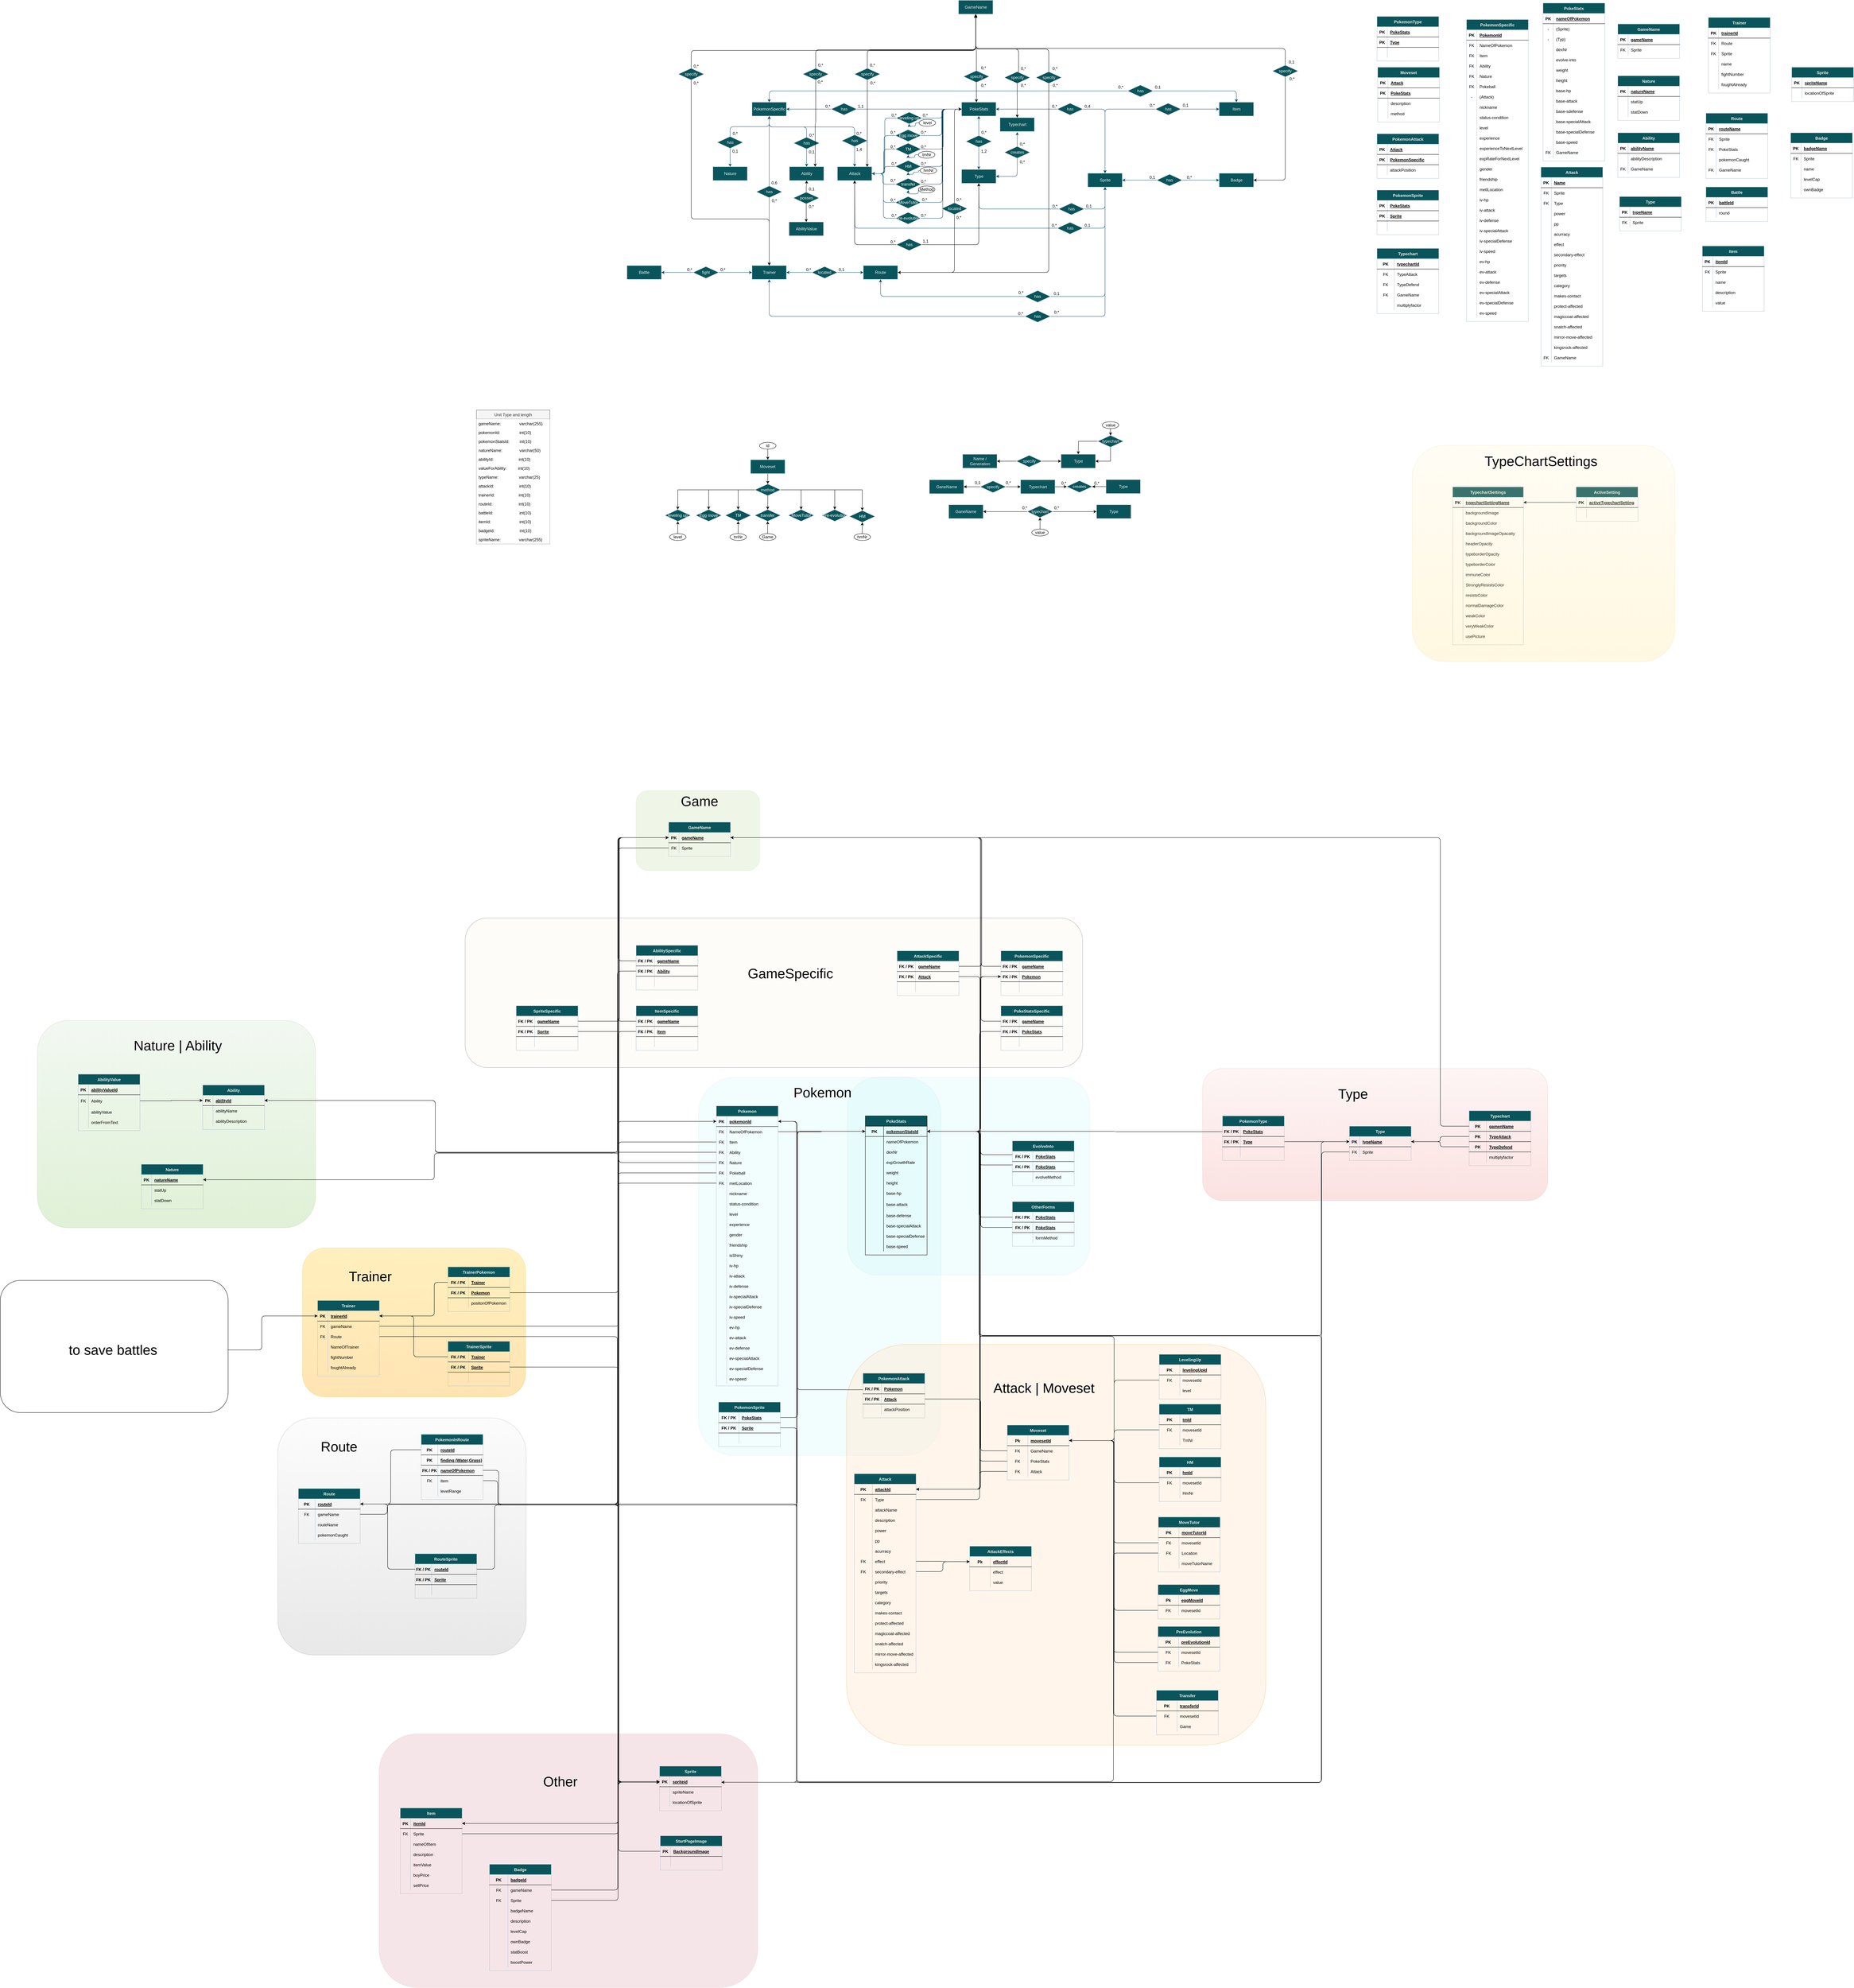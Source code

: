 <mxfile version="13.9.9" type="device"><diagram id="r6FPWQ1VPb8c_3-liyjG" name="Page-1"><mxGraphModel dx="7860" dy="3810" grid="0" gridSize="10" guides="1" tooltips="1" connect="1" arrows="1" fold="1" page="0" pageScale="1" pageWidth="827" pageHeight="1169" math="0" shadow="0"><root><mxCell id="0"/><mxCell id="1" parent="0"/><mxCell id="C-VL25YpYIXi5Un8FLeg-25" value="" style="rounded=1;whiteSpace=wrap;html=1;glass=0;shadow=0;sketch=0;opacity=5;fontColor=#333333;fillColor=#00CCCC;strokeWidth=1;perimeterSpacing=0;" parent="1" vertex="1"><mxGeometry x="2258.5" y="2951.5" width="707" height="576.5" as="geometry"/></mxCell><mxCell id="z0f9VWR6n9fBFjaQ9tL7-238" value="" style="rounded=1;whiteSpace=wrap;html=1;glass=0;shadow=0;sketch=0;gradientColor=#ffa500;fillColor=#ffcd28;strokeColor=#d79b00;opacity=30;" parent="1" vertex="1"><mxGeometry x="670" y="3449" width="650" height="434" as="geometry"/></mxCell><mxCell id="z0f9VWR6n9fBFjaQ9tL7-237" value="" style="rounded=1;whiteSpace=wrap;html=1;glass=0;shadow=0;sketch=0;gradientColor=#97d077;fillColor=#d5e8d4;strokeColor=#82b366;opacity=30;" parent="1" vertex="1"><mxGeometry x="-103" y="2786" width="811" height="604" as="geometry"/></mxCell><mxCell id="z0f9VWR6n9fBFjaQ9tL7-245" value="" style="rounded=1;whiteSpace=wrap;html=1;glass=0;shadow=0;sketch=0;opacity=5;fontColor=#333333;fillColor=#00CCCC;strokeWidth=1;perimeterSpacing=0;" parent="1" vertex="1"><mxGeometry x="1824" y="2951.5" width="707" height="1102.5" as="geometry"/></mxCell><mxCell id="z0f9VWR6n9fBFjaQ9tL7-244" value="" style="rounded=1;whiteSpace=wrap;html=1;glass=0;shadow=0;sketch=0;fillColor=#60a917;strokeColor=#2D7600;fontColor=#ffffff;opacity=10;" parent="1" vertex="1"><mxGeometry x="1642.5" y="2116" width="360" height="233" as="geometry"/></mxCell><mxCell id="z0f9VWR6n9fBFjaQ9tL7-243" value="" style="rounded=1;whiteSpace=wrap;html=1;glass=0;shadow=0;sketch=0;fillColor=#f9f7ed;strokeColor=#36393d;opacity=40;" parent="1" vertex="1"><mxGeometry x="1144" y="2487" width="1800" height="436" as="geometry"/></mxCell><mxCell id="z0f9VWR6n9fBFjaQ9tL7-242" value="" style="rounded=1;whiteSpace=wrap;html=1;glass=0;shadow=0;sketch=0;gradientColor=#ea6b66;fillColor=#f8cecc;strokeColor=#b85450;opacity=20;" parent="1" vertex="1"><mxGeometry x="3294" y="2926" width="1006" height="385" as="geometry"/></mxCell><mxCell id="OYZfU7qCWWyqJMwewQQY-905" value="Typechart" style="shape=table;startSize=30;container=1;collapsible=1;childLayout=tableLayout;fixedRows=1;rowLines=0;fontStyle=1;align=center;resizeLast=1;rounded=0;sketch=0;strokeColor=#BAC8D3;fillColor=#09555B;fontColor=#EEEEEE;" parent="1" vertex="1"><mxGeometry x="4071" y="3049" width="180" height="160" as="geometry"/></mxCell><mxCell id="OYZfU7qCWWyqJMwewQQY-906" value="" style="shape=partialRectangle;collapsible=0;dropTarget=0;pointerEvents=0;fillColor=none;top=0;left=0;bottom=1;right=0;points=[[0,0.5],[1,0.5]];portConstraint=eastwest;" parent="OYZfU7qCWWyqJMwewQQY-905" vertex="1"><mxGeometry y="30" width="180" height="30" as="geometry"/></mxCell><mxCell id="OYZfU7qCWWyqJMwewQQY-907" value="PK" style="shape=partialRectangle;connectable=0;fillColor=none;top=0;left=0;bottom=0;right=0;fontStyle=1;overflow=hidden;" parent="OYZfU7qCWWyqJMwewQQY-906" vertex="1"><mxGeometry width="50.357" height="30" as="geometry"/></mxCell><mxCell id="OYZfU7qCWWyqJMwewQQY-908" value="gamenName" style="shape=partialRectangle;connectable=0;fillColor=none;top=0;left=0;bottom=0;right=0;align=left;spacingLeft=6;fontStyle=5;overflow=hidden;" parent="OYZfU7qCWWyqJMwewQQY-906" vertex="1"><mxGeometry x="50.357" width="129.643" height="30" as="geometry"/></mxCell><mxCell id="BEFSD2y9fVSIRkY8yWKt-19" value="" style="shape=partialRectangle;collapsible=0;dropTarget=0;pointerEvents=0;fillColor=none;top=0;left=0;bottom=1;right=0;points=[[0,0.5],[1,0.5]];portConstraint=eastwest;" parent="OYZfU7qCWWyqJMwewQQY-905" vertex="1"><mxGeometry y="60" width="180" height="30" as="geometry"/></mxCell><mxCell id="BEFSD2y9fVSIRkY8yWKt-20" value="PK" style="shape=partialRectangle;connectable=0;fillColor=none;top=0;left=0;bottom=0;right=0;fontStyle=1;overflow=hidden;" parent="BEFSD2y9fVSIRkY8yWKt-19" vertex="1"><mxGeometry width="50.357" height="30" as="geometry"/></mxCell><mxCell id="BEFSD2y9fVSIRkY8yWKt-21" value="TypeAttack" style="shape=partialRectangle;connectable=0;fillColor=none;top=0;left=0;bottom=0;right=0;align=left;spacingLeft=6;fontStyle=5;overflow=hidden;" parent="BEFSD2y9fVSIRkY8yWKt-19" vertex="1"><mxGeometry x="50.357" width="129.643" height="30" as="geometry"/></mxCell><mxCell id="BEFSD2y9fVSIRkY8yWKt-16" value="" style="shape=partialRectangle;collapsible=0;dropTarget=0;pointerEvents=0;fillColor=none;top=0;left=0;bottom=1;right=0;points=[[0,0.5],[1,0.5]];portConstraint=eastwest;" parent="OYZfU7qCWWyqJMwewQQY-905" vertex="1"><mxGeometry y="90" width="180" height="30" as="geometry"/></mxCell><mxCell id="BEFSD2y9fVSIRkY8yWKt-17" value="PK" style="shape=partialRectangle;connectable=0;fillColor=none;top=0;left=0;bottom=0;right=0;fontStyle=1;overflow=hidden;" parent="BEFSD2y9fVSIRkY8yWKt-16" vertex="1"><mxGeometry width="50.357" height="30" as="geometry"/></mxCell><mxCell id="BEFSD2y9fVSIRkY8yWKt-18" value="TypeDefend" style="shape=partialRectangle;connectable=0;fillColor=none;top=0;left=0;bottom=0;right=0;align=left;spacingLeft=6;fontStyle=5;overflow=hidden;" parent="BEFSD2y9fVSIRkY8yWKt-16" vertex="1"><mxGeometry x="50.357" width="129.643" height="30" as="geometry"/></mxCell><mxCell id="OYZfU7qCWWyqJMwewQQY-918" value="" style="shape=partialRectangle;collapsible=0;dropTarget=0;pointerEvents=0;fillColor=none;top=0;left=0;bottom=0;right=0;points=[[0,0.5],[1,0.5]];portConstraint=eastwest;" parent="OYZfU7qCWWyqJMwewQQY-905" vertex="1"><mxGeometry y="120" width="180" height="30" as="geometry"/></mxCell><mxCell id="OYZfU7qCWWyqJMwewQQY-919" value="" style="shape=partialRectangle;connectable=0;fillColor=none;top=0;left=0;bottom=0;right=0;editable=1;overflow=hidden;" parent="OYZfU7qCWWyqJMwewQQY-918" vertex="1"><mxGeometry width="50.357" height="30" as="geometry"/></mxCell><mxCell id="OYZfU7qCWWyqJMwewQQY-920" value="multiplyfactor" style="shape=partialRectangle;connectable=0;fillColor=none;top=0;left=0;bottom=0;right=0;align=left;spacingLeft=6;overflow=hidden;" parent="OYZfU7qCWWyqJMwewQQY-918" vertex="1"><mxGeometry x="50.357" width="129.643" height="30" as="geometry"/></mxCell><mxCell id="BEFSD2y9fVSIRkY8yWKt-38" value="AbilitySpecific" style="shape=table;startSize=30;container=1;collapsible=1;childLayout=tableLayout;fixedRows=1;rowLines=0;fontStyle=1;align=center;resizeLast=1;rounded=0;sketch=0;strokeColor=#BAC8D3;fillColor=#09555B;fontColor=#EEEEEE;" parent="1" vertex="1"><mxGeometry x="1642.5" y="2567" width="180" height="130" as="geometry"/></mxCell><mxCell id="BEFSD2y9fVSIRkY8yWKt-39" value="" style="shape=partialRectangle;collapsible=0;dropTarget=0;pointerEvents=0;fillColor=none;top=0;left=0;bottom=1;right=0;points=[[0,0.5],[1,0.5]];portConstraint=eastwest;" parent="BEFSD2y9fVSIRkY8yWKt-38" vertex="1"><mxGeometry y="30" width="180" height="30" as="geometry"/></mxCell><mxCell id="BEFSD2y9fVSIRkY8yWKt-40" value="FK / PK" style="shape=partialRectangle;connectable=0;fillColor=none;top=0;left=0;bottom=0;right=0;fontStyle=1;overflow=hidden;" parent="BEFSD2y9fVSIRkY8yWKt-39" vertex="1"><mxGeometry width="53.45" height="30" as="geometry"/></mxCell><mxCell id="BEFSD2y9fVSIRkY8yWKt-41" value="gameName" style="shape=partialRectangle;connectable=0;fillColor=none;top=0;left=0;bottom=0;right=0;align=left;spacingLeft=6;fontStyle=5;overflow=hidden;" parent="BEFSD2y9fVSIRkY8yWKt-39" vertex="1"><mxGeometry x="53.45" width="126.55" height="30" as="geometry"/></mxCell><mxCell id="BEFSD2y9fVSIRkY8yWKt-42" value="" style="shape=partialRectangle;collapsible=0;dropTarget=0;pointerEvents=0;fillColor=none;top=0;left=0;bottom=1;right=0;points=[[0,0.5],[1,0.5]];portConstraint=eastwest;" parent="BEFSD2y9fVSIRkY8yWKt-38" vertex="1"><mxGeometry y="60" width="180" height="30" as="geometry"/></mxCell><mxCell id="BEFSD2y9fVSIRkY8yWKt-43" value="FK / PK" style="shape=partialRectangle;connectable=0;fillColor=none;top=0;left=0;bottom=0;right=0;fontStyle=1;overflow=hidden;" parent="BEFSD2y9fVSIRkY8yWKt-42" vertex="1"><mxGeometry width="53.45" height="30" as="geometry"/></mxCell><mxCell id="BEFSD2y9fVSIRkY8yWKt-44" value="Ability" style="shape=partialRectangle;connectable=0;fillColor=none;top=0;left=0;bottom=0;right=0;align=left;spacingLeft=6;fontStyle=5;overflow=hidden;" parent="BEFSD2y9fVSIRkY8yWKt-42" vertex="1"><mxGeometry x="53.45" width="126.55" height="30" as="geometry"/></mxCell><mxCell id="BEFSD2y9fVSIRkY8yWKt-45" value="" style="shape=partialRectangle;collapsible=0;dropTarget=0;pointerEvents=0;fillColor=none;top=0;left=0;bottom=0;right=0;points=[[0,0.5],[1,0.5]];portConstraint=eastwest;" parent="BEFSD2y9fVSIRkY8yWKt-38" vertex="1"><mxGeometry y="90" width="180" height="30" as="geometry"/></mxCell><mxCell id="BEFSD2y9fVSIRkY8yWKt-46" value="" style="shape=partialRectangle;connectable=0;fillColor=none;top=0;left=0;bottom=0;right=0;editable=1;overflow=hidden;" parent="BEFSD2y9fVSIRkY8yWKt-45" vertex="1"><mxGeometry width="53.45" height="30" as="geometry"/></mxCell><mxCell id="BEFSD2y9fVSIRkY8yWKt-47" value="" style="shape=partialRectangle;connectable=0;fillColor=none;top=0;left=0;bottom=0;right=0;align=left;spacingLeft=6;overflow=hidden;" parent="BEFSD2y9fVSIRkY8yWKt-45" vertex="1"><mxGeometry x="53.45" width="126.55" height="30" as="geometry"/></mxCell><mxCell id="sptmQi9sdjBdf--nK_UW-9" value="ItemSpecific" style="shape=table;startSize=30;container=1;collapsible=1;childLayout=tableLayout;fixedRows=1;rowLines=0;fontStyle=1;align=center;resizeLast=1;rounded=0;sketch=0;strokeColor=#BAC8D3;fillColor=#09555B;fontColor=#EEEEEE;" parent="1" vertex="1"><mxGeometry x="1642.5" y="2743" width="180" height="130" as="geometry"/></mxCell><mxCell id="sptmQi9sdjBdf--nK_UW-10" value="" style="shape=partialRectangle;collapsible=0;dropTarget=0;pointerEvents=0;fillColor=none;top=0;left=0;bottom=1;right=0;points=[[0,0.5],[1,0.5]];portConstraint=eastwest;" parent="sptmQi9sdjBdf--nK_UW-9" vertex="1"><mxGeometry y="30" width="180" height="30" as="geometry"/></mxCell><mxCell id="sptmQi9sdjBdf--nK_UW-11" value="FK / PK" style="shape=partialRectangle;connectable=0;fillColor=none;top=0;left=0;bottom=0;right=0;fontStyle=1;overflow=hidden;" parent="sptmQi9sdjBdf--nK_UW-10" vertex="1"><mxGeometry width="53.45" height="30" as="geometry"/></mxCell><mxCell id="sptmQi9sdjBdf--nK_UW-12" value="gameName" style="shape=partialRectangle;connectable=0;fillColor=none;top=0;left=0;bottom=0;right=0;align=left;spacingLeft=6;fontStyle=5;overflow=hidden;" parent="sptmQi9sdjBdf--nK_UW-10" vertex="1"><mxGeometry x="53.45" width="126.55" height="30" as="geometry"/></mxCell><mxCell id="sptmQi9sdjBdf--nK_UW-13" value="" style="shape=partialRectangle;collapsible=0;dropTarget=0;pointerEvents=0;fillColor=none;top=0;left=0;bottom=1;right=0;points=[[0,0.5],[1,0.5]];portConstraint=eastwest;" parent="sptmQi9sdjBdf--nK_UW-9" vertex="1"><mxGeometry y="60" width="180" height="30" as="geometry"/></mxCell><mxCell id="sptmQi9sdjBdf--nK_UW-14" value="FK / PK" style="shape=partialRectangle;connectable=0;fillColor=none;top=0;left=0;bottom=0;right=0;fontStyle=1;overflow=hidden;" parent="sptmQi9sdjBdf--nK_UW-13" vertex="1"><mxGeometry width="53.45" height="30" as="geometry"/></mxCell><mxCell id="sptmQi9sdjBdf--nK_UW-15" value="Item" style="shape=partialRectangle;connectable=0;fillColor=none;top=0;left=0;bottom=0;right=0;align=left;spacingLeft=6;fontStyle=5;overflow=hidden;" parent="sptmQi9sdjBdf--nK_UW-13" vertex="1"><mxGeometry x="53.45" width="126.55" height="30" as="geometry"/></mxCell><mxCell id="sptmQi9sdjBdf--nK_UW-16" value="" style="shape=partialRectangle;collapsible=0;dropTarget=0;pointerEvents=0;fillColor=none;top=0;left=0;bottom=0;right=0;points=[[0,0.5],[1,0.5]];portConstraint=eastwest;" parent="sptmQi9sdjBdf--nK_UW-9" vertex="1"><mxGeometry y="90" width="180" height="30" as="geometry"/></mxCell><mxCell id="sptmQi9sdjBdf--nK_UW-17" value="" style="shape=partialRectangle;connectable=0;fillColor=none;top=0;left=0;bottom=0;right=0;editable=1;overflow=hidden;" parent="sptmQi9sdjBdf--nK_UW-16" vertex="1"><mxGeometry width="53.45" height="30" as="geometry"/></mxCell><mxCell id="sptmQi9sdjBdf--nK_UW-18" value="" style="shape=partialRectangle;connectable=0;fillColor=none;top=0;left=0;bottom=0;right=0;align=left;spacingLeft=6;overflow=hidden;" parent="sptmQi9sdjBdf--nK_UW-16" vertex="1"><mxGeometry x="53.45" width="126.55" height="30" as="geometry"/></mxCell><mxCell id="W4p7_v7akEgwhbenOpcy-38" value="PokemonSpecific" style="shape=table;startSize=30;container=1;collapsible=1;childLayout=tableLayout;fixedRows=1;rowLines=0;fontStyle=1;align=center;resizeLast=1;rounded=0;sketch=0;strokeColor=#BAC8D3;fillColor=#09555B;fontColor=#EEEEEE;" parent="1" vertex="1"><mxGeometry x="2706" y="2583" width="180" height="130" as="geometry"/></mxCell><mxCell id="W4p7_v7akEgwhbenOpcy-39" value="" style="shape=partialRectangle;collapsible=0;dropTarget=0;pointerEvents=0;fillColor=none;top=0;left=0;bottom=1;right=0;points=[[0,0.5],[1,0.5]];portConstraint=eastwest;" parent="W4p7_v7akEgwhbenOpcy-38" vertex="1"><mxGeometry y="30" width="180" height="30" as="geometry"/></mxCell><mxCell id="W4p7_v7akEgwhbenOpcy-40" value="FK / PK" style="shape=partialRectangle;connectable=0;fillColor=none;top=0;left=0;bottom=0;right=0;fontStyle=1;overflow=hidden;" parent="W4p7_v7akEgwhbenOpcy-39" vertex="1"><mxGeometry width="53.45" height="30" as="geometry"/></mxCell><mxCell id="W4p7_v7akEgwhbenOpcy-41" value="gameName" style="shape=partialRectangle;connectable=0;fillColor=none;top=0;left=0;bottom=0;right=0;align=left;spacingLeft=6;fontStyle=5;overflow=hidden;" parent="W4p7_v7akEgwhbenOpcy-39" vertex="1"><mxGeometry x="53.45" width="126.55" height="30" as="geometry"/></mxCell><mxCell id="W4p7_v7akEgwhbenOpcy-42" value="" style="shape=partialRectangle;collapsible=0;dropTarget=0;pointerEvents=0;fillColor=none;top=0;left=0;bottom=1;right=0;points=[[0,0.5],[1,0.5]];portConstraint=eastwest;" parent="W4p7_v7akEgwhbenOpcy-38" vertex="1"><mxGeometry y="60" width="180" height="30" as="geometry"/></mxCell><mxCell id="W4p7_v7akEgwhbenOpcy-43" value="FK / PK" style="shape=partialRectangle;connectable=0;fillColor=none;top=0;left=0;bottom=0;right=0;fontStyle=1;overflow=hidden;" parent="W4p7_v7akEgwhbenOpcy-42" vertex="1"><mxGeometry width="53.45" height="30" as="geometry"/></mxCell><mxCell id="W4p7_v7akEgwhbenOpcy-44" value="Pokemon" style="shape=partialRectangle;connectable=0;fillColor=none;top=0;left=0;bottom=0;right=0;align=left;spacingLeft=6;fontStyle=5;overflow=hidden;" parent="W4p7_v7akEgwhbenOpcy-42" vertex="1"><mxGeometry x="53.45" width="126.55" height="30" as="geometry"/></mxCell><mxCell id="W4p7_v7akEgwhbenOpcy-45" value="" style="shape=partialRectangle;collapsible=0;dropTarget=0;pointerEvents=0;fillColor=none;top=0;left=0;bottom=0;right=0;points=[[0,0.5],[1,0.5]];portConstraint=eastwest;" parent="W4p7_v7akEgwhbenOpcy-38" vertex="1"><mxGeometry y="90" width="180" height="30" as="geometry"/></mxCell><mxCell id="W4p7_v7akEgwhbenOpcy-46" value="" style="shape=partialRectangle;connectable=0;fillColor=none;top=0;left=0;bottom=0;right=0;editable=1;overflow=hidden;" parent="W4p7_v7akEgwhbenOpcy-45" vertex="1"><mxGeometry width="53.45" height="30" as="geometry"/></mxCell><mxCell id="W4p7_v7akEgwhbenOpcy-47" value="" style="shape=partialRectangle;connectable=0;fillColor=none;top=0;left=0;bottom=0;right=0;align=left;spacingLeft=6;overflow=hidden;" parent="W4p7_v7akEgwhbenOpcy-45" vertex="1"><mxGeometry x="53.45" width="126.55" height="30" as="geometry"/></mxCell><mxCell id="d420Bs-43-qltG0nAIPh-38" value="SpriteSpecific" style="shape=table;startSize=30;container=1;collapsible=1;childLayout=tableLayout;fixedRows=1;rowLines=0;fontStyle=1;align=center;resizeLast=1;rounded=0;sketch=0;strokeColor=#BAC8D3;fillColor=#09555B;fontColor=#EEEEEE;" parent="1" vertex="1"><mxGeometry x="1293" y="2743" width="180" height="130" as="geometry"/></mxCell><mxCell id="d420Bs-43-qltG0nAIPh-39" value="" style="shape=partialRectangle;collapsible=0;dropTarget=0;pointerEvents=0;fillColor=none;top=0;left=0;bottom=1;right=0;points=[[0,0.5],[1,0.5]];portConstraint=eastwest;" parent="d420Bs-43-qltG0nAIPh-38" vertex="1"><mxGeometry y="30" width="180" height="30" as="geometry"/></mxCell><mxCell id="d420Bs-43-qltG0nAIPh-40" value="FK / PK" style="shape=partialRectangle;connectable=0;fillColor=none;top=0;left=0;bottom=0;right=0;fontStyle=1;overflow=hidden;" parent="d420Bs-43-qltG0nAIPh-39" vertex="1"><mxGeometry width="53.45" height="30" as="geometry"/></mxCell><mxCell id="d420Bs-43-qltG0nAIPh-41" value="gameName" style="shape=partialRectangle;connectable=0;fillColor=none;top=0;left=0;bottom=0;right=0;align=left;spacingLeft=6;fontStyle=5;overflow=hidden;" parent="d420Bs-43-qltG0nAIPh-39" vertex="1"><mxGeometry x="53.45" width="126.55" height="30" as="geometry"/></mxCell><mxCell id="d420Bs-43-qltG0nAIPh-42" value="" style="shape=partialRectangle;collapsible=0;dropTarget=0;pointerEvents=0;fillColor=none;top=0;left=0;bottom=1;right=0;points=[[0,0.5],[1,0.5]];portConstraint=eastwest;" parent="d420Bs-43-qltG0nAIPh-38" vertex="1"><mxGeometry y="60" width="180" height="30" as="geometry"/></mxCell><mxCell id="d420Bs-43-qltG0nAIPh-43" value="FK / PK" style="shape=partialRectangle;connectable=0;fillColor=none;top=0;left=0;bottom=0;right=0;fontStyle=1;overflow=hidden;" parent="d420Bs-43-qltG0nAIPh-42" vertex="1"><mxGeometry width="53.45" height="30" as="geometry"/></mxCell><mxCell id="d420Bs-43-qltG0nAIPh-44" value="Sprite" style="shape=partialRectangle;connectable=0;fillColor=none;top=0;left=0;bottom=0;right=0;align=left;spacingLeft=6;fontStyle=5;overflow=hidden;" parent="d420Bs-43-qltG0nAIPh-42" vertex="1"><mxGeometry x="53.45" width="126.55" height="30" as="geometry"/></mxCell><mxCell id="d420Bs-43-qltG0nAIPh-45" value="" style="shape=partialRectangle;collapsible=0;dropTarget=0;pointerEvents=0;fillColor=none;top=0;left=0;bottom=0;right=0;points=[[0,0.5],[1,0.5]];portConstraint=eastwest;" parent="d420Bs-43-qltG0nAIPh-38" vertex="1"><mxGeometry y="90" width="180" height="30" as="geometry"/></mxCell><mxCell id="d420Bs-43-qltG0nAIPh-46" value="" style="shape=partialRectangle;connectable=0;fillColor=none;top=0;left=0;bottom=0;right=0;editable=1;overflow=hidden;" parent="d420Bs-43-qltG0nAIPh-45" vertex="1"><mxGeometry width="53.45" height="30" as="geometry"/></mxCell><mxCell id="d420Bs-43-qltG0nAIPh-47" value="" style="shape=partialRectangle;connectable=0;fillColor=none;top=0;left=0;bottom=0;right=0;align=left;spacingLeft=6;overflow=hidden;" parent="d420Bs-43-qltG0nAIPh-45" vertex="1"><mxGeometry x="53.45" width="126.55" height="30" as="geometry"/></mxCell><mxCell id="d420Bs-43-qltG0nAIPh-56" value="PokeStatsSpecific" style="shape=table;startSize=30;container=1;collapsible=1;childLayout=tableLayout;fixedRows=1;rowLines=0;fontStyle=1;align=center;resizeLast=1;rounded=0;sketch=0;strokeColor=#BAC8D3;fillColor=#09555B;fontColor=#EEEEEE;" parent="1" vertex="1"><mxGeometry x="2706" y="2743" width="180" height="130" as="geometry"/></mxCell><mxCell id="d420Bs-43-qltG0nAIPh-57" value="" style="shape=partialRectangle;collapsible=0;dropTarget=0;pointerEvents=0;fillColor=none;top=0;left=0;bottom=1;right=0;points=[[0,0.5],[1,0.5]];portConstraint=eastwest;" parent="d420Bs-43-qltG0nAIPh-56" vertex="1"><mxGeometry y="30" width="180" height="30" as="geometry"/></mxCell><mxCell id="d420Bs-43-qltG0nAIPh-58" value="FK / PK" style="shape=partialRectangle;connectable=0;fillColor=none;top=0;left=0;bottom=0;right=0;fontStyle=1;overflow=hidden;" parent="d420Bs-43-qltG0nAIPh-57" vertex="1"><mxGeometry width="53.45" height="30" as="geometry"/></mxCell><mxCell id="d420Bs-43-qltG0nAIPh-59" value="gameName" style="shape=partialRectangle;connectable=0;fillColor=none;top=0;left=0;bottom=0;right=0;align=left;spacingLeft=6;fontStyle=5;overflow=hidden;" parent="d420Bs-43-qltG0nAIPh-57" vertex="1"><mxGeometry x="53.45" width="126.55" height="30" as="geometry"/></mxCell><mxCell id="d420Bs-43-qltG0nAIPh-60" value="" style="shape=partialRectangle;collapsible=0;dropTarget=0;pointerEvents=0;fillColor=none;top=0;left=0;bottom=1;right=0;points=[[0,0.5],[1,0.5]];portConstraint=eastwest;" parent="d420Bs-43-qltG0nAIPh-56" vertex="1"><mxGeometry y="60" width="180" height="30" as="geometry"/></mxCell><mxCell id="d420Bs-43-qltG0nAIPh-61" value="FK / PK" style="shape=partialRectangle;connectable=0;fillColor=none;top=0;left=0;bottom=0;right=0;fontStyle=1;overflow=hidden;" parent="d420Bs-43-qltG0nAIPh-60" vertex="1"><mxGeometry width="53.45" height="30" as="geometry"/></mxCell><mxCell id="d420Bs-43-qltG0nAIPh-62" value="PokeStats" style="shape=partialRectangle;connectable=0;fillColor=none;top=0;left=0;bottom=0;right=0;align=left;spacingLeft=6;fontStyle=5;overflow=hidden;" parent="d420Bs-43-qltG0nAIPh-60" vertex="1"><mxGeometry x="53.45" width="126.55" height="30" as="geometry"/></mxCell><mxCell id="d420Bs-43-qltG0nAIPh-63" value="" style="shape=partialRectangle;collapsible=0;dropTarget=0;pointerEvents=0;fillColor=none;top=0;left=0;bottom=0;right=0;points=[[0,0.5],[1,0.5]];portConstraint=eastwest;" parent="d420Bs-43-qltG0nAIPh-56" vertex="1"><mxGeometry y="90" width="180" height="30" as="geometry"/></mxCell><mxCell id="d420Bs-43-qltG0nAIPh-64" value="" style="shape=partialRectangle;connectable=0;fillColor=none;top=0;left=0;bottom=0;right=0;editable=1;overflow=hidden;" parent="d420Bs-43-qltG0nAIPh-63" vertex="1"><mxGeometry width="53.45" height="30" as="geometry"/></mxCell><mxCell id="d420Bs-43-qltG0nAIPh-65" value="" style="shape=partialRectangle;connectable=0;fillColor=none;top=0;left=0;bottom=0;right=0;align=left;spacingLeft=6;overflow=hidden;" parent="d420Bs-43-qltG0nAIPh-63" vertex="1"><mxGeometry x="53.45" width="126.55" height="30" as="geometry"/></mxCell><mxCell id="z0f9VWR6n9fBFjaQ9tL7-241" value="" style="rounded=1;whiteSpace=wrap;html=1;glass=0;shadow=0;sketch=0;fillColor=#ffe6cc;strokeColor=#d79b00;opacity=40;" parent="1" vertex="1"><mxGeometry x="2256" y="3730" width="1222" height="1167" as="geometry"/></mxCell><mxCell id="OYZfU7qCWWyqJMwewQQY-895" value="PokemonSprite" style="shape=table;startSize=30;container=1;collapsible=1;childLayout=tableLayout;fixedRows=1;rowLines=0;fontStyle=1;align=center;resizeLast=1;rounded=0;sketch=0;strokeColor=#BAC8D3;fillColor=#09555B;fontColor=#EEEEEE;" parent="1" vertex="1"><mxGeometry x="1883" y="3898" width="180" height="130" as="geometry"/></mxCell><mxCell id="OYZfU7qCWWyqJMwewQQY-896" value="" style="shape=partialRectangle;collapsible=0;dropTarget=0;pointerEvents=0;fillColor=none;top=0;left=0;bottom=1;right=0;points=[[0,0.5],[1,0.5]];portConstraint=eastwest;" parent="OYZfU7qCWWyqJMwewQQY-895" vertex="1"><mxGeometry y="30" width="180" height="30" as="geometry"/></mxCell><mxCell id="OYZfU7qCWWyqJMwewQQY-897" value="FK / PK" style="shape=partialRectangle;connectable=0;fillColor=none;top=0;left=0;bottom=0;right=0;fontStyle=1;overflow=hidden;" parent="OYZfU7qCWWyqJMwewQQY-896" vertex="1"><mxGeometry width="59.45" height="30" as="geometry"/></mxCell><mxCell id="OYZfU7qCWWyqJMwewQQY-898" value="PokeStats" style="shape=partialRectangle;connectable=0;fillColor=none;top=0;left=0;bottom=0;right=0;align=left;spacingLeft=6;fontStyle=5;overflow=hidden;" parent="OYZfU7qCWWyqJMwewQQY-896" vertex="1"><mxGeometry x="59.45" width="120.55" height="30" as="geometry"/></mxCell><mxCell id="OYZfU7qCWWyqJMwewQQY-899" value="" style="shape=partialRectangle;collapsible=0;dropTarget=0;pointerEvents=0;fillColor=none;top=0;left=0;bottom=1;right=0;points=[[0,0.5],[1,0.5]];portConstraint=eastwest;" parent="OYZfU7qCWWyqJMwewQQY-895" vertex="1"><mxGeometry y="60" width="180" height="30" as="geometry"/></mxCell><mxCell id="OYZfU7qCWWyqJMwewQQY-900" value="FK / PK" style="shape=partialRectangle;connectable=0;fillColor=none;top=0;left=0;bottom=0;right=0;fontStyle=1;overflow=hidden;" parent="OYZfU7qCWWyqJMwewQQY-899" vertex="1"><mxGeometry width="59.45" height="30" as="geometry"/></mxCell><mxCell id="OYZfU7qCWWyqJMwewQQY-901" value="Sprite" style="shape=partialRectangle;connectable=0;fillColor=none;top=0;left=0;bottom=0;right=0;align=left;spacingLeft=6;fontStyle=5;overflow=hidden;" parent="OYZfU7qCWWyqJMwewQQY-899" vertex="1"><mxGeometry x="59.45" width="120.55" height="30" as="geometry"/></mxCell><mxCell id="OYZfU7qCWWyqJMwewQQY-902" value="" style="shape=partialRectangle;collapsible=0;dropTarget=0;pointerEvents=0;fillColor=none;top=0;left=0;bottom=0;right=0;points=[[0,0.5],[1,0.5]];portConstraint=eastwest;" parent="OYZfU7qCWWyqJMwewQQY-895" vertex="1"><mxGeometry y="90" width="180" height="30" as="geometry"/></mxCell><mxCell id="OYZfU7qCWWyqJMwewQQY-903" value="" style="shape=partialRectangle;connectable=0;fillColor=none;top=0;left=0;bottom=0;right=0;editable=1;overflow=hidden;" parent="OYZfU7qCWWyqJMwewQQY-902" vertex="1"><mxGeometry width="59.45" height="30" as="geometry"/></mxCell><mxCell id="OYZfU7qCWWyqJMwewQQY-904" value="" style="shape=partialRectangle;connectable=0;fillColor=none;top=0;left=0;bottom=0;right=0;align=left;spacingLeft=6;overflow=hidden;" parent="OYZfU7qCWWyqJMwewQQY-902" vertex="1"><mxGeometry x="59.45" width="120.55" height="30" as="geometry"/></mxCell><mxCell id="W4p7_v7akEgwhbenOpcy-23" value="AttackSpecific" style="shape=table;startSize=30;container=1;collapsible=1;childLayout=tableLayout;fixedRows=1;rowLines=0;fontStyle=1;align=center;resizeLast=1;rounded=0;sketch=0;strokeColor=#BAC8D3;fillColor=#09555B;fontColor=#EEEEEE;" parent="1" vertex="1"><mxGeometry x="2403.5" y="2583" width="180" height="130" as="geometry"/></mxCell><mxCell id="W4p7_v7akEgwhbenOpcy-24" value="" style="shape=partialRectangle;collapsible=0;dropTarget=0;pointerEvents=0;fillColor=none;top=0;left=0;bottom=1;right=0;points=[[0,0.5],[1,0.5]];portConstraint=eastwest;" parent="W4p7_v7akEgwhbenOpcy-23" vertex="1"><mxGeometry y="30" width="180" height="30" as="geometry"/></mxCell><mxCell id="W4p7_v7akEgwhbenOpcy-25" value="FK / PK" style="shape=partialRectangle;connectable=0;fillColor=none;top=0;left=0;bottom=0;right=0;fontStyle=1;overflow=hidden;" parent="W4p7_v7akEgwhbenOpcy-24" vertex="1"><mxGeometry width="53.45" height="30" as="geometry"/></mxCell><mxCell id="W4p7_v7akEgwhbenOpcy-26" value="gameName" style="shape=partialRectangle;connectable=0;fillColor=none;top=0;left=0;bottom=0;right=0;align=left;spacingLeft=6;fontStyle=5;overflow=hidden;" parent="W4p7_v7akEgwhbenOpcy-24" vertex="1"><mxGeometry x="53.45" width="126.55" height="30" as="geometry"/></mxCell><mxCell id="W4p7_v7akEgwhbenOpcy-27" value="" style="shape=partialRectangle;collapsible=0;dropTarget=0;pointerEvents=0;fillColor=none;top=0;left=0;bottom=1;right=0;points=[[0,0.5],[1,0.5]];portConstraint=eastwest;" parent="W4p7_v7akEgwhbenOpcy-23" vertex="1"><mxGeometry y="60" width="180" height="30" as="geometry"/></mxCell><mxCell id="W4p7_v7akEgwhbenOpcy-28" value="FK / PK" style="shape=partialRectangle;connectable=0;fillColor=none;top=0;left=0;bottom=0;right=0;fontStyle=1;overflow=hidden;" parent="W4p7_v7akEgwhbenOpcy-27" vertex="1"><mxGeometry width="53.45" height="30" as="geometry"/></mxCell><mxCell id="W4p7_v7akEgwhbenOpcy-29" value="Attack" style="shape=partialRectangle;connectable=0;fillColor=none;top=0;left=0;bottom=0;right=0;align=left;spacingLeft=6;fontStyle=5;overflow=hidden;" parent="W4p7_v7akEgwhbenOpcy-27" vertex="1"><mxGeometry x="53.45" width="126.55" height="30" as="geometry"/></mxCell><mxCell id="W4p7_v7akEgwhbenOpcy-30" value="" style="shape=partialRectangle;collapsible=0;dropTarget=0;pointerEvents=0;fillColor=none;top=0;left=0;bottom=0;right=0;points=[[0,0.5],[1,0.5]];portConstraint=eastwest;" parent="W4p7_v7akEgwhbenOpcy-23" vertex="1"><mxGeometry y="90" width="180" height="30" as="geometry"/></mxCell><mxCell id="W4p7_v7akEgwhbenOpcy-31" value="" style="shape=partialRectangle;connectable=0;fillColor=none;top=0;left=0;bottom=0;right=0;editable=1;overflow=hidden;" parent="W4p7_v7akEgwhbenOpcy-30" vertex="1"><mxGeometry width="53.45" height="30" as="geometry"/></mxCell><mxCell id="W4p7_v7akEgwhbenOpcy-32" value="" style="shape=partialRectangle;connectable=0;fillColor=none;top=0;left=0;bottom=0;right=0;align=left;spacingLeft=6;overflow=hidden;" parent="W4p7_v7akEgwhbenOpcy-30" vertex="1"><mxGeometry x="53.45" width="126.55" height="30" as="geometry"/></mxCell><mxCell id="BEFSD2y9fVSIRkY8yWKt-1" value="AbilityValue" style="shape=table;startSize=30;container=1;collapsible=1;childLayout=tableLayout;fixedRows=1;rowLines=0;fontStyle=1;align=center;resizeLast=1;rounded=0;sketch=0;strokeColor=#BAC8D3;fillColor=#09555B;fontColor=#EEEEEE;" parent="1" vertex="1"><mxGeometry x="16" y="2942.47" width="180" height="164.529" as="geometry"/></mxCell><mxCell id="BEFSD2y9fVSIRkY8yWKt-2" value="" style="shape=partialRectangle;collapsible=0;dropTarget=0;pointerEvents=0;fillColor=none;top=0;left=0;bottom=1;right=0;points=[[0,0.5],[1,0.5]];portConstraint=eastwest;" parent="BEFSD2y9fVSIRkY8yWKt-1" vertex="1"><mxGeometry y="30" width="180" height="30" as="geometry"/></mxCell><mxCell id="BEFSD2y9fVSIRkY8yWKt-3" value="PK" style="shape=partialRectangle;connectable=0;fillColor=none;top=0;left=0;bottom=0;right=0;fontStyle=1;overflow=hidden;" parent="BEFSD2y9fVSIRkY8yWKt-2" vertex="1"><mxGeometry width="30" height="30" as="geometry"/></mxCell><mxCell id="BEFSD2y9fVSIRkY8yWKt-4" value="abilityValueId" style="shape=partialRectangle;connectable=0;fillColor=none;top=0;left=0;bottom=0;right=0;align=left;spacingLeft=6;fontStyle=5;overflow=hidden;" parent="BEFSD2y9fVSIRkY8yWKt-2" vertex="1"><mxGeometry x="30" width="150" height="30" as="geometry"/></mxCell><mxCell id="BEFSD2y9fVSIRkY8yWKt-5" value="" style="shape=partialRectangle;collapsible=0;dropTarget=0;pointerEvents=0;fillColor=none;top=0;left=0;bottom=0;right=0;points=[[0,0.5],[1,0.5]];portConstraint=eastwest;" parent="BEFSD2y9fVSIRkY8yWKt-1" vertex="1"><mxGeometry y="60" width="180" height="35" as="geometry"/></mxCell><mxCell id="BEFSD2y9fVSIRkY8yWKt-6" value="FK" style="shape=partialRectangle;connectable=0;fillColor=none;top=0;left=0;bottom=0;right=0;editable=1;overflow=hidden;" parent="BEFSD2y9fVSIRkY8yWKt-5" vertex="1"><mxGeometry width="30" height="35" as="geometry"/></mxCell><mxCell id="BEFSD2y9fVSIRkY8yWKt-7" value="Ability" style="shape=partialRectangle;connectable=0;fillColor=none;top=0;left=0;bottom=0;right=0;align=left;spacingLeft=6;overflow=hidden;" parent="BEFSD2y9fVSIRkY8yWKt-5" vertex="1"><mxGeometry x="30" width="150" height="35" as="geometry"/></mxCell><mxCell id="BEFSD2y9fVSIRkY8yWKt-8" value="" style="shape=partialRectangle;collapsible=0;dropTarget=0;pointerEvents=0;fillColor=none;top=0;left=0;bottom=0;right=0;points=[[0,0.5],[1,0.5]];portConstraint=eastwest;" parent="BEFSD2y9fVSIRkY8yWKt-1" vertex="1"><mxGeometry y="95" width="180" height="30" as="geometry"/></mxCell><mxCell id="BEFSD2y9fVSIRkY8yWKt-9" value="" style="shape=partialRectangle;connectable=0;fillColor=none;top=0;left=0;bottom=0;right=0;editable=1;overflow=hidden;" parent="BEFSD2y9fVSIRkY8yWKt-8" vertex="1"><mxGeometry width="30" height="30" as="geometry"/></mxCell><mxCell id="BEFSD2y9fVSIRkY8yWKt-10" value="abilityValue" style="shape=partialRectangle;connectable=0;fillColor=none;top=0;left=0;bottom=0;right=0;align=left;spacingLeft=6;overflow=hidden;" parent="BEFSD2y9fVSIRkY8yWKt-8" vertex="1"><mxGeometry x="30" width="150" height="30" as="geometry"/></mxCell><mxCell id="BEFSD2y9fVSIRkY8yWKt-11" value="" style="shape=partialRectangle;collapsible=0;dropTarget=0;pointerEvents=0;fillColor=none;top=0;left=0;bottom=0;right=0;points=[[0,0.5],[1,0.5]];portConstraint=eastwest;" parent="BEFSD2y9fVSIRkY8yWKt-1" vertex="1"><mxGeometry y="125" width="180" height="30" as="geometry"/></mxCell><mxCell id="BEFSD2y9fVSIRkY8yWKt-12" value="" style="shape=partialRectangle;connectable=0;fillColor=none;top=0;left=0;bottom=0;right=0;editable=1;overflow=hidden;" parent="BEFSD2y9fVSIRkY8yWKt-11" vertex="1"><mxGeometry width="30" height="30" as="geometry"/></mxCell><mxCell id="BEFSD2y9fVSIRkY8yWKt-13" value="orderFromText" style="shape=partialRectangle;connectable=0;fillColor=none;top=0;left=0;bottom=0;right=0;align=left;spacingLeft=6;overflow=hidden;" parent="BEFSD2y9fVSIRkY8yWKt-11" vertex="1"><mxGeometry x="30" width="150" height="30" as="geometry"/></mxCell><mxCell id="OYZfU7qCWWyqJMwewQQY-820" value="Ability" style="shape=table;startSize=30;container=1;collapsible=1;childLayout=tableLayout;fixedRows=1;rowLines=0;fontStyle=1;align=center;resizeLast=1;rounded=0;sketch=0;strokeColor=#BAC8D3;fillColor=#09555B;fontColor=#EEEEEE;" parent="1" vertex="1"><mxGeometry x="379" y="2974" width="180" height="130" as="geometry"/></mxCell><mxCell id="OYZfU7qCWWyqJMwewQQY-821" value="" style="shape=partialRectangle;collapsible=0;dropTarget=0;pointerEvents=0;fillColor=none;top=0;left=0;bottom=1;right=0;points=[[0,0.5],[1,0.5]];portConstraint=eastwest;" parent="OYZfU7qCWWyqJMwewQQY-820" vertex="1"><mxGeometry y="30" width="180" height="30" as="geometry"/></mxCell><mxCell id="OYZfU7qCWWyqJMwewQQY-822" value="PK" style="shape=partialRectangle;connectable=0;fillColor=none;top=0;left=0;bottom=0;right=0;fontStyle=1;overflow=hidden;" parent="OYZfU7qCWWyqJMwewQQY-821" vertex="1"><mxGeometry width="30" height="30" as="geometry"/></mxCell><mxCell id="OYZfU7qCWWyqJMwewQQY-823" value="abilityId" style="shape=partialRectangle;connectable=0;fillColor=none;top=0;left=0;bottom=0;right=0;align=left;spacingLeft=6;fontStyle=5;overflow=hidden;" parent="OYZfU7qCWWyqJMwewQQY-821" vertex="1"><mxGeometry x="30" width="150" height="30" as="geometry"/></mxCell><mxCell id="OYZfU7qCWWyqJMwewQQY-824" value="" style="shape=partialRectangle;collapsible=0;dropTarget=0;pointerEvents=0;fillColor=none;top=0;left=0;bottom=0;right=0;points=[[0,0.5],[1,0.5]];portConstraint=eastwest;" parent="OYZfU7qCWWyqJMwewQQY-820" vertex="1"><mxGeometry y="60" width="180" height="30" as="geometry"/></mxCell><mxCell id="OYZfU7qCWWyqJMwewQQY-825" value="" style="shape=partialRectangle;connectable=0;fillColor=none;top=0;left=0;bottom=0;right=0;editable=1;overflow=hidden;" parent="OYZfU7qCWWyqJMwewQQY-824" vertex="1"><mxGeometry width="30" height="30" as="geometry"/></mxCell><mxCell id="OYZfU7qCWWyqJMwewQQY-826" value="abilityName" style="shape=partialRectangle;connectable=0;fillColor=none;top=0;left=0;bottom=0;right=0;align=left;spacingLeft=6;overflow=hidden;" parent="OYZfU7qCWWyqJMwewQQY-824" vertex="1"><mxGeometry x="30" width="150" height="30" as="geometry"/></mxCell><mxCell id="W4p7_v7akEgwhbenOpcy-54" value="" style="shape=partialRectangle;collapsible=0;dropTarget=0;pointerEvents=0;fillColor=none;top=0;left=0;bottom=0;right=0;points=[[0,0.5],[1,0.5]];portConstraint=eastwest;" parent="OYZfU7qCWWyqJMwewQQY-820" vertex="1"><mxGeometry y="90" width="180" height="30" as="geometry"/></mxCell><mxCell id="W4p7_v7akEgwhbenOpcy-55" value="" style="shape=partialRectangle;connectable=0;fillColor=none;top=0;left=0;bottom=0;right=0;editable=1;overflow=hidden;" parent="W4p7_v7akEgwhbenOpcy-54" vertex="1"><mxGeometry width="30" height="30" as="geometry"/></mxCell><mxCell id="W4p7_v7akEgwhbenOpcy-56" value="abilityDescription" style="shape=partialRectangle;connectable=0;fillColor=none;top=0;left=0;bottom=0;right=0;align=left;spacingLeft=6;overflow=hidden;" parent="W4p7_v7akEgwhbenOpcy-54" vertex="1"><mxGeometry x="30" width="150" height="30" as="geometry"/></mxCell><mxCell id="OYZfU7qCWWyqJMwewQQY-875" value="PokemonAttack" style="shape=table;startSize=30;container=1;collapsible=1;childLayout=tableLayout;fixedRows=1;rowLines=0;fontStyle=1;align=center;resizeLast=1;rounded=0;sketch=0;strokeColor=#BAC8D3;fillColor=#09555B;fontColor=#EEEEEE;" parent="1" vertex="1"><mxGeometry x="2304" y="3814" width="180" height="130" as="geometry"/></mxCell><mxCell id="OYZfU7qCWWyqJMwewQQY-879" value="" style="shape=partialRectangle;collapsible=0;dropTarget=0;pointerEvents=0;fillColor=none;top=0;left=0;bottom=1;right=0;points=[[0,0.5],[1,0.5]];portConstraint=eastwest;" parent="OYZfU7qCWWyqJMwewQQY-875" vertex="1"><mxGeometry y="30" width="180" height="30" as="geometry"/></mxCell><mxCell id="OYZfU7qCWWyqJMwewQQY-880" value="FK / PK" style="shape=partialRectangle;connectable=0;fillColor=none;top=0;left=0;bottom=0;right=0;fontStyle=1;overflow=hidden;" parent="OYZfU7qCWWyqJMwewQQY-879" vertex="1"><mxGeometry width="53.45" height="30" as="geometry"/></mxCell><mxCell id="OYZfU7qCWWyqJMwewQQY-881" value="Pokemon" style="shape=partialRectangle;connectable=0;fillColor=none;top=0;left=0;bottom=0;right=0;align=left;spacingLeft=6;fontStyle=5;overflow=hidden;" parent="OYZfU7qCWWyqJMwewQQY-879" vertex="1"><mxGeometry x="53.45" width="126.55" height="30" as="geometry"/></mxCell><mxCell id="OYZfU7qCWWyqJMwewQQY-876" value="" style="shape=partialRectangle;collapsible=0;dropTarget=0;pointerEvents=0;fillColor=none;top=0;left=0;bottom=1;right=0;points=[[0,0.5],[1,0.5]];portConstraint=eastwest;" parent="OYZfU7qCWWyqJMwewQQY-875" vertex="1"><mxGeometry y="60" width="180" height="30" as="geometry"/></mxCell><mxCell id="OYZfU7qCWWyqJMwewQQY-877" value="FK / PK" style="shape=partialRectangle;connectable=0;fillColor=none;top=0;left=0;bottom=0;right=0;fontStyle=1;overflow=hidden;" parent="OYZfU7qCWWyqJMwewQQY-876" vertex="1"><mxGeometry width="53.45" height="30" as="geometry"/></mxCell><mxCell id="OYZfU7qCWWyqJMwewQQY-878" value="Attack" style="shape=partialRectangle;connectable=0;fillColor=none;top=0;left=0;bottom=0;right=0;align=left;spacingLeft=6;fontStyle=5;overflow=hidden;" parent="OYZfU7qCWWyqJMwewQQY-876" vertex="1"><mxGeometry x="53.45" width="126.55" height="30" as="geometry"/></mxCell><mxCell id="OYZfU7qCWWyqJMwewQQY-882" value="" style="shape=partialRectangle;collapsible=0;dropTarget=0;pointerEvents=0;fillColor=none;top=0;left=0;bottom=0;right=0;points=[[0,0.5],[1,0.5]];portConstraint=eastwest;" parent="OYZfU7qCWWyqJMwewQQY-875" vertex="1"><mxGeometry y="90" width="180" height="30" as="geometry"/></mxCell><mxCell id="OYZfU7qCWWyqJMwewQQY-883" value="" style="shape=partialRectangle;connectable=0;fillColor=none;top=0;left=0;bottom=0;right=0;editable=1;overflow=hidden;" parent="OYZfU7qCWWyqJMwewQQY-882" vertex="1"><mxGeometry width="53.45" height="30" as="geometry"/></mxCell><mxCell id="OYZfU7qCWWyqJMwewQQY-884" value="attackPosition" style="shape=partialRectangle;connectable=0;fillColor=none;top=0;left=0;bottom=0;right=0;align=left;spacingLeft=6;overflow=hidden;" parent="OYZfU7qCWWyqJMwewQQY-882" vertex="1"><mxGeometry x="53.45" width="126.55" height="30" as="geometry"/></mxCell><mxCell id="Hn7nnsEVugxIJh1FYgtZ-1" value="TrainerSprite" style="shape=table;startSize=30;container=1;collapsible=1;childLayout=tableLayout;fixedRows=1;rowLines=0;fontStyle=1;align=center;resizeLast=1;rounded=0;sketch=0;strokeColor=#BAC8D3;fillColor=#09555B;fontColor=#EEEEEE;" parent="1" vertex="1"><mxGeometry x="1094" y="3721" width="180" height="130" as="geometry"/></mxCell><mxCell id="Hn7nnsEVugxIJh1FYgtZ-2" value="" style="shape=partialRectangle;collapsible=0;dropTarget=0;pointerEvents=0;fillColor=none;top=0;left=0;bottom=1;right=0;points=[[0,0.5],[1,0.5]];portConstraint=eastwest;" parent="Hn7nnsEVugxIJh1FYgtZ-1" vertex="1"><mxGeometry y="30" width="180" height="30" as="geometry"/></mxCell><mxCell id="Hn7nnsEVugxIJh1FYgtZ-3" value="FK / PK" style="shape=partialRectangle;connectable=0;fillColor=none;top=0;left=0;bottom=0;right=0;fontStyle=1;overflow=hidden;" parent="Hn7nnsEVugxIJh1FYgtZ-2" vertex="1"><mxGeometry width="59.882" height="30" as="geometry"/></mxCell><mxCell id="Hn7nnsEVugxIJh1FYgtZ-4" value="Trainer" style="shape=partialRectangle;connectable=0;fillColor=none;top=0;left=0;bottom=0;right=0;align=left;spacingLeft=6;fontStyle=5;overflow=hidden;" parent="Hn7nnsEVugxIJh1FYgtZ-2" vertex="1"><mxGeometry x="59.882" width="120.118" height="30" as="geometry"/></mxCell><mxCell id="Hn7nnsEVugxIJh1FYgtZ-5" value="" style="shape=partialRectangle;collapsible=0;dropTarget=0;pointerEvents=0;fillColor=none;top=0;left=0;bottom=1;right=0;points=[[0,0.5],[1,0.5]];portConstraint=eastwest;" parent="Hn7nnsEVugxIJh1FYgtZ-1" vertex="1"><mxGeometry y="60" width="180" height="30" as="geometry"/></mxCell><mxCell id="Hn7nnsEVugxIJh1FYgtZ-6" value="FK / PK" style="shape=partialRectangle;connectable=0;fillColor=none;top=0;left=0;bottom=0;right=0;fontStyle=1;overflow=hidden;" parent="Hn7nnsEVugxIJh1FYgtZ-5" vertex="1"><mxGeometry width="59.882" height="30" as="geometry"/></mxCell><mxCell id="Hn7nnsEVugxIJh1FYgtZ-7" value="Sprite" style="shape=partialRectangle;connectable=0;fillColor=none;top=0;left=0;bottom=0;right=0;align=left;spacingLeft=6;fontStyle=5;overflow=hidden;" parent="Hn7nnsEVugxIJh1FYgtZ-5" vertex="1"><mxGeometry x="59.882" width="120.118" height="30" as="geometry"/></mxCell><mxCell id="Hn7nnsEVugxIJh1FYgtZ-8" value="" style="shape=partialRectangle;collapsible=0;dropTarget=0;pointerEvents=0;fillColor=none;top=0;left=0;bottom=0;right=0;points=[[0,0.5],[1,0.5]];portConstraint=eastwest;" parent="Hn7nnsEVugxIJh1FYgtZ-1" vertex="1"><mxGeometry y="90" width="180" height="30" as="geometry"/></mxCell><mxCell id="Hn7nnsEVugxIJh1FYgtZ-9" value="" style="shape=partialRectangle;connectable=0;fillColor=none;top=0;left=0;bottom=0;right=0;editable=1;overflow=hidden;" parent="Hn7nnsEVugxIJh1FYgtZ-8" vertex="1"><mxGeometry width="59.882" height="30" as="geometry"/></mxCell><mxCell id="Hn7nnsEVugxIJh1FYgtZ-10" value="" style="shape=partialRectangle;connectable=0;fillColor=none;top=0;left=0;bottom=0;right=0;align=left;spacingLeft=6;overflow=hidden;" parent="Hn7nnsEVugxIJh1FYgtZ-8" vertex="1"><mxGeometry x="59.882" width="120.118" height="30" as="geometry"/></mxCell><mxCell id="z0f9VWR6n9fBFjaQ9tL7-240" value="" style="rounded=1;whiteSpace=wrap;html=1;glass=0;shadow=0;sketch=0;fillColor=#a20025;strokeColor=#6F0000;fontColor=#ffffff;opacity=10;" parent="1" vertex="1"><mxGeometry x="893" y="4865" width="1104" height="739" as="geometry"/></mxCell><mxCell id="z0f9VWR6n9fBFjaQ9tL7-239" value="" style="rounded=1;whiteSpace=wrap;html=1;glass=0;shadow=0;sketch=0;gradientColor=#b3b3b3;fillColor=#f5f5f5;strokeColor=#666666;opacity=30;" parent="1" vertex="1"><mxGeometry x="598" y="3944" width="724" height="691" as="geometry"/></mxCell><mxCell id="OYZfU7qCWWyqJMwewQQY-1" value="GameName" style="whiteSpace=wrap;html=1;align=center;strokeColor=#BAC8D3;fillColor=#09555B;fontColor=#EEEEEE;" parent="1" vertex="1"><mxGeometry x="2582.5" y="-187" width="100" height="40" as="geometry"/></mxCell><mxCell id="OYZfU7qCWWyqJMwewQQY-2" value="&lt;div&gt;Attack&lt;/div&gt;" style="whiteSpace=wrap;html=1;align=center;strokeColor=#BAC8D3;fillColor=#09555B;fontColor=#EEEEEE;" parent="1" vertex="1"><mxGeometry x="2229.5" y="298" width="100" height="40" as="geometry"/></mxCell><mxCell id="OYZfU7qCWWyqJMwewQQY-3" value="PokeStats" style="whiteSpace=wrap;html=1;align=center;strokeColor=#BAC8D3;fillColor=#09555B;fontColor=#EEEEEE;" parent="1" vertex="1"><mxGeometry x="2591.5" y="110" width="100" height="40" as="geometry"/></mxCell><mxCell id="OYZfU7qCWWyqJMwewQQY-4" value="PokemonSpecific" style="whiteSpace=wrap;html=1;align=center;strokeColor=#BAC8D3;fillColor=#09555B;fontColor=#EEEEEE;" parent="1" vertex="1"><mxGeometry x="1980.5" y="110" width="100" height="40" as="geometry"/></mxCell><mxCell id="OYZfU7qCWWyqJMwewQQY-5" value="Nature" style="whiteSpace=wrap;html=1;align=center;strokeColor=#BAC8D3;fillColor=#09555B;fontColor=#EEEEEE;" parent="1" vertex="1"><mxGeometry x="1866.5" y="298" width="100" height="40" as="geometry"/></mxCell><mxCell id="OYZfU7qCWWyqJMwewQQY-6" value="Trainer" style="whiteSpace=wrap;html=1;align=center;rounded=0;sketch=0;strokeColor=#BAC8D3;fillColor=#09555B;fontColor=#EEEEEE;" parent="1" vertex="1"><mxGeometry x="1980.5" y="586" width="100" height="40" as="geometry"/></mxCell><mxCell id="OYZfU7qCWWyqJMwewQQY-7" value="Route" style="whiteSpace=wrap;html=1;align=center;rounded=0;sketch=0;strokeColor=#BAC8D3;fillColor=#09555B;fontColor=#EEEEEE;" parent="1" vertex="1"><mxGeometry x="2305" y="586" width="100" height="40" as="geometry"/></mxCell><mxCell id="OYZfU7qCWWyqJMwewQQY-8" value="Battle" style="whiteSpace=wrap;html=1;align=center;rounded=0;sketch=0;strokeColor=#BAC8D3;fillColor=#09555B;fontColor=#EEEEEE;" parent="1" vertex="1"><mxGeometry x="1616" y="586" width="100" height="40" as="geometry"/></mxCell><mxCell id="OYZfU7qCWWyqJMwewQQY-9" value="Sprite" style="whiteSpace=wrap;html=1;align=center;rounded=0;sketch=0;strokeColor=#BAC8D3;fillColor=#09555B;fontColor=#EEEEEE;" parent="1" vertex="1"><mxGeometry x="2959.5" y="317" width="100" height="40" as="geometry"/></mxCell><mxCell id="OYZfU7qCWWyqJMwewQQY-10" value="Ability" style="whiteSpace=wrap;html=1;align=center;rounded=0;sketch=0;strokeColor=#BAC8D3;fillColor=#09555B;fontColor=#EEEEEE;" parent="1" vertex="1"><mxGeometry x="2089.5" y="298" width="100" height="40" as="geometry"/></mxCell><mxCell id="OYZfU7qCWWyqJMwewQQY-11" value="Type" style="whiteSpace=wrap;html=1;align=center;rounded=0;sketch=0;strokeColor=#BAC8D3;fillColor=#09555B;fontColor=#EEEEEE;" parent="1" vertex="1"><mxGeometry x="2591.5" y="306" width="100" height="40" as="geometry"/></mxCell><mxCell id="OYZfU7qCWWyqJMwewQQY-12" value="Badge" style="whiteSpace=wrap;html=1;align=center;rounded=0;sketch=0;strokeColor=#BAC8D3;fillColor=#09555B;fontColor=#EEEEEE;" parent="1" vertex="1"><mxGeometry x="3342.5" y="317" width="100" height="40" as="geometry"/></mxCell><mxCell id="OYZfU7qCWWyqJMwewQQY-13" style="edgeStyle=orthogonalEdgeStyle;curved=0;rounded=1;sketch=0;orthogonalLoop=1;jettySize=auto;html=1;exitX=0.5;exitY=1;exitDx=0;exitDy=0;strokeColor=#0B4D6A;" parent="1" source="OYZfU7qCWWyqJMwewQQY-5" target="OYZfU7qCWWyqJMwewQQY-5" edge="1"><mxGeometry relative="1" as="geometry"/></mxCell><mxCell id="OYZfU7qCWWyqJMwewQQY-14" style="edgeStyle=orthogonalEdgeStyle;curved=0;rounded=1;sketch=0;orthogonalLoop=1;jettySize=auto;html=1;strokeColor=#0B4D6A;" parent="1" source="OYZfU7qCWWyqJMwewQQY-16" target="OYZfU7qCWWyqJMwewQQY-4" edge="1"><mxGeometry relative="1" as="geometry"/></mxCell><mxCell id="OYZfU7qCWWyqJMwewQQY-15" style="edgeStyle=orthogonalEdgeStyle;curved=0;rounded=1;sketch=0;orthogonalLoop=1;jettySize=auto;html=1;strokeColor=#0B4D6A;" parent="1" source="OYZfU7qCWWyqJMwewQQY-16" target="OYZfU7qCWWyqJMwewQQY-3" edge="1"><mxGeometry relative="1" as="geometry"/></mxCell><mxCell id="OYZfU7qCWWyqJMwewQQY-16" value="&lt;div&gt;has&lt;/div&gt;" style="shape=rhombus;perimeter=rhombusPerimeter;whiteSpace=wrap;html=1;align=center;rounded=0;sketch=0;strokeColor=#BAC8D3;fillColor=#09555B;fontColor=#EEEEEE;direction=east;" parent="1" vertex="1"><mxGeometry x="2211.5" y="113" width="74" height="34" as="geometry"/></mxCell><mxCell id="OYZfU7qCWWyqJMwewQQY-17" style="edgeStyle=orthogonalEdgeStyle;curved=0;rounded=1;sketch=0;orthogonalLoop=1;jettySize=auto;html=1;strokeColor=#0B4D6A;" parent="1" source="OYZfU7qCWWyqJMwewQQY-19" target="OYZfU7qCWWyqJMwewQQY-4" edge="1"><mxGeometry relative="1" as="geometry"><Array as="points"><mxPoint x="1916.5" y="181"/><mxPoint x="2030.5" y="181"/></Array></mxGeometry></mxCell><mxCell id="OYZfU7qCWWyqJMwewQQY-18" style="edgeStyle=orthogonalEdgeStyle;curved=0;rounded=1;sketch=0;orthogonalLoop=1;jettySize=auto;html=1;strokeColor=#0B4D6A;" parent="1" source="OYZfU7qCWWyqJMwewQQY-19" target="OYZfU7qCWWyqJMwewQQY-5" edge="1"><mxGeometry relative="1" as="geometry"/></mxCell><mxCell id="OYZfU7qCWWyqJMwewQQY-19" value="&lt;div&gt;has&lt;/div&gt;" style="shape=rhombus;perimeter=rhombusPerimeter;whiteSpace=wrap;html=1;align=center;rounded=0;sketch=0;strokeColor=#BAC8D3;fillColor=#09555B;fontColor=#EEEEEE;direction=east;" parent="1" vertex="1"><mxGeometry x="1879.5" y="210" width="74" height="34" as="geometry"/></mxCell><mxCell id="OYZfU7qCWWyqJMwewQQY-20" style="edgeStyle=orthogonalEdgeStyle;curved=0;rounded=1;sketch=0;orthogonalLoop=1;jettySize=auto;html=1;entryX=0.5;entryY=1;entryDx=0;entryDy=0;strokeColor=#0B4D6A;" parent="1" source="OYZfU7qCWWyqJMwewQQY-22" target="OYZfU7qCWWyqJMwewQQY-4" edge="1"><mxGeometry relative="1" as="geometry"><Array as="points"><mxPoint x="2139.5" y="182"/><mxPoint x="2030.5" y="182"/></Array></mxGeometry></mxCell><mxCell id="OYZfU7qCWWyqJMwewQQY-21" style="edgeStyle=orthogonalEdgeStyle;curved=0;rounded=1;sketch=0;orthogonalLoop=1;jettySize=auto;html=1;strokeColor=#0B4D6A;" parent="1" source="OYZfU7qCWWyqJMwewQQY-22" target="OYZfU7qCWWyqJMwewQQY-10" edge="1"><mxGeometry relative="1" as="geometry"/></mxCell><mxCell id="OYZfU7qCWWyqJMwewQQY-22" value="&lt;div&gt;has&lt;/div&gt;" style="shape=rhombus;perimeter=rhombusPerimeter;whiteSpace=wrap;html=1;align=center;rounded=0;sketch=0;strokeColor=#BAC8D3;fillColor=#09555B;fontColor=#EEEEEE;direction=east;" parent="1" vertex="1"><mxGeometry x="2102.5" y="212" width="74" height="34" as="geometry"/></mxCell><mxCell id="OYZfU7qCWWyqJMwewQQY-23" style="edgeStyle=orthogonalEdgeStyle;curved=0;rounded=1;sketch=0;orthogonalLoop=1;jettySize=auto;html=1;entryX=0.5;entryY=1;entryDx=0;entryDy=0;strokeColor=#0B4D6A;" parent="1" source="OYZfU7qCWWyqJMwewQQY-25" target="OYZfU7qCWWyqJMwewQQY-3" edge="1"><mxGeometry relative="1" as="geometry"/></mxCell><mxCell id="OYZfU7qCWWyqJMwewQQY-24" style="edgeStyle=orthogonalEdgeStyle;curved=0;rounded=1;sketch=0;orthogonalLoop=1;jettySize=auto;html=1;strokeColor=#0B4D6A;" parent="1" source="OYZfU7qCWWyqJMwewQQY-25" target="OYZfU7qCWWyqJMwewQQY-11" edge="1"><mxGeometry relative="1" as="geometry"/></mxCell><mxCell id="OYZfU7qCWWyqJMwewQQY-25" value="&lt;div&gt;has&lt;/div&gt;" style="shape=rhombus;perimeter=rhombusPerimeter;whiteSpace=wrap;html=1;align=center;rounded=0;sketch=0;strokeColor=#BAC8D3;fillColor=#09555B;fontColor=#EEEEEE;direction=east;" parent="1" vertex="1"><mxGeometry x="2604.5" y="207" width="74" height="34" as="geometry"/></mxCell><mxCell id="OYZfU7qCWWyqJMwewQQY-26" style="edgeStyle=orthogonalEdgeStyle;curved=0;rounded=1;sketch=0;orthogonalLoop=1;jettySize=auto;html=1;strokeColor=#0B4D6A;" parent="1" source="OYZfU7qCWWyqJMwewQQY-28" target="OYZfU7qCWWyqJMwewQQY-2" edge="1"><mxGeometry relative="1" as="geometry"/></mxCell><mxCell id="OYZfU7qCWWyqJMwewQQY-27" style="edgeStyle=orthogonalEdgeStyle;curved=0;rounded=1;sketch=0;orthogonalLoop=1;jettySize=auto;html=1;entryX=0.5;entryY=1;entryDx=0;entryDy=0;strokeColor=#0B4D6A;" parent="1" source="OYZfU7qCWWyqJMwewQQY-28" target="OYZfU7qCWWyqJMwewQQY-4" edge="1"><mxGeometry relative="1" as="geometry"><Array as="points"><mxPoint x="2279.5" y="182"/><mxPoint x="2030.5" y="182"/></Array></mxGeometry></mxCell><mxCell id="OYZfU7qCWWyqJMwewQQY-28" value="&lt;div&gt;has&lt;/div&gt;" style="shape=rhombus;perimeter=rhombusPerimeter;whiteSpace=wrap;html=1;align=center;rounded=0;sketch=0;strokeColor=#BAC8D3;fillColor=#09555B;fontColor=#EEEEEE;direction=east;" parent="1" vertex="1"><mxGeometry x="2242.5" y="205" width="74" height="34" as="geometry"/></mxCell><mxCell id="OYZfU7qCWWyqJMwewQQY-29" style="edgeStyle=orthogonalEdgeStyle;curved=0;rounded=1;sketch=0;orthogonalLoop=1;jettySize=auto;html=1;strokeColor=#0B4D6A;" parent="1" source="OYZfU7qCWWyqJMwewQQY-31" target="OYZfU7qCWWyqJMwewQQY-4" edge="1"><mxGeometry relative="1" as="geometry"/></mxCell><mxCell id="OYZfU7qCWWyqJMwewQQY-30" style="edgeStyle=orthogonalEdgeStyle;curved=0;rounded=1;sketch=0;orthogonalLoop=1;jettySize=auto;html=1;strokeColor=#0B4D6A;" parent="1" source="OYZfU7qCWWyqJMwewQQY-31" target="OYZfU7qCWWyqJMwewQQY-6" edge="1"><mxGeometry relative="1" as="geometry"/></mxCell><mxCell id="OYZfU7qCWWyqJMwewQQY-31" value="&lt;div&gt;has&lt;/div&gt;" style="shape=rhombus;perimeter=rhombusPerimeter;whiteSpace=wrap;html=1;align=center;rounded=0;sketch=0;strokeColor=#BAC8D3;fillColor=#09555B;fontColor=#EEEEEE;direction=east;" parent="1" vertex="1"><mxGeometry x="1993.5" y="354" width="74" height="34" as="geometry"/></mxCell><mxCell id="OYZfU7qCWWyqJMwewQQY-32" style="edgeStyle=orthogonalEdgeStyle;curved=0;rounded=1;sketch=0;orthogonalLoop=1;jettySize=auto;html=1;strokeColor=#0B4D6A;" parent="1" source="OYZfU7qCWWyqJMwewQQY-34" target="OYZfU7qCWWyqJMwewQQY-6" edge="1"><mxGeometry relative="1" as="geometry"/></mxCell><mxCell id="OYZfU7qCWWyqJMwewQQY-33" style="edgeStyle=orthogonalEdgeStyle;curved=0;rounded=1;sketch=0;orthogonalLoop=1;jettySize=auto;html=1;strokeColor=#0B4D6A;" parent="1" source="OYZfU7qCWWyqJMwewQQY-34" target="OYZfU7qCWWyqJMwewQQY-7" edge="1"><mxGeometry relative="1" as="geometry"/></mxCell><mxCell id="OYZfU7qCWWyqJMwewQQY-34" value="&lt;div&gt;located&lt;br&gt;&lt;/div&gt;" style="shape=rhombus;perimeter=rhombusPerimeter;whiteSpace=wrap;html=1;align=center;rounded=0;sketch=0;strokeColor=#BAC8D3;fillColor=#09555B;fontColor=#EEEEEE;direction=east;" parent="1" vertex="1"><mxGeometry x="2155" y="589" width="74" height="34" as="geometry"/></mxCell><mxCell id="OYZfU7qCWWyqJMwewQQY-35" style="edgeStyle=orthogonalEdgeStyle;curved=0;rounded=1;sketch=0;orthogonalLoop=1;jettySize=auto;html=1;strokeColor=#0B4D6A;" parent="1" source="OYZfU7qCWWyqJMwewQQY-37" target="OYZfU7qCWWyqJMwewQQY-6" edge="1"><mxGeometry relative="1" as="geometry"/></mxCell><mxCell id="OYZfU7qCWWyqJMwewQQY-36" style="edgeStyle=orthogonalEdgeStyle;curved=0;rounded=1;sketch=0;orthogonalLoop=1;jettySize=auto;html=1;strokeColor=#0B4D6A;" parent="1" source="OYZfU7qCWWyqJMwewQQY-37" target="OYZfU7qCWWyqJMwewQQY-8" edge="1"><mxGeometry relative="1" as="geometry"/></mxCell><mxCell id="OYZfU7qCWWyqJMwewQQY-37" value="fight" style="shape=rhombus;perimeter=rhombusPerimeter;whiteSpace=wrap;html=1;align=center;rounded=0;sketch=0;strokeColor=#BAC8D3;fillColor=#09555B;fontColor=#EEEEEE;direction=east;" parent="1" vertex="1"><mxGeometry x="1809" y="589" width="74" height="34" as="geometry"/></mxCell><mxCell id="OYZfU7qCWWyqJMwewQQY-38" style="edgeStyle=orthogonalEdgeStyle;rounded=1;sketch=0;orthogonalLoop=1;jettySize=auto;html=1;strokeColor=#0B4D6A;" parent="1" source="OYZfU7qCWWyqJMwewQQY-40" edge="1"><mxGeometry relative="1" as="geometry"><mxPoint x="2753.5" y="197" as="targetPoint"/></mxGeometry></mxCell><mxCell id="OYZfU7qCWWyqJMwewQQY-39" style="edgeStyle=orthogonalEdgeStyle;rounded=1;sketch=0;orthogonalLoop=1;jettySize=auto;html=1;entryX=1;entryY=0.5;entryDx=0;entryDy=0;strokeColor=#0B4D6A;" parent="1" source="OYZfU7qCWWyqJMwewQQY-40" edge="1"><mxGeometry relative="1" as="geometry"><mxPoint x="2691.5" y="326" as="targetPoint"/><Array as="points"><mxPoint x="2753.5" y="326"/></Array></mxGeometry></mxCell><mxCell id="OYZfU7qCWWyqJMwewQQY-40" value="creates" style="shape=rhombus;perimeter=rhombusPerimeter;whiteSpace=wrap;html=1;align=center;rounded=0;sketch=0;strokeColor=#BAC8D3;fillColor=#09555B;fontColor=#EEEEEE;direction=east;" parent="1" vertex="1"><mxGeometry x="2716.5" y="239" width="74" height="34" as="geometry"/></mxCell><mxCell id="OYZfU7qCWWyqJMwewQQY-41" style="edgeStyle=orthogonalEdgeStyle;curved=0;rounded=1;sketch=0;orthogonalLoop=1;jettySize=auto;html=1;strokeColor=#0B4D6A;" parent="1" source="OYZfU7qCWWyqJMwewQQY-43" target="OYZfU7qCWWyqJMwewQQY-9" edge="1"><mxGeometry relative="1" as="geometry"/></mxCell><mxCell id="OYZfU7qCWWyqJMwewQQY-42" style="edgeStyle=orthogonalEdgeStyle;curved=0;rounded=1;sketch=0;orthogonalLoop=1;jettySize=auto;html=1;strokeColor=#0B4D6A;" parent="1" source="OYZfU7qCWWyqJMwewQQY-43" edge="1"><mxGeometry relative="1" as="geometry"><mxPoint x="2355" y="626" as="targetPoint"/></mxGeometry></mxCell><mxCell id="OYZfU7qCWWyqJMwewQQY-43" value="&lt;div&gt;has&lt;/div&gt;" style="shape=rhombus;perimeter=rhombusPerimeter;whiteSpace=wrap;html=1;align=center;rounded=0;sketch=0;strokeColor=#BAC8D3;fillColor=#09555B;fontColor=#EEEEEE;direction=east;" parent="1" vertex="1"><mxGeometry x="2776" y="659" width="74" height="34" as="geometry"/></mxCell><mxCell id="OYZfU7qCWWyqJMwewQQY-44" style="edgeStyle=orthogonalEdgeStyle;curved=0;rounded=1;sketch=0;orthogonalLoop=1;jettySize=auto;html=1;strokeColor=#0B4D6A;" parent="1" source="OYZfU7qCWWyqJMwewQQY-46" target="OYZfU7qCWWyqJMwewQQY-9" edge="1"><mxGeometry relative="1" as="geometry"/></mxCell><mxCell id="OYZfU7qCWWyqJMwewQQY-45" style="edgeStyle=orthogonalEdgeStyle;curved=0;rounded=1;sketch=0;orthogonalLoop=1;jettySize=auto;html=1;strokeColor=#0B4D6A;" parent="1" source="OYZfU7qCWWyqJMwewQQY-46" target="OYZfU7qCWWyqJMwewQQY-6" edge="1"><mxGeometry relative="1" as="geometry"/></mxCell><mxCell id="OYZfU7qCWWyqJMwewQQY-46" value="&lt;div&gt;has&lt;/div&gt;" style="shape=rhombus;perimeter=rhombusPerimeter;whiteSpace=wrap;html=1;align=center;rounded=0;sketch=0;strokeColor=#BAC8D3;fillColor=#09555B;fontColor=#EEEEEE;direction=east;" parent="1" vertex="1"><mxGeometry x="2776" y="717" width="74" height="34" as="geometry"/></mxCell><mxCell id="OYZfU7qCWWyqJMwewQQY-47" style="edgeStyle=orthogonalEdgeStyle;curved=0;rounded=1;sketch=0;orthogonalLoop=1;jettySize=auto;html=1;strokeColor=#0B4D6A;" parent="1" source="OYZfU7qCWWyqJMwewQQY-49" target="OYZfU7qCWWyqJMwewQQY-9" edge="1"><mxGeometry relative="1" as="geometry"/></mxCell><mxCell id="OYZfU7qCWWyqJMwewQQY-48" style="edgeStyle=orthogonalEdgeStyle;curved=0;rounded=1;sketch=0;orthogonalLoop=1;jettySize=auto;html=1;strokeColor=#0B4D6A;" parent="1" source="OYZfU7qCWWyqJMwewQQY-49" edge="1"><mxGeometry relative="1" as="geometry"><mxPoint x="2279.5" y="338.0" as="targetPoint"/></mxGeometry></mxCell><mxCell id="OYZfU7qCWWyqJMwewQQY-49" value="&lt;div&gt;has&lt;/div&gt;" style="shape=rhombus;perimeter=rhombusPerimeter;whiteSpace=wrap;html=1;align=center;rounded=0;sketch=0;strokeColor=#BAC8D3;fillColor=#09555B;fontColor=#EEEEEE;direction=east;" parent="1" vertex="1"><mxGeometry x="2870.5" y="460" width="74" height="34" as="geometry"/></mxCell><mxCell id="OYZfU7qCWWyqJMwewQQY-50" style="edgeStyle=orthogonalEdgeStyle;curved=0;rounded=1;sketch=0;orthogonalLoop=1;jettySize=auto;html=1;entryX=0.5;entryY=1;entryDx=0;entryDy=0;strokeColor=#0B4D6A;" parent="1" source="OYZfU7qCWWyqJMwewQQY-52" target="OYZfU7qCWWyqJMwewQQY-9" edge="1"><mxGeometry relative="1" as="geometry"/></mxCell><mxCell id="OYZfU7qCWWyqJMwewQQY-51" style="edgeStyle=orthogonalEdgeStyle;curved=0;rounded=1;sketch=0;orthogonalLoop=1;jettySize=auto;html=1;strokeColor=#0B4D6A;" parent="1" source="OYZfU7qCWWyqJMwewQQY-52" edge="1"><mxGeometry relative="1" as="geometry"><mxPoint x="2641.5" y="346" as="targetPoint"/></mxGeometry></mxCell><mxCell id="OYZfU7qCWWyqJMwewQQY-52" value="&lt;div&gt;has&lt;/div&gt;" style="shape=rhombus;perimeter=rhombusPerimeter;whiteSpace=wrap;html=1;align=center;rounded=0;sketch=0;strokeColor=#BAC8D3;fillColor=#09555B;fontColor=#EEEEEE;direction=east;" parent="1" vertex="1"><mxGeometry x="2874.5" y="404" width="74" height="34" as="geometry"/></mxCell><mxCell id="OYZfU7qCWWyqJMwewQQY-53" style="edgeStyle=orthogonalEdgeStyle;curved=0;rounded=1;sketch=0;orthogonalLoop=1;jettySize=auto;html=1;entryX=0.5;entryY=0;entryDx=0;entryDy=0;strokeColor=#0B4D6A;" parent="1" source="OYZfU7qCWWyqJMwewQQY-55" target="OYZfU7qCWWyqJMwewQQY-9" edge="1"><mxGeometry relative="1" as="geometry"/></mxCell><mxCell id="OYZfU7qCWWyqJMwewQQY-54" style="edgeStyle=orthogonalEdgeStyle;curved=0;rounded=1;sketch=0;orthogonalLoop=1;jettySize=auto;html=1;strokeColor=#0B4D6A;" parent="1" source="OYZfU7qCWWyqJMwewQQY-55" edge="1"><mxGeometry relative="1" as="geometry"><mxPoint x="2691.5" y="130" as="targetPoint"/></mxGeometry></mxCell><mxCell id="OYZfU7qCWWyqJMwewQQY-55" value="&lt;div&gt;has&lt;/div&gt;" style="shape=rhombus;perimeter=rhombusPerimeter;whiteSpace=wrap;html=1;align=center;rounded=0;sketch=0;strokeColor=#BAC8D3;fillColor=#09555B;fontColor=#EEEEEE;direction=east;" parent="1" vertex="1"><mxGeometry x="2870.5" y="113" width="74" height="34" as="geometry"/></mxCell><mxCell id="OYZfU7qCWWyqJMwewQQY-56" style="edgeStyle=orthogonalEdgeStyle;curved=0;rounded=1;sketch=0;orthogonalLoop=1;jettySize=auto;html=1;strokeColor=#0B4D6A;" parent="1" source="OYZfU7qCWWyqJMwewQQY-58" target="OYZfU7qCWWyqJMwewQQY-12" edge="1"><mxGeometry relative="1" as="geometry"/></mxCell><mxCell id="OYZfU7qCWWyqJMwewQQY-57" style="edgeStyle=orthogonalEdgeStyle;curved=0;rounded=1;sketch=0;orthogonalLoop=1;jettySize=auto;html=1;strokeColor=#0B4D6A;" parent="1" source="OYZfU7qCWWyqJMwewQQY-58" target="OYZfU7qCWWyqJMwewQQY-9" edge="1"><mxGeometry relative="1" as="geometry"><Array as="points"><mxPoint x="3124.5" y="337"/></Array></mxGeometry></mxCell><mxCell id="OYZfU7qCWWyqJMwewQQY-58" value="&lt;div&gt;has&lt;/div&gt;" style="shape=rhombus;perimeter=rhombusPerimeter;whiteSpace=wrap;html=1;align=center;rounded=0;sketch=0;strokeColor=#BAC8D3;fillColor=#09555B;fontColor=#EEEEEE;direction=east;" parent="1" vertex="1"><mxGeometry x="3160.5" y="320" width="74" height="34" as="geometry"/></mxCell><mxCell id="OYZfU7qCWWyqJMwewQQY-85" style="edgeStyle=orthogonalEdgeStyle;rounded=1;sketch=0;orthogonalLoop=1;jettySize=auto;html=1;entryX=1;entryY=0.5;entryDx=0;entryDy=0;strokeColor=#0B4D6A;" parent="1" source="OYZfU7qCWWyqJMwewQQY-87" edge="1"><mxGeometry relative="1" as="geometry"><mxPoint x="2329.5" y="318" as="targetPoint"/><Array as="points"><mxPoint x="2367.5" y="156"/><mxPoint x="2367.5" y="318"/></Array></mxGeometry></mxCell><mxCell id="OYZfU7qCWWyqJMwewQQY-86" style="edgeStyle=orthogonalEdgeStyle;rounded=1;sketch=0;orthogonalLoop=1;jettySize=auto;html=1;entryX=0;entryY=0.5;entryDx=0;entryDy=0;strokeColor=#0B4D6A;" parent="1" source="OYZfU7qCWWyqJMwewQQY-87" edge="1"><mxGeometry relative="1" as="geometry"><mxPoint x="2591.5" y="130" as="targetPoint"/><Array as="points"><mxPoint x="2535.5" y="156"/><mxPoint x="2535.5" y="130"/></Array></mxGeometry></mxCell><mxCell id="OYZfU7qCWWyqJMwewQQY-87" value="&lt;div&gt;leveling up&lt;br&gt;&lt;/div&gt;" style="shape=rhombus;perimeter=rhombusPerimeter;whiteSpace=wrap;html=1;align=center;rounded=0;sketch=0;strokeColor=#BAC8D3;fillColor=#09555B;direction=east;fontColor=#FFFFFF;" parent="1" vertex="1"><mxGeometry x="2401.5" y="139" width="74" height="34" as="geometry"/></mxCell><mxCell id="OYZfU7qCWWyqJMwewQQY-347" value="Item" style="whiteSpace=wrap;html=1;align=center;rounded=0;sketch=0;strokeColor=#BAC8D3;fillColor=#09555B;fontColor=#EEEEEE;" parent="1" vertex="1"><mxGeometry x="3342.5" y="110" width="100" height="40" as="geometry"/></mxCell><mxCell id="OYZfU7qCWWyqJMwewQQY-348" style="edgeStyle=orthogonalEdgeStyle;rounded=1;sketch=0;orthogonalLoop=1;jettySize=auto;html=1;entryX=0;entryY=0.5;entryDx=0;entryDy=0;strokeColor=#0B4D6A;" parent="1" source="OYZfU7qCWWyqJMwewQQY-350" target="OYZfU7qCWWyqJMwewQQY-347" edge="1"><mxGeometry relative="1" as="geometry"/></mxCell><mxCell id="OYZfU7qCWWyqJMwewQQY-349" style="edgeStyle=orthogonalEdgeStyle;rounded=1;sketch=0;orthogonalLoop=1;jettySize=auto;html=1;strokeColor=#0B4D6A;" parent="1" source="OYZfU7qCWWyqJMwewQQY-350" target="OYZfU7qCWWyqJMwewQQY-9" edge="1"><mxGeometry relative="1" as="geometry"/></mxCell><mxCell id="OYZfU7qCWWyqJMwewQQY-350" value="&lt;div&gt;has&lt;/div&gt;" style="shape=rhombus;perimeter=rhombusPerimeter;whiteSpace=wrap;html=1;align=center;rounded=0;sketch=0;strokeColor=#BAC8D3;fillColor=#09555B;fontColor=#EEEEEE;direction=east;" parent="1" vertex="1"><mxGeometry x="3156.5" y="113" width="74" height="34" as="geometry"/></mxCell><mxCell id="OYZfU7qCWWyqJMwewQQY-351" style="edgeStyle=orthogonalEdgeStyle;rounded=1;sketch=0;orthogonalLoop=1;jettySize=auto;html=1;strokeColor=#0B4D6A;" parent="1" source="OYZfU7qCWWyqJMwewQQY-353" target="OYZfU7qCWWyqJMwewQQY-347" edge="1"><mxGeometry relative="1" as="geometry"/></mxCell><mxCell id="OYZfU7qCWWyqJMwewQQY-352" style="edgeStyle=orthogonalEdgeStyle;rounded=1;sketch=0;orthogonalLoop=1;jettySize=auto;html=1;strokeColor=#0B4D6A;" parent="1" source="OYZfU7qCWWyqJMwewQQY-353" target="OYZfU7qCWWyqJMwewQQY-4" edge="1"><mxGeometry relative="1" as="geometry"/></mxCell><mxCell id="OYZfU7qCWWyqJMwewQQY-353" value="&lt;div&gt;has&lt;/div&gt;" style="shape=rhombus;perimeter=rhombusPerimeter;whiteSpace=wrap;html=1;align=center;rounded=0;sketch=0;strokeColor=#BAC8D3;fillColor=#09555B;fontColor=#EEEEEE;direction=east;" parent="1" vertex="1"><mxGeometry x="3075.5" y="60" width="74" height="34" as="geometry"/></mxCell><mxCell id="OYZfU7qCWWyqJMwewQQY-356" value="0,*" style="text;html=1;align=center;verticalAlign=middle;resizable=0;points=[];autosize=1;" parent="1" vertex="1"><mxGeometry x="3042.5" y="57" width="25" height="18" as="geometry"/></mxCell><mxCell id="OYZfU7qCWWyqJMwewQQY-357" value="0,1" style="text;html=1;align=center;verticalAlign=middle;resizable=0;points=[];autosize=1;" parent="1" vertex="1"><mxGeometry x="3149.5" y="57" width="27" height="18" as="geometry"/></mxCell><mxCell id="OYZfU7qCWWyqJMwewQQY-358" value="0,1" style="text;html=1;align=center;verticalAlign=middle;resizable=0;points=[];autosize=1;" parent="1" vertex="1"><mxGeometry x="3133.5" y="320" width="27" height="18" as="geometry"/></mxCell><mxCell id="OYZfU7qCWWyqJMwewQQY-359" value="0,*" style="text;html=1;align=center;verticalAlign=middle;resizable=0;points=[];autosize=1;" parent="1" vertex="1"><mxGeometry x="3242.5" y="320" width="25" height="18" as="geometry"/></mxCell><mxCell id="OYZfU7qCWWyqJMwewQQY-360" value="0,*" style="text;html=1;align=center;verticalAlign=middle;resizable=0;points=[];autosize=1;" parent="1" vertex="1"><mxGeometry x="2855" y="713" width="25" height="18" as="geometry"/></mxCell><mxCell id="OYZfU7qCWWyqJMwewQQY-361" value="0,*" style="text;html=1;align=center;verticalAlign=middle;resizable=0;points=[];autosize=1;" parent="1" vertex="1"><mxGeometry x="2750" y="717" width="25" height="18" as="geometry"/></mxCell><mxCell id="OYZfU7qCWWyqJMwewQQY-362" value="0,1" style="text;html=1;align=center;verticalAlign=middle;resizable=0;points=[];autosize=1;" parent="1" vertex="1"><mxGeometry x="2854" y="659" width="27" height="18" as="geometry"/></mxCell><mxCell id="OYZfU7qCWWyqJMwewQQY-363" value="0,*" style="text;html=1;align=center;verticalAlign=middle;resizable=0;points=[];autosize=1;" parent="1" vertex="1"><mxGeometry x="2751" y="656" width="25" height="18" as="geometry"/></mxCell><mxCell id="OYZfU7qCWWyqJMwewQQY-364" value="0,1" style="text;html=1;align=center;verticalAlign=middle;resizable=0;points=[];autosize=1;" parent="1" vertex="1"><mxGeometry x="2944.5" y="460" width="27" height="18" as="geometry"/></mxCell><mxCell id="OYZfU7qCWWyqJMwewQQY-365" value="0,1" style="text;html=1;align=center;verticalAlign=middle;resizable=0;points=[];autosize=1;" parent="1" vertex="1"><mxGeometry x="2948.5" y="404" width="27" height="18" as="geometry"/></mxCell><mxCell id="OYZfU7qCWWyqJMwewQQY-366" value="0,*" style="text;html=1;align=center;verticalAlign=middle;resizable=0;points=[];autosize=1;" parent="1" vertex="1"><mxGeometry x="2850.5" y="404" width="25" height="18" as="geometry"/></mxCell><mxCell id="OYZfU7qCWWyqJMwewQQY-367" value="0,*" style="text;html=1;align=center;verticalAlign=middle;resizable=0;points=[];autosize=1;" parent="1" vertex="1"><mxGeometry x="2848.5" y="460" width="25" height="18" as="geometry"/></mxCell><mxCell id="OYZfU7qCWWyqJMwewQQY-368" value="0,4" style="text;html=1;align=center;verticalAlign=middle;resizable=0;points=[];autosize=1;" parent="1" vertex="1"><mxGeometry x="2944.5" y="113" width="27" height="18" as="geometry"/></mxCell><mxCell id="OYZfU7qCWWyqJMwewQQY-369" value="0,*" style="text;html=1;align=center;verticalAlign=middle;resizable=0;points=[];autosize=1;" parent="1" vertex="1"><mxGeometry x="2849.5" y="113" width="25" height="18" as="geometry"/></mxCell><mxCell id="OYZfU7qCWWyqJMwewQQY-370" value="0,1" style="text;html=1;align=center;verticalAlign=middle;resizable=0;points=[];autosize=1;" parent="1" vertex="1"><mxGeometry x="3230.5" y="110" width="27" height="18" as="geometry"/></mxCell><mxCell id="OYZfU7qCWWyqJMwewQQY-371" value="0,*" style="text;html=1;align=center;verticalAlign=middle;resizable=0;points=[];autosize=1;" parent="1" vertex="1"><mxGeometry x="3134.5" y="110" width="25" height="18" as="geometry"/></mxCell><mxCell id="OYZfU7qCWWyqJMwewQQY-372" value="0,1" style="text;html=1;align=center;verticalAlign=middle;resizable=0;points=[];autosize=1;" parent="1" vertex="1"><mxGeometry x="2227" y="589" width="27" height="18" as="geometry"/></mxCell><mxCell id="OYZfU7qCWWyqJMwewQQY-373" value="0;*" style="text;html=1;align=center;verticalAlign=middle;resizable=0;points=[];autosize=1;" parent="1" vertex="1"><mxGeometry x="2132" y="589" width="25" height="18" as="geometry"/></mxCell><mxCell id="OYZfU7qCWWyqJMwewQQY-374" value="0;*" style="text;html=1;align=center;verticalAlign=middle;resizable=0;points=[];autosize=1;" parent="1" vertex="1"><mxGeometry x="1785" y="589" width="25" height="18" as="geometry"/></mxCell><mxCell id="OYZfU7qCWWyqJMwewQQY-375" value="0;*" style="text;html=1;align=center;verticalAlign=middle;resizable=0;points=[];autosize=1;" parent="1" vertex="1"><mxGeometry x="1882" y="589" width="25" height="18" as="geometry"/></mxCell><mxCell id="OYZfU7qCWWyqJMwewQQY-376" value="0,*" style="text;html=1;align=center;verticalAlign=middle;resizable=0;points=[];autosize=1;" parent="1" vertex="1"><mxGeometry x="2032.5" y="388" width="25" height="18" as="geometry"/></mxCell><mxCell id="OYZfU7qCWWyqJMwewQQY-377" value="0,6" style="text;html=1;align=center;verticalAlign=middle;resizable=0;points=[];autosize=1;" parent="1" vertex="1"><mxGeometry x="2031.5" y="336" width="27" height="18" as="geometry"/></mxCell><mxCell id="OYZfU7qCWWyqJMwewQQY-378" value="0,*" style="text;html=1;align=center;verticalAlign=middle;resizable=0;points=[];autosize=1;" parent="1" vertex="1"><mxGeometry x="1918.5" y="192" width="25" height="18" as="geometry"/></mxCell><mxCell id="OYZfU7qCWWyqJMwewQQY-379" value="0,1" style="text;html=1;align=center;verticalAlign=middle;resizable=0;points=[];autosize=1;" parent="1" vertex="1"><mxGeometry x="1917.5" y="244" width="27" height="18" as="geometry"/></mxCell><mxCell id="OYZfU7qCWWyqJMwewQQY-380" value="0,*" style="text;html=1;align=center;verticalAlign=middle;resizable=0;points=[];autosize=1;" parent="1" vertex="1"><mxGeometry x="2141.5" y="197" width="25" height="18" as="geometry"/></mxCell><mxCell id="OYZfU7qCWWyqJMwewQQY-381" value="0,1" style="text;html=1;align=center;verticalAlign=middle;resizable=0;points=[];autosize=1;" parent="1" vertex="1"><mxGeometry x="2140.5" y="246" width="27" height="18" as="geometry"/></mxCell><mxCell id="OYZfU7qCWWyqJMwewQQY-382" value="0,*" style="text;html=1;align=center;verticalAlign=middle;resizable=0;points=[];autosize=1;" parent="1" vertex="1"><mxGeometry x="2279.5" y="192" width="25" height="18" as="geometry"/></mxCell><mxCell id="OYZfU7qCWWyqJMwewQQY-383" value="1,4" style="text;html=1;align=center;verticalAlign=middle;resizable=0;points=[];autosize=1;" parent="1" vertex="1"><mxGeometry x="2278.5" y="239" width="27" height="18" as="geometry"/></mxCell><mxCell id="OYZfU7qCWWyqJMwewQQY-384" value="0,*" style="text;html=1;align=center;verticalAlign=middle;resizable=0;points=[];autosize=1;" parent="1" vertex="1"><mxGeometry x="2188.5" y="113" width="25" height="18" as="geometry"/></mxCell><mxCell id="OYZfU7qCWWyqJMwewQQY-385" value="1,1" style="text;html=1;align=center;verticalAlign=middle;resizable=0;points=[];autosize=1;" parent="1" vertex="1"><mxGeometry x="2283.5" y="113" width="27" height="18" as="geometry"/></mxCell><mxCell id="OYZfU7qCWWyqJMwewQQY-386" value="0,*" style="text;html=1;align=center;verticalAlign=middle;resizable=0;points=[];autosize=1;" parent="1" vertex="1"><mxGeometry x="2643.5" y="189" width="25" height="18" as="geometry"/></mxCell><mxCell id="OYZfU7qCWWyqJMwewQQY-387" value="1,2" style="text;html=1;align=center;verticalAlign=middle;resizable=0;points=[];autosize=1;" parent="1" vertex="1"><mxGeometry x="2642.5" y="244" width="27" height="18" as="geometry"/></mxCell><mxCell id="OYZfU7qCWWyqJMwewQQY-388" value="0,*" style="text;html=1;align=center;verticalAlign=middle;resizable=0;points=[];autosize=1;" parent="1" vertex="1"><mxGeometry x="2755.5" y="223" width="25" height="18" as="geometry"/></mxCell><mxCell id="OYZfU7qCWWyqJMwewQQY-389" value="0,*" style="text;html=1;align=center;verticalAlign=middle;resizable=0;points=[];autosize=1;" parent="1" vertex="1"><mxGeometry x="2755.5" y="275" width="25" height="18" as="geometry"/></mxCell><mxCell id="OYZfU7qCWWyqJMwewQQY-390" value="0,*" style="text;html=1;align=center;verticalAlign=middle;resizable=0;points=[];autosize=1;" parent="1" vertex="1"><mxGeometry x="2381.5" y="139" width="25" height="18" as="geometry"/></mxCell><mxCell id="OYZfU7qCWWyqJMwewQQY-391" value="0,*" style="text;html=1;align=center;verticalAlign=middle;resizable=0;points=[];autosize=1;" parent="1" vertex="1"><mxGeometry x="2472.5" y="139" width="25" height="18" as="geometry"/></mxCell><mxCell id="OYZfU7qCWWyqJMwewQQY-392" style="edgeStyle=orthogonalEdgeStyle;rounded=1;sketch=0;orthogonalLoop=1;jettySize=auto;html=1;entryX=0.5;entryY=1;entryDx=0;entryDy=0;strokeColor=#0B4D6A;fontColor=#FFFFFF;" parent="1" source="OYZfU7qCWWyqJMwewQQY-393" target="OYZfU7qCWWyqJMwewQQY-87" edge="1"><mxGeometry relative="1" as="geometry"><Array as="points"><mxPoint x="2456.5" y="170"/><mxPoint x="2456.5" y="180"/><mxPoint x="2438.5" y="180"/></Array></mxGeometry></mxCell><mxCell id="OYZfU7qCWWyqJMwewQQY-393" value="level" style="ellipse;whiteSpace=wrap;html=1;align=center;rounded=0;sketch=0;fillColor=none;shadow=0;" parent="1" vertex="1"><mxGeometry x="2467.5" y="160" width="48" height="20" as="geometry"/></mxCell><mxCell id="OYZfU7qCWWyqJMwewQQY-394" style="edgeStyle=orthogonalEdgeStyle;rounded=1;sketch=0;orthogonalLoop=1;jettySize=auto;html=1;entryX=0;entryY=0.5;entryDx=0;entryDy=0;strokeColor=#0B4D6A;fontColor=#000000;exitX=1;exitY=0.5;exitDx=0;exitDy=0;" parent="1" source="OYZfU7qCWWyqJMwewQQY-396" edge="1"><mxGeometry relative="1" as="geometry"><Array as="points"><mxPoint x="2533.5" y="207"/><mxPoint x="2533.5" y="130"/></Array><mxPoint x="2591.5" y="130" as="targetPoint"/></mxGeometry></mxCell><mxCell id="OYZfU7qCWWyqJMwewQQY-395" style="edgeStyle=orthogonalEdgeStyle;rounded=1;sketch=0;orthogonalLoop=1;jettySize=auto;html=1;entryX=1;entryY=0.5;entryDx=0;entryDy=0;strokeColor=#0B4D6A;fontColor=#000000;" parent="1" source="OYZfU7qCWWyqJMwewQQY-396" edge="1"><mxGeometry relative="1" as="geometry"><mxPoint x="2329.5" y="318" as="targetPoint"/><Array as="points"><mxPoint x="2365.5" y="207"/><mxPoint x="2365.5" y="318"/></Array></mxGeometry></mxCell><mxCell id="OYZfU7qCWWyqJMwewQQY-396" value="&lt;div&gt;Egg move&lt;br&gt;&lt;/div&gt;" style="shape=rhombus;perimeter=rhombusPerimeter;whiteSpace=wrap;html=1;align=center;rounded=0;sketch=0;strokeColor=#BAC8D3;fillColor=#09555B;direction=east;fontColor=#FFFFFF;" parent="1" vertex="1"><mxGeometry x="2398.5" y="190" width="74" height="34" as="geometry"/></mxCell><mxCell id="OYZfU7qCWWyqJMwewQQY-397" value="0,*" style="text;html=1;align=center;verticalAlign=middle;resizable=0;points=[];autosize=1;" parent="1" vertex="1"><mxGeometry x="2467.5" y="189" width="25" height="18" as="geometry"/></mxCell><mxCell id="OYZfU7qCWWyqJMwewQQY-398" value="0,*" style="text;html=1;align=center;verticalAlign=middle;resizable=0;points=[];autosize=1;" parent="1" vertex="1"><mxGeometry x="2378.5" y="189" width="25" height="18" as="geometry"/></mxCell><mxCell id="OYZfU7qCWWyqJMwewQQY-399" style="edgeStyle=orthogonalEdgeStyle;rounded=1;sketch=0;orthogonalLoop=1;jettySize=auto;html=1;entryX=1;entryY=0.5;entryDx=0;entryDy=0;strokeColor=#0B4D6A;fontColor=#FFFFFF;" parent="1" source="OYZfU7qCWWyqJMwewQQY-401" edge="1"><mxGeometry relative="1" as="geometry"><mxPoint x="2329.5" y="318" as="targetPoint"/><Array as="points"><mxPoint x="2364.5" y="247"/><mxPoint x="2364.5" y="318"/></Array></mxGeometry></mxCell><mxCell id="OYZfU7qCWWyqJMwewQQY-400" style="edgeStyle=orthogonalEdgeStyle;rounded=1;sketch=0;orthogonalLoop=1;jettySize=auto;html=1;entryX=0;entryY=0.5;entryDx=0;entryDy=0;strokeColor=#0B4D6A;fontColor=#FFFFFF;" parent="1" source="OYZfU7qCWWyqJMwewQQY-401" edge="1"><mxGeometry relative="1" as="geometry"><mxPoint x="2591.5" y="130" as="targetPoint"/><Array as="points"><mxPoint x="2537.5" y="247"/><mxPoint x="2537.5" y="130"/></Array></mxGeometry></mxCell><mxCell id="OYZfU7qCWWyqJMwewQQY-401" value="TM" style="shape=rhombus;perimeter=rhombusPerimeter;whiteSpace=wrap;html=1;align=center;rounded=0;sketch=0;strokeColor=#BAC8D3;fillColor=#09555B;direction=east;fontColor=#FFFFFF;" parent="1" vertex="1"><mxGeometry x="2398.5" y="229.5" width="74" height="34" as="geometry"/></mxCell><mxCell id="OYZfU7qCWWyqJMwewQQY-402" style="edgeStyle=orthogonalEdgeStyle;rounded=1;sketch=0;orthogonalLoop=1;jettySize=auto;html=1;entryX=0.5;entryY=1;entryDx=0;entryDy=0;strokeColor=#0B4D6A;fontColor=#FFFFFF;exitX=0;exitY=0.5;exitDx=0;exitDy=0;" parent="1" source="OYZfU7qCWWyqJMwewQQY-403" target="OYZfU7qCWWyqJMwewQQY-401" edge="1"><mxGeometry relative="1" as="geometry"><mxPoint x="2449.62" y="282.5" as="sourcePoint"/><Array as="points"><mxPoint x="2454.5" y="263"/><mxPoint x="2454.5" y="271"/><mxPoint x="2435.5" y="271"/></Array></mxGeometry></mxCell><mxCell id="OYZfU7qCWWyqJMwewQQY-403" value="tmNr" style="ellipse;whiteSpace=wrap;html=1;align=center;rounded=0;sketch=0;fillColor=none;shadow=0;" parent="1" vertex="1"><mxGeometry x="2465.5" y="253" width="48" height="20" as="geometry"/></mxCell><mxCell id="OYZfU7qCWWyqJMwewQQY-404" style="edgeStyle=orthogonalEdgeStyle;rounded=1;sketch=0;orthogonalLoop=1;jettySize=auto;html=1;entryX=1;entryY=0.5;entryDx=0;entryDy=0;strokeColor=#0B4D6A;fontColor=#FFFFFF;" parent="1" source="OYZfU7qCWWyqJMwewQQY-406" edge="1"><mxGeometry relative="1" as="geometry"><mxPoint x="2329.5" y="318" as="targetPoint"/><Array as="points"><mxPoint x="2361.5" y="349"/><mxPoint x="2361.5" y="318"/></Array></mxGeometry></mxCell><mxCell id="OYZfU7qCWWyqJMwewQQY-405" style="edgeStyle=orthogonalEdgeStyle;rounded=1;sketch=0;orthogonalLoop=1;jettySize=auto;html=1;entryX=0;entryY=0.5;entryDx=0;entryDy=0;strokeColor=#0B4D6A;fontColor=#FFFFFF;" parent="1" source="OYZfU7qCWWyqJMwewQQY-406" edge="1"><mxGeometry relative="1" as="geometry"><mxPoint x="2591.5" y="130" as="targetPoint"/><Array as="points"><mxPoint x="2534.5" y="349"/><mxPoint x="2534.5" y="130"/></Array></mxGeometry></mxCell><mxCell id="OYZfU7qCWWyqJMwewQQY-406" value="transfer" style="shape=rhombus;perimeter=rhombusPerimeter;whiteSpace=wrap;html=1;align=center;rounded=0;sketch=0;strokeColor=#BAC8D3;fillColor=#09555B;direction=east;fontColor=#FFFFFF;" parent="1" vertex="1"><mxGeometry x="2398.5" y="332" width="74" height="34" as="geometry"/></mxCell><mxCell id="OYZfU7qCWWyqJMwewQQY-407" style="edgeStyle=orthogonalEdgeStyle;rounded=1;sketch=0;orthogonalLoop=1;jettySize=auto;html=1;entryX=0.5;entryY=1;entryDx=0;entryDy=0;strokeColor=#0B4D6A;fontColor=#FFFFFF;exitX=0;exitY=0.5;exitDx=0;exitDy=0;" parent="1" source="OYZfU7qCWWyqJMwewQQY-408" target="OYZfU7qCWWyqJMwewQQY-406" edge="1"><mxGeometry relative="1" as="geometry"><Array as="points"><mxPoint x="2465.5" y="377"/><mxPoint x="2435.5" y="377"/></Array></mxGeometry></mxCell><mxCell id="OYZfU7qCWWyqJMwewQQY-408" value="Method" style="ellipse;whiteSpace=wrap;html=1;align=center;rounded=0;sketch=0;fillColor=none;shadow=0;" parent="1" vertex="1"><mxGeometry x="2465.5" y="354" width="48" height="20" as="geometry"/></mxCell><mxCell id="OYZfU7qCWWyqJMwewQQY-409" value="0,*" style="text;html=1;align=center;verticalAlign=middle;resizable=0;points=[];autosize=1;" parent="1" vertex="1"><mxGeometry x="2467.5" y="230.5" width="25" height="18" as="geometry"/></mxCell><mxCell id="OYZfU7qCWWyqJMwewQQY-410" value="0,*" style="text;html=1;align=center;verticalAlign=middle;resizable=0;points=[];autosize=1;" parent="1" vertex="1"><mxGeometry x="2378.5" y="230.5" width="25" height="18" as="geometry"/></mxCell><mxCell id="OYZfU7qCWWyqJMwewQQY-411" value="0,*" style="text;html=1;align=center;verticalAlign=middle;resizable=0;points=[];autosize=1;" parent="1" vertex="1"><mxGeometry x="2378.5" y="329" width="25" height="18" as="geometry"/></mxCell><mxCell id="OYZfU7qCWWyqJMwewQQY-412" value="0,*" style="text;html=1;align=center;verticalAlign=middle;resizable=0;points=[];autosize=1;" parent="1" vertex="1"><mxGeometry x="2467.5" y="332" width="25" height="18" as="geometry"/></mxCell><mxCell id="OYZfU7qCWWyqJMwewQQY-413" style="edgeStyle=orthogonalEdgeStyle;rounded=1;sketch=0;orthogonalLoop=1;jettySize=auto;html=1;entryX=1;entryY=0.5;entryDx=0;entryDy=0;strokeColor=#0B4D6A;fontColor=#FFFFFF;" parent="1" source="OYZfU7qCWWyqJMwewQQY-415" edge="1"><mxGeometry relative="1" as="geometry"><mxPoint x="2329.5" y="318" as="targetPoint"/><Array as="points"><mxPoint x="2363.5" y="402"/><mxPoint x="2363.5" y="318"/></Array></mxGeometry></mxCell><mxCell id="OYZfU7qCWWyqJMwewQQY-414" style="edgeStyle=orthogonalEdgeStyle;rounded=1;sketch=0;orthogonalLoop=1;jettySize=auto;html=1;entryX=0;entryY=0.5;entryDx=0;entryDy=0;strokeColor=#0B4D6A;fontColor=#FFFFFF;" parent="1" source="OYZfU7qCWWyqJMwewQQY-415" edge="1"><mxGeometry relative="1" as="geometry"><mxPoint x="2591.5" y="130" as="targetPoint"/><Array as="points"><mxPoint x="2535.5" y="402"/><mxPoint x="2535.5" y="130"/></Array></mxGeometry></mxCell><mxCell id="OYZfU7qCWWyqJMwewQQY-415" value="MoveTutor" style="shape=rhombus;perimeter=rhombusPerimeter;whiteSpace=wrap;html=1;align=center;rounded=0;sketch=0;strokeColor=#BAC8D3;fillColor=#09555B;direction=east;fontColor=#FFFFFF;" parent="1" vertex="1"><mxGeometry x="2398.5" y="385" width="74" height="34" as="geometry"/></mxCell><mxCell id="OYZfU7qCWWyqJMwewQQY-416" style="edgeStyle=orthogonalEdgeStyle;rounded=1;sketch=0;orthogonalLoop=1;jettySize=auto;html=1;entryX=1;entryY=0.5;entryDx=0;entryDy=0;strokeColor=#0B4D6A;fontColor=#FFFFFF;" parent="1" source="OYZfU7qCWWyqJMwewQQY-418" edge="1"><mxGeometry relative="1" as="geometry"><mxPoint x="2329.5" y="318" as="targetPoint"/><Array as="points"><mxPoint x="2363.5" y="448"/><mxPoint x="2363.5" y="318"/></Array></mxGeometry></mxCell><mxCell id="OYZfU7qCWWyqJMwewQQY-417" style="edgeStyle=orthogonalEdgeStyle;rounded=1;sketch=0;orthogonalLoop=1;jettySize=auto;html=1;entryX=0;entryY=0.5;entryDx=0;entryDy=0;strokeColor=#0B4D6A;fontColor=#FFFFFF;" parent="1" source="OYZfU7qCWWyqJMwewQQY-418" edge="1"><mxGeometry relative="1" as="geometry"><mxPoint x="2591.5" y="130" as="targetPoint"/><Array as="points"><mxPoint x="2536.5" y="448"/><mxPoint x="2536.5" y="130"/></Array></mxGeometry></mxCell><mxCell id="OYZfU7qCWWyqJMwewQQY-418" value="pre-evolution" style="shape=rhombus;perimeter=rhombusPerimeter;whiteSpace=wrap;html=1;align=center;rounded=0;sketch=0;strokeColor=#BAC8D3;fillColor=#09555B;direction=east;fontColor=#FFFFFF;" parent="1" vertex="1"><mxGeometry x="2398.5" y="431" width="74" height="34" as="geometry"/></mxCell><mxCell id="OYZfU7qCWWyqJMwewQQY-419" style="edgeStyle=orthogonalEdgeStyle;rounded=1;sketch=0;orthogonalLoop=1;jettySize=auto;html=1;entryX=1;entryY=0.5;entryDx=0;entryDy=0;strokeColor=#0B4D6A;fontColor=#FFFFFF;" parent="1" source="OYZfU7qCWWyqJMwewQQY-421" edge="1"><mxGeometry relative="1" as="geometry"><mxPoint x="2329.5" y="318" as="targetPoint"/><Array as="points"><mxPoint x="2365.5" y="297"/><mxPoint x="2365.5" y="318"/></Array></mxGeometry></mxCell><mxCell id="OYZfU7qCWWyqJMwewQQY-420" style="edgeStyle=orthogonalEdgeStyle;rounded=1;sketch=0;orthogonalLoop=1;jettySize=auto;html=1;entryX=0;entryY=0.5;entryDx=0;entryDy=0;strokeColor=#0B4D6A;fontColor=#FFFFFF;" parent="1" source="OYZfU7qCWWyqJMwewQQY-421" edge="1"><mxGeometry relative="1" as="geometry"><mxPoint x="2591.5" y="130" as="targetPoint"/><Array as="points"><mxPoint x="2535.5" y="297"/><mxPoint x="2535.5" y="130"/></Array></mxGeometry></mxCell><mxCell id="OYZfU7qCWWyqJMwewQQY-421" value="HM" style="shape=rhombus;perimeter=rhombusPerimeter;whiteSpace=wrap;html=1;align=center;rounded=0;sketch=0;strokeColor=#BAC8D3;fillColor=#09555B;direction=east;fontColor=#FFFFFF;" parent="1" vertex="1"><mxGeometry x="2398.5" y="280" width="74" height="34" as="geometry"/></mxCell><mxCell id="OYZfU7qCWWyqJMwewQQY-422" style="edgeStyle=orthogonalEdgeStyle;rounded=1;sketch=0;orthogonalLoop=1;jettySize=auto;html=1;entryX=0.5;entryY=1;entryDx=0;entryDy=0;strokeColor=#0B4D6A;fontColor=#FFFFFF;" parent="1" source="OYZfU7qCWWyqJMwewQQY-423" target="OYZfU7qCWWyqJMwewQQY-421" edge="1"><mxGeometry relative="1" as="geometry"><Array as="points"><mxPoint x="2465.5" y="309"/><mxPoint x="2465.5" y="314"/><mxPoint x="2450.5" y="314"/><mxPoint x="2450.5" y="320"/><mxPoint x="2435.5" y="320"/></Array></mxGeometry></mxCell><mxCell id="OYZfU7qCWWyqJMwewQQY-423" value="hmNr" style="ellipse;whiteSpace=wrap;html=1;align=center;rounded=0;sketch=0;fillColor=none;shadow=0;" parent="1" vertex="1"><mxGeometry x="2470.5" y="299" width="48" height="20" as="geometry"/></mxCell><mxCell id="OYZfU7qCWWyqJMwewQQY-424" value="0,*" style="text;html=1;align=center;verticalAlign=middle;resizable=0;points=[];autosize=1;" parent="1" vertex="1"><mxGeometry x="2381.5" y="280" width="25" height="18" as="geometry"/></mxCell><mxCell id="OYZfU7qCWWyqJMwewQQY-425" value="0,*" style="text;html=1;align=center;verticalAlign=middle;resizable=0;points=[];autosize=1;" parent="1" vertex="1"><mxGeometry x="2467.5" y="280" width="25" height="18" as="geometry"/></mxCell><mxCell id="OYZfU7qCWWyqJMwewQQY-426" value="0,*" style="text;html=1;align=center;verticalAlign=middle;resizable=0;points=[];autosize=1;" parent="1" vertex="1"><mxGeometry x="2470.5" y="385" width="25" height="18" as="geometry"/></mxCell><mxCell id="OYZfU7qCWWyqJMwewQQY-427" value="0,*" style="text;html=1;align=center;verticalAlign=middle;resizable=0;points=[];autosize=1;" parent="1" vertex="1"><mxGeometry x="2378.5" y="386" width="25" height="18" as="geometry"/></mxCell><mxCell id="OYZfU7qCWWyqJMwewQQY-428" value="0,*" style="text;html=1;align=center;verticalAlign=middle;resizable=0;points=[];autosize=1;" parent="1" vertex="1"><mxGeometry x="2467.5" y="431" width="25" height="18" as="geometry"/></mxCell><mxCell id="OYZfU7qCWWyqJMwewQQY-429" value="0,*" style="text;html=1;align=center;verticalAlign=middle;resizable=0;points=[];autosize=1;" parent="1" vertex="1"><mxGeometry x="2381.5" y="431" width="25" height="18" as="geometry"/></mxCell><mxCell id="OYZfU7qCWWyqJMwewQQY-430" value="0,*" style="text;html=1;align=center;verticalAlign=middle;resizable=0;points=[];autosize=1;" parent="1" vertex="1"><mxGeometry x="2318.5" y="-7" width="25" height="18" as="geometry"/></mxCell><mxCell id="OYZfU7qCWWyqJMwewQQY-431" value="0,*" style="text;html=1;align=center;verticalAlign=middle;resizable=0;points=[];autosize=1;" parent="1" vertex="1"><mxGeometry x="2319.5" y="45" width="25" height="18" as="geometry"/></mxCell><mxCell id="OYZfU7qCWWyqJMwewQQY-432" value="0,*" style="text;html=1;align=center;verticalAlign=middle;resizable=0;points=[];autosize=1;" parent="1" vertex="1"><mxGeometry x="2642.5" y="52" width="25" height="18" as="geometry"/></mxCell><mxCell id="OYZfU7qCWWyqJMwewQQY-433" value="0,*" style="text;html=1;align=center;verticalAlign=middle;resizable=0;points=[];autosize=1;" parent="1" vertex="1"><mxGeometry x="2758.5" y="52" width="25" height="18" as="geometry"/></mxCell><mxCell id="OYZfU7qCWWyqJMwewQQY-434" value="0,*" style="text;html=1;align=center;verticalAlign=middle;resizable=0;points=[];autosize=1;" parent="1" vertex="1"><mxGeometry x="2851.5" y="52" width="25" height="18" as="geometry"/></mxCell><mxCell id="OYZfU7qCWWyqJMwewQQY-435" value="0,*" style="text;html=1;align=center;verticalAlign=middle;resizable=0;points=[];autosize=1;" parent="1" vertex="1"><mxGeometry x="2642.5" y="1" width="25" height="18" as="geometry"/></mxCell><mxCell id="OYZfU7qCWWyqJMwewQQY-436" value="0,*" style="text;html=1;align=center;verticalAlign=middle;resizable=0;points=[];autosize=1;" parent="1" vertex="1"><mxGeometry x="2758.5" y="3" width="25" height="18" as="geometry"/></mxCell><mxCell id="OYZfU7qCWWyqJMwewQQY-437" value="0,*" style="text;html=1;align=center;verticalAlign=middle;resizable=0;points=[];autosize=1;" parent="1" vertex="1"><mxGeometry x="2850.5" y="3" width="25" height="18" as="geometry"/></mxCell><mxCell id="OYZfU7qCWWyqJMwewQQY-481" value="Name / Generation" style="whiteSpace=wrap;html=1;align=center;strokeColor=#BAC8D3;fillColor=#09555B;fontColor=#EEEEEE;" parent="1" vertex="1"><mxGeometry x="2594.5" y="1136" width="100" height="40" as="geometry"/></mxCell><mxCell id="OYZfU7qCWWyqJMwewQQY-482" style="edgeStyle=orthogonalEdgeStyle;rounded=0;orthogonalLoop=1;jettySize=auto;html=1;entryX=1;entryY=0.5;entryDx=0;entryDy=0;" parent="1" source="OYZfU7qCWWyqJMwewQQY-484" edge="1"><mxGeometry relative="1" as="geometry"><Array as="points"><mxPoint x="3025.5" y="1156"/></Array><mxPoint x="2981.5" y="1156" as="targetPoint"/></mxGeometry></mxCell><mxCell id="OYZfU7qCWWyqJMwewQQY-483" style="edgeStyle=orthogonalEdgeStyle;rounded=0;orthogonalLoop=1;jettySize=auto;html=1;entryX=0.5;entryY=0;entryDx=0;entryDy=0;" parent="1" source="OYZfU7qCWWyqJMwewQQY-484" edge="1"><mxGeometry relative="1" as="geometry"><mxPoint x="2931.5" y="1136" as="targetPoint"/></mxGeometry></mxCell><mxCell id="OYZfU7qCWWyqJMwewQQY-484" value="typechart" style="shape=rhombus;perimeter=rhombusPerimeter;whiteSpace=wrap;html=1;align=center;rounded=0;sketch=0;strokeColor=#BAC8D3;fillColor=#09555B;fontColor=#EEEEEE;direction=east;" parent="1" vertex="1"><mxGeometry x="2988.5" y="1081" width="74" height="34" as="geometry"/></mxCell><mxCell id="OYZfU7qCWWyqJMwewQQY-485" style="edgeStyle=orthogonalEdgeStyle;rounded=0;orthogonalLoop=1;jettySize=auto;html=1;entryX=0.5;entryY=0;entryDx=0;entryDy=0;" parent="1" source="OYZfU7qCWWyqJMwewQQY-486" target="OYZfU7qCWWyqJMwewQQY-484" edge="1"><mxGeometry relative="1" as="geometry"/></mxCell><mxCell id="OYZfU7qCWWyqJMwewQQY-486" value="value" style="ellipse;whiteSpace=wrap;html=1;align=center;rounded=0;sketch=0;fillColor=none;shadow=0;" parent="1" vertex="1"><mxGeometry x="3001.5" y="1041" width="48" height="20" as="geometry"/></mxCell><mxCell id="OYZfU7qCWWyqJMwewQQY-487" style="edgeStyle=orthogonalEdgeStyle;rounded=1;orthogonalLoop=1;jettySize=auto;html=1;entryX=0.5;entryY=1;entryDx=0;entryDy=0;" parent="1" source="OYZfU7qCWWyqJMwewQQY-489" target="OYZfU7qCWWyqJMwewQQY-1" edge="1"><mxGeometry relative="1" as="geometry"><Array as="points"><mxPoint x="2316.5" y="-42"/><mxPoint x="2632.5" y="-42"/></Array></mxGeometry></mxCell><mxCell id="OYZfU7qCWWyqJMwewQQY-488" style="edgeStyle=orthogonalEdgeStyle;rounded=1;orthogonalLoop=1;jettySize=auto;html=1;entryX=0.866;entryY=0.01;entryDx=0;entryDy=0;entryPerimeter=0;" parent="1" source="OYZfU7qCWWyqJMwewQQY-489" target="OYZfU7qCWWyqJMwewQQY-2" edge="1"><mxGeometry relative="1" as="geometry"/></mxCell><mxCell id="OYZfU7qCWWyqJMwewQQY-489" value="specify" style="shape=rhombus;perimeter=rhombusPerimeter;whiteSpace=wrap;html=1;align=center;rounded=0;sketch=0;strokeColor=#BAC8D3;fillColor=#09555B;fontColor=#EEEEEE;direction=east;" parent="1" vertex="1"><mxGeometry x="2279.5" y="11" width="74" height="34" as="geometry"/></mxCell><mxCell id="OYZfU7qCWWyqJMwewQQY-490" style="edgeStyle=orthogonalEdgeStyle;rounded=1;orthogonalLoop=1;jettySize=auto;html=1;entryX=0.432;entryY=0.003;entryDx=0;entryDy=0;entryPerimeter=0;" parent="1" source="OYZfU7qCWWyqJMwewQQY-492" target="OYZfU7qCWWyqJMwewQQY-3" edge="1"><mxGeometry relative="1" as="geometry"/></mxCell><mxCell id="OYZfU7qCWWyqJMwewQQY-491" style="edgeStyle=orthogonalEdgeStyle;rounded=1;orthogonalLoop=1;jettySize=auto;html=1;entryX=0.5;entryY=1;entryDx=0;entryDy=0;" parent="1" source="OYZfU7qCWWyqJMwewQQY-492" target="OYZfU7qCWWyqJMwewQQY-1" edge="1"><mxGeometry relative="1" as="geometry"><Array as="points"><mxPoint x="2634.5" y="-45"/><mxPoint x="2632.5" y="-45"/></Array></mxGeometry></mxCell><mxCell id="OYZfU7qCWWyqJMwewQQY-492" value="specify" style="shape=rhombus;perimeter=rhombusPerimeter;whiteSpace=wrap;html=1;align=center;rounded=0;sketch=0;strokeColor=#BAC8D3;fillColor=#09555B;fontColor=#EEEEEE;direction=east;" parent="1" vertex="1"><mxGeometry x="2597.5" y="18" width="74" height="34" as="geometry"/></mxCell><mxCell id="OYZfU7qCWWyqJMwewQQY-493" style="edgeStyle=orthogonalEdgeStyle;rounded=1;orthogonalLoop=1;jettySize=auto;html=1;entryX=0.5;entryY=1;entryDx=0;entryDy=0;exitX=0.5;exitY=0;exitDx=0;exitDy=0;" parent="1" source="OYZfU7qCWWyqJMwewQQY-495" target="OYZfU7qCWWyqJMwewQQY-1" edge="1"><mxGeometry relative="1" as="geometry"><Array as="points"><mxPoint x="2845.5" y="-45"/><mxPoint x="2632.5" y="-45"/></Array></mxGeometry></mxCell><mxCell id="OYZfU7qCWWyqJMwewQQY-494" style="edgeStyle=orthogonalEdgeStyle;rounded=1;orthogonalLoop=1;jettySize=auto;html=1;entryX=1;entryY=0.5;entryDx=0;entryDy=0;" parent="1" source="OYZfU7qCWWyqJMwewQQY-495" target="OYZfU7qCWWyqJMwewQQY-7" edge="1"><mxGeometry relative="1" as="geometry"><Array as="points"><mxPoint x="2845.5" y="606"/></Array></mxGeometry></mxCell><mxCell id="OYZfU7qCWWyqJMwewQQY-495" value="specify" style="shape=rhombus;perimeter=rhombusPerimeter;whiteSpace=wrap;html=1;align=center;rounded=0;sketch=0;strokeColor=#BAC8D3;fillColor=#09555B;fontColor=#EEEEEE;direction=east;" parent="1" vertex="1"><mxGeometry x="2808.5" y="21" width="74" height="34" as="geometry"/></mxCell><mxCell id="OYZfU7qCWWyqJMwewQQY-496" style="edgeStyle=orthogonalEdgeStyle;rounded=1;orthogonalLoop=1;jettySize=auto;html=1;entryX=0.5;entryY=1;entryDx=0;entryDy=0;" parent="1" source="OYZfU7qCWWyqJMwewQQY-498" target="OYZfU7qCWWyqJMwewQQY-1" edge="1"><mxGeometry relative="1" as="geometry"><Array as="points"><mxPoint x="2757.5" y="-45"/><mxPoint x="2632.5" y="-45"/></Array></mxGeometry></mxCell><mxCell id="OYZfU7qCWWyqJMwewQQY-497" style="edgeStyle=orthogonalEdgeStyle;rounded=1;orthogonalLoop=1;jettySize=auto;html=1;" parent="1" source="OYZfU7qCWWyqJMwewQQY-498" target="OYZfU7qCWWyqJMwewQQY-499" edge="1"><mxGeometry relative="1" as="geometry"/></mxCell><mxCell id="OYZfU7qCWWyqJMwewQQY-498" value="specify" style="shape=rhombus;perimeter=rhombusPerimeter;whiteSpace=wrap;html=1;align=center;rounded=0;sketch=0;strokeColor=#BAC8D3;fillColor=#09555B;fontColor=#EEEEEE;direction=east;" parent="1" vertex="1"><mxGeometry x="2716.5" y="21" width="74" height="34" as="geometry"/></mxCell><mxCell id="OYZfU7qCWWyqJMwewQQY-499" value="Typechart" style="whiteSpace=wrap;html=1;align=center;strokeColor=#BAC8D3;fillColor=#09555B;fontColor=#EEEEEE;" parent="1" vertex="1"><mxGeometry x="2703.5" y="155" width="100" height="40" as="geometry"/></mxCell><mxCell id="OYZfU7qCWWyqJMwewQQY-516" style="edgeStyle=orthogonalEdgeStyle;rounded=1;orthogonalLoop=1;jettySize=auto;html=1;entryX=1;entryY=0.5;entryDx=0;entryDy=0;" parent="1" source="OYZfU7qCWWyqJMwewQQY-518" target="OYZfU7qCWWyqJMwewQQY-481" edge="1"><mxGeometry relative="1" as="geometry"/></mxCell><mxCell id="OYZfU7qCWWyqJMwewQQY-517" style="edgeStyle=orthogonalEdgeStyle;rounded=1;orthogonalLoop=1;jettySize=auto;html=1;entryX=0;entryY=0.5;entryDx=0;entryDy=0;" parent="1" source="OYZfU7qCWWyqJMwewQQY-518" edge="1"><mxGeometry relative="1" as="geometry"><mxPoint x="2881.5" y="1156" as="targetPoint"/></mxGeometry></mxCell><mxCell id="OYZfU7qCWWyqJMwewQQY-518" value="specify" style="shape=rhombus;perimeter=rhombusPerimeter;whiteSpace=wrap;html=1;align=center;rounded=0;sketch=0;strokeColor=#BAC8D3;fillColor=#09555B;fontColor=#EEEEEE;direction=east;" parent="1" vertex="1"><mxGeometry x="2751.5" y="1139" width="74" height="34" as="geometry"/></mxCell><mxCell id="OYZfU7qCWWyqJMwewQQY-519" value="Type" style="whiteSpace=wrap;html=1;align=center;strokeColor=#BAC8D3;fillColor=#09555B;fontColor=#EEEEEE;" parent="1" vertex="1"><mxGeometry x="2881.5" y="1136" width="100" height="40" as="geometry"/></mxCell><mxCell id="OYZfU7qCWWyqJMwewQQY-520" value="GaneName" style="whiteSpace=wrap;html=1;align=center;strokeColor=#BAC8D3;fillColor=#09555B;fontColor=#EEEEEE;" parent="1" vertex="1"><mxGeometry x="2497.5" y="1210.5" width="100" height="40" as="geometry"/></mxCell><mxCell id="OYZfU7qCWWyqJMwewQQY-521" style="edgeStyle=orthogonalEdgeStyle;rounded=1;orthogonalLoop=1;jettySize=auto;html=1;entryX=1;entryY=0.5;entryDx=0;entryDy=0;" parent="1" source="OYZfU7qCWWyqJMwewQQY-523" target="OYZfU7qCWWyqJMwewQQY-520" edge="1"><mxGeometry relative="1" as="geometry"/></mxCell><mxCell id="OYZfU7qCWWyqJMwewQQY-522" style="edgeStyle=orthogonalEdgeStyle;rounded=1;orthogonalLoop=1;jettySize=auto;html=1;entryX=0;entryY=0.5;entryDx=0;entryDy=0;" parent="1" source="OYZfU7qCWWyqJMwewQQY-523" target="OYZfU7qCWWyqJMwewQQY-525" edge="1"><mxGeometry relative="1" as="geometry"/></mxCell><mxCell id="OYZfU7qCWWyqJMwewQQY-523" value="specify" style="shape=rhombus;perimeter=rhombusPerimeter;whiteSpace=wrap;html=1;align=center;rounded=0;sketch=0;strokeColor=#BAC8D3;fillColor=#09555B;fontColor=#EEEEEE;direction=east;" parent="1" vertex="1"><mxGeometry x="2646" y="1213.5" width="74" height="34" as="geometry"/></mxCell><mxCell id="OYZfU7qCWWyqJMwewQQY-524" style="edgeStyle=orthogonalEdgeStyle;rounded=1;orthogonalLoop=1;jettySize=auto;html=1;entryX=0;entryY=0.5;entryDx=0;entryDy=0;" parent="1" source="OYZfU7qCWWyqJMwewQQY-525" target="OYZfU7qCWWyqJMwewQQY-527" edge="1"><mxGeometry relative="1" as="geometry"/></mxCell><mxCell id="OYZfU7qCWWyqJMwewQQY-525" value="Typechart" style="whiteSpace=wrap;html=1;align=center;strokeColor=#BAC8D3;fillColor=#09555B;fontColor=#EEEEEE;" parent="1" vertex="1"><mxGeometry x="2763.5" y="1210.5" width="100" height="40" as="geometry"/></mxCell><mxCell id="OYZfU7qCWWyqJMwewQQY-526" value="0,*" style="text;html=1;align=center;verticalAlign=middle;resizable=0;points=[];autosize=1;" parent="1" vertex="1"><mxGeometry x="2972" y="1210.5" width="25" height="18" as="geometry"/></mxCell><mxCell id="OYZfU7qCWWyqJMwewQQY-527" value="creates" style="shape=rhombus;perimeter=rhombusPerimeter;whiteSpace=wrap;html=1;align=center;rounded=0;sketch=0;strokeColor=#BAC8D3;fillColor=#09555B;fontColor=#EEEEEE;direction=east;" parent="1" vertex="1"><mxGeometry x="2898" y="1213" width="74" height="34" as="geometry"/></mxCell><mxCell id="OYZfU7qCWWyqJMwewQQY-528" value="0,*" style="text;html=1;align=center;verticalAlign=middle;resizable=0;points=[];autosize=1;" parent="1" vertex="1"><mxGeometry x="2876" y="1210.5" width="25" height="18" as="geometry"/></mxCell><mxCell id="OYZfU7qCWWyqJMwewQQY-529" value="0,1" style="text;html=1;align=center;verticalAlign=middle;resizable=0;points=[];autosize=1;" parent="1" vertex="1"><mxGeometry x="2624.5" y="1210" width="27" height="18" as="geometry"/></mxCell><mxCell id="OYZfU7qCWWyqJMwewQQY-530" value="0,*" style="text;html=1;align=center;verticalAlign=middle;resizable=0;points=[];autosize=1;" parent="1" vertex="1"><mxGeometry x="2714.5" y="1210" width="25" height="18" as="geometry"/></mxCell><mxCell id="OYZfU7qCWWyqJMwewQQY-531" style="edgeStyle=orthogonalEdgeStyle;rounded=1;orthogonalLoop=1;jettySize=auto;html=1;entryX=1;entryY=0.5;entryDx=0;entryDy=0;" parent="1" source="OYZfU7qCWWyqJMwewQQY-532" target="OYZfU7qCWWyqJMwewQQY-527" edge="1"><mxGeometry relative="1" as="geometry"/></mxCell><mxCell id="OYZfU7qCWWyqJMwewQQY-532" value="Type" style="whiteSpace=wrap;html=1;align=center;rounded=0;sketch=0;strokeColor=#BAC8D3;fillColor=#09555B;fontColor=#EEEEEE;" parent="1" vertex="1"><mxGeometry x="3012.5" y="1210" width="100" height="40" as="geometry"/></mxCell><mxCell id="OYZfU7qCWWyqJMwewQQY-533" value="GaneName" style="whiteSpace=wrap;html=1;align=center;strokeColor=#BAC8D3;fillColor=#09555B;fontColor=#EEEEEE;" parent="1" vertex="1"><mxGeometry x="2554" y="1283" width="100" height="40" as="geometry"/></mxCell><mxCell id="OYZfU7qCWWyqJMwewQQY-534" style="edgeStyle=orthogonalEdgeStyle;rounded=1;orthogonalLoop=1;jettySize=auto;html=1;entryX=0;entryY=0.5;entryDx=0;entryDy=0;" parent="1" source="OYZfU7qCWWyqJMwewQQY-536" target="OYZfU7qCWWyqJMwewQQY-537" edge="1"><mxGeometry relative="1" as="geometry"/></mxCell><mxCell id="OYZfU7qCWWyqJMwewQQY-535" style="edgeStyle=orthogonalEdgeStyle;rounded=1;orthogonalLoop=1;jettySize=auto;html=1;entryX=1;entryY=0.5;entryDx=0;entryDy=0;" parent="1" source="OYZfU7qCWWyqJMwewQQY-536" target="OYZfU7qCWWyqJMwewQQY-533" edge="1"><mxGeometry relative="1" as="geometry"/></mxCell><mxCell id="OYZfU7qCWWyqJMwewQQY-536" value="typechart" style="shape=rhombus;perimeter=rhombusPerimeter;whiteSpace=wrap;html=1;align=center;rounded=0;sketch=0;strokeColor=#BAC8D3;fillColor=#09555B;fontColor=#EEEEEE;direction=east;" parent="1" vertex="1"><mxGeometry x="2783" y="1286" width="74" height="34" as="geometry"/></mxCell><mxCell id="OYZfU7qCWWyqJMwewQQY-537" value="Type" style="whiteSpace=wrap;html=1;align=center;rounded=0;sketch=0;strokeColor=#BAC8D3;fillColor=#09555B;fontColor=#EEEEEE;" parent="1" vertex="1"><mxGeometry x="2985" y="1283" width="100" height="40" as="geometry"/></mxCell><mxCell id="OYZfU7qCWWyqJMwewQQY-538" style="edgeStyle=orthogonalEdgeStyle;rounded=1;orthogonalLoop=1;jettySize=auto;html=1;entryX=0.5;entryY=1;entryDx=0;entryDy=0;" parent="1" source="OYZfU7qCWWyqJMwewQQY-539" target="OYZfU7qCWWyqJMwewQQY-536" edge="1"><mxGeometry relative="1" as="geometry"/></mxCell><mxCell id="OYZfU7qCWWyqJMwewQQY-539" value="value" style="ellipse;whiteSpace=wrap;html=1;align=center;rounded=0;sketch=0;fillColor=none;shadow=0;" parent="1" vertex="1"><mxGeometry x="2796" y="1354" width="48" height="20" as="geometry"/></mxCell><mxCell id="OYZfU7qCWWyqJMwewQQY-540" value="0,*" style="text;html=1;align=center;verticalAlign=middle;resizable=0;points=[];autosize=1;" parent="1" vertex="1"><mxGeometry x="2855" y="1283" width="25" height="18" as="geometry"/></mxCell><mxCell id="OYZfU7qCWWyqJMwewQQY-541" value="0,*" style="text;html=1;align=center;verticalAlign=middle;resizable=0;points=[];autosize=1;" parent="1" vertex="1"><mxGeometry x="2762" y="1283" width="25" height="18" as="geometry"/></mxCell><mxCell id="OYZfU7qCWWyqJMwewQQY-542" style="edgeStyle=orthogonalEdgeStyle;rounded=1;orthogonalLoop=1;jettySize=auto;html=1;entryX=0;entryY=0.5;entryDx=0;entryDy=0;" parent="1" source="OYZfU7qCWWyqJMwewQQY-544" target="OYZfU7qCWWyqJMwewQQY-3" edge="1"><mxGeometry relative="1" as="geometry"/></mxCell><mxCell id="OYZfU7qCWWyqJMwewQQY-543" style="edgeStyle=orthogonalEdgeStyle;rounded=1;orthogonalLoop=1;jettySize=auto;html=1;entryX=1;entryY=0.5;entryDx=0;entryDy=0;" parent="1" source="OYZfU7qCWWyqJMwewQQY-544" target="OYZfU7qCWWyqJMwewQQY-7" edge="1"><mxGeometry relative="1" as="geometry"><Array as="points"><mxPoint x="2570.5" y="606"/></Array></mxGeometry></mxCell><mxCell id="OYZfU7qCWWyqJMwewQQY-544" value="located" style="shape=rhombus;perimeter=rhombusPerimeter;whiteSpace=wrap;html=1;align=center;rounded=0;sketch=0;strokeColor=#BAC8D3;fillColor=#09555B;fontColor=#EEEEEE;direction=east;" parent="1" vertex="1"><mxGeometry x="2533.5" y="403" width="74" height="34" as="geometry"/></mxCell><mxCell id="OYZfU7qCWWyqJMwewQQY-545" value="0,*" style="text;html=1;align=center;verticalAlign=middle;resizable=0;points=[];autosize=1;" parent="1" vertex="1"><mxGeometry x="2570.5" y="385" width="25" height="18" as="geometry"/></mxCell><mxCell id="OYZfU7qCWWyqJMwewQQY-546" value="0,*" style="text;html=1;align=center;verticalAlign=middle;resizable=0;points=[];autosize=1;" parent="1" vertex="1"><mxGeometry x="2570.5" y="437" width="25" height="18" as="geometry"/></mxCell><mxCell id="OYZfU7qCWWyqJMwewQQY-547" style="edgeStyle=orthogonalEdgeStyle;rounded=1;orthogonalLoop=1;jettySize=auto;html=1;" parent="1" source="OYZfU7qCWWyqJMwewQQY-549" target="OYZfU7qCWWyqJMwewQQY-2" edge="1"><mxGeometry relative="1" as="geometry"/></mxCell><mxCell id="OYZfU7qCWWyqJMwewQQY-548" style="edgeStyle=orthogonalEdgeStyle;rounded=1;orthogonalLoop=1;jettySize=auto;html=1;entryX=0.5;entryY=1;entryDx=0;entryDy=0;" parent="1" source="OYZfU7qCWWyqJMwewQQY-549" target="OYZfU7qCWWyqJMwewQQY-11" edge="1"><mxGeometry relative="1" as="geometry"/></mxCell><mxCell id="OYZfU7qCWWyqJMwewQQY-549" value="has" style="shape=rhombus;perimeter=rhombusPerimeter;whiteSpace=wrap;html=1;align=center;rounded=0;sketch=0;strokeColor=#BAC8D3;fillColor=#09555B;fontColor=#EEEEEE;direction=east;" parent="1" vertex="1"><mxGeometry x="2401.5" y="508" width="74" height="34" as="geometry"/></mxCell><mxCell id="OYZfU7qCWWyqJMwewQQY-550" value="0,*" style="text;html=1;align=center;verticalAlign=middle;resizable=0;points=[];autosize=1;" parent="1" vertex="1"><mxGeometry x="2378.5" y="508" width="25" height="18" as="geometry"/></mxCell><mxCell id="OYZfU7qCWWyqJMwewQQY-551" value="1,1" style="text;html=1;align=center;verticalAlign=middle;resizable=0;points=[];autosize=1;" parent="1" vertex="1"><mxGeometry x="2472.5" y="506" width="26" height="18" as="geometry"/></mxCell><mxCell id="OYZfU7qCWWyqJMwewQQY-576" style="edgeStyle=orthogonalEdgeStyle;rounded=1;orthogonalLoop=1;jettySize=auto;html=1;entryX=0.75;entryY=0;entryDx=0;entryDy=0;" parent="1" source="OYZfU7qCWWyqJMwewQQY-578" target="OYZfU7qCWWyqJMwewQQY-10" edge="1"><mxGeometry relative="1" as="geometry"><Array as="points"><mxPoint x="2166" y="172"/><mxPoint x="2165" y="172"/></Array></mxGeometry></mxCell><mxCell id="OYZfU7qCWWyqJMwewQQY-577" style="edgeStyle=orthogonalEdgeStyle;rounded=1;orthogonalLoop=1;jettySize=auto;html=1;entryX=0.5;entryY=1;entryDx=0;entryDy=0;" parent="1" source="OYZfU7qCWWyqJMwewQQY-578" target="OYZfU7qCWWyqJMwewQQY-1" edge="1"><mxGeometry relative="1" as="geometry"><Array as="points"><mxPoint x="2166" y="-43"/><mxPoint x="2633" y="-43"/></Array></mxGeometry></mxCell><mxCell id="OYZfU7qCWWyqJMwewQQY-578" value="specify" style="shape=rhombus;perimeter=rhombusPerimeter;whiteSpace=wrap;html=1;align=center;rounded=0;sketch=0;strokeColor=#BAC8D3;fillColor=#09555B;fontColor=#EEEEEE;direction=east;" parent="1" vertex="1"><mxGeometry x="2129" y="11" width="74" height="34" as="geometry"/></mxCell><mxCell id="OYZfU7qCWWyqJMwewQQY-579" value="0,*" style="text;html=1;align=center;verticalAlign=middle;resizable=0;points=[];autosize=1;" parent="1" vertex="1"><mxGeometry x="2167.5" y="-7" width="25" height="18" as="geometry"/></mxCell><mxCell id="OYZfU7qCWWyqJMwewQQY-580" value="0,*" style="text;html=1;align=center;verticalAlign=middle;resizable=0;points=[];autosize=1;" parent="1" vertex="1"><mxGeometry x="2166.5" y="42" width="25" height="18" as="geometry"/></mxCell><mxCell id="OYZfU7qCWWyqJMwewQQY-599" value="GameName" style="shape=table;startSize=30;container=1;collapsible=1;childLayout=tableLayout;fixedRows=1;rowLines=0;fontStyle=1;align=center;resizeLast=1;rounded=0;sketch=0;strokeColor=#BAC8D3;fillColor=#09555B;fontColor=#EEEEEE;" parent="1" vertex="1"><mxGeometry x="1737.5" y="2208" width="180" height="100" as="geometry"/></mxCell><mxCell id="OYZfU7qCWWyqJMwewQQY-600" value="" style="shape=partialRectangle;collapsible=0;dropTarget=0;pointerEvents=0;fillColor=none;top=0;left=0;bottom=1;right=0;points=[[0,0.5],[1,0.5]];portConstraint=eastwest;" parent="OYZfU7qCWWyqJMwewQQY-599" vertex="1"><mxGeometry y="30" width="180" height="30" as="geometry"/></mxCell><mxCell id="OYZfU7qCWWyqJMwewQQY-601" value="PK" style="shape=partialRectangle;connectable=0;fillColor=none;top=0;left=0;bottom=0;right=0;fontStyle=1;overflow=hidden;" parent="OYZfU7qCWWyqJMwewQQY-600" vertex="1"><mxGeometry width="30" height="30" as="geometry"/></mxCell><mxCell id="OYZfU7qCWWyqJMwewQQY-602" value="gameName" style="shape=partialRectangle;connectable=0;fillColor=none;top=0;left=0;bottom=0;right=0;align=left;spacingLeft=6;fontStyle=5;overflow=hidden;" parent="OYZfU7qCWWyqJMwewQQY-600" vertex="1"><mxGeometry x="30" width="150" height="30" as="geometry"/></mxCell><mxCell id="OYZfU7qCWWyqJMwewQQY-603" value="" style="shape=partialRectangle;collapsible=0;dropTarget=0;pointerEvents=0;fillColor=none;top=0;left=0;bottom=0;right=0;points=[[0,0.5],[1,0.5]];portConstraint=eastwest;" parent="OYZfU7qCWWyqJMwewQQY-599" vertex="1"><mxGeometry y="60" width="180" height="30" as="geometry"/></mxCell><mxCell id="OYZfU7qCWWyqJMwewQQY-604" value="FK" style="shape=partialRectangle;connectable=0;fillColor=none;top=0;left=0;bottom=0;right=0;editable=1;overflow=hidden;" parent="OYZfU7qCWWyqJMwewQQY-603" vertex="1"><mxGeometry width="30" height="30" as="geometry"/></mxCell><mxCell id="OYZfU7qCWWyqJMwewQQY-605" value="Sprite" style="shape=partialRectangle;connectable=0;fillColor=none;top=0;left=0;bottom=0;right=0;align=left;spacingLeft=6;overflow=hidden;" parent="OYZfU7qCWWyqJMwewQQY-603" vertex="1"><mxGeometry x="30" width="150" height="30" as="geometry"/></mxCell><mxCell id="cKal0qYQcPKpSomJx0oJ-8" value="TypechartSettings" style="shape=table;startSize=30;container=1;collapsible=1;childLayout=tableLayout;fixedRows=1;rowLines=0;fontStyle=1;align=center;resizeLast=1;rounded=0;sketch=0;strokeColor=#BAC8D3;fillColor=#09555B;fontColor=#EEEEEE;" parent="1" vertex="1"><mxGeometry x="4023" y="1231" width="206.292" height="460" as="geometry"/></mxCell><mxCell id="cKal0qYQcPKpSomJx0oJ-9" value="" style="shape=partialRectangle;collapsible=0;dropTarget=0;pointerEvents=0;fillColor=none;top=0;left=0;bottom=1;right=0;points=[[0,0.5],[1,0.5]];portConstraint=eastwest;" parent="cKal0qYQcPKpSomJx0oJ-8" vertex="1"><mxGeometry y="30" width="206.292" height="30" as="geometry"/></mxCell><mxCell id="cKal0qYQcPKpSomJx0oJ-10" value="PK" style="shape=partialRectangle;connectable=0;fillColor=none;top=0;left=0;bottom=0;right=0;fontStyle=1;overflow=hidden;" parent="cKal0qYQcPKpSomJx0oJ-9" vertex="1"><mxGeometry width="30" height="30" as="geometry"/></mxCell><mxCell id="cKal0qYQcPKpSomJx0oJ-11" value="typechartSettingName" style="shape=partialRectangle;connectable=0;fillColor=none;top=0;left=0;bottom=0;right=0;align=left;spacingLeft=6;fontStyle=5;overflow=hidden;" parent="cKal0qYQcPKpSomJx0oJ-9" vertex="1"><mxGeometry x="30" width="176.292" height="30" as="geometry"/></mxCell><mxCell id="cKal0qYQcPKpSomJx0oJ-12" value="" style="shape=partialRectangle;collapsible=0;dropTarget=0;pointerEvents=0;fillColor=none;top=0;left=0;bottom=0;right=0;points=[[0,0.5],[1,0.5]];portConstraint=eastwest;" parent="cKal0qYQcPKpSomJx0oJ-8" vertex="1"><mxGeometry y="60" width="206.292" height="30" as="geometry"/></mxCell><mxCell id="cKal0qYQcPKpSomJx0oJ-13" value="" style="shape=partialRectangle;connectable=0;fillColor=none;top=0;left=0;bottom=0;right=0;editable=1;overflow=hidden;" parent="cKal0qYQcPKpSomJx0oJ-12" vertex="1"><mxGeometry width="30" height="30" as="geometry"/></mxCell><mxCell id="cKal0qYQcPKpSomJx0oJ-14" value="backgroundImage" style="shape=partialRectangle;connectable=0;fillColor=none;top=0;left=0;bottom=0;right=0;align=left;spacingLeft=6;overflow=hidden;" parent="cKal0qYQcPKpSomJx0oJ-12" vertex="1"><mxGeometry x="30" width="176.292" height="30" as="geometry"/></mxCell><mxCell id="cKal0qYQcPKpSomJx0oJ-46" value="" style="shape=partialRectangle;collapsible=0;dropTarget=0;pointerEvents=0;fillColor=none;top=0;left=0;bottom=0;right=0;points=[[0,0.5],[1,0.5]];portConstraint=eastwest;" parent="cKal0qYQcPKpSomJx0oJ-8" vertex="1"><mxGeometry y="90" width="206.292" height="30" as="geometry"/></mxCell><mxCell id="cKal0qYQcPKpSomJx0oJ-47" value="" style="shape=partialRectangle;connectable=0;fillColor=none;top=0;left=0;bottom=0;right=0;editable=1;overflow=hidden;" parent="cKal0qYQcPKpSomJx0oJ-46" vertex="1"><mxGeometry width="30" height="30" as="geometry"/></mxCell><mxCell id="cKal0qYQcPKpSomJx0oJ-48" value="backgroundColor" style="shape=partialRectangle;connectable=0;fillColor=none;top=0;left=0;bottom=0;right=0;align=left;spacingLeft=6;overflow=hidden;" parent="cKal0qYQcPKpSomJx0oJ-46" vertex="1"><mxGeometry x="30" width="176.292" height="30" as="geometry"/></mxCell><mxCell id="cKal0qYQcPKpSomJx0oJ-15" value="" style="shape=partialRectangle;collapsible=0;dropTarget=0;pointerEvents=0;fillColor=none;top=0;left=0;bottom=0;right=0;points=[[0,0.5],[1,0.5]];portConstraint=eastwest;" parent="cKal0qYQcPKpSomJx0oJ-8" vertex="1"><mxGeometry y="120" width="206.292" height="30" as="geometry"/></mxCell><mxCell id="cKal0qYQcPKpSomJx0oJ-16" value="" style="shape=partialRectangle;connectable=0;fillColor=none;top=0;left=0;bottom=0;right=0;editable=1;overflow=hidden;" parent="cKal0qYQcPKpSomJx0oJ-15" vertex="1"><mxGeometry width="30" height="30" as="geometry"/></mxCell><mxCell id="cKal0qYQcPKpSomJx0oJ-17" value="backgroundImageOpacatiy" style="shape=partialRectangle;connectable=0;fillColor=none;top=0;left=0;bottom=0;right=0;align=left;spacingLeft=6;overflow=hidden;" parent="cKal0qYQcPKpSomJx0oJ-15" vertex="1"><mxGeometry x="30" width="176.292" height="30" as="geometry"/></mxCell><mxCell id="cKal0qYQcPKpSomJx0oJ-37" value="" style="shape=partialRectangle;collapsible=0;dropTarget=0;pointerEvents=0;fillColor=none;top=0;left=0;bottom=0;right=0;points=[[0,0.5],[1,0.5]];portConstraint=eastwest;" parent="cKal0qYQcPKpSomJx0oJ-8" vertex="1"><mxGeometry y="150" width="206.292" height="30" as="geometry"/></mxCell><mxCell id="cKal0qYQcPKpSomJx0oJ-38" value="" style="shape=partialRectangle;connectable=0;fillColor=none;top=0;left=0;bottom=0;right=0;editable=1;overflow=hidden;" parent="cKal0qYQcPKpSomJx0oJ-37" vertex="1"><mxGeometry width="30" height="30" as="geometry"/></mxCell><mxCell id="cKal0qYQcPKpSomJx0oJ-39" value="headerOpacity" style="shape=partialRectangle;connectable=0;fillColor=none;top=0;left=0;bottom=0;right=0;align=left;spacingLeft=6;overflow=hidden;" parent="cKal0qYQcPKpSomJx0oJ-37" vertex="1"><mxGeometry x="30" width="176.292" height="30" as="geometry"/></mxCell><mxCell id="cKal0qYQcPKpSomJx0oJ-40" value="" style="shape=partialRectangle;collapsible=0;dropTarget=0;pointerEvents=0;fillColor=none;top=0;left=0;bottom=0;right=0;points=[[0,0.5],[1,0.5]];portConstraint=eastwest;" parent="cKal0qYQcPKpSomJx0oJ-8" vertex="1"><mxGeometry y="180" width="206.292" height="30" as="geometry"/></mxCell><mxCell id="cKal0qYQcPKpSomJx0oJ-41" value="" style="shape=partialRectangle;connectable=0;fillColor=none;top=0;left=0;bottom=0;right=0;editable=1;overflow=hidden;" parent="cKal0qYQcPKpSomJx0oJ-40" vertex="1"><mxGeometry width="30" height="30" as="geometry"/></mxCell><mxCell id="cKal0qYQcPKpSomJx0oJ-42" value="typeborderOpacity" style="shape=partialRectangle;connectable=0;fillColor=none;top=0;left=0;bottom=0;right=0;align=left;spacingLeft=6;overflow=hidden;" parent="cKal0qYQcPKpSomJx0oJ-40" vertex="1"><mxGeometry x="30" width="176.292" height="30" as="geometry"/></mxCell><mxCell id="cKal0qYQcPKpSomJx0oJ-43" value="" style="shape=partialRectangle;collapsible=0;dropTarget=0;pointerEvents=0;fillColor=none;top=0;left=0;bottom=0;right=0;points=[[0,0.5],[1,0.5]];portConstraint=eastwest;" parent="cKal0qYQcPKpSomJx0oJ-8" vertex="1"><mxGeometry y="210" width="206.292" height="30" as="geometry"/></mxCell><mxCell id="cKal0qYQcPKpSomJx0oJ-44" value="" style="shape=partialRectangle;connectable=0;fillColor=none;top=0;left=0;bottom=0;right=0;editable=1;overflow=hidden;" parent="cKal0qYQcPKpSomJx0oJ-43" vertex="1"><mxGeometry width="30" height="30" as="geometry"/></mxCell><mxCell id="cKal0qYQcPKpSomJx0oJ-45" value="typeborderColor" style="shape=partialRectangle;connectable=0;fillColor=none;top=0;left=0;bottom=0;right=0;align=left;spacingLeft=6;overflow=hidden;" parent="cKal0qYQcPKpSomJx0oJ-43" vertex="1"><mxGeometry x="30" width="176.292" height="30" as="geometry"/></mxCell><mxCell id="cKal0qYQcPKpSomJx0oJ-18" value="" style="shape=partialRectangle;collapsible=0;dropTarget=0;pointerEvents=0;fillColor=none;top=0;left=0;bottom=0;right=0;points=[[0,0.5],[1,0.5]];portConstraint=eastwest;" parent="cKal0qYQcPKpSomJx0oJ-8" vertex="1"><mxGeometry y="240" width="206.292" height="30" as="geometry"/></mxCell><mxCell id="cKal0qYQcPKpSomJx0oJ-19" value="" style="shape=partialRectangle;connectable=0;fillColor=none;top=0;left=0;bottom=0;right=0;editable=1;overflow=hidden;" parent="cKal0qYQcPKpSomJx0oJ-18" vertex="1"><mxGeometry width="30" height="30" as="geometry"/></mxCell><mxCell id="cKal0qYQcPKpSomJx0oJ-20" value="immuneColor" style="shape=partialRectangle;connectable=0;fillColor=none;top=0;left=0;bottom=0;right=0;align=left;spacingLeft=6;overflow=hidden;" parent="cKal0qYQcPKpSomJx0oJ-18" vertex="1"><mxGeometry x="30" width="176.292" height="30" as="geometry"/></mxCell><mxCell id="cKal0qYQcPKpSomJx0oJ-21" value="" style="shape=partialRectangle;collapsible=0;dropTarget=0;pointerEvents=0;fillColor=none;top=0;left=0;bottom=0;right=0;points=[[0,0.5],[1,0.5]];portConstraint=eastwest;" parent="cKal0qYQcPKpSomJx0oJ-8" vertex="1"><mxGeometry y="270" width="206.292" height="30" as="geometry"/></mxCell><mxCell id="cKal0qYQcPKpSomJx0oJ-22" value="" style="shape=partialRectangle;connectable=0;fillColor=none;top=0;left=0;bottom=0;right=0;editable=1;overflow=hidden;" parent="cKal0qYQcPKpSomJx0oJ-21" vertex="1"><mxGeometry width="30" height="30" as="geometry"/></mxCell><mxCell id="cKal0qYQcPKpSomJx0oJ-23" value="StronglyResistsColor" style="shape=partialRectangle;connectable=0;fillColor=none;top=0;left=0;bottom=0;right=0;align=left;spacingLeft=6;overflow=hidden;" parent="cKal0qYQcPKpSomJx0oJ-21" vertex="1"><mxGeometry x="30" width="176.292" height="30" as="geometry"/></mxCell><mxCell id="cKal0qYQcPKpSomJx0oJ-25" value="" style="shape=partialRectangle;collapsible=0;dropTarget=0;pointerEvents=0;fillColor=none;top=0;left=0;bottom=0;right=0;points=[[0,0.5],[1,0.5]];portConstraint=eastwest;" parent="cKal0qYQcPKpSomJx0oJ-8" vertex="1"><mxGeometry y="300" width="206.292" height="30" as="geometry"/></mxCell><mxCell id="cKal0qYQcPKpSomJx0oJ-26" value="" style="shape=partialRectangle;connectable=0;fillColor=none;top=0;left=0;bottom=0;right=0;editable=1;overflow=hidden;" parent="cKal0qYQcPKpSomJx0oJ-25" vertex="1"><mxGeometry width="30" height="30" as="geometry"/></mxCell><mxCell id="cKal0qYQcPKpSomJx0oJ-27" value="resistsColor" style="shape=partialRectangle;connectable=0;fillColor=none;top=0;left=0;bottom=0;right=0;align=left;spacingLeft=6;overflow=hidden;" parent="cKal0qYQcPKpSomJx0oJ-25" vertex="1"><mxGeometry x="30" width="176.292" height="30" as="geometry"/></mxCell><mxCell id="cKal0qYQcPKpSomJx0oJ-28" value="" style="shape=partialRectangle;collapsible=0;dropTarget=0;pointerEvents=0;fillColor=none;top=0;left=0;bottom=0;right=0;points=[[0,0.5],[1,0.5]];portConstraint=eastwest;" parent="cKal0qYQcPKpSomJx0oJ-8" vertex="1"><mxGeometry y="330" width="206.292" height="30" as="geometry"/></mxCell><mxCell id="cKal0qYQcPKpSomJx0oJ-29" value="" style="shape=partialRectangle;connectable=0;fillColor=none;top=0;left=0;bottom=0;right=0;editable=1;overflow=hidden;" parent="cKal0qYQcPKpSomJx0oJ-28" vertex="1"><mxGeometry width="30" height="30" as="geometry"/></mxCell><mxCell id="cKal0qYQcPKpSomJx0oJ-30" value="normalDamageColor" style="shape=partialRectangle;connectable=0;fillColor=none;top=0;left=0;bottom=0;right=0;align=left;spacingLeft=6;overflow=hidden;" parent="cKal0qYQcPKpSomJx0oJ-28" vertex="1"><mxGeometry x="30" width="176.292" height="30" as="geometry"/></mxCell><mxCell id="cKal0qYQcPKpSomJx0oJ-31" value="" style="shape=partialRectangle;collapsible=0;dropTarget=0;pointerEvents=0;fillColor=none;top=0;left=0;bottom=0;right=0;points=[[0,0.5],[1,0.5]];portConstraint=eastwest;" parent="cKal0qYQcPKpSomJx0oJ-8" vertex="1"><mxGeometry y="360" width="206.292" height="30" as="geometry"/></mxCell><mxCell id="cKal0qYQcPKpSomJx0oJ-32" value="" style="shape=partialRectangle;connectable=0;fillColor=none;top=0;left=0;bottom=0;right=0;editable=1;overflow=hidden;" parent="cKal0qYQcPKpSomJx0oJ-31" vertex="1"><mxGeometry width="30" height="30" as="geometry"/></mxCell><mxCell id="cKal0qYQcPKpSomJx0oJ-33" value="weakColor" style="shape=partialRectangle;connectable=0;fillColor=none;top=0;left=0;bottom=0;right=0;align=left;spacingLeft=6;overflow=hidden;" parent="cKal0qYQcPKpSomJx0oJ-31" vertex="1"><mxGeometry x="30" width="176.292" height="30" as="geometry"/></mxCell><mxCell id="cKal0qYQcPKpSomJx0oJ-34" value="" style="shape=partialRectangle;collapsible=0;dropTarget=0;pointerEvents=0;fillColor=none;top=0;left=0;bottom=0;right=0;points=[[0,0.5],[1,0.5]];portConstraint=eastwest;" parent="cKal0qYQcPKpSomJx0oJ-8" vertex="1"><mxGeometry y="390" width="206.292" height="30" as="geometry"/></mxCell><mxCell id="cKal0qYQcPKpSomJx0oJ-35" value="" style="shape=partialRectangle;connectable=0;fillColor=none;top=0;left=0;bottom=0;right=0;editable=1;overflow=hidden;" parent="cKal0qYQcPKpSomJx0oJ-34" vertex="1"><mxGeometry width="30" height="30" as="geometry"/></mxCell><mxCell id="cKal0qYQcPKpSomJx0oJ-36" value="veryWeakColor" style="shape=partialRectangle;connectable=0;fillColor=none;top=0;left=0;bottom=0;right=0;align=left;spacingLeft=6;overflow=hidden;" parent="cKal0qYQcPKpSomJx0oJ-34" vertex="1"><mxGeometry x="30" width="176.292" height="30" as="geometry"/></mxCell><mxCell id="W4p7_v7akEgwhbenOpcy-12" value="" style="shape=partialRectangle;collapsible=0;dropTarget=0;pointerEvents=0;fillColor=none;top=0;left=0;bottom=0;right=0;points=[[0,0.5],[1,0.5]];portConstraint=eastwest;" parent="cKal0qYQcPKpSomJx0oJ-8" vertex="1"><mxGeometry y="420" width="206.292" height="30" as="geometry"/></mxCell><mxCell id="W4p7_v7akEgwhbenOpcy-13" value="" style="shape=partialRectangle;connectable=0;fillColor=none;top=0;left=0;bottom=0;right=0;editable=1;overflow=hidden;" parent="W4p7_v7akEgwhbenOpcy-12" vertex="1"><mxGeometry width="30" height="30" as="geometry"/></mxCell><mxCell id="W4p7_v7akEgwhbenOpcy-14" value="usePicture" style="shape=partialRectangle;connectable=0;fillColor=none;top=0;left=0;bottom=0;right=0;align=left;spacingLeft=6;overflow=hidden;" parent="W4p7_v7akEgwhbenOpcy-12" vertex="1"><mxGeometry x="30" width="176.292" height="30" as="geometry"/></mxCell><mxCell id="W4p7_v7akEgwhbenOpcy-15" value="ActiveSetting" style="shape=table;startSize=30;container=1;collapsible=1;childLayout=tableLayout;fixedRows=1;rowLines=0;fontStyle=1;align=center;resizeLast=1;rounded=0;sketch=0;strokeColor=#BAC8D3;fillColor=#09555B;fontColor=#EEEEEE;" parent="1" vertex="1"><mxGeometry x="4383" y="1231" width="180" height="100" as="geometry"/></mxCell><mxCell id="W4p7_v7akEgwhbenOpcy-16" value="" style="shape=partialRectangle;collapsible=0;dropTarget=0;pointerEvents=0;fillColor=none;top=0;left=0;bottom=1;right=0;points=[[0,0.5],[1,0.5]];portConstraint=eastwest;" parent="W4p7_v7akEgwhbenOpcy-15" vertex="1"><mxGeometry y="30" width="180" height="30" as="geometry"/></mxCell><mxCell id="W4p7_v7akEgwhbenOpcy-17" value="PK" style="shape=partialRectangle;connectable=0;fillColor=none;top=0;left=0;bottom=0;right=0;fontStyle=1;overflow=hidden;" parent="W4p7_v7akEgwhbenOpcy-16" vertex="1"><mxGeometry width="30" height="30" as="geometry"/></mxCell><mxCell id="W4p7_v7akEgwhbenOpcy-18" value="activeTypechartSetting" style="shape=partialRectangle;connectable=0;fillColor=none;top=0;left=0;bottom=0;right=0;align=left;spacingLeft=6;fontStyle=5;overflow=hidden;" parent="W4p7_v7akEgwhbenOpcy-16" vertex="1"><mxGeometry x="30" width="150" height="30" as="geometry"/></mxCell><mxCell id="W4p7_v7akEgwhbenOpcy-19" value="" style="shape=partialRectangle;collapsible=0;dropTarget=0;pointerEvents=0;fillColor=none;top=0;left=0;bottom=0;right=0;points=[[0,0.5],[1,0.5]];portConstraint=eastwest;" parent="W4p7_v7akEgwhbenOpcy-15" vertex="1"><mxGeometry y="60" width="180" height="30" as="geometry"/></mxCell><mxCell id="W4p7_v7akEgwhbenOpcy-20" value="" style="shape=partialRectangle;connectable=0;fillColor=none;top=0;left=0;bottom=0;right=0;editable=1;overflow=hidden;" parent="W4p7_v7akEgwhbenOpcy-19" vertex="1"><mxGeometry width="30" height="30" as="geometry"/></mxCell><mxCell id="W4p7_v7akEgwhbenOpcy-21" value="" style="shape=partialRectangle;connectable=0;fillColor=none;top=0;left=0;bottom=0;right=0;align=left;spacingLeft=6;overflow=hidden;" parent="W4p7_v7akEgwhbenOpcy-19" vertex="1"><mxGeometry x="30" width="150" height="30" as="geometry"/></mxCell><mxCell id="OYZfU7qCWWyqJMwewQQY-622" style="edgeStyle=orthogonalEdgeStyle;rounded=1;orthogonalLoop=1;jettySize=auto;html=1;exitX=0;exitY=0.75;exitDx=0;exitDy=0;entryX=1;entryY=0.5;entryDx=0;entryDy=0;" parent="1" source="OYZfU7qCWWyqJMwewQQY-623" edge="1"><mxGeometry relative="1" as="geometry"><Array as="points"><mxPoint x="3641" y="3169"/><mxPoint x="3641" y="5006"/></Array><mxPoint x="1891" y="5006" as="targetPoint"/></mxGeometry></mxCell><mxCell id="OYZfU7qCWWyqJMwewQQY-921" style="edgeStyle=orthogonalEdgeStyle;rounded=1;orthogonalLoop=1;jettySize=auto;html=1;exitX=1;exitY=0.5;exitDx=0;exitDy=0;entryX=0;entryY=0.5;entryDx=0;entryDy=0;" parent="1" source="OYZfU7qCWWyqJMwewQQY-684" target="OYZfU7qCWWyqJMwewQQY-638" edge="1"><mxGeometry relative="1" as="geometry"/></mxCell><mxCell id="OYZfU7qCWWyqJMwewQQY-938" style="edgeStyle=orthogonalEdgeStyle;rounded=1;orthogonalLoop=1;jettySize=auto;html=1;exitX=0;exitY=0.5;exitDx=0;exitDy=0;" parent="1" source="OYZfU7qCWWyqJMwewQQY-693" target="OYZfU7qCWWyqJMwewQQY-831" edge="1"><mxGeometry relative="1" as="geometry"><Array as="points"><mxPoint x="1592" y="3200"/><mxPoint x="1592" y="3173"/><mxPoint x="1054" y="3173"/><mxPoint x="1054" y="3250"/></Array></mxGeometry></mxCell><mxCell id="OYZfU7qCWWyqJMwewQQY-939" style="edgeStyle=orthogonalEdgeStyle;rounded=1;orthogonalLoop=1;jettySize=auto;html=1;exitX=0;exitY=0.5;exitDx=0;exitDy=0;entryX=1;entryY=0.5;entryDx=0;entryDy=0;" parent="1" source="OYZfU7qCWWyqJMwewQQY-886" target="OYZfU7qCWWyqJMwewQQY-638" edge="1"><mxGeometry relative="1" as="geometry"><Array as="points"><mxPoint x="3039" y="3110"/></Array></mxGeometry></mxCell><mxCell id="OYZfU7qCWWyqJMwewQQY-940" style="edgeStyle=orthogonalEdgeStyle;rounded=1;orthogonalLoop=1;jettySize=auto;html=1;exitX=1;exitY=0.5;exitDx=0;exitDy=0;entryX=0;entryY=0.5;entryDx=0;entryDy=0;" parent="1" source="OYZfU7qCWWyqJMwewQQY-889" target="OYZfU7qCWWyqJMwewQQY-624" edge="1"><mxGeometry relative="1" as="geometry"/></mxCell><mxCell id="OYZfU7qCWWyqJMwewQQY-945" style="edgeStyle=orthogonalEdgeStyle;rounded=1;orthogonalLoop=1;jettySize=auto;html=1;entryX=1;entryY=0.5;entryDx=0;entryDy=0;exitX=0;exitY=0.5;exitDx=0;exitDy=0;" parent="1" source="OYZfU7qCWWyqJMwewQQY-906" target="OYZfU7qCWWyqJMwewQQY-600" edge="1"><mxGeometry relative="1" as="geometry"><Array as="points"><mxPoint x="3987" y="3094"/><mxPoint x="3987" y="2253"/></Array><mxPoint x="4072" y="3094" as="sourcePoint"/></mxGeometry></mxCell><mxCell id="OYZfU7qCWWyqJMwewQQY-947" style="edgeStyle=orthogonalEdgeStyle;rounded=1;orthogonalLoop=1;jettySize=auto;html=1;exitX=0;exitY=0.5;exitDx=0;exitDy=0;entryX=0;entryY=0.5;entryDx=0;entryDy=0;" parent="1" source="OYZfU7qCWWyqJMwewQQY-603" edge="1"><mxGeometry relative="1" as="geometry"><Array as="points"><mxPoint x="1591" y="2283"/><mxPoint x="1591" y="5006"/></Array><mxPoint x="1711" y="5006" as="targetPoint"/></mxGeometry></mxCell><mxCell id="OYZfU7qCWWyqJMwewQQY-967" style="edgeStyle=orthogonalEdgeStyle;rounded=1;orthogonalLoop=1;jettySize=auto;html=1;exitX=1;exitY=0.5;exitDx=0;exitDy=0;entryX=0;entryY=0.5;entryDx=0;entryDy=0;" parent="1" source="OYZfU7qCWWyqJMwewQQY-955" edge="1"><mxGeometry relative="1" as="geometry"><Array as="points"><mxPoint x="1591" y="5156"/><mxPoint x="1591" y="5006"/></Array><mxPoint x="1711" y="5006" as="targetPoint"/></mxGeometry></mxCell><mxCell id="OYZfU7qCWWyqJMwewQQY-968" style="edgeStyle=orthogonalEdgeStyle;rounded=1;orthogonalLoop=1;jettySize=auto;html=1;exitX=0;exitY=0.5;exitDx=0;exitDy=0;" parent="1" source="OYZfU7qCWWyqJMwewQQY-687" target="OYZfU7qCWWyqJMwewQQY-952" edge="1"><mxGeometry relative="1" as="geometry"><Array as="points"><mxPoint x="1591" y="3140"/><mxPoint x="1591" y="5126"/></Array></mxGeometry></mxCell><mxCell id="OYZfU7qCWWyqJMwewQQY-969" style="edgeStyle=orthogonalEdgeStyle;rounded=1;orthogonalLoop=1;jettySize=auto;html=1;exitX=0;exitY=0.5;exitDx=0;exitDy=0;entryX=0;entryY=0.5;entryDx=0;entryDy=0;" parent="1" source="OYZfU7qCWWyqJMwewQQY-696" edge="1"><mxGeometry relative="1" as="geometry"><Array as="points"><mxPoint x="1590" y="3230"/><mxPoint x="1590" y="5006"/></Array><mxPoint x="1711" y="5006" as="targetPoint"/></mxGeometry></mxCell><mxCell id="OYZfU7qCWWyqJMwewQQY-980" style="edgeStyle=orthogonalEdgeStyle;rounded=1;orthogonalLoop=1;jettySize=auto;html=1;exitX=0;exitY=0.5;exitDx=0;exitDy=0;entryX=1;entryY=0.5;entryDx=0;entryDy=0;" parent="1" source="OYZfU7qCWWyqJMwewQQY-971" target="OYZfU7qCWWyqJMwewQQY-841" edge="1"><mxGeometry relative="1" as="geometry"><Array as="points"><mxPoint x="1054" y="3549"/><mxPoint x="1054" y="3647"/></Array></mxGeometry></mxCell><mxCell id="OYZfU7qCWWyqJMwewQQY-981" style="edgeStyle=orthogonalEdgeStyle;rounded=1;orthogonalLoop=1;jettySize=auto;html=1;exitX=1;exitY=0.5;exitDx=0;exitDy=0;entryX=0;entryY=0.5;entryDx=0;entryDy=0;" parent="1" source="OYZfU7qCWWyqJMwewQQY-974" target="OYZfU7qCWWyqJMwewQQY-681" edge="1"><mxGeometry relative="1" as="geometry"><Array as="points"><mxPoint x="1590" y="3579"/><mxPoint x="1590" y="3080"/></Array></mxGeometry></mxCell><mxCell id="OYZfU7qCWWyqJMwewQQY-1017" style="edgeStyle=orthogonalEdgeStyle;rounded=1;orthogonalLoop=1;jettySize=auto;html=1;exitX=0;exitY=0.5;exitDx=0;exitDy=0;entryX=1;entryY=0.5;entryDx=0;entryDy=0;" parent="1" source="OYZfU7qCWWyqJMwewQQY-1008" target="OYZfU7qCWWyqJMwewQQY-988" edge="1"><mxGeometry relative="1" as="geometry"/></mxCell><mxCell id="OYZfU7qCWWyqJMwewQQY-1018" style="edgeStyle=orthogonalEdgeStyle;rounded=1;orthogonalLoop=1;jettySize=auto;html=1;exitX=1;exitY=0.5;exitDx=0;exitDy=0;" parent="1" source="OYZfU7qCWWyqJMwewQQY-1011" target="OYZfU7qCWWyqJMwewQQY-841" edge="1"><mxGeometry relative="1" as="geometry"><Array as="points"><mxPoint x="551" y="3746"/><mxPoint x="551" y="3647"/></Array></mxGeometry></mxCell><mxCell id="OYZfU7qCWWyqJMwewQQY-1073" style="edgeStyle=orthogonalEdgeStyle;rounded=1;orthogonalLoop=1;jettySize=auto;html=1;entryX=0.5;entryY=0;entryDx=0;entryDy=0;" parent="1" source="OYZfU7qCWWyqJMwewQQY-1074" target="OYZfU7qCWWyqJMwewQQY-1075" edge="1"><mxGeometry relative="1" as="geometry"/></mxCell><mxCell id="OYZfU7qCWWyqJMwewQQY-1080" style="edgeStyle=orthogonalEdgeStyle;rounded=1;orthogonalLoop=1;jettySize=auto;html=1;" parent="1" source="OYZfU7qCWWyqJMwewQQY-1074" target="OYZfU7qCWWyqJMwewQQY-10" edge="1"><mxGeometry relative="1" as="geometry"/></mxCell><mxCell id="OYZfU7qCWWyqJMwewQQY-1074" value="posses" style="shape=rhombus;perimeter=rhombusPerimeter;whiteSpace=wrap;html=1;align=center;rounded=0;sketch=0;strokeColor=#BAC8D3;fillColor=#09555B;fontColor=#EEEEEE;direction=east;" parent="1" vertex="1"><mxGeometry x="2101.5" y="372" width="74" height="34" as="geometry"/></mxCell><mxCell id="OYZfU7qCWWyqJMwewQQY-1075" value="AbilityValue" style="whiteSpace=wrap;html=1;align=center;rounded=0;sketch=0;strokeColor=#BAC8D3;fillColor=#09555B;fontColor=#EEEEEE;" parent="1" vertex="1"><mxGeometry x="2088.5" y="459" width="100" height="40" as="geometry"/></mxCell><mxCell id="OYZfU7qCWWyqJMwewQQY-1078" value="0,1" style="text;html=1;align=center;verticalAlign=middle;resizable=0;points=[];autosize=1;" parent="1" vertex="1"><mxGeometry x="2140" y="354" width="27" height="18" as="geometry"/></mxCell><mxCell id="OYZfU7qCWWyqJMwewQQY-1079" value="0,*" style="text;html=1;align=center;verticalAlign=middle;resizable=0;points=[];autosize=1;" parent="1" vertex="1"><mxGeometry x="2141" y="405" width="24" height="18" as="geometry"/></mxCell><mxCell id="cKal0qYQcPKpSomJx0oJ-78" style="edgeStyle=orthogonalEdgeStyle;rounded=1;orthogonalLoop=1;jettySize=auto;html=1;entryX=0;entryY=0.5;entryDx=0;entryDy=0;exitX=1;exitY=0.5;exitDx=0;exitDy=0;" parent="1" source="OYZfU7qCWWyqJMwewQQY-772" target="OYZfU7qCWWyqJMwewQQY-624" edge="1"><mxGeometry relative="1" as="geometry"><Array as="points"><mxPoint x="2644" y="4182"/><mxPoint x="2644" y="3705"/><mxPoint x="3640" y="3705"/><mxPoint x="3640" y="3139"/></Array><mxPoint x="2604" y="4275" as="sourcePoint"/></mxGeometry></mxCell><mxCell id="W4p7_v7akEgwhbenOpcy-22" style="edgeStyle=orthogonalEdgeStyle;rounded=1;orthogonalLoop=1;jettySize=auto;html=1;entryX=1;entryY=0.5;entryDx=0;entryDy=0;exitX=0;exitY=0.5;exitDx=0;exitDy=0;" parent="1" source="W4p7_v7akEgwhbenOpcy-16" target="cKal0qYQcPKpSomJx0oJ-9" edge="1"><mxGeometry relative="1" as="geometry"/></mxCell><mxCell id="cKal0qYQcPKpSomJx0oJ-49" value="Unit Type and length" style="swimlane;fontStyle=0;childLayout=stackLayout;horizontal=1;startSize=26;horizontalStack=0;resizeParent=1;resizeParentMax=0;resizeLast=0;collapsible=1;marginBottom=0;rounded=0;shadow=0;sketch=0;glass=0;fillColor=#f5f5f5;strokeColor=#666666;swimlaneFillColor=none;labelBackgroundColor=none;fontColor=#333333;" parent="1" vertex="1"><mxGeometry x="1177" y="1007" width="214" height="390" as="geometry"/></mxCell><mxCell id="cKal0qYQcPKpSomJx0oJ-50" value="gameName:                varchar(255)" style="text;strokeColor=none;align=left;verticalAlign=top;spacingLeft=4;spacingRight=4;overflow=hidden;rotatable=0;points=[[0,0.5],[1,0.5]];portConstraint=eastwest;fillColor=#ffffff;" parent="cKal0qYQcPKpSomJx0oJ-49" vertex="1"><mxGeometry y="26" width="214" height="26" as="geometry"/></mxCell><mxCell id="cKal0qYQcPKpSomJx0oJ-62" value="pokemonId:                 int(10)" style="text;align=left;verticalAlign=top;spacingLeft=4;spacingRight=4;overflow=hidden;rotatable=0;points=[[0,0.5],[1,0.5]];portConstraint=eastwest;fillColor=#ffffff;" parent="cKal0qYQcPKpSomJx0oJ-49" vertex="1"><mxGeometry y="52" width="214" height="26" as="geometry"/></mxCell><mxCell id="cKal0qYQcPKpSomJx0oJ-66" value="pokemonStatsId:         int(10)" style="text;strokeColor=none;align=left;verticalAlign=top;spacingLeft=4;spacingRight=4;overflow=hidden;rotatable=0;points=[[0,0.5],[1,0.5]];portConstraint=eastwest;fillColor=#ffffff;" parent="cKal0qYQcPKpSomJx0oJ-49" vertex="1"><mxGeometry y="78" width="214" height="26" as="geometry"/></mxCell><mxCell id="cKal0qYQcPKpSomJx0oJ-53" value="natureName:               varchar(50)" style="text;strokeColor=none;align=left;verticalAlign=top;spacingLeft=4;spacingRight=4;overflow=hidden;rotatable=0;points=[[0,0.5],[1,0.5]];portConstraint=eastwest;fillColor=#ffffff;" parent="cKal0qYQcPKpSomJx0oJ-49" vertex="1"><mxGeometry y="104" width="214" height="26" as="geometry"/></mxCell><mxCell id="cKal0qYQcPKpSomJx0oJ-51" value="abilityId:                      int(10)" style="text;strokeColor=none;align=left;verticalAlign=top;spacingLeft=4;spacingRight=4;overflow=hidden;rotatable=0;points=[[0,0.5],[1,0.5]];portConstraint=eastwest;fillColor=#ffffff;" parent="cKal0qYQcPKpSomJx0oJ-49" vertex="1"><mxGeometry y="130" width="214" height="26" as="geometry"/></mxCell><mxCell id="cKal0qYQcPKpSomJx0oJ-52" value="valueForAbility:          int(10)" style="text;strokeColor=none;align=left;verticalAlign=top;spacingLeft=4;spacingRight=4;overflow=hidden;rotatable=0;points=[[0,0.5],[1,0.5]];portConstraint=eastwest;fillColor=#ffffff;" parent="cKal0qYQcPKpSomJx0oJ-49" vertex="1"><mxGeometry y="156" width="214" height="26" as="geometry"/></mxCell><mxCell id="cKal0qYQcPKpSomJx0oJ-65" value="typeName:                  varchar(25)" style="text;strokeColor=none;align=left;verticalAlign=top;spacingLeft=4;spacingRight=4;overflow=hidden;rotatable=0;points=[[0,0.5],[1,0.5]];portConstraint=eastwest;fillColor=#ffffff;" parent="cKal0qYQcPKpSomJx0oJ-49" vertex="1"><mxGeometry y="182" width="214" height="26" as="geometry"/></mxCell><mxCell id="cKal0qYQcPKpSomJx0oJ-61" value="attackId:                      int(10)" style="text;strokeColor=none;align=left;verticalAlign=top;spacingLeft=4;spacingRight=4;overflow=hidden;rotatable=0;points=[[0,0.5],[1,0.5]];portConstraint=eastwest;fillColor=#ffffff;" parent="cKal0qYQcPKpSomJx0oJ-49" vertex="1"><mxGeometry y="208" width="214" height="26" as="geometry"/></mxCell><mxCell id="cKal0qYQcPKpSomJx0oJ-54" value="trainerId:                     int(10)" style="text;strokeColor=none;align=left;verticalAlign=top;spacingLeft=4;spacingRight=4;overflow=hidden;rotatable=0;points=[[0,0.5],[1,0.5]];portConstraint=eastwest;fillColor=#ffffff;" parent="cKal0qYQcPKpSomJx0oJ-49" vertex="1"><mxGeometry y="234" width="214" height="26" as="geometry"/></mxCell><mxCell id="cKal0qYQcPKpSomJx0oJ-56" value="routeId:                       int(10)" style="text;strokeColor=none;align=left;verticalAlign=top;spacingLeft=4;spacingRight=4;overflow=hidden;rotatable=0;points=[[0,0.5],[1,0.5]];portConstraint=eastwest;fillColor=#ffffff;" parent="cKal0qYQcPKpSomJx0oJ-49" vertex="1"><mxGeometry y="260" width="214" height="26" as="geometry"/></mxCell><mxCell id="cKal0qYQcPKpSomJx0oJ-55" value="battleId:                       int(10)" style="text;strokeColor=none;align=left;verticalAlign=top;spacingLeft=4;spacingRight=4;overflow=hidden;rotatable=0;points=[[0,0.5],[1,0.5]];portConstraint=eastwest;fillColor=#ffffff;" parent="cKal0qYQcPKpSomJx0oJ-49" vertex="1"><mxGeometry y="286" width="214" height="26" as="geometry"/></mxCell><mxCell id="cKal0qYQcPKpSomJx0oJ-64" value="itemId:                         int(10)" style="text;strokeColor=none;align=left;verticalAlign=top;spacingLeft=4;spacingRight=4;overflow=hidden;rotatable=0;points=[[0,0.5],[1,0.5]];portConstraint=eastwest;fillColor=#ffffff;" parent="cKal0qYQcPKpSomJx0oJ-49" vertex="1"><mxGeometry y="312" width="214" height="26" as="geometry"/></mxCell><mxCell id="cKal0qYQcPKpSomJx0oJ-60" value="badgeId:                      int(10)" style="text;strokeColor=none;align=left;verticalAlign=top;spacingLeft=4;spacingRight=4;overflow=hidden;rotatable=0;points=[[0,0.5],[1,0.5]];portConstraint=eastwest;fillColor=#ffffff;" parent="cKal0qYQcPKpSomJx0oJ-49" vertex="1"><mxGeometry y="338" width="214" height="26" as="geometry"/></mxCell><mxCell id="cKal0qYQcPKpSomJx0oJ-58" value="spriteName:                varchar(255)" style="text;strokeColor=none;align=left;verticalAlign=top;spacingLeft=4;spacingRight=4;overflow=hidden;rotatable=0;points=[[0,0.5],[1,0.5]];portConstraint=eastwest;fillColor=#ffffff;" parent="cKal0qYQcPKpSomJx0oJ-49" vertex="1"><mxGeometry y="364" width="214" height="26" as="geometry"/></mxCell><mxCell id="hhOMs8O0tUr9FmLEQ2y5-26" style="edgeStyle=orthogonalEdgeStyle;rounded=1;orthogonalLoop=1;jettySize=auto;html=1;entryX=0.5;entryY=0;entryDx=0;entryDy=0;" parent="1" source="hhOMs8O0tUr9FmLEQ2y5-25" target="OYZfU7qCWWyqJMwewQQY-6" edge="1"><mxGeometry relative="1" as="geometry"><Array as="points"><mxPoint x="1803" y="450"/><mxPoint x="2031" y="450"/></Array></mxGeometry></mxCell><mxCell id="hhOMs8O0tUr9FmLEQ2y5-27" style="edgeStyle=orthogonalEdgeStyle;rounded=1;orthogonalLoop=1;jettySize=auto;html=1;" parent="1" source="hhOMs8O0tUr9FmLEQ2y5-25" edge="1"><mxGeometry relative="1" as="geometry"><mxPoint x="2632.412" y="-144.294" as="targetPoint"/><Array as="points"><mxPoint x="1803" y="-41"/><mxPoint x="2632" y="-41"/></Array></mxGeometry></mxCell><mxCell id="hhOMs8O0tUr9FmLEQ2y5-25" value="specify" style="shape=rhombus;perimeter=rhombusPerimeter;whiteSpace=wrap;html=1;align=center;rounded=0;sketch=0;strokeColor=#BAC8D3;fillColor=#09555B;fontColor=#EEEEEE;direction=east;" parent="1" vertex="1"><mxGeometry x="1766" y="11" width="74" height="34" as="geometry"/></mxCell><mxCell id="hhOMs8O0tUr9FmLEQ2y5-28" value="0,*" style="text;html=1;align=center;verticalAlign=middle;resizable=0;points=[];autosize=1;" parent="1" vertex="1"><mxGeometry x="1804.5" y="45" width="25" height="18" as="geometry"/></mxCell><mxCell id="hhOMs8O0tUr9FmLEQ2y5-29" value="0,*" style="text;html=1;align=center;verticalAlign=middle;resizable=0;points=[];autosize=1;" parent="1" vertex="1"><mxGeometry x="1804.5" y="-4" width="25" height="18" as="geometry"/></mxCell><mxCell id="hhOMs8O0tUr9FmLEQ2y5-30" value="0,*" style="text;html=1;align=center;verticalAlign=middle;resizable=0;points=[];autosize=1;" parent="1" vertex="1"><mxGeometry x="3541" y="33" width="25" height="18" as="geometry"/></mxCell><mxCell id="hhOMs8O0tUr9FmLEQ2y5-31" value="0,1" style="text;html=1;align=center;verticalAlign=middle;resizable=0;points=[];autosize=1;" parent="1" vertex="1"><mxGeometry x="3539" y="-16" width="27" height="18" as="geometry"/></mxCell><mxCell id="hhOMs8O0tUr9FmLEQ2y5-33" style="edgeStyle=orthogonalEdgeStyle;rounded=1;orthogonalLoop=1;jettySize=auto;html=1;" parent="1" source="hhOMs8O0tUr9FmLEQ2y5-32" target="OYZfU7qCWWyqJMwewQQY-1" edge="1"><mxGeometry relative="1" as="geometry"><Array as="points"><mxPoint x="3535" y="-47"/><mxPoint x="2633" y="-47"/></Array></mxGeometry></mxCell><mxCell id="hhOMs8O0tUr9FmLEQ2y5-34" style="edgeStyle=orthogonalEdgeStyle;rounded=1;orthogonalLoop=1;jettySize=auto;html=1;entryX=1;entryY=0.5;entryDx=0;entryDy=0;" parent="1" source="hhOMs8O0tUr9FmLEQ2y5-32" target="OYZfU7qCWWyqJMwewQQY-12" edge="1"><mxGeometry relative="1" as="geometry"><Array as="points"><mxPoint x="3535" y="337"/></Array></mxGeometry></mxCell><mxCell id="hhOMs8O0tUr9FmLEQ2y5-32" value="specify" style="shape=rhombus;perimeter=rhombusPerimeter;whiteSpace=wrap;html=1;align=center;rounded=0;sketch=0;strokeColor=#BAC8D3;fillColor=#09555B;fontColor=#EEEEEE;direction=east;" parent="1" vertex="1"><mxGeometry x="3498" y="2" width="74" height="34" as="geometry"/></mxCell><mxCell id="z0f9VWR6n9fBFjaQ9tL7-64" style="edgeStyle=orthogonalEdgeStyle;rounded=0;orthogonalLoop=1;jettySize=auto;html=1;entryX=0.5;entryY=0;entryDx=0;entryDy=0;" parent="1" source="z0f9VWR6n9fBFjaQ9tL7-17" target="z0f9VWR6n9fBFjaQ9tL7-18" edge="1"><mxGeometry relative="1" as="geometry"/></mxCell><mxCell id="z0f9VWR6n9fBFjaQ9tL7-17" value="Moveset" style="whiteSpace=wrap;html=1;align=center;strokeColor=#BAC8D3;fillColor=#09555B;fontColor=#EEEEEE;" parent="1" vertex="1"><mxGeometry x="1976.25" y="1152" width="100" height="40" as="geometry"/></mxCell><mxCell id="z0f9VWR6n9fBFjaQ9tL7-65" style="edgeStyle=orthogonalEdgeStyle;rounded=0;orthogonalLoop=1;jettySize=auto;html=1;" parent="1" source="z0f9VWR6n9fBFjaQ9tL7-18" target="z0f9VWR6n9fBFjaQ9tL7-30" edge="1"><mxGeometry relative="1" as="geometry"/></mxCell><mxCell id="z0f9VWR6n9fBFjaQ9tL7-66" style="edgeStyle=orthogonalEdgeStyle;rounded=0;orthogonalLoop=1;jettySize=auto;html=1;entryX=0.5;entryY=0;entryDx=0;entryDy=0;" parent="1" source="z0f9VWR6n9fBFjaQ9tL7-18" target="z0f9VWR6n9fBFjaQ9tL7-27" edge="1"><mxGeometry relative="1" as="geometry"/></mxCell><mxCell id="z0f9VWR6n9fBFjaQ9tL7-67" style="edgeStyle=orthogonalEdgeStyle;rounded=0;orthogonalLoop=1;jettySize=auto;html=1;" parent="1" source="z0f9VWR6n9fBFjaQ9tL7-18" target="z0f9VWR6n9fBFjaQ9tL7-24" edge="1"><mxGeometry relative="1" as="geometry"/></mxCell><mxCell id="z0f9VWR6n9fBFjaQ9tL7-68" style="edgeStyle=orthogonalEdgeStyle;rounded=0;orthogonalLoop=1;jettySize=auto;html=1;" parent="1" source="z0f9VWR6n9fBFjaQ9tL7-18" target="z0f9VWR6n9fBFjaQ9tL7-19" edge="1"><mxGeometry relative="1" as="geometry"/></mxCell><mxCell id="z0f9VWR6n9fBFjaQ9tL7-69" style="edgeStyle=orthogonalEdgeStyle;rounded=0;orthogonalLoop=1;jettySize=auto;html=1;" parent="1" source="z0f9VWR6n9fBFjaQ9tL7-18" target="z0f9VWR6n9fBFjaQ9tL7-37" edge="1"><mxGeometry relative="1" as="geometry"/></mxCell><mxCell id="z0f9VWR6n9fBFjaQ9tL7-70" style="edgeStyle=orthogonalEdgeStyle;rounded=0;orthogonalLoop=1;jettySize=auto;html=1;" parent="1" source="z0f9VWR6n9fBFjaQ9tL7-18" target="z0f9VWR6n9fBFjaQ9tL7-38" edge="1"><mxGeometry relative="1" as="geometry"/></mxCell><mxCell id="z0f9VWR6n9fBFjaQ9tL7-71" style="edgeStyle=orthogonalEdgeStyle;rounded=0;orthogonalLoop=1;jettySize=auto;html=1;" parent="1" source="z0f9VWR6n9fBFjaQ9tL7-18" target="z0f9VWR6n9fBFjaQ9tL7-39" edge="1"><mxGeometry relative="1" as="geometry"/></mxCell><mxCell id="z0f9VWR6n9fBFjaQ9tL7-18" value="method" style="shape=rhombus;perimeter=rhombusPerimeter;whiteSpace=wrap;html=1;align=center;rounded=0;sketch=0;strokeColor=#BAC8D3;fillColor=#09555B;fontColor=#EEEEEE;direction=east;" parent="1" vertex="1"><mxGeometry x="1989.25" y="1222.5" width="74" height="34" as="geometry"/></mxCell><mxCell id="z0f9VWR6n9fBFjaQ9tL7-19" value="&lt;div&gt;leveling up&lt;br&gt;&lt;/div&gt;" style="shape=rhombus;perimeter=rhombusPerimeter;whiteSpace=wrap;html=1;align=center;rounded=0;sketch=0;strokeColor=#BAC8D3;fillColor=#09555B;direction=east;fontColor=#FFFFFF;" parent="1" vertex="1"><mxGeometry x="1727" y="1297" width="74" height="34" as="geometry"/></mxCell><mxCell id="z0f9VWR6n9fBFjaQ9tL7-51" style="edgeStyle=orthogonalEdgeStyle;rounded=0;orthogonalLoop=1;jettySize=auto;html=1;entryX=0.5;entryY=1;entryDx=0;entryDy=0;" parent="1" source="z0f9VWR6n9fBFjaQ9tL7-23" target="z0f9VWR6n9fBFjaQ9tL7-19" edge="1"><mxGeometry relative="1" as="geometry"/></mxCell><mxCell id="z0f9VWR6n9fBFjaQ9tL7-23" value="level" style="ellipse;whiteSpace=wrap;html=1;align=center;rounded=0;sketch=0;fillColor=none;shadow=0;" parent="1" vertex="1"><mxGeometry x="1740" y="1367" width="48" height="20" as="geometry"/></mxCell><mxCell id="z0f9VWR6n9fBFjaQ9tL7-24" value="&lt;div&gt;Egg move&lt;br&gt;&lt;/div&gt;" style="shape=rhombus;perimeter=rhombusPerimeter;whiteSpace=wrap;html=1;align=center;rounded=0;sketch=0;strokeColor=#BAC8D3;fillColor=#09555B;direction=east;fontColor=#FFFFFF;" parent="1" vertex="1"><mxGeometry x="1817" y="1297" width="74" height="34" as="geometry"/></mxCell><mxCell id="z0f9VWR6n9fBFjaQ9tL7-27" value="TM" style="shape=rhombus;perimeter=rhombusPerimeter;whiteSpace=wrap;html=1;align=center;rounded=0;sketch=0;strokeColor=#BAC8D3;fillColor=#09555B;direction=east;fontColor=#FFFFFF;" parent="1" vertex="1"><mxGeometry x="1903" y="1297" width="74" height="34" as="geometry"/></mxCell><mxCell id="z0f9VWR6n9fBFjaQ9tL7-53" style="edgeStyle=orthogonalEdgeStyle;rounded=0;orthogonalLoop=1;jettySize=auto;html=1;entryX=0.5;entryY=1;entryDx=0;entryDy=0;" parent="1" source="z0f9VWR6n9fBFjaQ9tL7-29" target="z0f9VWR6n9fBFjaQ9tL7-27" edge="1"><mxGeometry relative="1" as="geometry"/></mxCell><mxCell id="z0f9VWR6n9fBFjaQ9tL7-29" value="tmNr" style="ellipse;whiteSpace=wrap;html=1;align=center;rounded=0;sketch=0;fillColor=none;shadow=0;" parent="1" vertex="1"><mxGeometry x="1916" y="1367" width="48" height="20" as="geometry"/></mxCell><mxCell id="z0f9VWR6n9fBFjaQ9tL7-30" value="transfer" style="shape=rhombus;perimeter=rhombusPerimeter;whiteSpace=wrap;html=1;align=center;rounded=0;sketch=0;strokeColor=#BAC8D3;fillColor=#09555B;direction=east;fontColor=#FFFFFF;" parent="1" vertex="1"><mxGeometry x="1989" y="1297" width="74" height="34" as="geometry"/></mxCell><mxCell id="z0f9VWR6n9fBFjaQ9tL7-54" style="edgeStyle=orthogonalEdgeStyle;rounded=0;orthogonalLoop=1;jettySize=auto;html=1;entryX=0.5;entryY=1;entryDx=0;entryDy=0;" parent="1" source="z0f9VWR6n9fBFjaQ9tL7-32" target="z0f9VWR6n9fBFjaQ9tL7-30" edge="1"><mxGeometry relative="1" as="geometry"/></mxCell><mxCell id="z0f9VWR6n9fBFjaQ9tL7-32" value="Game" style="ellipse;whiteSpace=wrap;html=1;align=center;rounded=0;sketch=0;fillColor=none;shadow=0;" parent="1" vertex="1"><mxGeometry x="2002" y="1367" width="48" height="20" as="geometry"/></mxCell><mxCell id="z0f9VWR6n9fBFjaQ9tL7-37" value="MoveTutor" style="shape=rhombus;perimeter=rhombusPerimeter;whiteSpace=wrap;html=1;align=center;rounded=0;sketch=0;strokeColor=#BAC8D3;fillColor=#09555B;direction=east;fontColor=#FFFFFF;" parent="1" vertex="1"><mxGeometry x="2086.5" y="1297" width="74" height="34" as="geometry"/></mxCell><mxCell id="z0f9VWR6n9fBFjaQ9tL7-38" value="pre-evolution" style="shape=rhombus;perimeter=rhombusPerimeter;whiteSpace=wrap;html=1;align=center;rounded=0;sketch=0;strokeColor=#BAC8D3;fillColor=#09555B;direction=east;fontColor=#FFFFFF;" parent="1" vertex="1"><mxGeometry x="2184.5" y="1297" width="74" height="34" as="geometry"/></mxCell><mxCell id="z0f9VWR6n9fBFjaQ9tL7-39" value="HM" style="shape=rhombus;perimeter=rhombusPerimeter;whiteSpace=wrap;html=1;align=center;rounded=0;sketch=0;strokeColor=#BAC8D3;fillColor=#09555B;direction=east;fontColor=#FFFFFF;" parent="1" vertex="1"><mxGeometry x="2264.75" y="1300" width="74" height="34" as="geometry"/></mxCell><mxCell id="z0f9VWR6n9fBFjaQ9tL7-55" style="edgeStyle=orthogonalEdgeStyle;rounded=0;orthogonalLoop=1;jettySize=auto;html=1;entryX=0.5;entryY=1;entryDx=0;entryDy=0;" parent="1" source="z0f9VWR6n9fBFjaQ9tL7-41" target="z0f9VWR6n9fBFjaQ9tL7-39" edge="1"><mxGeometry relative="1" as="geometry"/></mxCell><mxCell id="z0f9VWR6n9fBFjaQ9tL7-41" value="hmNr" style="ellipse;whiteSpace=wrap;html=1;align=center;rounded=0;sketch=0;fillColor=none;shadow=0;" parent="1" vertex="1"><mxGeometry x="2277.75" y="1367" width="48" height="20" as="geometry"/></mxCell><mxCell id="z0f9VWR6n9fBFjaQ9tL7-49" style="edgeStyle=orthogonalEdgeStyle;rounded=0;orthogonalLoop=1;jettySize=auto;html=1;" parent="1" source="z0f9VWR6n9fBFjaQ9tL7-48" target="z0f9VWR6n9fBFjaQ9tL7-17" edge="1"><mxGeometry relative="1" as="geometry"/></mxCell><mxCell id="z0f9VWR6n9fBFjaQ9tL7-48" value="id" style="ellipse;whiteSpace=wrap;html=1;align=center;rounded=0;sketch=0;fillColor=none;shadow=0;" parent="1" vertex="1"><mxGeometry x="2002.25" y="1101" width="48" height="20" as="geometry"/></mxCell><mxCell id="z0f9VWR6n9fBFjaQ9tL7-73" value="Nature | Ability" style="text;html=1;strokeColor=none;fillColor=none;align=center;verticalAlign=middle;whiteSpace=wrap;rounded=0;shadow=0;glass=1;sketch=0;fontSize=40;" parent="1" vertex="1"><mxGeometry x="135" y="2848" width="343" height="20" as="geometry"/></mxCell><mxCell id="z0f9VWR6n9fBFjaQ9tL7-79" value="Game" style="text;html=1;strokeColor=none;fillColor=none;align=center;verticalAlign=middle;whiteSpace=wrap;rounded=0;shadow=0;glass=1;sketch=0;fontSize=40;" parent="1" vertex="1"><mxGeometry x="1729" y="2136" width="197" height="20" as="geometry"/></mxCell><mxCell id="z0f9VWR6n9fBFjaQ9tL7-80" style="edgeStyle=orthogonalEdgeStyle;rounded=0;orthogonalLoop=1;jettySize=auto;html=1;exitX=0.5;exitY=1;exitDx=0;exitDy=0;" parent="1" source="z0f9VWR6n9fBFjaQ9tL7-79" target="z0f9VWR6n9fBFjaQ9tL7-79" edge="1"><mxGeometry relative="1" as="geometry"/></mxCell><mxCell id="OYZfU7qCWWyqJMwewQQY-623" value="Type" style="shape=table;startSize=30;container=1;collapsible=1;childLayout=tableLayout;fixedRows=1;rowLines=0;fontStyle=1;align=center;resizeLast=1;rounded=0;sketch=0;strokeColor=#BAC8D3;fillColor=#09555B;fontColor=#EEEEEE;" parent="1" vertex="1"><mxGeometry x="3722" y="3094" width="180" height="100" as="geometry"/></mxCell><mxCell id="OYZfU7qCWWyqJMwewQQY-624" value="" style="shape=partialRectangle;collapsible=0;dropTarget=0;pointerEvents=0;fillColor=none;top=0;left=0;bottom=1;right=0;points=[[0,0.5],[1,0.5]];portConstraint=eastwest;" parent="OYZfU7qCWWyqJMwewQQY-623" vertex="1"><mxGeometry y="30" width="180" height="30" as="geometry"/></mxCell><mxCell id="OYZfU7qCWWyqJMwewQQY-625" value="PK" style="shape=partialRectangle;connectable=0;fillColor=none;top=0;left=0;bottom=0;right=0;fontStyle=1;overflow=hidden;" parent="OYZfU7qCWWyqJMwewQQY-624" vertex="1"><mxGeometry width="30" height="30" as="geometry"/></mxCell><mxCell id="OYZfU7qCWWyqJMwewQQY-626" value="typeName" style="shape=partialRectangle;connectable=0;fillColor=none;top=0;left=0;bottom=0;right=0;align=left;spacingLeft=6;fontStyle=5;overflow=hidden;" parent="OYZfU7qCWWyqJMwewQQY-624" vertex="1"><mxGeometry x="30" width="150" height="30" as="geometry"/></mxCell><mxCell id="OYZfU7qCWWyqJMwewQQY-627" value="" style="shape=partialRectangle;collapsible=0;dropTarget=0;pointerEvents=0;fillColor=none;top=0;left=0;bottom=0;right=0;points=[[0,0.5],[1,0.5]];portConstraint=eastwest;" parent="OYZfU7qCWWyqJMwewQQY-623" vertex="1"><mxGeometry y="60" width="180" height="30" as="geometry"/></mxCell><mxCell id="OYZfU7qCWWyqJMwewQQY-628" value="FK" style="shape=partialRectangle;connectable=0;fillColor=none;top=0;left=0;bottom=0;right=0;editable=1;overflow=hidden;" parent="OYZfU7qCWWyqJMwewQQY-627" vertex="1"><mxGeometry width="30" height="30" as="geometry"/></mxCell><mxCell id="OYZfU7qCWWyqJMwewQQY-629" value="Sprite" style="shape=partialRectangle;connectable=0;fillColor=none;top=0;left=0;bottom=0;right=0;align=left;spacingLeft=6;overflow=hidden;" parent="OYZfU7qCWWyqJMwewQQY-627" vertex="1"><mxGeometry x="30" width="150" height="30" as="geometry"/></mxCell><mxCell id="OYZfU7qCWWyqJMwewQQY-885" value="PokemonType" style="shape=table;startSize=30;container=1;collapsible=1;childLayout=tableLayout;fixedRows=1;rowLines=0;fontStyle=1;align=center;resizeLast=1;rounded=0;sketch=0;strokeColor=#BAC8D3;fillColor=#09555B;fontColor=#EEEEEE;" parent="1" vertex="1"><mxGeometry x="3352" y="3064" width="180" height="130" as="geometry"/></mxCell><mxCell id="OYZfU7qCWWyqJMwewQQY-886" value="" style="shape=partialRectangle;collapsible=0;dropTarget=0;pointerEvents=0;fillColor=none;top=0;left=0;bottom=1;right=0;points=[[0,0.5],[1,0.5]];portConstraint=eastwest;" parent="OYZfU7qCWWyqJMwewQQY-885" vertex="1"><mxGeometry y="30" width="180" height="30" as="geometry"/></mxCell><mxCell id="OYZfU7qCWWyqJMwewQQY-887" value="FK / PK" style="shape=partialRectangle;connectable=0;fillColor=none;top=0;left=0;bottom=0;right=0;fontStyle=1;overflow=hidden;" parent="OYZfU7qCWWyqJMwewQQY-886" vertex="1"><mxGeometry width="51.95" height="30" as="geometry"/></mxCell><mxCell id="OYZfU7qCWWyqJMwewQQY-888" value="PokeStats" style="shape=partialRectangle;connectable=0;fillColor=none;top=0;left=0;bottom=0;right=0;align=left;spacingLeft=6;fontStyle=5;overflow=hidden;" parent="OYZfU7qCWWyqJMwewQQY-886" vertex="1"><mxGeometry x="51.95" width="128.05" height="30" as="geometry"/></mxCell><mxCell id="OYZfU7qCWWyqJMwewQQY-889" value="" style="shape=partialRectangle;collapsible=0;dropTarget=0;pointerEvents=0;fillColor=none;top=0;left=0;bottom=1;right=0;points=[[0,0.5],[1,0.5]];portConstraint=eastwest;" parent="OYZfU7qCWWyqJMwewQQY-885" vertex="1"><mxGeometry y="60" width="180" height="30" as="geometry"/></mxCell><mxCell id="OYZfU7qCWWyqJMwewQQY-890" value="FK / PK" style="shape=partialRectangle;connectable=0;fillColor=none;top=0;left=0;bottom=0;right=0;fontStyle=1;overflow=hidden;" parent="OYZfU7qCWWyqJMwewQQY-889" vertex="1"><mxGeometry width="51.95" height="30" as="geometry"/></mxCell><mxCell id="OYZfU7qCWWyqJMwewQQY-891" value="Type" style="shape=partialRectangle;connectable=0;fillColor=none;top=0;left=0;bottom=0;right=0;align=left;spacingLeft=6;fontStyle=5;overflow=hidden;" parent="OYZfU7qCWWyqJMwewQQY-889" vertex="1"><mxGeometry x="51.95" width="128.05" height="30" as="geometry"/></mxCell><mxCell id="OYZfU7qCWWyqJMwewQQY-892" value="" style="shape=partialRectangle;collapsible=0;dropTarget=0;pointerEvents=0;fillColor=none;top=0;left=0;bottom=0;right=0;points=[[0,0.5],[1,0.5]];portConstraint=eastwest;" parent="OYZfU7qCWWyqJMwewQQY-885" vertex="1"><mxGeometry y="90" width="180" height="30" as="geometry"/></mxCell><mxCell id="OYZfU7qCWWyqJMwewQQY-893" value="" style="shape=partialRectangle;connectable=0;fillColor=none;top=0;left=0;bottom=0;right=0;editable=1;overflow=hidden;" parent="OYZfU7qCWWyqJMwewQQY-892" vertex="1"><mxGeometry width="51.95" height="30" as="geometry"/></mxCell><mxCell id="OYZfU7qCWWyqJMwewQQY-894" value="" style="shape=partialRectangle;connectable=0;fillColor=none;top=0;left=0;bottom=0;right=0;align=left;spacingLeft=6;overflow=hidden;" parent="OYZfU7qCWWyqJMwewQQY-892" vertex="1"><mxGeometry x="51.95" width="128.05" height="30" as="geometry"/></mxCell><mxCell id="OYZfU7qCWWyqJMwewQQY-830" value="Nature" style="shape=table;startSize=30;container=1;collapsible=1;childLayout=tableLayout;fixedRows=1;rowLines=0;fontStyle=1;align=center;resizeLast=1;rounded=0;sketch=0;strokeColor=#BAC8D3;fillColor=#09555B;fontColor=#EEEEEE;" parent="1" vertex="1"><mxGeometry x="200" y="3205" width="180" height="130" as="geometry"/></mxCell><mxCell id="OYZfU7qCWWyqJMwewQQY-831" value="" style="shape=partialRectangle;collapsible=0;dropTarget=0;pointerEvents=0;fillColor=none;top=0;left=0;bottom=1;right=0;points=[[0,0.5],[1,0.5]];portConstraint=eastwest;" parent="OYZfU7qCWWyqJMwewQQY-830" vertex="1"><mxGeometry y="30" width="180" height="30" as="geometry"/></mxCell><mxCell id="OYZfU7qCWWyqJMwewQQY-832" value="PK" style="shape=partialRectangle;connectable=0;fillColor=none;top=0;left=0;bottom=0;right=0;fontStyle=1;overflow=hidden;" parent="OYZfU7qCWWyqJMwewQQY-831" vertex="1"><mxGeometry width="30" height="30" as="geometry"/></mxCell><mxCell id="OYZfU7qCWWyqJMwewQQY-833" value="natureName" style="shape=partialRectangle;connectable=0;fillColor=none;top=0;left=0;bottom=0;right=0;align=left;spacingLeft=6;fontStyle=5;overflow=hidden;" parent="OYZfU7qCWWyqJMwewQQY-831" vertex="1"><mxGeometry x="30" width="150" height="30" as="geometry"/></mxCell><mxCell id="OYZfU7qCWWyqJMwewQQY-834" value="" style="shape=partialRectangle;collapsible=0;dropTarget=0;pointerEvents=0;fillColor=none;top=0;left=0;bottom=0;right=0;points=[[0,0.5],[1,0.5]];portConstraint=eastwest;" parent="OYZfU7qCWWyqJMwewQQY-830" vertex="1"><mxGeometry y="60" width="180" height="30" as="geometry"/></mxCell><mxCell id="OYZfU7qCWWyqJMwewQQY-835" value="" style="shape=partialRectangle;connectable=0;fillColor=none;top=0;left=0;bottom=0;right=0;editable=1;overflow=hidden;" parent="OYZfU7qCWWyqJMwewQQY-834" vertex="1"><mxGeometry width="30" height="30" as="geometry"/></mxCell><mxCell id="OYZfU7qCWWyqJMwewQQY-836" value="statUp" style="shape=partialRectangle;connectable=0;fillColor=none;top=0;left=0;bottom=0;right=0;align=left;spacingLeft=6;overflow=hidden;" parent="OYZfU7qCWWyqJMwewQQY-834" vertex="1"><mxGeometry x="30" width="150" height="30" as="geometry"/></mxCell><mxCell id="OYZfU7qCWWyqJMwewQQY-837" value="" style="shape=partialRectangle;collapsible=0;dropTarget=0;pointerEvents=0;fillColor=none;top=0;left=0;bottom=0;right=0;points=[[0,0.5],[1,0.5]];portConstraint=eastwest;" parent="OYZfU7qCWWyqJMwewQQY-830" vertex="1"><mxGeometry y="90" width="180" height="30" as="geometry"/></mxCell><mxCell id="OYZfU7qCWWyqJMwewQQY-838" value="" style="shape=partialRectangle;connectable=0;fillColor=none;top=0;left=0;bottom=0;right=0;editable=1;overflow=hidden;" parent="OYZfU7qCWWyqJMwewQQY-837" vertex="1"><mxGeometry width="30" height="30" as="geometry"/></mxCell><mxCell id="OYZfU7qCWWyqJMwewQQY-839" value="statDown" style="shape=partialRectangle;connectable=0;fillColor=none;top=0;left=0;bottom=0;right=0;align=left;spacingLeft=6;overflow=hidden;" parent="OYZfU7qCWWyqJMwewQQY-837" vertex="1"><mxGeometry x="30" width="150" height="30" as="geometry"/></mxCell><mxCell id="z0f9VWR6n9fBFjaQ9tL7-84" value="GameSpecific" style="text;html=1;strokeColor=none;fillColor=none;align=center;verticalAlign=middle;whiteSpace=wrap;rounded=0;shadow=0;glass=1;sketch=0;fontSize=40;" parent="1" vertex="1"><mxGeometry x="1929" y="2618" width="327" height="60" as="geometry"/></mxCell><mxCell id="z0f9VWR6n9fBFjaQ9tL7-86" value="Type" style="text;html=1;strokeColor=none;fillColor=none;align=center;verticalAlign=middle;whiteSpace=wrap;rounded=0;shadow=0;glass=1;sketch=0;fontSize=40;" parent="1" vertex="1"><mxGeometry x="3623" y="2989" width="219" height="20" as="geometry"/></mxCell><mxCell id="z0f9VWR6n9fBFjaQ9tL7-87" style="edgeStyle=orthogonalEdgeStyle;rounded=1;orthogonalLoop=1;jettySize=auto;html=1;entryX=0;entryY=0.5;entryDx=0;entryDy=0;exitX=1;exitY=0.5;exitDx=0;exitDy=0;" parent="1" source="OYZfU7qCWWyqJMwewQQY-610" edge="1"><mxGeometry relative="1" as="geometry"><Array as="points"><mxPoint x="1590" y="5350"/><mxPoint x="1590" y="5006"/></Array><mxPoint x="1711" y="5006" as="targetPoint"/></mxGeometry></mxCell><mxCell id="OYZfU7qCWWyqJMwewQQY-840" value="Trainer" style="shape=table;startSize=30;container=1;collapsible=1;childLayout=tableLayout;fixedRows=1;rowLines=0;fontStyle=1;align=center;resizeLast=1;rounded=0;sketch=0;strokeColor=#BAC8D3;fillColor=#09555B;fontColor=#EEEEEE;" parent="1" vertex="1"><mxGeometry x="714" y="3602" width="180" height="220" as="geometry"/></mxCell><mxCell id="OYZfU7qCWWyqJMwewQQY-841" value="" style="shape=partialRectangle;collapsible=0;dropTarget=0;pointerEvents=0;fillColor=none;top=0;left=0;bottom=1;right=0;points=[[0,0.5],[1,0.5]];portConstraint=eastwest;" parent="OYZfU7qCWWyqJMwewQQY-840" vertex="1"><mxGeometry y="30" width="180" height="30" as="geometry"/></mxCell><mxCell id="OYZfU7qCWWyqJMwewQQY-842" value="PK" style="shape=partialRectangle;connectable=0;fillColor=none;top=0;left=0;bottom=0;right=0;fontStyle=1;overflow=hidden;" parent="OYZfU7qCWWyqJMwewQQY-841" vertex="1"><mxGeometry width="30" height="30" as="geometry"/></mxCell><mxCell id="OYZfU7qCWWyqJMwewQQY-843" value="trainerId" style="shape=partialRectangle;connectable=0;fillColor=none;top=0;left=0;bottom=0;right=0;align=left;spacingLeft=6;fontStyle=5;overflow=hidden;" parent="OYZfU7qCWWyqJMwewQQY-841" vertex="1"><mxGeometry x="30" width="150" height="30" as="geometry"/></mxCell><mxCell id="CUNMcP3MwpxQwtPvVkig-1" value="" style="shape=partialRectangle;collapsible=0;dropTarget=0;pointerEvents=0;fillColor=none;top=0;left=0;bottom=0;right=0;points=[[0,0.5],[1,0.5]];portConstraint=eastwest;" parent="OYZfU7qCWWyqJMwewQQY-840" vertex="1"><mxGeometry y="60" width="180" height="30" as="geometry"/></mxCell><mxCell id="CUNMcP3MwpxQwtPvVkig-2" value="FK" style="shape=partialRectangle;connectable=0;fillColor=none;top=0;left=0;bottom=0;right=0;editable=1;overflow=hidden;" parent="CUNMcP3MwpxQwtPvVkig-1" vertex="1"><mxGeometry width="30" height="30" as="geometry"/></mxCell><mxCell id="CUNMcP3MwpxQwtPvVkig-3" value="gameName" style="shape=partialRectangle;connectable=0;fillColor=none;top=0;left=0;bottom=0;right=0;align=left;spacingLeft=6;overflow=hidden;" parent="CUNMcP3MwpxQwtPvVkig-1" vertex="1"><mxGeometry x="30" width="150" height="30" as="geometry"/></mxCell><mxCell id="OYZfU7qCWWyqJMwewQQY-844" value="" style="shape=partialRectangle;collapsible=0;dropTarget=0;pointerEvents=0;fillColor=none;top=0;left=0;bottom=0;right=0;points=[[0,0.5],[1,0.5]];portConstraint=eastwest;" parent="OYZfU7qCWWyqJMwewQQY-840" vertex="1"><mxGeometry y="90" width="180" height="30" as="geometry"/></mxCell><mxCell id="OYZfU7qCWWyqJMwewQQY-845" value="FK" style="shape=partialRectangle;connectable=0;fillColor=none;top=0;left=0;bottom=0;right=0;editable=1;overflow=hidden;" parent="OYZfU7qCWWyqJMwewQQY-844" vertex="1"><mxGeometry width="30" height="30" as="geometry"/></mxCell><mxCell id="OYZfU7qCWWyqJMwewQQY-846" value="Route" style="shape=partialRectangle;connectable=0;fillColor=none;top=0;left=0;bottom=0;right=0;align=left;spacingLeft=6;overflow=hidden;" parent="OYZfU7qCWWyqJMwewQQY-844" vertex="1"><mxGeometry x="30" width="150" height="30" as="geometry"/></mxCell><mxCell id="OYZfU7qCWWyqJMwewQQY-850" value="" style="shape=partialRectangle;collapsible=0;dropTarget=0;pointerEvents=0;fillColor=none;top=0;left=0;bottom=0;right=0;points=[[0,0.5],[1,0.5]];portConstraint=eastwest;" parent="OYZfU7qCWWyqJMwewQQY-840" vertex="1"><mxGeometry y="120" width="180" height="30" as="geometry"/></mxCell><mxCell id="OYZfU7qCWWyqJMwewQQY-851" value="" style="shape=partialRectangle;connectable=0;fillColor=none;top=0;left=0;bottom=0;right=0;editable=1;overflow=hidden;" parent="OYZfU7qCWWyqJMwewQQY-850" vertex="1"><mxGeometry width="30" height="30" as="geometry"/></mxCell><mxCell id="OYZfU7qCWWyqJMwewQQY-852" value="NameOfTrainer" style="shape=partialRectangle;connectable=0;fillColor=none;top=0;left=0;bottom=0;right=0;align=left;spacingLeft=6;overflow=hidden;" parent="OYZfU7qCWWyqJMwewQQY-850" vertex="1"><mxGeometry x="30" width="150" height="30" as="geometry"/></mxCell><mxCell id="OYZfU7qCWWyqJMwewQQY-853" value="" style="shape=partialRectangle;collapsible=0;dropTarget=0;pointerEvents=0;fillColor=none;top=0;left=0;bottom=0;right=0;points=[[0,0.5],[1,0.5]];portConstraint=eastwest;" parent="OYZfU7qCWWyqJMwewQQY-840" vertex="1"><mxGeometry y="150" width="180" height="30" as="geometry"/></mxCell><mxCell id="OYZfU7qCWWyqJMwewQQY-854" value="" style="shape=partialRectangle;connectable=0;fillColor=none;top=0;left=0;bottom=0;right=0;editable=1;overflow=hidden;" parent="OYZfU7qCWWyqJMwewQQY-853" vertex="1"><mxGeometry width="30" height="30" as="geometry"/></mxCell><mxCell id="OYZfU7qCWWyqJMwewQQY-855" value="fightNumber" style="shape=partialRectangle;connectable=0;fillColor=none;top=0;left=0;bottom=0;right=0;align=left;spacingLeft=6;overflow=hidden;" parent="OYZfU7qCWWyqJMwewQQY-853" vertex="1"><mxGeometry x="30" width="150" height="30" as="geometry"/></mxCell><mxCell id="OYZfU7qCWWyqJMwewQQY-856" value="" style="shape=partialRectangle;collapsible=0;dropTarget=0;pointerEvents=0;fillColor=none;top=0;left=0;bottom=0;right=0;points=[[0,0.5],[1,0.5]];portConstraint=eastwest;" parent="OYZfU7qCWWyqJMwewQQY-840" vertex="1"><mxGeometry y="180" width="180" height="30" as="geometry"/></mxCell><mxCell id="OYZfU7qCWWyqJMwewQQY-857" value="" style="shape=partialRectangle;connectable=0;fillColor=none;top=0;left=0;bottom=0;right=0;editable=1;overflow=hidden;" parent="OYZfU7qCWWyqJMwewQQY-856" vertex="1"><mxGeometry width="30" height="30" as="geometry"/></mxCell><mxCell id="OYZfU7qCWWyqJMwewQQY-858" value="foughtAlready" style="shape=partialRectangle;connectable=0;fillColor=none;top=0;left=0;bottom=0;right=0;align=left;spacingLeft=6;overflow=hidden;" parent="OYZfU7qCWWyqJMwewQQY-856" vertex="1"><mxGeometry x="30" width="150" height="30" as="geometry"/></mxCell><mxCell id="OYZfU7qCWWyqJMwewQQY-970" value="TrainerPokemon" style="shape=table;startSize=30;container=1;collapsible=1;childLayout=tableLayout;fixedRows=1;rowLines=0;fontStyle=1;align=center;resizeLast=1;rounded=0;sketch=0;strokeColor=#BAC8D3;fillColor=#09555B;fontColor=#EEEEEE;" parent="1" vertex="1"><mxGeometry x="1094" y="3504" width="180" height="130" as="geometry"/></mxCell><mxCell id="OYZfU7qCWWyqJMwewQQY-971" value="" style="shape=partialRectangle;collapsible=0;dropTarget=0;pointerEvents=0;fillColor=none;top=0;left=0;bottom=1;right=0;points=[[0,0.5],[1,0.5]];portConstraint=eastwest;" parent="OYZfU7qCWWyqJMwewQQY-970" vertex="1"><mxGeometry y="30" width="180" height="30" as="geometry"/></mxCell><mxCell id="OYZfU7qCWWyqJMwewQQY-972" value="FK / PK" style="shape=partialRectangle;connectable=0;fillColor=none;top=0;left=0;bottom=0;right=0;fontStyle=1;overflow=hidden;" parent="OYZfU7qCWWyqJMwewQQY-971" vertex="1"><mxGeometry width="59.882" height="30" as="geometry"/></mxCell><mxCell id="OYZfU7qCWWyqJMwewQQY-973" value="Trainer" style="shape=partialRectangle;connectable=0;fillColor=none;top=0;left=0;bottom=0;right=0;align=left;spacingLeft=6;fontStyle=5;overflow=hidden;" parent="OYZfU7qCWWyqJMwewQQY-971" vertex="1"><mxGeometry x="59.882" width="120.118" height="30" as="geometry"/></mxCell><mxCell id="OYZfU7qCWWyqJMwewQQY-974" value="" style="shape=partialRectangle;collapsible=0;dropTarget=0;pointerEvents=0;fillColor=none;top=0;left=0;bottom=1;right=0;points=[[0,0.5],[1,0.5]];portConstraint=eastwest;" parent="OYZfU7qCWWyqJMwewQQY-970" vertex="1"><mxGeometry y="60" width="180" height="30" as="geometry"/></mxCell><mxCell id="OYZfU7qCWWyqJMwewQQY-975" value="FK / PK" style="shape=partialRectangle;connectable=0;fillColor=none;top=0;left=0;bottom=0;right=0;fontStyle=1;overflow=hidden;" parent="OYZfU7qCWWyqJMwewQQY-974" vertex="1"><mxGeometry width="59.882" height="30" as="geometry"/></mxCell><mxCell id="OYZfU7qCWWyqJMwewQQY-976" value="Pokemon" style="shape=partialRectangle;connectable=0;fillColor=none;top=0;left=0;bottom=0;right=0;align=left;spacingLeft=6;fontStyle=5;overflow=hidden;" parent="OYZfU7qCWWyqJMwewQQY-974" vertex="1"><mxGeometry x="59.882" width="120.118" height="30" as="geometry"/></mxCell><mxCell id="OYZfU7qCWWyqJMwewQQY-977" value="" style="shape=partialRectangle;collapsible=0;dropTarget=0;pointerEvents=0;fillColor=none;top=0;left=0;bottom=0;right=0;points=[[0,0.5],[1,0.5]];portConstraint=eastwest;" parent="OYZfU7qCWWyqJMwewQQY-970" vertex="1"><mxGeometry y="90" width="180" height="30" as="geometry"/></mxCell><mxCell id="OYZfU7qCWWyqJMwewQQY-978" value="" style="shape=partialRectangle;connectable=0;fillColor=none;top=0;left=0;bottom=0;right=0;editable=1;overflow=hidden;" parent="OYZfU7qCWWyqJMwewQQY-977" vertex="1"><mxGeometry width="59.882" height="30" as="geometry"/></mxCell><mxCell id="OYZfU7qCWWyqJMwewQQY-979" value="positonOfPokemon" style="shape=partialRectangle;connectable=0;fillColor=none;top=0;left=0;bottom=0;right=0;align=left;spacingLeft=6;overflow=hidden;" parent="OYZfU7qCWWyqJMwewQQY-977" vertex="1"><mxGeometry x="59.882" width="120.118" height="30" as="geometry"/></mxCell><mxCell id="OYZfU7qCWWyqJMwewQQY-680" value="Pokemon" style="shape=table;startSize=30;container=1;collapsible=1;childLayout=tableLayout;fixedRows=1;rowLines=0;fontStyle=1;align=center;resizeLast=1;rounded=0;sketch=0;strokeColor=#BAC8D3;fillColor=#09555B;fontColor=#EEEEEE;" parent="1" vertex="1"><mxGeometry x="1876.5" y="3035" width="180" height="816" as="geometry"/></mxCell><mxCell id="OYZfU7qCWWyqJMwewQQY-681" value="" style="shape=partialRectangle;collapsible=0;dropTarget=0;pointerEvents=0;fillColor=none;top=0;left=0;bottom=1;right=0;points=[[0,0.5],[1,0.5]];portConstraint=eastwest;" parent="OYZfU7qCWWyqJMwewQQY-680" vertex="1"><mxGeometry y="30" width="180" height="30" as="geometry"/></mxCell><mxCell id="OYZfU7qCWWyqJMwewQQY-682" value="PK" style="shape=partialRectangle;connectable=0;fillColor=none;top=0;left=0;bottom=0;right=0;fontStyle=1;overflow=hidden;" parent="OYZfU7qCWWyqJMwewQQY-681" vertex="1"><mxGeometry width="30" height="30" as="geometry"/></mxCell><mxCell id="OYZfU7qCWWyqJMwewQQY-683" value="pokemonId" style="shape=partialRectangle;connectable=0;fillColor=none;top=0;left=0;bottom=0;right=0;align=left;spacingLeft=6;fontStyle=5;overflow=hidden;" parent="OYZfU7qCWWyqJMwewQQY-681" vertex="1"><mxGeometry x="30" width="150" height="30" as="geometry"/></mxCell><mxCell id="OYZfU7qCWWyqJMwewQQY-684" value="" style="shape=partialRectangle;collapsible=0;dropTarget=0;pointerEvents=0;fillColor=none;top=0;left=0;bottom=0;right=0;points=[[0,0.5],[1,0.5]];portConstraint=eastwest;" parent="OYZfU7qCWWyqJMwewQQY-680" vertex="1"><mxGeometry y="60" width="180" height="30" as="geometry"/></mxCell><mxCell id="OYZfU7qCWWyqJMwewQQY-685" value="FK" style="shape=partialRectangle;connectable=0;fillColor=none;top=0;left=0;bottom=0;right=0;editable=1;overflow=hidden;" parent="OYZfU7qCWWyqJMwewQQY-684" vertex="1"><mxGeometry width="30" height="30" as="geometry"/></mxCell><mxCell id="OYZfU7qCWWyqJMwewQQY-686" value="NameOfPokemon" style="shape=partialRectangle;connectable=0;fillColor=none;top=0;left=0;bottom=0;right=0;align=left;spacingLeft=6;overflow=hidden;" parent="OYZfU7qCWWyqJMwewQQY-684" vertex="1"><mxGeometry x="30" width="150" height="30" as="geometry"/></mxCell><mxCell id="OYZfU7qCWWyqJMwewQQY-687" value="" style="shape=partialRectangle;collapsible=0;dropTarget=0;pointerEvents=0;fillColor=none;top=0;left=0;bottom=0;right=0;points=[[0,0.5],[1,0.5]];portConstraint=eastwest;" parent="OYZfU7qCWWyqJMwewQQY-680" vertex="1"><mxGeometry y="90" width="180" height="30" as="geometry"/></mxCell><mxCell id="OYZfU7qCWWyqJMwewQQY-688" value="FK" style="shape=partialRectangle;connectable=0;fillColor=none;top=0;left=0;bottom=0;right=0;editable=1;overflow=hidden;" parent="OYZfU7qCWWyqJMwewQQY-687" vertex="1"><mxGeometry width="30" height="30" as="geometry"/></mxCell><mxCell id="OYZfU7qCWWyqJMwewQQY-689" value="Item" style="shape=partialRectangle;connectable=0;fillColor=none;top=0;left=0;bottom=0;right=0;align=left;spacingLeft=6;overflow=hidden;" parent="OYZfU7qCWWyqJMwewQQY-687" vertex="1"><mxGeometry x="30" width="150" height="30" as="geometry"/></mxCell><mxCell id="OYZfU7qCWWyqJMwewQQY-690" value="" style="shape=partialRectangle;collapsible=0;dropTarget=0;pointerEvents=0;fillColor=none;top=0;left=0;bottom=0;right=0;points=[[0,0.5],[1,0.5]];portConstraint=eastwest;" parent="OYZfU7qCWWyqJMwewQQY-680" vertex="1"><mxGeometry y="120" width="180" height="30" as="geometry"/></mxCell><mxCell id="OYZfU7qCWWyqJMwewQQY-691" value="FK" style="shape=partialRectangle;connectable=0;fillColor=none;top=0;left=0;bottom=0;right=0;editable=1;overflow=hidden;" parent="OYZfU7qCWWyqJMwewQQY-690" vertex="1"><mxGeometry width="30" height="30" as="geometry"/></mxCell><mxCell id="OYZfU7qCWWyqJMwewQQY-692" value="Ability" style="shape=partialRectangle;connectable=0;fillColor=none;top=0;left=0;bottom=0;right=0;align=left;spacingLeft=6;overflow=hidden;" parent="OYZfU7qCWWyqJMwewQQY-690" vertex="1"><mxGeometry x="30" width="150" height="30" as="geometry"/></mxCell><mxCell id="OYZfU7qCWWyqJMwewQQY-693" value="" style="shape=partialRectangle;collapsible=0;dropTarget=0;pointerEvents=0;fillColor=none;top=0;left=0;bottom=0;right=0;points=[[0,0.5],[1,0.5]];portConstraint=eastwest;" parent="OYZfU7qCWWyqJMwewQQY-680" vertex="1"><mxGeometry y="150" width="180" height="30" as="geometry"/></mxCell><mxCell id="OYZfU7qCWWyqJMwewQQY-694" value="FK" style="shape=partialRectangle;connectable=0;fillColor=none;top=0;left=0;bottom=0;right=0;editable=1;overflow=hidden;" parent="OYZfU7qCWWyqJMwewQQY-693" vertex="1"><mxGeometry width="30" height="30" as="geometry"/></mxCell><mxCell id="OYZfU7qCWWyqJMwewQQY-695" value="Nature" style="shape=partialRectangle;connectable=0;fillColor=none;top=0;left=0;bottom=0;right=0;align=left;spacingLeft=6;overflow=hidden;" parent="OYZfU7qCWWyqJMwewQQY-693" vertex="1"><mxGeometry x="30" width="150" height="30" as="geometry"/></mxCell><mxCell id="OYZfU7qCWWyqJMwewQQY-696" value="" style="shape=partialRectangle;collapsible=0;dropTarget=0;pointerEvents=0;fillColor=none;top=0;left=0;bottom=0;right=0;points=[[0,0.5],[1,0.5]];portConstraint=eastwest;" parent="OYZfU7qCWWyqJMwewQQY-680" vertex="1"><mxGeometry y="180" width="180" height="30" as="geometry"/></mxCell><mxCell id="OYZfU7qCWWyqJMwewQQY-697" value="FK" style="shape=partialRectangle;connectable=0;fillColor=none;top=0;left=0;bottom=0;right=0;editable=1;overflow=hidden;" parent="OYZfU7qCWWyqJMwewQQY-696" vertex="1"><mxGeometry width="30" height="30" as="geometry"/></mxCell><mxCell id="OYZfU7qCWWyqJMwewQQY-698" value="Pokeball" style="shape=partialRectangle;connectable=0;fillColor=none;top=0;left=0;bottom=0;right=0;align=left;spacingLeft=6;overflow=hidden;" parent="OYZfU7qCWWyqJMwewQQY-696" vertex="1"><mxGeometry x="30" width="150" height="30" as="geometry"/></mxCell><mxCell id="OYZfU7qCWWyqJMwewQQY-726" value="" style="shape=partialRectangle;collapsible=0;dropTarget=0;pointerEvents=0;fillColor=none;top=0;left=0;bottom=0;right=0;points=[[0,0.5],[1,0.5]];portConstraint=eastwest;" parent="OYZfU7qCWWyqJMwewQQY-680" vertex="1"><mxGeometry y="210" width="180" height="30" as="geometry"/></mxCell><mxCell id="OYZfU7qCWWyqJMwewQQY-727" value="FK" style="shape=partialRectangle;connectable=0;fillColor=none;top=0;left=0;bottom=0;right=0;editable=1;overflow=hidden;" parent="OYZfU7qCWWyqJMwewQQY-726" vertex="1"><mxGeometry width="30" height="30" as="geometry"/></mxCell><mxCell id="OYZfU7qCWWyqJMwewQQY-728" value="metLocation" style="shape=partialRectangle;connectable=0;fillColor=none;top=0;left=0;bottom=0;right=0;align=left;spacingLeft=6;overflow=hidden;" parent="OYZfU7qCWWyqJMwewQQY-726" vertex="1"><mxGeometry x="30" width="150" height="30" as="geometry"/></mxCell><mxCell id="OYZfU7qCWWyqJMwewQQY-702" value="" style="shape=partialRectangle;collapsible=0;dropTarget=0;pointerEvents=0;fillColor=none;top=0;left=0;bottom=0;right=0;points=[[0,0.5],[1,0.5]];portConstraint=eastwest;" parent="OYZfU7qCWWyqJMwewQQY-680" vertex="1"><mxGeometry y="240" width="180" height="30" as="geometry"/></mxCell><mxCell id="OYZfU7qCWWyqJMwewQQY-703" value="" style="shape=partialRectangle;connectable=0;fillColor=none;top=0;left=0;bottom=0;right=0;editable=1;overflow=hidden;" parent="OYZfU7qCWWyqJMwewQQY-702" vertex="1"><mxGeometry width="30" height="30" as="geometry"/></mxCell><mxCell id="OYZfU7qCWWyqJMwewQQY-704" value="nickname" style="shape=partialRectangle;connectable=0;fillColor=none;top=0;left=0;bottom=0;right=0;align=left;spacingLeft=6;overflow=hidden;" parent="OYZfU7qCWWyqJMwewQQY-702" vertex="1"><mxGeometry x="30" width="150" height="30" as="geometry"/></mxCell><mxCell id="OYZfU7qCWWyqJMwewQQY-705" value="" style="shape=partialRectangle;collapsible=0;dropTarget=0;pointerEvents=0;fillColor=none;top=0;left=0;bottom=0;right=0;points=[[0,0.5],[1,0.5]];portConstraint=eastwest;" parent="OYZfU7qCWWyqJMwewQQY-680" vertex="1"><mxGeometry y="270" width="180" height="30" as="geometry"/></mxCell><mxCell id="OYZfU7qCWWyqJMwewQQY-706" value="" style="shape=partialRectangle;connectable=0;fillColor=none;top=0;left=0;bottom=0;right=0;editable=1;overflow=hidden;" parent="OYZfU7qCWWyqJMwewQQY-705" vertex="1"><mxGeometry width="30" height="30" as="geometry"/></mxCell><mxCell id="OYZfU7qCWWyqJMwewQQY-707" value="status-condition" style="shape=partialRectangle;connectable=0;fillColor=none;top=0;left=0;bottom=0;right=0;align=left;spacingLeft=6;overflow=hidden;" parent="OYZfU7qCWWyqJMwewQQY-705" vertex="1"><mxGeometry x="30" width="150" height="30" as="geometry"/></mxCell><mxCell id="OYZfU7qCWWyqJMwewQQY-708" value="" style="shape=partialRectangle;collapsible=0;dropTarget=0;pointerEvents=0;fillColor=none;top=0;left=0;bottom=0;right=0;points=[[0,0.5],[1,0.5]];portConstraint=eastwest;" parent="OYZfU7qCWWyqJMwewQQY-680" vertex="1"><mxGeometry y="300" width="180" height="30" as="geometry"/></mxCell><mxCell id="OYZfU7qCWWyqJMwewQQY-709" value="" style="shape=partialRectangle;connectable=0;fillColor=none;top=0;left=0;bottom=0;right=0;editable=1;overflow=hidden;" parent="OYZfU7qCWWyqJMwewQQY-708" vertex="1"><mxGeometry width="30" height="30" as="geometry"/></mxCell><mxCell id="OYZfU7qCWWyqJMwewQQY-710" value="level" style="shape=partialRectangle;connectable=0;fillColor=none;top=0;left=0;bottom=0;right=0;align=left;spacingLeft=6;overflow=hidden;" parent="OYZfU7qCWWyqJMwewQQY-708" vertex="1"><mxGeometry x="30" width="150" height="30" as="geometry"/></mxCell><mxCell id="OYZfU7qCWWyqJMwewQQY-711" value="" style="shape=partialRectangle;collapsible=0;dropTarget=0;pointerEvents=0;fillColor=none;top=0;left=0;bottom=0;right=0;points=[[0,0.5],[1,0.5]];portConstraint=eastwest;" parent="OYZfU7qCWWyqJMwewQQY-680" vertex="1"><mxGeometry y="330" width="180" height="30" as="geometry"/></mxCell><mxCell id="OYZfU7qCWWyqJMwewQQY-712" value="" style="shape=partialRectangle;connectable=0;fillColor=none;top=0;left=0;bottom=0;right=0;editable=1;overflow=hidden;" parent="OYZfU7qCWWyqJMwewQQY-711" vertex="1"><mxGeometry width="30" height="30" as="geometry"/></mxCell><mxCell id="OYZfU7qCWWyqJMwewQQY-713" value="experience" style="shape=partialRectangle;connectable=0;fillColor=none;top=0;left=0;bottom=0;right=0;align=left;spacingLeft=6;overflow=hidden;" parent="OYZfU7qCWWyqJMwewQQY-711" vertex="1"><mxGeometry x="30" width="150" height="30" as="geometry"/></mxCell><mxCell id="OYZfU7qCWWyqJMwewQQY-720" value="" style="shape=partialRectangle;collapsible=0;dropTarget=0;pointerEvents=0;fillColor=none;top=0;left=0;bottom=0;right=0;points=[[0,0.5],[1,0.5]];portConstraint=eastwest;" parent="OYZfU7qCWWyqJMwewQQY-680" vertex="1"><mxGeometry y="360" width="180" height="30" as="geometry"/></mxCell><mxCell id="OYZfU7qCWWyqJMwewQQY-721" value="" style="shape=partialRectangle;connectable=0;fillColor=none;top=0;left=0;bottom=0;right=0;editable=1;overflow=hidden;" parent="OYZfU7qCWWyqJMwewQQY-720" vertex="1"><mxGeometry width="30" height="30" as="geometry"/></mxCell><mxCell id="OYZfU7qCWWyqJMwewQQY-722" value="gender" style="shape=partialRectangle;connectable=0;fillColor=none;top=0;left=0;bottom=0;right=0;align=left;spacingLeft=6;overflow=hidden;" parent="OYZfU7qCWWyqJMwewQQY-720" vertex="1"><mxGeometry x="30" width="150" height="30" as="geometry"/></mxCell><mxCell id="OYZfU7qCWWyqJMwewQQY-723" value="" style="shape=partialRectangle;collapsible=0;dropTarget=0;pointerEvents=0;fillColor=none;top=0;left=0;bottom=0;right=0;points=[[0,0.5],[1,0.5]];portConstraint=eastwest;" parent="OYZfU7qCWWyqJMwewQQY-680" vertex="1"><mxGeometry y="390" width="180" height="30" as="geometry"/></mxCell><mxCell id="OYZfU7qCWWyqJMwewQQY-724" value="" style="shape=partialRectangle;connectable=0;fillColor=none;top=0;left=0;bottom=0;right=0;editable=1;overflow=hidden;" parent="OYZfU7qCWWyqJMwewQQY-723" vertex="1"><mxGeometry width="30" height="30" as="geometry"/></mxCell><mxCell id="OYZfU7qCWWyqJMwewQQY-725" value="friendship" style="shape=partialRectangle;connectable=0;fillColor=none;top=0;left=0;bottom=0;right=0;align=left;spacingLeft=6;overflow=hidden;" parent="OYZfU7qCWWyqJMwewQQY-723" vertex="1"><mxGeometry x="30" width="150" height="30" as="geometry"/></mxCell><mxCell id="sptmQi9sdjBdf--nK_UW-1" value="" style="shape=partialRectangle;collapsible=0;dropTarget=0;pointerEvents=0;fillColor=none;top=0;left=0;bottom=0;right=0;points=[[0,0.5],[1,0.5]];portConstraint=eastwest;" parent="OYZfU7qCWWyqJMwewQQY-680" vertex="1"><mxGeometry y="420" width="180" height="30" as="geometry"/></mxCell><mxCell id="sptmQi9sdjBdf--nK_UW-2" value="" style="shape=partialRectangle;connectable=0;fillColor=none;top=0;left=0;bottom=0;right=0;editable=1;overflow=hidden;" parent="sptmQi9sdjBdf--nK_UW-1" vertex="1"><mxGeometry width="30" height="30" as="geometry"/></mxCell><mxCell id="sptmQi9sdjBdf--nK_UW-3" value="isShiny" style="shape=partialRectangle;connectable=0;fillColor=none;top=0;left=0;bottom=0;right=0;align=left;spacingLeft=6;overflow=hidden;" parent="sptmQi9sdjBdf--nK_UW-1" vertex="1"><mxGeometry x="30" width="150" height="30" as="geometry"/></mxCell><mxCell id="OYZfU7qCWWyqJMwewQQY-729" value="" style="shape=partialRectangle;collapsible=0;dropTarget=0;pointerEvents=0;fillColor=none;top=0;left=0;bottom=0;right=0;points=[[0,0.5],[1,0.5]];portConstraint=eastwest;" parent="OYZfU7qCWWyqJMwewQQY-680" vertex="1"><mxGeometry y="450" width="180" height="30" as="geometry"/></mxCell><mxCell id="OYZfU7qCWWyqJMwewQQY-730" value="" style="shape=partialRectangle;connectable=0;fillColor=none;top=0;left=0;bottom=0;right=0;editable=1;overflow=hidden;" parent="OYZfU7qCWWyqJMwewQQY-729" vertex="1"><mxGeometry width="30" height="30" as="geometry"/></mxCell><mxCell id="OYZfU7qCWWyqJMwewQQY-731" value="iv-hp" style="shape=partialRectangle;connectable=0;fillColor=none;top=0;left=0;bottom=0;right=0;align=left;spacingLeft=6;overflow=hidden;" parent="OYZfU7qCWWyqJMwewQQY-729" vertex="1"><mxGeometry x="30" width="150" height="30" as="geometry"/></mxCell><mxCell id="OYZfU7qCWWyqJMwewQQY-732" value="" style="shape=partialRectangle;collapsible=0;dropTarget=0;pointerEvents=0;fillColor=none;top=0;left=0;bottom=0;right=0;points=[[0,0.5],[1,0.5]];portConstraint=eastwest;" parent="OYZfU7qCWWyqJMwewQQY-680" vertex="1"><mxGeometry y="480" width="180" height="30" as="geometry"/></mxCell><mxCell id="OYZfU7qCWWyqJMwewQQY-733" value="" style="shape=partialRectangle;connectable=0;fillColor=none;top=0;left=0;bottom=0;right=0;editable=1;overflow=hidden;" parent="OYZfU7qCWWyqJMwewQQY-732" vertex="1"><mxGeometry width="30" height="30" as="geometry"/></mxCell><mxCell id="OYZfU7qCWWyqJMwewQQY-734" value="iv-attack" style="shape=partialRectangle;connectable=0;fillColor=none;top=0;left=0;bottom=0;right=0;align=left;spacingLeft=6;overflow=hidden;" parent="OYZfU7qCWWyqJMwewQQY-732" vertex="1"><mxGeometry x="30" width="150" height="30" as="geometry"/></mxCell><mxCell id="OYZfU7qCWWyqJMwewQQY-735" value="" style="shape=partialRectangle;collapsible=0;dropTarget=0;pointerEvents=0;fillColor=none;top=0;left=0;bottom=0;right=0;points=[[0,0.5],[1,0.5]];portConstraint=eastwest;" parent="OYZfU7qCWWyqJMwewQQY-680" vertex="1"><mxGeometry y="510" width="180" height="30" as="geometry"/></mxCell><mxCell id="OYZfU7qCWWyqJMwewQQY-736" value="" style="shape=partialRectangle;connectable=0;fillColor=none;top=0;left=0;bottom=0;right=0;editable=1;overflow=hidden;" parent="OYZfU7qCWWyqJMwewQQY-735" vertex="1"><mxGeometry width="30" height="30" as="geometry"/></mxCell><mxCell id="OYZfU7qCWWyqJMwewQQY-737" value="iv-defense" style="shape=partialRectangle;connectable=0;fillColor=none;top=0;left=0;bottom=0;right=0;align=left;spacingLeft=6;overflow=hidden;" parent="OYZfU7qCWWyqJMwewQQY-735" vertex="1"><mxGeometry x="30" width="150" height="30" as="geometry"/></mxCell><mxCell id="OYZfU7qCWWyqJMwewQQY-738" value="" style="shape=partialRectangle;collapsible=0;dropTarget=0;pointerEvents=0;fillColor=none;top=0;left=0;bottom=0;right=0;points=[[0,0.5],[1,0.5]];portConstraint=eastwest;" parent="OYZfU7qCWWyqJMwewQQY-680" vertex="1"><mxGeometry y="540" width="180" height="30" as="geometry"/></mxCell><mxCell id="OYZfU7qCWWyqJMwewQQY-739" value="" style="shape=partialRectangle;connectable=0;fillColor=none;top=0;left=0;bottom=0;right=0;editable=1;overflow=hidden;" parent="OYZfU7qCWWyqJMwewQQY-738" vertex="1"><mxGeometry width="30" height="30" as="geometry"/></mxCell><mxCell id="OYZfU7qCWWyqJMwewQQY-740" value="iv-specialAttack" style="shape=partialRectangle;connectable=0;fillColor=none;top=0;left=0;bottom=0;right=0;align=left;spacingLeft=6;overflow=hidden;" parent="OYZfU7qCWWyqJMwewQQY-738" vertex="1"><mxGeometry x="30" width="150" height="30" as="geometry"/></mxCell><mxCell id="OYZfU7qCWWyqJMwewQQY-741" value="" style="shape=partialRectangle;collapsible=0;dropTarget=0;pointerEvents=0;fillColor=none;top=0;left=0;bottom=0;right=0;points=[[0,0.5],[1,0.5]];portConstraint=eastwest;" parent="OYZfU7qCWWyqJMwewQQY-680" vertex="1"><mxGeometry y="570" width="180" height="30" as="geometry"/></mxCell><mxCell id="OYZfU7qCWWyqJMwewQQY-742" value="" style="shape=partialRectangle;connectable=0;fillColor=none;top=0;left=0;bottom=0;right=0;editable=1;overflow=hidden;" parent="OYZfU7qCWWyqJMwewQQY-741" vertex="1"><mxGeometry width="30" height="30" as="geometry"/></mxCell><mxCell id="OYZfU7qCWWyqJMwewQQY-743" value="iv-specialDefense" style="shape=partialRectangle;connectable=0;fillColor=none;top=0;left=0;bottom=0;right=0;align=left;spacingLeft=6;overflow=hidden;" parent="OYZfU7qCWWyqJMwewQQY-741" vertex="1"><mxGeometry x="30" width="150" height="30" as="geometry"/></mxCell><mxCell id="OYZfU7qCWWyqJMwewQQY-744" value="" style="shape=partialRectangle;collapsible=0;dropTarget=0;pointerEvents=0;fillColor=none;top=0;left=0;bottom=0;right=0;points=[[0,0.5],[1,0.5]];portConstraint=eastwest;" parent="OYZfU7qCWWyqJMwewQQY-680" vertex="1"><mxGeometry y="600" width="180" height="30" as="geometry"/></mxCell><mxCell id="OYZfU7qCWWyqJMwewQQY-745" value="" style="shape=partialRectangle;connectable=0;fillColor=none;top=0;left=0;bottom=0;right=0;editable=1;overflow=hidden;" parent="OYZfU7qCWWyqJMwewQQY-744" vertex="1"><mxGeometry width="30" height="30" as="geometry"/></mxCell><mxCell id="OYZfU7qCWWyqJMwewQQY-746" value="iv-speed" style="shape=partialRectangle;connectable=0;fillColor=none;top=0;left=0;bottom=0;right=0;align=left;spacingLeft=6;overflow=hidden;" parent="OYZfU7qCWWyqJMwewQQY-744" vertex="1"><mxGeometry x="30" width="150" height="30" as="geometry"/></mxCell><mxCell id="OYZfU7qCWWyqJMwewQQY-747" value="" style="shape=partialRectangle;collapsible=0;dropTarget=0;pointerEvents=0;fillColor=none;top=0;left=0;bottom=0;right=0;points=[[0,0.5],[1,0.5]];portConstraint=eastwest;" parent="OYZfU7qCWWyqJMwewQQY-680" vertex="1"><mxGeometry y="630" width="180" height="30" as="geometry"/></mxCell><mxCell id="OYZfU7qCWWyqJMwewQQY-748" value="" style="shape=partialRectangle;connectable=0;fillColor=none;top=0;left=0;bottom=0;right=0;editable=1;overflow=hidden;" parent="OYZfU7qCWWyqJMwewQQY-747" vertex="1"><mxGeometry width="30" height="30" as="geometry"/></mxCell><mxCell id="OYZfU7qCWWyqJMwewQQY-749" value="ev-hp" style="shape=partialRectangle;connectable=0;fillColor=none;top=0;left=0;bottom=0;right=0;align=left;spacingLeft=6;overflow=hidden;" parent="OYZfU7qCWWyqJMwewQQY-747" vertex="1"><mxGeometry x="30" width="150" height="30" as="geometry"/></mxCell><mxCell id="OYZfU7qCWWyqJMwewQQY-750" value="" style="shape=partialRectangle;collapsible=0;dropTarget=0;pointerEvents=0;fillColor=none;top=0;left=0;bottom=0;right=0;points=[[0,0.5],[1,0.5]];portConstraint=eastwest;" parent="OYZfU7qCWWyqJMwewQQY-680" vertex="1"><mxGeometry y="660" width="180" height="30" as="geometry"/></mxCell><mxCell id="OYZfU7qCWWyqJMwewQQY-751" value="" style="shape=partialRectangle;connectable=0;fillColor=none;top=0;left=0;bottom=0;right=0;editable=1;overflow=hidden;" parent="OYZfU7qCWWyqJMwewQQY-750" vertex="1"><mxGeometry width="30" height="30" as="geometry"/></mxCell><mxCell id="OYZfU7qCWWyqJMwewQQY-752" value="ev-attack" style="shape=partialRectangle;connectable=0;fillColor=none;top=0;left=0;bottom=0;right=0;align=left;spacingLeft=6;overflow=hidden;" parent="OYZfU7qCWWyqJMwewQQY-750" vertex="1"><mxGeometry x="30" width="150" height="30" as="geometry"/></mxCell><mxCell id="OYZfU7qCWWyqJMwewQQY-753" value="" style="shape=partialRectangle;collapsible=0;dropTarget=0;pointerEvents=0;fillColor=none;top=0;left=0;bottom=0;right=0;points=[[0,0.5],[1,0.5]];portConstraint=eastwest;" parent="OYZfU7qCWWyqJMwewQQY-680" vertex="1"><mxGeometry y="690" width="180" height="30" as="geometry"/></mxCell><mxCell id="OYZfU7qCWWyqJMwewQQY-754" value="" style="shape=partialRectangle;connectable=0;fillColor=none;top=0;left=0;bottom=0;right=0;editable=1;overflow=hidden;" parent="OYZfU7qCWWyqJMwewQQY-753" vertex="1"><mxGeometry width="30" height="30" as="geometry"/></mxCell><mxCell id="OYZfU7qCWWyqJMwewQQY-755" value="ev-defense" style="shape=partialRectangle;connectable=0;fillColor=none;top=0;left=0;bottom=0;right=0;align=left;spacingLeft=6;overflow=hidden;" parent="OYZfU7qCWWyqJMwewQQY-753" vertex="1"><mxGeometry x="30" width="150" height="30" as="geometry"/></mxCell><mxCell id="OYZfU7qCWWyqJMwewQQY-756" value="" style="shape=partialRectangle;collapsible=0;dropTarget=0;pointerEvents=0;fillColor=none;top=0;left=0;bottom=0;right=0;points=[[0,0.5],[1,0.5]];portConstraint=eastwest;" parent="OYZfU7qCWWyqJMwewQQY-680" vertex="1"><mxGeometry y="720" width="180" height="30" as="geometry"/></mxCell><mxCell id="OYZfU7qCWWyqJMwewQQY-757" value="" style="shape=partialRectangle;connectable=0;fillColor=none;top=0;left=0;bottom=0;right=0;editable=1;overflow=hidden;" parent="OYZfU7qCWWyqJMwewQQY-756" vertex="1"><mxGeometry width="30" height="30" as="geometry"/></mxCell><mxCell id="OYZfU7qCWWyqJMwewQQY-758" value="ev-specialAttack" style="shape=partialRectangle;connectable=0;fillColor=none;top=0;left=0;bottom=0;right=0;align=left;spacingLeft=6;overflow=hidden;" parent="OYZfU7qCWWyqJMwewQQY-756" vertex="1"><mxGeometry x="30" width="150" height="30" as="geometry"/></mxCell><mxCell id="OYZfU7qCWWyqJMwewQQY-759" value="" style="shape=partialRectangle;collapsible=0;dropTarget=0;pointerEvents=0;fillColor=none;top=0;left=0;bottom=0;right=0;points=[[0,0.5],[1,0.5]];portConstraint=eastwest;" parent="OYZfU7qCWWyqJMwewQQY-680" vertex="1"><mxGeometry y="750" width="180" height="30" as="geometry"/></mxCell><mxCell id="OYZfU7qCWWyqJMwewQQY-760" value="" style="shape=partialRectangle;connectable=0;fillColor=none;top=0;left=0;bottom=0;right=0;editable=1;overflow=hidden;" parent="OYZfU7qCWWyqJMwewQQY-759" vertex="1"><mxGeometry width="30" height="30" as="geometry"/></mxCell><mxCell id="OYZfU7qCWWyqJMwewQQY-761" value="ev-specialDefense" style="shape=partialRectangle;connectable=0;fillColor=none;top=0;left=0;bottom=0;right=0;align=left;spacingLeft=6;overflow=hidden;" parent="OYZfU7qCWWyqJMwewQQY-759" vertex="1"><mxGeometry x="30" width="150" height="30" as="geometry"/></mxCell><mxCell id="OYZfU7qCWWyqJMwewQQY-762" value="" style="shape=partialRectangle;collapsible=0;dropTarget=0;pointerEvents=0;fillColor=none;top=0;left=0;bottom=0;right=0;points=[[0,0.5],[1,0.5]];portConstraint=eastwest;" parent="OYZfU7qCWWyqJMwewQQY-680" vertex="1"><mxGeometry y="780" width="180" height="30" as="geometry"/></mxCell><mxCell id="OYZfU7qCWWyqJMwewQQY-763" value="" style="shape=partialRectangle;connectable=0;fillColor=none;top=0;left=0;bottom=0;right=0;editable=1;overflow=hidden;" parent="OYZfU7qCWWyqJMwewQQY-762" vertex="1"><mxGeometry width="30" height="30" as="geometry"/></mxCell><mxCell id="OYZfU7qCWWyqJMwewQQY-764" value="ev-speed" style="shape=partialRectangle;connectable=0;fillColor=none;top=0;left=0;bottom=0;right=0;align=left;spacingLeft=6;overflow=hidden;" parent="OYZfU7qCWWyqJMwewQQY-762" vertex="1"><mxGeometry x="30" width="150" height="30" as="geometry"/></mxCell><mxCell id="OYZfU7qCWWyqJMwewQQY-637" value="PokeStats" style="shape=table;startSize=30;container=1;collapsible=1;childLayout=tableLayout;fixedRows=1;rowLines=0;fontStyle=1;align=center;resizeLast=1;rounded=0;sketch=0;fillColor=#09555B;fontColor=#EEEEEE;" parent="1" vertex="1"><mxGeometry x="2310.75" y="3064" width="180" height="405.235" as="geometry"/></mxCell><mxCell id="OYZfU7qCWWyqJMwewQQY-638" value="" style="shape=partialRectangle;collapsible=0;dropTarget=0;pointerEvents=0;fillColor=none;top=0;left=0;bottom=1;right=0;points=[[0,0.5],[1,0.5]];portConstraint=eastwest;" parent="OYZfU7qCWWyqJMwewQQY-637" vertex="1"><mxGeometry y="30" width="180" height="30" as="geometry"/></mxCell><mxCell id="OYZfU7qCWWyqJMwewQQY-639" value="PK" style="shape=partialRectangle;connectable=0;fillColor=none;top=0;left=0;bottom=0;right=0;fontStyle=1;overflow=hidden;" parent="OYZfU7qCWWyqJMwewQQY-638" vertex="1"><mxGeometry width="53.25" height="30" as="geometry"/></mxCell><mxCell id="OYZfU7qCWWyqJMwewQQY-640" value="pokemonStatsId" style="shape=partialRectangle;connectable=0;fillColor=none;top=0;left=0;bottom=0;right=0;align=left;spacingLeft=6;fontStyle=5;overflow=hidden;" parent="OYZfU7qCWWyqJMwewQQY-638" vertex="1"><mxGeometry x="53.25" width="126.75" height="30" as="geometry"/></mxCell><mxCell id="W4p7_v7akEgwhbenOpcy-73" value="" style="shape=partialRectangle;collapsible=0;dropTarget=0;pointerEvents=0;fillColor=none;top=0;left=0;bottom=0;right=0;points=[[0,0.5],[1,0.5]];portConstraint=eastwest;" parent="OYZfU7qCWWyqJMwewQQY-637" vertex="1"><mxGeometry y="60" width="180" height="30" as="geometry"/></mxCell><mxCell id="W4p7_v7akEgwhbenOpcy-74" value="" style="shape=partialRectangle;connectable=0;fillColor=none;top=0;left=0;bottom=0;right=0;editable=1;overflow=hidden;" parent="W4p7_v7akEgwhbenOpcy-73" vertex="1"><mxGeometry width="53.25" height="30" as="geometry"/></mxCell><mxCell id="W4p7_v7akEgwhbenOpcy-75" value="nameOfPokemon" style="shape=partialRectangle;connectable=0;fillColor=none;top=0;left=0;bottom=0;right=0;align=left;spacingLeft=6;overflow=hidden;" parent="W4p7_v7akEgwhbenOpcy-73" vertex="1"><mxGeometry x="53.25" width="126.75" height="30" as="geometry"/></mxCell><mxCell id="OYZfU7qCWWyqJMwewQQY-647" value="" style="shape=partialRectangle;collapsible=0;dropTarget=0;pointerEvents=0;fillColor=none;top=0;left=0;bottom=0;right=0;points=[[0,0.5],[1,0.5]];portConstraint=eastwest;" parent="OYZfU7qCWWyqJMwewQQY-637" vertex="1"><mxGeometry y="90" width="180" height="30" as="geometry"/></mxCell><mxCell id="OYZfU7qCWWyqJMwewQQY-648" value="" style="shape=partialRectangle;connectable=0;fillColor=none;top=0;left=0;bottom=0;right=0;editable=1;overflow=hidden;" parent="OYZfU7qCWWyqJMwewQQY-647" vertex="1"><mxGeometry width="53.25" height="30" as="geometry"/></mxCell><mxCell id="OYZfU7qCWWyqJMwewQQY-649" value="dexNr" style="shape=partialRectangle;connectable=0;fillColor=none;top=0;left=0;bottom=0;right=0;align=left;spacingLeft=6;overflow=hidden;" parent="OYZfU7qCWWyqJMwewQQY-647" vertex="1"><mxGeometry x="53.25" width="126.75" height="30" as="geometry"/></mxCell><mxCell id="cKal0qYQcPKpSomJx0oJ-69" value="" style="shape=partialRectangle;collapsible=0;dropTarget=0;pointerEvents=0;fillColor=none;top=0;left=0;bottom=0;right=0;points=[[0,0.5],[1,0.5]];portConstraint=eastwest;" parent="OYZfU7qCWWyqJMwewQQY-637" vertex="1"><mxGeometry y="120" width="180" height="30" as="geometry"/></mxCell><mxCell id="cKal0qYQcPKpSomJx0oJ-70" value="" style="shape=partialRectangle;connectable=0;fillColor=none;top=0;left=0;bottom=0;right=0;editable=1;overflow=hidden;" parent="cKal0qYQcPKpSomJx0oJ-69" vertex="1"><mxGeometry width="53.25" height="30" as="geometry"/></mxCell><mxCell id="cKal0qYQcPKpSomJx0oJ-71" value="expGrowthRate" style="shape=partialRectangle;connectable=0;fillColor=none;top=0;left=0;bottom=0;right=0;align=left;spacingLeft=6;overflow=hidden;" parent="cKal0qYQcPKpSomJx0oJ-69" vertex="1"><mxGeometry x="53.25" width="126.75" height="30" as="geometry"/></mxCell><mxCell id="OYZfU7qCWWyqJMwewQQY-653" value="" style="shape=partialRectangle;collapsible=0;dropTarget=0;pointerEvents=0;fillColor=none;top=0;left=0;bottom=0;right=0;points=[[0,0.5],[1,0.5]];portConstraint=eastwest;" parent="OYZfU7qCWWyqJMwewQQY-637" vertex="1"><mxGeometry y="150" width="180" height="30" as="geometry"/></mxCell><mxCell id="OYZfU7qCWWyqJMwewQQY-654" value="" style="shape=partialRectangle;connectable=0;fillColor=none;top=0;left=0;bottom=0;right=0;editable=1;overflow=hidden;" parent="OYZfU7qCWWyqJMwewQQY-653" vertex="1"><mxGeometry width="53.25" height="30" as="geometry"/></mxCell><mxCell id="OYZfU7qCWWyqJMwewQQY-655" value="weight" style="shape=partialRectangle;connectable=0;fillColor=none;top=0;left=0;bottom=0;right=0;align=left;spacingLeft=6;overflow=hidden;" parent="OYZfU7qCWWyqJMwewQQY-653" vertex="1"><mxGeometry x="53.25" width="126.75" height="30" as="geometry"/></mxCell><mxCell id="OYZfU7qCWWyqJMwewQQY-656" value="" style="shape=partialRectangle;collapsible=0;dropTarget=0;pointerEvents=0;fillColor=none;top=0;left=0;bottom=0;right=0;points=[[0,0.5],[1,0.5]];portConstraint=eastwest;" parent="OYZfU7qCWWyqJMwewQQY-637" vertex="1"><mxGeometry y="180" width="180" height="30" as="geometry"/></mxCell><mxCell id="OYZfU7qCWWyqJMwewQQY-657" value="" style="shape=partialRectangle;connectable=0;fillColor=none;top=0;left=0;bottom=0;right=0;editable=1;overflow=hidden;" parent="OYZfU7qCWWyqJMwewQQY-656" vertex="1"><mxGeometry width="53.25" height="30" as="geometry"/></mxCell><mxCell id="OYZfU7qCWWyqJMwewQQY-658" value="height" style="shape=partialRectangle;connectable=0;fillColor=none;top=0;left=0;bottom=0;right=0;align=left;spacingLeft=6;overflow=hidden;" parent="OYZfU7qCWWyqJMwewQQY-656" vertex="1"><mxGeometry x="53.25" width="126.75" height="30" as="geometry"/></mxCell><mxCell id="OYZfU7qCWWyqJMwewQQY-659" value="" style="shape=partialRectangle;collapsible=0;dropTarget=0;pointerEvents=0;fillColor=none;top=0;left=0;bottom=0;right=0;points=[[0,0.5],[1,0.5]];portConstraint=eastwest;" parent="OYZfU7qCWWyqJMwewQQY-637" vertex="1"><mxGeometry y="210" width="180" height="30" as="geometry"/></mxCell><mxCell id="OYZfU7qCWWyqJMwewQQY-660" value="" style="shape=partialRectangle;connectable=0;fillColor=none;top=0;left=0;bottom=0;right=0;editable=1;overflow=hidden;" parent="OYZfU7qCWWyqJMwewQQY-659" vertex="1"><mxGeometry width="53.25" height="30" as="geometry"/></mxCell><mxCell id="OYZfU7qCWWyqJMwewQQY-661" value="base-hp" style="shape=partialRectangle;connectable=0;fillColor=none;top=0;left=0;bottom=0;right=0;align=left;spacingLeft=6;overflow=hidden;" parent="OYZfU7qCWWyqJMwewQQY-659" vertex="1"><mxGeometry x="53.25" width="126.75" height="30" as="geometry"/></mxCell><mxCell id="OYZfU7qCWWyqJMwewQQY-662" value="" style="shape=partialRectangle;collapsible=0;dropTarget=0;pointerEvents=0;fillColor=none;top=0;left=0;bottom=0;right=0;points=[[0,0.5],[1,0.5]];portConstraint=eastwest;" parent="OYZfU7qCWWyqJMwewQQY-637" vertex="1"><mxGeometry y="240" width="180" height="35" as="geometry"/></mxCell><mxCell id="OYZfU7qCWWyqJMwewQQY-663" value="" style="shape=partialRectangle;connectable=0;fillColor=none;top=0;left=0;bottom=0;right=0;editable=1;overflow=hidden;" parent="OYZfU7qCWWyqJMwewQQY-662" vertex="1"><mxGeometry width="53.25" height="35" as="geometry"/></mxCell><mxCell id="OYZfU7qCWWyqJMwewQQY-664" value="base-attack" style="shape=partialRectangle;connectable=0;fillColor=none;top=0;left=0;bottom=0;right=0;align=left;spacingLeft=6;overflow=hidden;" parent="OYZfU7qCWWyqJMwewQQY-662" vertex="1"><mxGeometry x="53.25" width="126.75" height="35" as="geometry"/></mxCell><mxCell id="OYZfU7qCWWyqJMwewQQY-665" value="" style="shape=partialRectangle;collapsible=0;dropTarget=0;pointerEvents=0;fillColor=none;top=0;left=0;bottom=0;right=0;points=[[0,0.5],[1,0.5]];portConstraint=eastwest;" parent="OYZfU7qCWWyqJMwewQQY-637" vertex="1"><mxGeometry y="275" width="180" height="30" as="geometry"/></mxCell><mxCell id="OYZfU7qCWWyqJMwewQQY-666" value="" style="shape=partialRectangle;connectable=0;fillColor=none;top=0;left=0;bottom=0;right=0;editable=1;overflow=hidden;" parent="OYZfU7qCWWyqJMwewQQY-665" vertex="1"><mxGeometry width="53.25" height="30" as="geometry"/></mxCell><mxCell id="OYZfU7qCWWyqJMwewQQY-667" value="base-defense" style="shape=partialRectangle;connectable=0;fillColor=none;top=0;left=0;bottom=0;right=0;align=left;spacingLeft=6;overflow=hidden;" parent="OYZfU7qCWWyqJMwewQQY-665" vertex="1"><mxGeometry x="53.25" width="126.75" height="30" as="geometry"/></mxCell><mxCell id="OYZfU7qCWWyqJMwewQQY-668" value="" style="shape=partialRectangle;collapsible=0;dropTarget=0;pointerEvents=0;fillColor=none;top=0;left=0;bottom=0;right=0;points=[[0,0.5],[1,0.5]];portConstraint=eastwest;" parent="OYZfU7qCWWyqJMwewQQY-637" vertex="1"><mxGeometry y="305" width="180" height="30" as="geometry"/></mxCell><mxCell id="OYZfU7qCWWyqJMwewQQY-669" value="" style="shape=partialRectangle;connectable=0;fillColor=none;top=0;left=0;bottom=0;right=0;editable=1;overflow=hidden;" parent="OYZfU7qCWWyqJMwewQQY-668" vertex="1"><mxGeometry width="53.25" height="30" as="geometry"/></mxCell><mxCell id="OYZfU7qCWWyqJMwewQQY-670" value="base-specialAttack" style="shape=partialRectangle;connectable=0;fillColor=none;top=0;left=0;bottom=0;right=0;align=left;spacingLeft=6;overflow=hidden;" parent="OYZfU7qCWWyqJMwewQQY-668" vertex="1"><mxGeometry x="53.25" width="126.75" height="30" as="geometry"/></mxCell><mxCell id="OYZfU7qCWWyqJMwewQQY-671" value="" style="shape=partialRectangle;collapsible=0;dropTarget=0;pointerEvents=0;fillColor=none;top=0;left=0;bottom=0;right=0;points=[[0,0.5],[1,0.5]];portConstraint=eastwest;" parent="OYZfU7qCWWyqJMwewQQY-637" vertex="1"><mxGeometry y="335" width="180" height="30" as="geometry"/></mxCell><mxCell id="OYZfU7qCWWyqJMwewQQY-672" value="" style="shape=partialRectangle;connectable=0;fillColor=none;top=0;left=0;bottom=0;right=0;editable=1;overflow=hidden;" parent="OYZfU7qCWWyqJMwewQQY-671" vertex="1"><mxGeometry width="53.25" height="30" as="geometry"/></mxCell><mxCell id="OYZfU7qCWWyqJMwewQQY-673" value="base-specialDefense" style="shape=partialRectangle;connectable=0;fillColor=none;top=0;left=0;bottom=0;right=0;align=left;spacingLeft=6;overflow=hidden;" parent="OYZfU7qCWWyqJMwewQQY-671" vertex="1"><mxGeometry x="53.25" width="126.75" height="30" as="geometry"/></mxCell><mxCell id="OYZfU7qCWWyqJMwewQQY-674" value="" style="shape=partialRectangle;collapsible=0;dropTarget=0;pointerEvents=0;fillColor=none;top=0;left=0;bottom=0;right=0;points=[[0,0.5],[1,0.5]];portConstraint=eastwest;" parent="OYZfU7qCWWyqJMwewQQY-637" vertex="1"><mxGeometry y="365" width="180" height="30" as="geometry"/></mxCell><mxCell id="OYZfU7qCWWyqJMwewQQY-675" value="" style="shape=partialRectangle;connectable=0;fillColor=none;top=0;left=0;bottom=0;right=0;editable=1;overflow=hidden;" parent="OYZfU7qCWWyqJMwewQQY-674" vertex="1"><mxGeometry width="53.25" height="30" as="geometry"/></mxCell><mxCell id="OYZfU7qCWWyqJMwewQQY-676" value="base-speed" style="shape=partialRectangle;connectable=0;fillColor=none;top=0;left=0;bottom=0;right=0;align=left;spacingLeft=6;overflow=hidden;" parent="OYZfU7qCWWyqJMwewQQY-674" vertex="1"><mxGeometry x="53.25" width="126.75" height="30" as="geometry"/></mxCell><mxCell id="OYZfU7qCWWyqJMwewQQY-994" value="Moveset" style="shape=table;startSize=30;container=1;collapsible=1;childLayout=tableLayout;fixedRows=1;rowLines=0;fontStyle=1;align=center;resizeLast=1;rounded=0;sketch=0;strokeColor=#BAC8D3;fillColor=#09555B;fontColor=#EEEEEE;" parent="1" vertex="1"><mxGeometry x="2724.5" y="3965" width="180" height="160" as="geometry"/></mxCell><mxCell id="z0f9VWR6n9fBFjaQ9tL7-141" value="" style="shape=partialRectangle;collapsible=0;dropTarget=0;pointerEvents=0;fillColor=none;top=0;left=0;bottom=1;right=0;points=[[0,0.5],[1,0.5]];portConstraint=eastwest;" parent="OYZfU7qCWWyqJMwewQQY-994" vertex="1"><mxGeometry y="30" width="180" height="30" as="geometry"/></mxCell><mxCell id="z0f9VWR6n9fBFjaQ9tL7-142" value="Pk" style="shape=partialRectangle;connectable=0;fillColor=none;top=0;left=0;bottom=0;right=0;fontStyle=1;overflow=hidden;" parent="z0f9VWR6n9fBFjaQ9tL7-141" vertex="1"><mxGeometry width="60.125" height="30" as="geometry"/></mxCell><mxCell id="z0f9VWR6n9fBFjaQ9tL7-143" value="movesetId" style="shape=partialRectangle;connectable=0;fillColor=none;top=0;left=0;bottom=0;right=0;align=left;spacingLeft=6;fontStyle=5;overflow=hidden;" parent="z0f9VWR6n9fBFjaQ9tL7-141" vertex="1"><mxGeometry x="60.125" width="119.875" height="30" as="geometry"/></mxCell><mxCell id="OYZfU7qCWWyqJMwewQQY-1004" value="" style="shape=partialRectangle;collapsible=0;dropTarget=0;pointerEvents=0;fillColor=none;top=0;left=0;bottom=0;right=0;points=[[0,0.5],[1,0.5]];portConstraint=eastwest;" parent="OYZfU7qCWWyqJMwewQQY-994" vertex="1"><mxGeometry y="60" width="180" height="30" as="geometry"/></mxCell><mxCell id="OYZfU7qCWWyqJMwewQQY-1005" value="FK" style="shape=partialRectangle;connectable=0;fillColor=none;top=0;left=0;bottom=0;right=0;editable=1;overflow=hidden;" parent="OYZfU7qCWWyqJMwewQQY-1004" vertex="1"><mxGeometry width="60.125" height="30" as="geometry"/></mxCell><mxCell id="OYZfU7qCWWyqJMwewQQY-1006" value="GameName" style="shape=partialRectangle;connectable=0;fillColor=none;top=0;left=0;bottom=0;right=0;align=left;spacingLeft=6;overflow=hidden;" parent="OYZfU7qCWWyqJMwewQQY-1004" vertex="1"><mxGeometry x="60.125" width="119.875" height="30" as="geometry"/></mxCell><mxCell id="z0f9VWR6n9fBFjaQ9tL7-147" value="" style="shape=partialRectangle;collapsible=0;dropTarget=0;pointerEvents=0;fillColor=none;top=0;left=0;bottom=0;right=0;points=[[0,0.5],[1,0.5]];portConstraint=eastwest;" parent="OYZfU7qCWWyqJMwewQQY-994" vertex="1"><mxGeometry y="90" width="180" height="30" as="geometry"/></mxCell><mxCell id="z0f9VWR6n9fBFjaQ9tL7-148" value="FK" style="shape=partialRectangle;connectable=0;fillColor=none;top=0;left=0;bottom=0;right=0;editable=1;overflow=hidden;" parent="z0f9VWR6n9fBFjaQ9tL7-147" vertex="1"><mxGeometry width="60.125" height="30" as="geometry"/></mxCell><mxCell id="z0f9VWR6n9fBFjaQ9tL7-149" value="PokeStats" style="shape=partialRectangle;connectable=0;fillColor=none;top=0;left=0;bottom=0;right=0;align=left;spacingLeft=6;overflow=hidden;" parent="z0f9VWR6n9fBFjaQ9tL7-147" vertex="1"><mxGeometry x="60.125" width="119.875" height="30" as="geometry"/></mxCell><mxCell id="z0f9VWR6n9fBFjaQ9tL7-144" value="" style="shape=partialRectangle;collapsible=0;dropTarget=0;pointerEvents=0;fillColor=none;top=0;left=0;bottom=0;right=0;points=[[0,0.5],[1,0.5]];portConstraint=eastwest;" parent="OYZfU7qCWWyqJMwewQQY-994" vertex="1"><mxGeometry y="120" width="180" height="30" as="geometry"/></mxCell><mxCell id="z0f9VWR6n9fBFjaQ9tL7-145" value="FK" style="shape=partialRectangle;connectable=0;fillColor=none;top=0;left=0;bottom=0;right=0;editable=1;overflow=hidden;" parent="z0f9VWR6n9fBFjaQ9tL7-144" vertex="1"><mxGeometry width="60.125" height="30" as="geometry"/></mxCell><mxCell id="z0f9VWR6n9fBFjaQ9tL7-146" value="Attack" style="shape=partialRectangle;connectable=0;fillColor=none;top=0;left=0;bottom=0;right=0;align=left;spacingLeft=6;overflow=hidden;" parent="z0f9VWR6n9fBFjaQ9tL7-144" vertex="1"><mxGeometry x="60.125" width="119.875" height="30" as="geometry"/></mxCell><mxCell id="z0f9VWR6n9fBFjaQ9tL7-158" style="edgeStyle=orthogonalEdgeStyle;rounded=1;orthogonalLoop=1;jettySize=auto;html=1;entryX=1;entryY=0.5;entryDx=0;entryDy=0;fontSize=40;exitX=0;exitY=0.5;exitDx=0;exitDy=0;" parent="1" source="z0f9VWR6n9fBFjaQ9tL7-155" target="z0f9VWR6n9fBFjaQ9tL7-141" edge="1"><mxGeometry relative="1" as="geometry"><Array as="points"><mxPoint x="3036" y="4505"/><mxPoint x="3036" y="4010"/></Array></mxGeometry></mxCell><mxCell id="z0f9VWR6n9fBFjaQ9tL7-159" value="TM" style="shape=table;startSize=30;container=1;collapsible=1;childLayout=tableLayout;fixedRows=1;rowLines=0;fontStyle=1;align=center;resizeLast=1;rounded=0;sketch=0;strokeColor=#BAC8D3;fillColor=#09555B;fontColor=#EEEEEE;" parent="1" vertex="1"><mxGeometry x="3167.5" y="3904" width="180" height="130" as="geometry"/></mxCell><mxCell id="z0f9VWR6n9fBFjaQ9tL7-160" value="" style="shape=partialRectangle;collapsible=0;dropTarget=0;pointerEvents=0;fillColor=none;top=0;left=0;bottom=1;right=0;points=[[0,0.5],[1,0.5]];portConstraint=eastwest;" parent="z0f9VWR6n9fBFjaQ9tL7-159" vertex="1"><mxGeometry y="30" width="180" height="30" as="geometry"/></mxCell><mxCell id="z0f9VWR6n9fBFjaQ9tL7-161" value="PK" style="shape=partialRectangle;connectable=0;fillColor=none;top=0;left=0;bottom=0;right=0;fontStyle=1;overflow=hidden;" parent="z0f9VWR6n9fBFjaQ9tL7-160" vertex="1"><mxGeometry width="60.125" height="30" as="geometry"/></mxCell><mxCell id="z0f9VWR6n9fBFjaQ9tL7-162" value="tmId" style="shape=partialRectangle;connectable=0;fillColor=none;top=0;left=0;bottom=0;right=0;align=left;spacingLeft=6;fontStyle=5;overflow=hidden;" parent="z0f9VWR6n9fBFjaQ9tL7-160" vertex="1"><mxGeometry x="60.125" width="119.875" height="30" as="geometry"/></mxCell><mxCell id="z0f9VWR6n9fBFjaQ9tL7-163" value="" style="shape=partialRectangle;collapsible=0;dropTarget=0;pointerEvents=0;fillColor=none;top=0;left=0;bottom=0;right=0;points=[[0,0.5],[1,0.5]];portConstraint=eastwest;" parent="z0f9VWR6n9fBFjaQ9tL7-159" vertex="1"><mxGeometry y="60" width="180" height="30" as="geometry"/></mxCell><mxCell id="z0f9VWR6n9fBFjaQ9tL7-164" value="FK" style="shape=partialRectangle;connectable=0;fillColor=none;top=0;left=0;bottom=0;right=0;editable=1;overflow=hidden;" parent="z0f9VWR6n9fBFjaQ9tL7-163" vertex="1"><mxGeometry width="60.125" height="30" as="geometry"/></mxCell><mxCell id="z0f9VWR6n9fBFjaQ9tL7-165" value="movesetId" style="shape=partialRectangle;connectable=0;fillColor=none;top=0;left=0;bottom=0;right=0;align=left;spacingLeft=6;overflow=hidden;" parent="z0f9VWR6n9fBFjaQ9tL7-163" vertex="1"><mxGeometry x="60.125" width="119.875" height="30" as="geometry"/></mxCell><mxCell id="z0f9VWR6n9fBFjaQ9tL7-217" value="" style="shape=partialRectangle;collapsible=0;dropTarget=0;pointerEvents=0;fillColor=none;top=0;left=0;bottom=0;right=0;points=[[0,0.5],[1,0.5]];portConstraint=eastwest;" parent="z0f9VWR6n9fBFjaQ9tL7-159" vertex="1"><mxGeometry y="90" width="180" height="30" as="geometry"/></mxCell><mxCell id="z0f9VWR6n9fBFjaQ9tL7-218" value="" style="shape=partialRectangle;connectable=0;fillColor=none;top=0;left=0;bottom=0;right=0;editable=1;overflow=hidden;" parent="z0f9VWR6n9fBFjaQ9tL7-217" vertex="1"><mxGeometry width="60.125" height="30" as="geometry"/></mxCell><mxCell id="z0f9VWR6n9fBFjaQ9tL7-219" value="TmNr" style="shape=partialRectangle;connectable=0;fillColor=none;top=0;left=0;bottom=0;right=0;align=left;spacingLeft=6;overflow=hidden;" parent="z0f9VWR6n9fBFjaQ9tL7-217" vertex="1"><mxGeometry x="60.125" width="119.875" height="30" as="geometry"/></mxCell><mxCell id="OYZfU7qCWWyqJMwewQQY-765" value="Attack" style="shape=table;startSize=30;container=1;collapsible=1;childLayout=tableLayout;fixedRows=1;rowLines=0;fontStyle=1;align=center;resizeLast=1;rounded=0;sketch=0;strokeColor=#BAC8D3;fillColor=#09555B;fontColor=#EEEEEE;" parent="1" vertex="1"><mxGeometry x="2278.5" y="4107" width="180" height="580" as="geometry"/></mxCell><mxCell id="OYZfU7qCWWyqJMwewQQY-766" value="" style="shape=partialRectangle;collapsible=0;dropTarget=0;pointerEvents=0;fillColor=none;top=0;left=0;bottom=1;right=0;points=[[0,0.5],[1,0.5]];portConstraint=eastwest;" parent="OYZfU7qCWWyqJMwewQQY-765" vertex="1"><mxGeometry y="30" width="180" height="30" as="geometry"/></mxCell><mxCell id="OYZfU7qCWWyqJMwewQQY-767" value="PK" style="shape=partialRectangle;connectable=0;fillColor=none;top=0;left=0;bottom=0;right=0;fontStyle=1;overflow=hidden;" parent="OYZfU7qCWWyqJMwewQQY-766" vertex="1"><mxGeometry width="52.65" height="30" as="geometry"/></mxCell><mxCell id="OYZfU7qCWWyqJMwewQQY-768" value="attackId" style="shape=partialRectangle;connectable=0;fillColor=none;top=0;left=0;bottom=0;right=0;align=left;spacingLeft=6;fontStyle=5;overflow=hidden;" parent="OYZfU7qCWWyqJMwewQQY-766" vertex="1"><mxGeometry x="52.65" width="127.35" height="30" as="geometry"/></mxCell><mxCell id="OYZfU7qCWWyqJMwewQQY-772" value="" style="shape=partialRectangle;collapsible=0;dropTarget=0;pointerEvents=0;fillColor=none;top=0;left=0;bottom=0;right=0;points=[[0,0.5],[1,0.5]];portConstraint=eastwest;" parent="OYZfU7qCWWyqJMwewQQY-765" vertex="1"><mxGeometry y="60" width="180" height="30" as="geometry"/></mxCell><mxCell id="OYZfU7qCWWyqJMwewQQY-773" value="FK" style="shape=partialRectangle;connectable=0;fillColor=none;top=0;left=0;bottom=0;right=0;editable=1;overflow=hidden;" parent="OYZfU7qCWWyqJMwewQQY-772" vertex="1"><mxGeometry width="52.65" height="30" as="geometry"/></mxCell><mxCell id="OYZfU7qCWWyqJMwewQQY-774" value="Type" style="shape=partialRectangle;connectable=0;fillColor=none;top=0;left=0;bottom=0;right=0;align=left;spacingLeft=6;overflow=hidden;" parent="OYZfU7qCWWyqJMwewQQY-772" vertex="1"><mxGeometry x="52.65" width="127.35" height="30" as="geometry"/></mxCell><mxCell id="W4p7_v7akEgwhbenOpcy-6" value="" style="shape=partialRectangle;collapsible=0;dropTarget=0;pointerEvents=0;fillColor=none;top=0;left=0;bottom=0;right=0;points=[[0,0.5],[1,0.5]];portConstraint=eastwest;" parent="OYZfU7qCWWyqJMwewQQY-765" vertex="1"><mxGeometry y="90" width="180" height="30" as="geometry"/></mxCell><mxCell id="W4p7_v7akEgwhbenOpcy-7" value="" style="shape=partialRectangle;connectable=0;fillColor=none;top=0;left=0;bottom=0;right=0;editable=1;overflow=hidden;" parent="W4p7_v7akEgwhbenOpcy-6" vertex="1"><mxGeometry width="52.65" height="30" as="geometry"/></mxCell><mxCell id="W4p7_v7akEgwhbenOpcy-8" value="attackName" style="shape=partialRectangle;connectable=0;fillColor=none;top=0;left=0;bottom=0;right=0;align=left;spacingLeft=6;overflow=hidden;" parent="W4p7_v7akEgwhbenOpcy-6" vertex="1"><mxGeometry x="52.65" width="127.35" height="30" as="geometry"/></mxCell><mxCell id="RzchOJpbBMF2ytHvjt7Q-2" value="" style="shape=partialRectangle;collapsible=0;dropTarget=0;pointerEvents=0;fillColor=none;top=0;left=0;bottom=0;right=0;points=[[0,0.5],[1,0.5]];portConstraint=eastwest;" parent="OYZfU7qCWWyqJMwewQQY-765" vertex="1"><mxGeometry y="120" width="180" height="30" as="geometry"/></mxCell><mxCell id="RzchOJpbBMF2ytHvjt7Q-3" value="" style="shape=partialRectangle;connectable=0;fillColor=none;top=0;left=0;bottom=0;right=0;editable=1;overflow=hidden;" parent="RzchOJpbBMF2ytHvjt7Q-2" vertex="1"><mxGeometry width="52.65" height="30" as="geometry"/></mxCell><mxCell id="RzchOJpbBMF2ytHvjt7Q-4" value="description" style="shape=partialRectangle;connectable=0;fillColor=none;top=0;left=0;bottom=0;right=0;align=left;spacingLeft=6;overflow=hidden;" parent="RzchOJpbBMF2ytHvjt7Q-2" vertex="1"><mxGeometry x="52.65" width="127.35" height="30" as="geometry"/></mxCell><mxCell id="OYZfU7qCWWyqJMwewQQY-775" value="" style="shape=partialRectangle;collapsible=0;dropTarget=0;pointerEvents=0;fillColor=none;top=0;left=0;bottom=0;right=0;points=[[0,0.5],[1,0.5]];portConstraint=eastwest;" parent="OYZfU7qCWWyqJMwewQQY-765" vertex="1"><mxGeometry y="150" width="180" height="30" as="geometry"/></mxCell><mxCell id="OYZfU7qCWWyqJMwewQQY-776" value="" style="shape=partialRectangle;connectable=0;fillColor=none;top=0;left=0;bottom=0;right=0;editable=1;overflow=hidden;" parent="OYZfU7qCWWyqJMwewQQY-775" vertex="1"><mxGeometry width="52.65" height="30" as="geometry"/></mxCell><mxCell id="OYZfU7qCWWyqJMwewQQY-777" value="power" style="shape=partialRectangle;connectable=0;fillColor=none;top=0;left=0;bottom=0;right=0;align=left;spacingLeft=6;overflow=hidden;" parent="OYZfU7qCWWyqJMwewQQY-775" vertex="1"><mxGeometry x="52.65" width="127.35" height="30" as="geometry"/></mxCell><mxCell id="OYZfU7qCWWyqJMwewQQY-778" value="" style="shape=partialRectangle;collapsible=0;dropTarget=0;pointerEvents=0;fillColor=none;top=0;left=0;bottom=0;right=0;points=[[0,0.5],[1,0.5]];portConstraint=eastwest;" parent="OYZfU7qCWWyqJMwewQQY-765" vertex="1"><mxGeometry y="180" width="180" height="30" as="geometry"/></mxCell><mxCell id="OYZfU7qCWWyqJMwewQQY-779" value="" style="shape=partialRectangle;connectable=0;fillColor=none;top=0;left=0;bottom=0;right=0;editable=1;overflow=hidden;" parent="OYZfU7qCWWyqJMwewQQY-778" vertex="1"><mxGeometry width="52.65" height="30" as="geometry"/></mxCell><mxCell id="OYZfU7qCWWyqJMwewQQY-780" value="pp" style="shape=partialRectangle;connectable=0;fillColor=none;top=0;left=0;bottom=0;right=0;align=left;spacingLeft=6;overflow=hidden;" parent="OYZfU7qCWWyqJMwewQQY-778" vertex="1"><mxGeometry x="52.65" width="127.35" height="30" as="geometry"/></mxCell><mxCell id="OYZfU7qCWWyqJMwewQQY-781" value="" style="shape=partialRectangle;collapsible=0;dropTarget=0;pointerEvents=0;fillColor=none;top=0;left=0;bottom=0;right=0;points=[[0,0.5],[1,0.5]];portConstraint=eastwest;" parent="OYZfU7qCWWyqJMwewQQY-765" vertex="1"><mxGeometry y="210" width="180" height="30" as="geometry"/></mxCell><mxCell id="OYZfU7qCWWyqJMwewQQY-782" value="" style="shape=partialRectangle;connectable=0;fillColor=none;top=0;left=0;bottom=0;right=0;editable=1;overflow=hidden;" parent="OYZfU7qCWWyqJMwewQQY-781" vertex="1"><mxGeometry width="52.65" height="30" as="geometry"/></mxCell><mxCell id="OYZfU7qCWWyqJMwewQQY-783" value="acurracy" style="shape=partialRectangle;connectable=0;fillColor=none;top=0;left=0;bottom=0;right=0;align=left;spacingLeft=6;overflow=hidden;" parent="OYZfU7qCWWyqJMwewQQY-781" vertex="1"><mxGeometry x="52.65" width="127.35" height="30" as="geometry"/></mxCell><mxCell id="OYZfU7qCWWyqJMwewQQY-784" value="" style="shape=partialRectangle;collapsible=0;dropTarget=0;pointerEvents=0;fillColor=none;top=0;left=0;bottom=0;right=0;points=[[0,0.5],[1,0.5]];portConstraint=eastwest;" parent="OYZfU7qCWWyqJMwewQQY-765" vertex="1"><mxGeometry y="240" width="180" height="30" as="geometry"/></mxCell><mxCell id="OYZfU7qCWWyqJMwewQQY-785" value="FK" style="shape=partialRectangle;connectable=0;fillColor=none;top=0;left=0;bottom=0;right=0;editable=1;overflow=hidden;" parent="OYZfU7qCWWyqJMwewQQY-784" vertex="1"><mxGeometry width="52.65" height="30" as="geometry"/></mxCell><mxCell id="OYZfU7qCWWyqJMwewQQY-786" value="effect" style="shape=partialRectangle;connectable=0;fillColor=none;top=0;left=0;bottom=0;right=0;align=left;spacingLeft=6;overflow=hidden;" parent="OYZfU7qCWWyqJMwewQQY-784" vertex="1"><mxGeometry x="52.65" width="127.35" height="30" as="geometry"/></mxCell><mxCell id="OYZfU7qCWWyqJMwewQQY-787" value="" style="shape=partialRectangle;collapsible=0;dropTarget=0;pointerEvents=0;fillColor=none;top=0;left=0;bottom=0;right=0;points=[[0,0.5],[1,0.5]];portConstraint=eastwest;" parent="OYZfU7qCWWyqJMwewQQY-765" vertex="1"><mxGeometry y="270" width="180" height="30" as="geometry"/></mxCell><mxCell id="OYZfU7qCWWyqJMwewQQY-788" value="FK" style="shape=partialRectangle;connectable=0;fillColor=none;top=0;left=0;bottom=0;right=0;editable=1;overflow=hidden;" parent="OYZfU7qCWWyqJMwewQQY-787" vertex="1"><mxGeometry width="52.65" height="30" as="geometry"/></mxCell><mxCell id="OYZfU7qCWWyqJMwewQQY-789" value="secondary-effect" style="shape=partialRectangle;connectable=0;fillColor=none;top=0;left=0;bottom=0;right=0;align=left;spacingLeft=6;overflow=hidden;" parent="OYZfU7qCWWyqJMwewQQY-787" vertex="1"><mxGeometry x="52.65" width="127.35" height="30" as="geometry"/></mxCell><mxCell id="OYZfU7qCWWyqJMwewQQY-790" value="" style="shape=partialRectangle;collapsible=0;dropTarget=0;pointerEvents=0;fillColor=none;top=0;left=0;bottom=0;right=0;points=[[0,0.5],[1,0.5]];portConstraint=eastwest;" parent="OYZfU7qCWWyqJMwewQQY-765" vertex="1"><mxGeometry y="300" width="180" height="30" as="geometry"/></mxCell><mxCell id="OYZfU7qCWWyqJMwewQQY-791" value="" style="shape=partialRectangle;connectable=0;fillColor=none;top=0;left=0;bottom=0;right=0;editable=1;overflow=hidden;" parent="OYZfU7qCWWyqJMwewQQY-790" vertex="1"><mxGeometry width="52.65" height="30" as="geometry"/></mxCell><mxCell id="OYZfU7qCWWyqJMwewQQY-792" value="priority" style="shape=partialRectangle;connectable=0;fillColor=none;top=0;left=0;bottom=0;right=0;align=left;spacingLeft=6;overflow=hidden;" parent="OYZfU7qCWWyqJMwewQQY-790" vertex="1"><mxGeometry x="52.65" width="127.35" height="30" as="geometry"/></mxCell><mxCell id="OYZfU7qCWWyqJMwewQQY-793" value="" style="shape=partialRectangle;collapsible=0;dropTarget=0;pointerEvents=0;fillColor=none;top=0;left=0;bottom=0;right=0;points=[[0,0.5],[1,0.5]];portConstraint=eastwest;" parent="OYZfU7qCWWyqJMwewQQY-765" vertex="1"><mxGeometry y="330" width="180" height="30" as="geometry"/></mxCell><mxCell id="OYZfU7qCWWyqJMwewQQY-794" value="" style="shape=partialRectangle;connectable=0;fillColor=none;top=0;left=0;bottom=0;right=0;editable=1;overflow=hidden;" parent="OYZfU7qCWWyqJMwewQQY-793" vertex="1"><mxGeometry width="52.65" height="30" as="geometry"/></mxCell><mxCell id="OYZfU7qCWWyqJMwewQQY-795" value="targets" style="shape=partialRectangle;connectable=0;fillColor=none;top=0;left=0;bottom=0;right=0;align=left;spacingLeft=6;overflow=hidden;" parent="OYZfU7qCWWyqJMwewQQY-793" vertex="1"><mxGeometry x="52.65" width="127.35" height="30" as="geometry"/></mxCell><mxCell id="OYZfU7qCWWyqJMwewQQY-796" value="" style="shape=partialRectangle;collapsible=0;dropTarget=0;pointerEvents=0;fillColor=none;top=0;left=0;bottom=0;right=0;points=[[0,0.5],[1,0.5]];portConstraint=eastwest;" parent="OYZfU7qCWWyqJMwewQQY-765" vertex="1"><mxGeometry y="360" width="180" height="30" as="geometry"/></mxCell><mxCell id="OYZfU7qCWWyqJMwewQQY-797" value="" style="shape=partialRectangle;connectable=0;fillColor=none;top=0;left=0;bottom=0;right=0;editable=1;overflow=hidden;" parent="OYZfU7qCWWyqJMwewQQY-796" vertex="1"><mxGeometry width="52.65" height="30" as="geometry"/></mxCell><mxCell id="OYZfU7qCWWyqJMwewQQY-798" value="category" style="shape=partialRectangle;connectable=0;fillColor=none;top=0;left=0;bottom=0;right=0;align=left;spacingLeft=6;overflow=hidden;" parent="OYZfU7qCWWyqJMwewQQY-796" vertex="1"><mxGeometry x="52.65" width="127.35" height="30" as="geometry"/></mxCell><mxCell id="OYZfU7qCWWyqJMwewQQY-799" value="" style="shape=partialRectangle;collapsible=0;dropTarget=0;pointerEvents=0;fillColor=none;top=0;left=0;bottom=0;right=0;points=[[0,0.5],[1,0.5]];portConstraint=eastwest;" parent="OYZfU7qCWWyqJMwewQQY-765" vertex="1"><mxGeometry y="390" width="180" height="30" as="geometry"/></mxCell><mxCell id="OYZfU7qCWWyqJMwewQQY-800" value="" style="shape=partialRectangle;connectable=0;fillColor=none;top=0;left=0;bottom=0;right=0;editable=1;overflow=hidden;" parent="OYZfU7qCWWyqJMwewQQY-799" vertex="1"><mxGeometry width="52.65" height="30" as="geometry"/></mxCell><mxCell id="OYZfU7qCWWyqJMwewQQY-801" value="makes-contact" style="shape=partialRectangle;connectable=0;fillColor=none;top=0;left=0;bottom=0;right=0;align=left;spacingLeft=6;overflow=hidden;" parent="OYZfU7qCWWyqJMwewQQY-799" vertex="1"><mxGeometry x="52.65" width="127.35" height="30" as="geometry"/></mxCell><mxCell id="OYZfU7qCWWyqJMwewQQY-802" value="" style="shape=partialRectangle;collapsible=0;dropTarget=0;pointerEvents=0;fillColor=none;top=0;left=0;bottom=0;right=0;points=[[0,0.5],[1,0.5]];portConstraint=eastwest;" parent="OYZfU7qCWWyqJMwewQQY-765" vertex="1"><mxGeometry y="420" width="180" height="30" as="geometry"/></mxCell><mxCell id="OYZfU7qCWWyqJMwewQQY-803" value="" style="shape=partialRectangle;connectable=0;fillColor=none;top=0;left=0;bottom=0;right=0;editable=1;overflow=hidden;" parent="OYZfU7qCWWyqJMwewQQY-802" vertex="1"><mxGeometry width="52.65" height="30" as="geometry"/></mxCell><mxCell id="OYZfU7qCWWyqJMwewQQY-804" value="protect-affected" style="shape=partialRectangle;connectable=0;fillColor=none;top=0;left=0;bottom=0;right=0;align=left;spacingLeft=6;overflow=hidden;" parent="OYZfU7qCWWyqJMwewQQY-802" vertex="1"><mxGeometry x="52.65" width="127.35" height="30" as="geometry"/></mxCell><mxCell id="OYZfU7qCWWyqJMwewQQY-805" value="" style="shape=partialRectangle;collapsible=0;dropTarget=0;pointerEvents=0;fillColor=none;top=0;left=0;bottom=0;right=0;points=[[0,0.5],[1,0.5]];portConstraint=eastwest;" parent="OYZfU7qCWWyqJMwewQQY-765" vertex="1"><mxGeometry y="450" width="180" height="30" as="geometry"/></mxCell><mxCell id="OYZfU7qCWWyqJMwewQQY-806" value="" style="shape=partialRectangle;connectable=0;fillColor=none;top=0;left=0;bottom=0;right=0;editable=1;overflow=hidden;" parent="OYZfU7qCWWyqJMwewQQY-805" vertex="1"><mxGeometry width="52.65" height="30" as="geometry"/></mxCell><mxCell id="OYZfU7qCWWyqJMwewQQY-807" value="magiccoat-affected" style="shape=partialRectangle;connectable=0;fillColor=none;top=0;left=0;bottom=0;right=0;align=left;spacingLeft=6;overflow=hidden;" parent="OYZfU7qCWWyqJMwewQQY-805" vertex="1"><mxGeometry x="52.65" width="127.35" height="30" as="geometry"/></mxCell><mxCell id="OYZfU7qCWWyqJMwewQQY-808" value="" style="shape=partialRectangle;collapsible=0;dropTarget=0;pointerEvents=0;fillColor=none;top=0;left=0;bottom=0;right=0;points=[[0,0.5],[1,0.5]];portConstraint=eastwest;" parent="OYZfU7qCWWyqJMwewQQY-765" vertex="1"><mxGeometry y="480" width="180" height="30" as="geometry"/></mxCell><mxCell id="OYZfU7qCWWyqJMwewQQY-809" value="" style="shape=partialRectangle;connectable=0;fillColor=none;top=0;left=0;bottom=0;right=0;editable=1;overflow=hidden;" parent="OYZfU7qCWWyqJMwewQQY-808" vertex="1"><mxGeometry width="52.65" height="30" as="geometry"/></mxCell><mxCell id="OYZfU7qCWWyqJMwewQQY-810" value="snatch-affected" style="shape=partialRectangle;connectable=0;fillColor=none;top=0;left=0;bottom=0;right=0;align=left;spacingLeft=6;overflow=hidden;" parent="OYZfU7qCWWyqJMwewQQY-808" vertex="1"><mxGeometry x="52.65" width="127.35" height="30" as="geometry"/></mxCell><mxCell id="OYZfU7qCWWyqJMwewQQY-811" value="" style="shape=partialRectangle;collapsible=0;dropTarget=0;pointerEvents=0;fillColor=none;top=0;left=0;bottom=0;right=0;points=[[0,0.5],[1,0.5]];portConstraint=eastwest;" parent="OYZfU7qCWWyqJMwewQQY-765" vertex="1"><mxGeometry y="510" width="180" height="30" as="geometry"/></mxCell><mxCell id="OYZfU7qCWWyqJMwewQQY-812" value="" style="shape=partialRectangle;connectable=0;fillColor=none;top=0;left=0;bottom=0;right=0;editable=1;overflow=hidden;" parent="OYZfU7qCWWyqJMwewQQY-811" vertex="1"><mxGeometry width="52.65" height="30" as="geometry"/></mxCell><mxCell id="OYZfU7qCWWyqJMwewQQY-813" value="mirror-move-affected" style="shape=partialRectangle;connectable=0;fillColor=none;top=0;left=0;bottom=0;right=0;align=left;spacingLeft=6;overflow=hidden;" parent="OYZfU7qCWWyqJMwewQQY-811" vertex="1"><mxGeometry x="52.65" width="127.35" height="30" as="geometry"/></mxCell><mxCell id="OYZfU7qCWWyqJMwewQQY-814" value="" style="shape=partialRectangle;collapsible=0;dropTarget=0;pointerEvents=0;fillColor=none;top=0;left=0;bottom=0;right=0;points=[[0,0.5],[1,0.5]];portConstraint=eastwest;" parent="OYZfU7qCWWyqJMwewQQY-765" vertex="1"><mxGeometry y="540" width="180" height="30" as="geometry"/></mxCell><mxCell id="OYZfU7qCWWyqJMwewQQY-815" value="" style="shape=partialRectangle;connectable=0;fillColor=none;top=0;left=0;bottom=0;right=0;editable=1;overflow=hidden;" parent="OYZfU7qCWWyqJMwewQQY-814" vertex="1"><mxGeometry width="52.65" height="30" as="geometry"/></mxCell><mxCell id="OYZfU7qCWWyqJMwewQQY-816" value="kingsrock-affected" style="shape=partialRectangle;connectable=0;fillColor=none;top=0;left=0;bottom=0;right=0;align=left;spacingLeft=6;overflow=hidden;" parent="OYZfU7qCWWyqJMwewQQY-814" vertex="1"><mxGeometry x="52.65" width="127.35" height="30" as="geometry"/></mxCell><mxCell id="z0f9VWR6n9fBFjaQ9tL7-128" value="LevelingUp" style="shape=table;startSize=30;container=1;collapsible=1;childLayout=tableLayout;fixedRows=1;rowLines=0;fontStyle=1;align=center;resizeLast=1;rounded=0;sketch=0;strokeColor=#BAC8D3;fillColor=#09555B;fontColor=#EEEEEE;" parent="1" vertex="1"><mxGeometry x="3167.5" y="3759" width="180" height="130" as="geometry"/></mxCell><mxCell id="z0f9VWR6n9fBFjaQ9tL7-129" value="" style="shape=partialRectangle;collapsible=0;dropTarget=0;pointerEvents=0;fillColor=none;top=0;left=0;bottom=1;right=0;points=[[0,0.5],[1,0.5]];portConstraint=eastwest;" parent="z0f9VWR6n9fBFjaQ9tL7-128" vertex="1"><mxGeometry y="30" width="180" height="30" as="geometry"/></mxCell><mxCell id="z0f9VWR6n9fBFjaQ9tL7-130" value="PK" style="shape=partialRectangle;connectable=0;fillColor=none;top=0;left=0;bottom=0;right=0;fontStyle=1;overflow=hidden;" parent="z0f9VWR6n9fBFjaQ9tL7-129" vertex="1"><mxGeometry width="60.125" height="30" as="geometry"/></mxCell><mxCell id="z0f9VWR6n9fBFjaQ9tL7-131" value="levelingUpId" style="shape=partialRectangle;connectable=0;fillColor=none;top=0;left=0;bottom=0;right=0;align=left;spacingLeft=6;fontStyle=5;overflow=hidden;" parent="z0f9VWR6n9fBFjaQ9tL7-129" vertex="1"><mxGeometry x="60.125" width="119.875" height="30" as="geometry"/></mxCell><mxCell id="z0f9VWR6n9fBFjaQ9tL7-214" value="" style="shape=partialRectangle;collapsible=0;dropTarget=0;pointerEvents=0;fillColor=none;top=0;left=0;bottom=0;right=0;points=[[0,0.5],[1,0.5]];portConstraint=eastwest;" parent="z0f9VWR6n9fBFjaQ9tL7-128" vertex="1"><mxGeometry y="60" width="180" height="30" as="geometry"/></mxCell><mxCell id="z0f9VWR6n9fBFjaQ9tL7-215" value="FK" style="shape=partialRectangle;connectable=0;fillColor=none;top=0;left=0;bottom=0;right=0;editable=1;overflow=hidden;" parent="z0f9VWR6n9fBFjaQ9tL7-214" vertex="1"><mxGeometry width="60.125" height="30" as="geometry"/></mxCell><mxCell id="z0f9VWR6n9fBFjaQ9tL7-216" value="movesetId" style="shape=partialRectangle;connectable=0;fillColor=none;top=0;left=0;bottom=0;right=0;align=left;spacingLeft=6;overflow=hidden;" parent="z0f9VWR6n9fBFjaQ9tL7-214" vertex="1"><mxGeometry x="60.125" width="119.875" height="30" as="geometry"/></mxCell><mxCell id="z0f9VWR6n9fBFjaQ9tL7-138" value="" style="shape=partialRectangle;collapsible=0;dropTarget=0;pointerEvents=0;fillColor=none;top=0;left=0;bottom=0;right=0;points=[[0,0.5],[1,0.5]];portConstraint=eastwest;" parent="z0f9VWR6n9fBFjaQ9tL7-128" vertex="1"><mxGeometry y="90" width="180" height="30" as="geometry"/></mxCell><mxCell id="z0f9VWR6n9fBFjaQ9tL7-139" value="" style="shape=partialRectangle;connectable=0;fillColor=none;top=0;left=0;bottom=0;right=0;editable=1;overflow=hidden;" parent="z0f9VWR6n9fBFjaQ9tL7-138" vertex="1"><mxGeometry width="60.125" height="30" as="geometry"/></mxCell><mxCell id="z0f9VWR6n9fBFjaQ9tL7-140" value="level" style="shape=partialRectangle;connectable=0;fillColor=none;top=0;left=0;bottom=0;right=0;align=left;spacingLeft=6;overflow=hidden;" parent="z0f9VWR6n9fBFjaQ9tL7-138" vertex="1"><mxGeometry x="60.125" width="119.875" height="30" as="geometry"/></mxCell><mxCell id="OYZfU7qCWWyqJMwewQQY-951" value="Item" style="shape=table;startSize=30;container=1;collapsible=1;childLayout=tableLayout;fixedRows=1;rowLines=0;fontStyle=1;align=center;resizeLast=1;rounded=0;sketch=0;strokeColor=#BAC8D3;fillColor=#09555B;fontColor=#EEEEEE;" parent="1" vertex="1"><mxGeometry x="955" y="5081" width="180" height="250" as="geometry"/></mxCell><mxCell id="OYZfU7qCWWyqJMwewQQY-952" value="" style="shape=partialRectangle;collapsible=0;dropTarget=0;pointerEvents=0;fillColor=none;top=0;left=0;bottom=1;right=0;points=[[0,0.5],[1,0.5]];portConstraint=eastwest;" parent="OYZfU7qCWWyqJMwewQQY-951" vertex="1"><mxGeometry y="30" width="180" height="30" as="geometry"/></mxCell><mxCell id="OYZfU7qCWWyqJMwewQQY-953" value="PK" style="shape=partialRectangle;connectable=0;fillColor=none;top=0;left=0;bottom=0;right=0;fontStyle=1;overflow=hidden;" parent="OYZfU7qCWWyqJMwewQQY-952" vertex="1"><mxGeometry width="30" height="30" as="geometry"/></mxCell><mxCell id="OYZfU7qCWWyqJMwewQQY-954" value="itemId" style="shape=partialRectangle;connectable=0;fillColor=none;top=0;left=0;bottom=0;right=0;align=left;spacingLeft=6;fontStyle=5;overflow=hidden;" parent="OYZfU7qCWWyqJMwewQQY-952" vertex="1"><mxGeometry x="30" width="150" height="30" as="geometry"/></mxCell><mxCell id="OYZfU7qCWWyqJMwewQQY-955" value="" style="shape=partialRectangle;collapsible=0;dropTarget=0;pointerEvents=0;fillColor=none;top=0;left=0;bottom=0;right=0;points=[[0,0.5],[1,0.5]];portConstraint=eastwest;" parent="OYZfU7qCWWyqJMwewQQY-951" vertex="1"><mxGeometry y="60" width="180" height="30" as="geometry"/></mxCell><mxCell id="OYZfU7qCWWyqJMwewQQY-956" value="FK" style="shape=partialRectangle;connectable=0;fillColor=none;top=0;left=0;bottom=0;right=0;editable=1;overflow=hidden;" parent="OYZfU7qCWWyqJMwewQQY-955" vertex="1"><mxGeometry width="30" height="30" as="geometry"/></mxCell><mxCell id="OYZfU7qCWWyqJMwewQQY-957" value="Sprite" style="shape=partialRectangle;connectable=0;fillColor=none;top=0;left=0;bottom=0;right=0;align=left;spacingLeft=6;overflow=hidden;" parent="OYZfU7qCWWyqJMwewQQY-955" vertex="1"><mxGeometry x="30" width="150" height="30" as="geometry"/></mxCell><mxCell id="OYZfU7qCWWyqJMwewQQY-958" value="" style="shape=partialRectangle;collapsible=0;dropTarget=0;pointerEvents=0;fillColor=none;top=0;left=0;bottom=0;right=0;points=[[0,0.5],[1,0.5]];portConstraint=eastwest;" parent="OYZfU7qCWWyqJMwewQQY-951" vertex="1"><mxGeometry y="90" width="180" height="30" as="geometry"/></mxCell><mxCell id="OYZfU7qCWWyqJMwewQQY-959" value="" style="shape=partialRectangle;connectable=0;fillColor=none;top=0;left=0;bottom=0;right=0;editable=1;overflow=hidden;" parent="OYZfU7qCWWyqJMwewQQY-958" vertex="1"><mxGeometry width="30" height="30" as="geometry"/></mxCell><mxCell id="OYZfU7qCWWyqJMwewQQY-960" value="nameOfItem" style="shape=partialRectangle;connectable=0;fillColor=none;top=0;left=0;bottom=0;right=0;align=left;spacingLeft=6;overflow=hidden;" parent="OYZfU7qCWWyqJMwewQQY-958" vertex="1"><mxGeometry x="30" width="150" height="30" as="geometry"/></mxCell><mxCell id="OYZfU7qCWWyqJMwewQQY-961" value="" style="shape=partialRectangle;collapsible=0;dropTarget=0;pointerEvents=0;fillColor=none;top=0;left=0;bottom=0;right=0;points=[[0,0.5],[1,0.5]];portConstraint=eastwest;" parent="OYZfU7qCWWyqJMwewQQY-951" vertex="1"><mxGeometry y="120" width="180" height="30" as="geometry"/></mxCell><mxCell id="OYZfU7qCWWyqJMwewQQY-962" value="" style="shape=partialRectangle;connectable=0;fillColor=none;top=0;left=0;bottom=0;right=0;editable=1;overflow=hidden;" parent="OYZfU7qCWWyqJMwewQQY-961" vertex="1"><mxGeometry width="30" height="30" as="geometry"/></mxCell><mxCell id="OYZfU7qCWWyqJMwewQQY-963" value="description" style="shape=partialRectangle;connectable=0;fillColor=none;top=0;left=0;bottom=0;right=0;align=left;spacingLeft=6;overflow=hidden;" parent="OYZfU7qCWWyqJMwewQQY-961" vertex="1"><mxGeometry x="30" width="150" height="30" as="geometry"/></mxCell><mxCell id="OYZfU7qCWWyqJMwewQQY-964" value="" style="shape=partialRectangle;collapsible=0;dropTarget=0;pointerEvents=0;fillColor=none;top=0;left=0;bottom=0;right=0;points=[[0,0.5],[1,0.5]];portConstraint=eastwest;" parent="OYZfU7qCWWyqJMwewQQY-951" vertex="1"><mxGeometry y="150" width="180" height="30" as="geometry"/></mxCell><mxCell id="OYZfU7qCWWyqJMwewQQY-965" value="" style="shape=partialRectangle;connectable=0;fillColor=none;top=0;left=0;bottom=0;right=0;editable=1;overflow=hidden;" parent="OYZfU7qCWWyqJMwewQQY-964" vertex="1"><mxGeometry width="30" height="30" as="geometry"/></mxCell><mxCell id="OYZfU7qCWWyqJMwewQQY-966" value="itemValue" style="shape=partialRectangle;connectable=0;fillColor=none;top=0;left=0;bottom=0;right=0;align=left;spacingLeft=6;overflow=hidden;" parent="OYZfU7qCWWyqJMwewQQY-964" vertex="1"><mxGeometry x="30" width="150" height="30" as="geometry"/></mxCell><mxCell id="BEFSD2y9fVSIRkY8yWKt-24" value="" style="shape=partialRectangle;collapsible=0;dropTarget=0;pointerEvents=0;fillColor=none;top=0;left=0;bottom=0;right=0;points=[[0,0.5],[1,0.5]];portConstraint=eastwest;" parent="OYZfU7qCWWyqJMwewQQY-951" vertex="1"><mxGeometry y="180" width="180" height="30" as="geometry"/></mxCell><mxCell id="BEFSD2y9fVSIRkY8yWKt-25" value="" style="shape=partialRectangle;connectable=0;fillColor=none;top=0;left=0;bottom=0;right=0;editable=1;overflow=hidden;" parent="BEFSD2y9fVSIRkY8yWKt-24" vertex="1"><mxGeometry width="30" height="30" as="geometry"/></mxCell><mxCell id="BEFSD2y9fVSIRkY8yWKt-26" value="buyPrice" style="shape=partialRectangle;connectable=0;fillColor=none;top=0;left=0;bottom=0;right=0;align=left;spacingLeft=6;overflow=hidden;" parent="BEFSD2y9fVSIRkY8yWKt-24" vertex="1"><mxGeometry x="30" width="150" height="30" as="geometry"/></mxCell><mxCell id="yWYl8m646bSP_sfAhxaL-1" value="" style="shape=partialRectangle;collapsible=0;dropTarget=0;pointerEvents=0;fillColor=none;top=0;left=0;bottom=0;right=0;points=[[0,0.5],[1,0.5]];portConstraint=eastwest;" parent="OYZfU7qCWWyqJMwewQQY-951" vertex="1"><mxGeometry y="210" width="180" height="30" as="geometry"/></mxCell><mxCell id="yWYl8m646bSP_sfAhxaL-2" value="" style="shape=partialRectangle;connectable=0;fillColor=none;top=0;left=0;bottom=0;right=0;editable=1;overflow=hidden;" parent="yWYl8m646bSP_sfAhxaL-1" vertex="1"><mxGeometry width="30" height="30" as="geometry"/></mxCell><mxCell id="yWYl8m646bSP_sfAhxaL-3" value="sellPrice" style="shape=partialRectangle;connectable=0;fillColor=none;top=0;left=0;bottom=0;right=0;align=left;spacingLeft=6;overflow=hidden;" parent="yWYl8m646bSP_sfAhxaL-1" vertex="1"><mxGeometry x="30" width="150" height="30" as="geometry"/></mxCell><mxCell id="OYZfU7qCWWyqJMwewQQY-859" value="Route" style="shape=table;startSize=30;container=1;collapsible=1;childLayout=tableLayout;fixedRows=1;rowLines=0;fontStyle=1;align=center;resizeLast=1;rounded=0;sketch=0;strokeColor=#BAC8D3;fillColor=#09555B;fontColor=#EEEEEE;" parent="1" vertex="1"><mxGeometry x="658" y="4150" width="180" height="160" as="geometry"/></mxCell><mxCell id="OYZfU7qCWWyqJMwewQQY-860" value="" style="shape=partialRectangle;collapsible=0;dropTarget=0;pointerEvents=0;fillColor=none;top=0;left=0;bottom=1;right=0;points=[[0,0.5],[1,0.5]];portConstraint=eastwest;" parent="OYZfU7qCWWyqJMwewQQY-859" vertex="1"><mxGeometry y="30" width="180" height="30" as="geometry"/></mxCell><mxCell id="OYZfU7qCWWyqJMwewQQY-861" value="PK" style="shape=partialRectangle;connectable=0;fillColor=none;top=0;left=0;bottom=0;right=0;fontStyle=1;overflow=hidden;" parent="OYZfU7qCWWyqJMwewQQY-860" vertex="1"><mxGeometry width="48.458" height="30" as="geometry"/></mxCell><mxCell id="OYZfU7qCWWyqJMwewQQY-862" value="routeId" style="shape=partialRectangle;connectable=0;fillColor=none;top=0;left=0;bottom=0;right=0;align=left;spacingLeft=6;fontStyle=5;overflow=hidden;" parent="OYZfU7qCWWyqJMwewQQY-860" vertex="1"><mxGeometry x="48.458" width="131.542" height="30" as="geometry"/></mxCell><mxCell id="sptmQi9sdjBdf--nK_UW-21" value="" style="shape=partialRectangle;collapsible=0;dropTarget=0;pointerEvents=0;fillColor=none;top=0;left=0;bottom=0;right=0;points=[[0,0.5],[1,0.5]];portConstraint=eastwest;" parent="OYZfU7qCWWyqJMwewQQY-859" vertex="1"><mxGeometry y="60" width="180" height="30" as="geometry"/></mxCell><mxCell id="sptmQi9sdjBdf--nK_UW-22" value="FK" style="shape=partialRectangle;connectable=0;fillColor=none;top=0;left=0;bottom=0;right=0;editable=1;overflow=hidden;" parent="sptmQi9sdjBdf--nK_UW-21" vertex="1"><mxGeometry width="48.458" height="30" as="geometry"/></mxCell><mxCell id="sptmQi9sdjBdf--nK_UW-23" value="gameName" style="shape=partialRectangle;connectable=0;fillColor=none;top=0;left=0;bottom=0;right=0;align=left;spacingLeft=6;overflow=hidden;" parent="sptmQi9sdjBdf--nK_UW-21" vertex="1"><mxGeometry x="48.458" width="131.542" height="30" as="geometry"/></mxCell><mxCell id="W4p7_v7akEgwhbenOpcy-9" value="" style="shape=partialRectangle;collapsible=0;dropTarget=0;pointerEvents=0;fillColor=none;top=0;left=0;bottom=0;right=0;points=[[0,0.5],[1,0.5]];portConstraint=eastwest;" parent="OYZfU7qCWWyqJMwewQQY-859" vertex="1"><mxGeometry y="90" width="180" height="30" as="geometry"/></mxCell><mxCell id="W4p7_v7akEgwhbenOpcy-10" value="" style="shape=partialRectangle;connectable=0;fillColor=none;top=0;left=0;bottom=0;right=0;editable=1;overflow=hidden;" parent="W4p7_v7akEgwhbenOpcy-9" vertex="1"><mxGeometry width="48.458" height="30" as="geometry"/></mxCell><mxCell id="W4p7_v7akEgwhbenOpcy-11" value="routeName" style="shape=partialRectangle;connectable=0;fillColor=none;top=0;left=0;bottom=0;right=0;align=left;spacingLeft=6;overflow=hidden;" parent="W4p7_v7akEgwhbenOpcy-9" vertex="1"><mxGeometry x="48.458" width="131.542" height="30" as="geometry"/></mxCell><mxCell id="OYZfU7qCWWyqJMwewQQY-869" value="" style="shape=partialRectangle;collapsible=0;dropTarget=0;pointerEvents=0;fillColor=none;top=0;left=0;bottom=0;right=0;points=[[0,0.5],[1,0.5]];portConstraint=eastwest;" parent="OYZfU7qCWWyqJMwewQQY-859" vertex="1"><mxGeometry y="120" width="180" height="30" as="geometry"/></mxCell><mxCell id="OYZfU7qCWWyqJMwewQQY-870" value="" style="shape=partialRectangle;connectable=0;fillColor=none;top=0;left=0;bottom=0;right=0;editable=1;overflow=hidden;" parent="OYZfU7qCWWyqJMwewQQY-869" vertex="1"><mxGeometry width="48.458" height="30" as="geometry"/></mxCell><mxCell id="OYZfU7qCWWyqJMwewQQY-871" value="pokemonCaught" style="shape=partialRectangle;connectable=0;fillColor=none;top=0;left=0;bottom=0;right=0;align=left;spacingLeft=6;overflow=hidden;" parent="OYZfU7qCWWyqJMwewQQY-869" vertex="1"><mxGeometry x="48.458" width="131.542" height="30" as="geometry"/></mxCell><mxCell id="OYZfU7qCWWyqJMwewQQY-606" value="Badge" style="shape=table;startSize=30;container=1;collapsible=1;childLayout=tableLayout;fixedRows=1;rowLines=0;fontStyle=1;align=center;resizeLast=1;rounded=0;sketch=0;strokeColor=#BAC8D3;fillColor=#09555B;fontColor=#EEEEEE;" parent="1" vertex="1"><mxGeometry x="1215" y="5245" width="180" height="310" as="geometry"><mxRectangle x="1566" y="-21" width="63" height="30" as="alternateBounds"/></mxGeometry></mxCell><mxCell id="OYZfU7qCWWyqJMwewQQY-607" value="" style="shape=partialRectangle;collapsible=0;dropTarget=0;pointerEvents=0;fillColor=none;top=0;left=0;bottom=1;right=0;points=[[0,0.5],[1,0.5]];portConstraint=eastwest;" parent="OYZfU7qCWWyqJMwewQQY-606" vertex="1"><mxGeometry y="30" width="180" height="30" as="geometry"/></mxCell><mxCell id="OYZfU7qCWWyqJMwewQQY-608" value="PK" style="shape=partialRectangle;connectable=0;fillColor=none;top=0;left=0;bottom=0;right=0;fontStyle=1;overflow=hidden;" parent="OYZfU7qCWWyqJMwewQQY-607" vertex="1"><mxGeometry width="53.69" height="30" as="geometry"/></mxCell><mxCell id="OYZfU7qCWWyqJMwewQQY-609" value="badgeId" style="shape=partialRectangle;connectable=0;fillColor=none;top=0;left=0;bottom=0;right=0;align=left;spacingLeft=6;fontStyle=5;overflow=hidden;" parent="OYZfU7qCWWyqJMwewQQY-607" vertex="1"><mxGeometry x="53.69" width="126.31" height="30" as="geometry"/></mxCell><mxCell id="BEFSD2y9fVSIRkY8yWKt-27" value="" style="shape=partialRectangle;collapsible=0;dropTarget=0;pointerEvents=0;fillColor=none;top=0;left=0;bottom=0;right=0;points=[[0,0.5],[1,0.5]];portConstraint=eastwest;" parent="OYZfU7qCWWyqJMwewQQY-606" vertex="1"><mxGeometry y="60" width="180" height="30" as="geometry"/></mxCell><mxCell id="BEFSD2y9fVSIRkY8yWKt-28" value="FK" style="shape=partialRectangle;connectable=0;fillColor=none;top=0;left=0;bottom=0;right=0;editable=1;overflow=hidden;" parent="BEFSD2y9fVSIRkY8yWKt-27" vertex="1"><mxGeometry width="53.69" height="30" as="geometry"/></mxCell><mxCell id="BEFSD2y9fVSIRkY8yWKt-29" value="gameName" style="shape=partialRectangle;connectable=0;fillColor=none;top=0;left=0;bottom=0;right=0;align=left;spacingLeft=6;overflow=hidden;" parent="BEFSD2y9fVSIRkY8yWKt-27" vertex="1"><mxGeometry x="53.69" width="126.31" height="30" as="geometry"/></mxCell><mxCell id="OYZfU7qCWWyqJMwewQQY-610" value="" style="shape=partialRectangle;collapsible=0;dropTarget=0;pointerEvents=0;fillColor=none;top=0;left=0;bottom=0;right=0;points=[[0,0.5],[1,0.5]];portConstraint=eastwest;" parent="OYZfU7qCWWyqJMwewQQY-606" vertex="1"><mxGeometry y="90" width="180" height="30" as="geometry"/></mxCell><mxCell id="OYZfU7qCWWyqJMwewQQY-611" value="FK" style="shape=partialRectangle;connectable=0;fillColor=none;top=0;left=0;bottom=0;right=0;editable=1;overflow=hidden;" parent="OYZfU7qCWWyqJMwewQQY-610" vertex="1"><mxGeometry width="53.69" height="30" as="geometry"/></mxCell><mxCell id="OYZfU7qCWWyqJMwewQQY-612" value="Sprite" style="shape=partialRectangle;connectable=0;fillColor=none;top=0;left=0;bottom=0;right=0;align=left;spacingLeft=6;overflow=hidden;" parent="OYZfU7qCWWyqJMwewQQY-610" vertex="1"><mxGeometry x="53.69" width="126.31" height="30" as="geometry"/></mxCell><mxCell id="W4p7_v7akEgwhbenOpcy-57" value="" style="shape=partialRectangle;collapsible=0;dropTarget=0;pointerEvents=0;fillColor=none;top=0;left=0;bottom=0;right=0;points=[[0,0.5],[1,0.5]];portConstraint=eastwest;" parent="OYZfU7qCWWyqJMwewQQY-606" vertex="1"><mxGeometry y="120" width="180" height="30" as="geometry"/></mxCell><mxCell id="W4p7_v7akEgwhbenOpcy-58" value="" style="shape=partialRectangle;connectable=0;fillColor=none;top=0;left=0;bottom=0;right=0;editable=1;overflow=hidden;" parent="W4p7_v7akEgwhbenOpcy-57" vertex="1"><mxGeometry width="53.69" height="30" as="geometry"/></mxCell><mxCell id="W4p7_v7akEgwhbenOpcy-59" value="badgeName" style="shape=partialRectangle;connectable=0;fillColor=none;top=0;left=0;bottom=0;right=0;align=left;spacingLeft=6;overflow=hidden;" parent="W4p7_v7akEgwhbenOpcy-57" vertex="1"><mxGeometry x="53.69" width="126.31" height="30" as="geometry"/></mxCell><mxCell id="OYZfU7qCWWyqJMwewQQY-613" value="" style="shape=partialRectangle;collapsible=0;dropTarget=0;pointerEvents=0;fillColor=none;top=0;left=0;bottom=0;right=0;points=[[0,0.5],[1,0.5]];portConstraint=eastwest;" parent="OYZfU7qCWWyqJMwewQQY-606" vertex="1"><mxGeometry y="150" width="180" height="30" as="geometry"/></mxCell><mxCell id="OYZfU7qCWWyqJMwewQQY-614" value="" style="shape=partialRectangle;connectable=0;fillColor=none;top=0;left=0;bottom=0;right=0;editable=1;overflow=hidden;" parent="OYZfU7qCWWyqJMwewQQY-613" vertex="1"><mxGeometry width="53.69" height="30" as="geometry"/></mxCell><mxCell id="OYZfU7qCWWyqJMwewQQY-615" value="description" style="shape=partialRectangle;connectable=0;fillColor=none;top=0;left=0;bottom=0;right=0;align=left;spacingLeft=6;overflow=hidden;" parent="OYZfU7qCWWyqJMwewQQY-613" vertex="1"><mxGeometry x="53.69" width="126.31" height="30" as="geometry"/></mxCell><mxCell id="OYZfU7qCWWyqJMwewQQY-616" value="" style="shape=partialRectangle;collapsible=0;dropTarget=0;pointerEvents=0;fillColor=none;top=0;left=0;bottom=0;right=0;points=[[0,0.5],[1,0.5]];portConstraint=eastwest;" parent="OYZfU7qCWWyqJMwewQQY-606" vertex="1"><mxGeometry y="180" width="180" height="30" as="geometry"/></mxCell><mxCell id="OYZfU7qCWWyqJMwewQQY-617" value="" style="shape=partialRectangle;connectable=0;fillColor=none;top=0;left=0;bottom=0;right=0;editable=1;overflow=hidden;" parent="OYZfU7qCWWyqJMwewQQY-616" vertex="1"><mxGeometry width="53.69" height="30" as="geometry"/></mxCell><mxCell id="OYZfU7qCWWyqJMwewQQY-618" value="levelCap" style="shape=partialRectangle;connectable=0;fillColor=none;top=0;left=0;bottom=0;right=0;align=left;spacingLeft=6;overflow=hidden;" parent="OYZfU7qCWWyqJMwewQQY-616" vertex="1"><mxGeometry x="53.69" width="126.31" height="30" as="geometry"/></mxCell><mxCell id="OYZfU7qCWWyqJMwewQQY-619" value="" style="shape=partialRectangle;collapsible=0;dropTarget=0;pointerEvents=0;fillColor=none;top=0;left=0;bottom=0;right=0;points=[[0,0.5],[1,0.5]];portConstraint=eastwest;" parent="OYZfU7qCWWyqJMwewQQY-606" vertex="1"><mxGeometry y="210" width="180" height="30" as="geometry"/></mxCell><mxCell id="OYZfU7qCWWyqJMwewQQY-620" value="" style="shape=partialRectangle;connectable=0;fillColor=none;top=0;left=0;bottom=0;right=0;editable=1;overflow=hidden;" parent="OYZfU7qCWWyqJMwewQQY-619" vertex="1"><mxGeometry width="53.69" height="30" as="geometry"/></mxCell><mxCell id="OYZfU7qCWWyqJMwewQQY-621" value="ownBadge" style="shape=partialRectangle;connectable=0;fillColor=none;top=0;left=0;bottom=0;right=0;align=left;spacingLeft=6;overflow=hidden;" parent="OYZfU7qCWWyqJMwewQQY-619" vertex="1"><mxGeometry x="53.69" width="126.31" height="30" as="geometry"/></mxCell><mxCell id="BEFSD2y9fVSIRkY8yWKt-31" value="" style="shape=partialRectangle;collapsible=0;dropTarget=0;pointerEvents=0;fillColor=none;top=0;left=0;bottom=0;right=0;points=[[0,0.5],[1,0.5]];portConstraint=eastwest;" parent="OYZfU7qCWWyqJMwewQQY-606" vertex="1"><mxGeometry y="240" width="180" height="30" as="geometry"/></mxCell><mxCell id="BEFSD2y9fVSIRkY8yWKt-32" value="" style="shape=partialRectangle;connectable=0;fillColor=none;top=0;left=0;bottom=0;right=0;editable=1;overflow=hidden;" parent="BEFSD2y9fVSIRkY8yWKt-31" vertex="1"><mxGeometry width="53.69" height="30" as="geometry"/></mxCell><mxCell id="BEFSD2y9fVSIRkY8yWKt-33" value="statBoost" style="shape=partialRectangle;connectable=0;fillColor=none;top=0;left=0;bottom=0;right=0;align=left;spacingLeft=6;overflow=hidden;" parent="BEFSD2y9fVSIRkY8yWKt-31" vertex="1"><mxGeometry x="53.69" width="126.31" height="30" as="geometry"/></mxCell><mxCell id="BEFSD2y9fVSIRkY8yWKt-34" value="" style="shape=partialRectangle;collapsible=0;dropTarget=0;pointerEvents=0;fillColor=none;top=0;left=0;bottom=0;right=0;points=[[0,0.5],[1,0.5]];portConstraint=eastwest;" parent="OYZfU7qCWWyqJMwewQQY-606" vertex="1"><mxGeometry y="270" width="180" height="30" as="geometry"/></mxCell><mxCell id="BEFSD2y9fVSIRkY8yWKt-35" value="" style="shape=partialRectangle;connectable=0;fillColor=none;top=0;left=0;bottom=0;right=0;editable=1;overflow=hidden;" parent="BEFSD2y9fVSIRkY8yWKt-34" vertex="1"><mxGeometry width="53.69" height="30" as="geometry"/></mxCell><mxCell id="BEFSD2y9fVSIRkY8yWKt-36" value="boostPower" style="shape=partialRectangle;connectable=0;fillColor=none;top=0;left=0;bottom=0;right=0;align=left;spacingLeft=6;overflow=hidden;" parent="BEFSD2y9fVSIRkY8yWKt-34" vertex="1"><mxGeometry x="53.69" width="126.31" height="30" as="geometry"/></mxCell><mxCell id="z0f9VWR6n9fBFjaQ9tL7-91" value="Trainer" style="text;html=1;strokeColor=none;fillColor=none;align=center;verticalAlign=middle;whiteSpace=wrap;rounded=0;shadow=0;glass=1;sketch=0;fontSize=40;" parent="1" vertex="1"><mxGeometry x="740" y="3521" width="255" height="20" as="geometry"/></mxCell><mxCell id="z0f9VWR6n9fBFjaQ9tL7-92" value="Route" style="text;html=1;strokeColor=none;fillColor=none;align=center;verticalAlign=middle;whiteSpace=wrap;rounded=0;shadow=0;glass=1;sketch=0;fontSize=40;" parent="1" vertex="1"><mxGeometry x="680" y="4017" width="193" height="20" as="geometry"/></mxCell><mxCell id="z0f9VWR6n9fBFjaQ9tL7-95" value="Pokemon" style="text;html=1;strokeColor=none;fillColor=none;align=center;verticalAlign=middle;whiteSpace=wrap;rounded=0;shadow=0;glass=1;sketch=0;fontSize=40;" parent="1" vertex="1"><mxGeometry x="2050" y="2985" width="271.5" height="20" as="geometry"/></mxCell><mxCell id="z0f9VWR6n9fBFjaQ9tL7-97" style="edgeStyle=orthogonalEdgeStyle;rounded=1;orthogonalLoop=1;jettySize=auto;html=1;entryX=1;entryY=0.5;entryDx=0;entryDy=0;exitX=1;exitY=0.5;exitDx=0;exitDy=0;" parent="1" source="OYZfU7qCWWyqJMwewQQY-899" edge="1"><mxGeometry relative="1" as="geometry"><Array as="points"><mxPoint x="2111" y="3973"/><mxPoint x="2111" y="5006"/></Array><mxPoint x="1891" y="5006" as="targetPoint"/></mxGeometry></mxCell><mxCell id="z0f9VWR6n9fBFjaQ9tL7-99" value="Other" style="text;html=1;strokeColor=none;fillColor=none;align=center;verticalAlign=middle;whiteSpace=wrap;rounded=0;shadow=0;glass=1;sketch=0;fontSize=40;" parent="1" vertex="1"><mxGeometry x="1205" y="4981" width="433" height="44" as="geometry"/></mxCell><mxCell id="z0f9VWR6n9fBFjaQ9tL7-104" style="edgeStyle=orthogonalEdgeStyle;rounded=1;orthogonalLoop=1;jettySize=auto;html=1;entryX=0;entryY=0.5;entryDx=0;entryDy=0;fontSize=40;exitX=1;exitY=0.5;exitDx=0;exitDy=0;" parent="1" source="sptmQi9sdjBdf--nK_UW-21" target="OYZfU7qCWWyqJMwewQQY-600" edge="1"><mxGeometry relative="1" as="geometry"><Array as="points"><mxPoint x="917" y="4225"/><mxPoint x="917" y="4196"/><mxPoint x="1591" y="4196"/><mxPoint x="1591" y="2253"/></Array><mxPoint x="748" y="4240" as="sourcePoint"/></mxGeometry></mxCell><mxCell id="z0f9VWR6n9fBFjaQ9tL7-105" style="edgeStyle=orthogonalEdgeStyle;rounded=1;orthogonalLoop=1;jettySize=auto;html=1;entryX=1;entryY=0.5;entryDx=0;entryDy=0;fontSize=40;" parent="1" source="cKal0qYQcPKpSomJx0oJ-99" target="OYZfU7qCWWyqJMwewQQY-860" edge="1"><mxGeometry relative="1" as="geometry"/></mxCell><mxCell id="z0f9VWR6n9fBFjaQ9tL7-108" style="edgeStyle=orthogonalEdgeStyle;rounded=1;orthogonalLoop=1;jettySize=auto;html=1;entryX=0;entryY=0.5;entryDx=0;entryDy=0;fontSize=40;exitX=1;exitY=0.5;exitDx=0;exitDy=0;" parent="1" source="OYZfU7qCWWyqJMwewQQY-896" target="OYZfU7qCWWyqJMwewQQY-638" edge="1"><mxGeometry relative="1" as="geometry"><Array as="points"><mxPoint x="2113" y="3943"/><mxPoint x="2113" y="3109"/></Array></mxGeometry></mxCell><mxCell id="z0f9VWR6n9fBFjaQ9tL7-111" style="edgeStyle=orthogonalEdgeStyle;rounded=1;orthogonalLoop=1;jettySize=auto;html=1;entryX=1;entryY=0.5;entryDx=0;entryDy=0;fontSize=40;exitX=1;exitY=0.5;exitDx=0;exitDy=0;" parent="1" source="W4p7_v7akEgwhbenOpcy-24" target="OYZfU7qCWWyqJMwewQQY-600" edge="1"><mxGeometry relative="1" as="geometry"><Array as="points"><mxPoint x="2650" y="2628"/><mxPoint x="2650" y="2253"/></Array></mxGeometry></mxCell><mxCell id="z0f9VWR6n9fBFjaQ9tL7-112" style="edgeStyle=orthogonalEdgeStyle;rounded=1;orthogonalLoop=1;jettySize=auto;html=1;entryX=1;entryY=0.5;entryDx=0;entryDy=0;fontSize=40;exitX=0;exitY=0.5;exitDx=0;exitDy=0;" parent="1" source="W4p7_v7akEgwhbenOpcy-39" target="OYZfU7qCWWyqJMwewQQY-600" edge="1"><mxGeometry relative="1" as="geometry"><Array as="points"><mxPoint x="2648" y="2628"/><mxPoint x="2648" y="2253"/></Array></mxGeometry></mxCell><mxCell id="z0f9VWR6n9fBFjaQ9tL7-113" style="edgeStyle=orthogonalEdgeStyle;rounded=1;orthogonalLoop=1;jettySize=auto;html=1;fontSize=40;entryX=1;entryY=0.5;entryDx=0;entryDy=0;exitX=1;exitY=0.5;exitDx=0;exitDy=0;" parent="1" source="W4p7_v7akEgwhbenOpcy-27" target="OYZfU7qCWWyqJMwewQQY-766" edge="1"><mxGeometry relative="1" as="geometry"><Array as="points"><mxPoint x="2645" y="2658"/><mxPoint x="2645" y="4152"/></Array><mxPoint x="2500" y="4152" as="targetPoint"/></mxGeometry></mxCell><mxCell id="z0f9VWR6n9fBFjaQ9tL7-114" style="edgeStyle=orthogonalEdgeStyle;rounded=1;orthogonalLoop=1;jettySize=auto;html=1;entryX=1;entryY=0.5;entryDx=0;entryDy=0;fontSize=40;exitX=0;exitY=0.5;exitDx=0;exitDy=0;" parent="1" source="W4p7_v7akEgwhbenOpcy-42" target="OYZfU7qCWWyqJMwewQQY-638" edge="1"><mxGeometry relative="1" as="geometry"><Array as="points"><mxPoint x="2647" y="2658"/><mxPoint x="2647" y="3109"/></Array></mxGeometry></mxCell><mxCell id="z0f9VWR6n9fBFjaQ9tL7-116" value="Attack | Moveset" style="text;html=1;strokeColor=none;fillColor=none;align=center;verticalAlign=middle;whiteSpace=wrap;rounded=0;shadow=0;glass=1;sketch=0;fontSize=40;" parent="1" vertex="1"><mxGeometry x="2615" y="3834" width="433" height="44" as="geometry"/></mxCell><mxCell id="z0f9VWR6n9fBFjaQ9tL7-121" style="edgeStyle=orthogonalEdgeStyle;rounded=1;orthogonalLoop=1;jettySize=auto;html=1;entryX=1;entryY=0.5;entryDx=0;entryDy=0;fontSize=40;exitX=1;exitY=0.5;exitDx=0;exitDy=0;" parent="1" source="W4p7_v7akEgwhbenOpcy-1" target="OYZfU7qCWWyqJMwewQQY-952" edge="1"><mxGeometry relative="1" as="geometry"><Array as="points"><mxPoint x="1239" y="4127"/><mxPoint x="1239" y="4196"/><mxPoint x="1590" y="4196"/><mxPoint x="1590" y="5126"/></Array></mxGeometry></mxCell><mxCell id="z0f9VWR6n9fBFjaQ9tL7-150" style="edgeStyle=orthogonalEdgeStyle;rounded=1;orthogonalLoop=1;jettySize=auto;html=1;entryX=1;entryY=0.5;entryDx=0;entryDy=0;fontSize=40;exitX=0;exitY=0.5;exitDx=0;exitDy=0;" parent="1" source="z0f9VWR6n9fBFjaQ9tL7-214" target="z0f9VWR6n9fBFjaQ9tL7-141" edge="1"><mxGeometry relative="1" as="geometry"/></mxCell><mxCell id="z0f9VWR6n9fBFjaQ9tL7-166" style="edgeStyle=orthogonalEdgeStyle;rounded=1;orthogonalLoop=1;jettySize=auto;html=1;entryX=1;entryY=0.5;entryDx=0;entryDy=0;fontSize=40;exitX=0;exitY=0.5;exitDx=0;exitDy=0;" parent="1" source="z0f9VWR6n9fBFjaQ9tL7-163" target="z0f9VWR6n9fBFjaQ9tL7-141" edge="1"><mxGeometry relative="1" as="geometry"/></mxCell><mxCell id="z0f9VWR6n9fBFjaQ9tL7-174" style="edgeStyle=orthogonalEdgeStyle;rounded=1;orthogonalLoop=1;jettySize=auto;html=1;entryX=1;entryY=0.5;entryDx=0;entryDy=0;fontSize=40;exitX=0;exitY=0.5;exitDx=0;exitDy=0;" parent="1" source="z0f9VWR6n9fBFjaQ9tL7-171" target="z0f9VWR6n9fBFjaQ9tL7-141" edge="1"><mxGeometry relative="1" as="geometry"/></mxCell><mxCell id="z0f9VWR6n9fBFjaQ9tL7-182" style="edgeStyle=orthogonalEdgeStyle;rounded=1;orthogonalLoop=1;jettySize=auto;html=1;entryX=1;entryY=0.5;entryDx=0;entryDy=0;fontSize=40;exitX=0;exitY=0.5;exitDx=0;exitDy=0;" parent="1" source="z0f9VWR6n9fBFjaQ9tL7-179" target="z0f9VWR6n9fBFjaQ9tL7-141" edge="1"><mxGeometry relative="1" as="geometry"/></mxCell><mxCell id="z0f9VWR6n9fBFjaQ9tL7-196" style="edgeStyle=orthogonalEdgeStyle;rounded=1;orthogonalLoop=1;jettySize=auto;html=1;entryX=1;entryY=0.5;entryDx=0;entryDy=0;fontSize=40;exitX=0;exitY=0.5;exitDx=0;exitDy=0;" parent="1" source="z0f9VWR6n9fBFjaQ9tL7-226" target="z0f9VWR6n9fBFjaQ9tL7-141" edge="1"><mxGeometry relative="1" as="geometry"/></mxCell><mxCell id="z0f9VWR6n9fBFjaQ9tL7-204" style="edgeStyle=orthogonalEdgeStyle;rounded=1;orthogonalLoop=1;jettySize=auto;html=1;entryX=1;entryY=0.5;entryDx=0;entryDy=0;fontSize=40;exitX=0;exitY=0.5;exitDx=0;exitDy=0;" parent="1" source="z0f9VWR6n9fBFjaQ9tL7-229" target="z0f9VWR6n9fBFjaQ9tL7-141" edge="1"><mxGeometry relative="1" as="geometry"><Array as="points"><mxPoint x="3035" y="4813"/><mxPoint x="3035" y="4010"/></Array></mxGeometry></mxCell><mxCell id="z0f9VWR6n9fBFjaQ9tL7-206" style="edgeStyle=orthogonalEdgeStyle;rounded=1;orthogonalLoop=1;jettySize=auto;html=1;entryX=1;entryY=0.5;entryDx=0;entryDy=0;fontSize=40;" parent="1" source="z0f9VWR6n9fBFjaQ9tL7-144" target="OYZfU7qCWWyqJMwewQQY-766" edge="1"><mxGeometry relative="1" as="geometry"><Array as="points"><mxPoint x="2644" y="4100"/><mxPoint x="2644" y="4152"/></Array></mxGeometry></mxCell><mxCell id="z0f9VWR6n9fBFjaQ9tL7-207" style="edgeStyle=orthogonalEdgeStyle;rounded=1;orthogonalLoop=1;jettySize=auto;html=1;entryX=1;entryY=0.5;entryDx=0;entryDy=0;fontSize=40;" parent="1" source="z0f9VWR6n9fBFjaQ9tL7-147" target="OYZfU7qCWWyqJMwewQQY-638" edge="1"><mxGeometry relative="1" as="geometry"><Array as="points"><mxPoint x="2644" y="4070"/><mxPoint x="2644" y="3109"/></Array></mxGeometry></mxCell><mxCell id="z0f9VWR6n9fBFjaQ9tL7-208" style="edgeStyle=orthogonalEdgeStyle;rounded=1;orthogonalLoop=1;jettySize=auto;html=1;entryX=1;entryY=0.5;entryDx=0;entryDy=0;fontSize=40;" parent="1" source="OYZfU7qCWWyqJMwewQQY-1004" target="OYZfU7qCWWyqJMwewQQY-600" edge="1"><mxGeometry relative="1" as="geometry"><Array as="points"><mxPoint x="2646" y="4040"/><mxPoint x="2646" y="2253"/></Array></mxGeometry></mxCell><mxCell id="OYZfU7qCWWyqJMwewQQY-987" value="Battle" style="shape=table;startSize=30;container=1;collapsible=1;childLayout=tableLayout;fixedRows=1;rowLines=0;fontStyle=1;align=center;resizeLast=1;rounded=0;sketch=0;strokeColor=#BAC8D3;fillColor=#09555B;fontColor=#EEEEEE;" parent="1" vertex="1"><mxGeometry x="-137" y="3671" width="180" height="100" as="geometry"/></mxCell><mxCell id="OYZfU7qCWWyqJMwewQQY-988" value="" style="shape=partialRectangle;collapsible=0;dropTarget=0;pointerEvents=0;fillColor=none;top=0;left=0;bottom=1;right=0;points=[[0,0.5],[1,0.5]];portConstraint=eastwest;" parent="OYZfU7qCWWyqJMwewQQY-987" vertex="1"><mxGeometry y="30" width="180" height="30" as="geometry"/></mxCell><mxCell id="OYZfU7qCWWyqJMwewQQY-989" value="PK" style="shape=partialRectangle;connectable=0;fillColor=none;top=0;left=0;bottom=0;right=0;fontStyle=1;overflow=hidden;" parent="OYZfU7qCWWyqJMwewQQY-988" vertex="1"><mxGeometry width="30" height="30" as="geometry"/></mxCell><mxCell id="OYZfU7qCWWyqJMwewQQY-990" value="battleId" style="shape=partialRectangle;connectable=0;fillColor=none;top=0;left=0;bottom=0;right=0;align=left;spacingLeft=6;fontStyle=5;overflow=hidden;" parent="OYZfU7qCWWyqJMwewQQY-988" vertex="1"><mxGeometry x="30" width="150" height="30" as="geometry"/></mxCell><mxCell id="OYZfU7qCWWyqJMwewQQY-991" value="" style="shape=partialRectangle;collapsible=0;dropTarget=0;pointerEvents=0;fillColor=none;top=0;left=0;bottom=0;right=0;points=[[0,0.5],[1,0.5]];portConstraint=eastwest;" parent="OYZfU7qCWWyqJMwewQQY-987" vertex="1"><mxGeometry y="60" width="180" height="30" as="geometry"/></mxCell><mxCell id="OYZfU7qCWWyqJMwewQQY-992" value="" style="shape=partialRectangle;connectable=0;fillColor=none;top=0;left=0;bottom=0;right=0;editable=1;overflow=hidden;" parent="OYZfU7qCWWyqJMwewQQY-991" vertex="1"><mxGeometry width="30" height="30" as="geometry"/></mxCell><mxCell id="OYZfU7qCWWyqJMwewQQY-993" value="round" style="shape=partialRectangle;connectable=0;fillColor=none;top=0;left=0;bottom=0;right=0;align=left;spacingLeft=6;overflow=hidden;" parent="OYZfU7qCWWyqJMwewQQY-991" vertex="1"><mxGeometry x="30" width="150" height="30" as="geometry"/></mxCell><mxCell id="OYZfU7qCWWyqJMwewQQY-1007" value="TrainerInBattle" style="shape=table;startSize=30;container=1;collapsible=1;childLayout=tableLayout;fixedRows=1;rowLines=0;fontStyle=1;align=center;resizeLast=1;rounded=0;sketch=0;strokeColor=#BAC8D3;fillColor=#09555B;fontColor=#EEEEEE;" parent="1" vertex="1"><mxGeometry x="188" y="3671" width="180" height="130" as="geometry"/></mxCell><mxCell id="OYZfU7qCWWyqJMwewQQY-1008" value="" style="shape=partialRectangle;collapsible=0;dropTarget=0;pointerEvents=0;fillColor=none;top=0;left=0;bottom=1;right=0;points=[[0,0.5],[1,0.5]];portConstraint=eastwest;" parent="OYZfU7qCWWyqJMwewQQY-1007" vertex="1"><mxGeometry y="30" width="180" height="30" as="geometry"/></mxCell><mxCell id="OYZfU7qCWWyqJMwewQQY-1009" value="FK / PK" style="shape=partialRectangle;connectable=0;fillColor=none;top=0;left=0;bottom=0;right=0;fontStyle=1;overflow=hidden;" parent="OYZfU7qCWWyqJMwewQQY-1008" vertex="1"><mxGeometry width="47.371" height="30" as="geometry"/></mxCell><mxCell id="OYZfU7qCWWyqJMwewQQY-1010" value="Battle" style="shape=partialRectangle;connectable=0;fillColor=none;top=0;left=0;bottom=0;right=0;align=left;spacingLeft=6;fontStyle=5;overflow=hidden;" parent="OYZfU7qCWWyqJMwewQQY-1008" vertex="1"><mxGeometry x="47.371" width="132.629" height="30" as="geometry"/></mxCell><mxCell id="OYZfU7qCWWyqJMwewQQY-1011" value="" style="shape=partialRectangle;collapsible=0;dropTarget=0;pointerEvents=0;fillColor=none;top=0;left=0;bottom=1;right=0;points=[[0,0.5],[1,0.5]];portConstraint=eastwest;" parent="OYZfU7qCWWyqJMwewQQY-1007" vertex="1"><mxGeometry y="60" width="180" height="30" as="geometry"/></mxCell><mxCell id="OYZfU7qCWWyqJMwewQQY-1012" value="FK / PK" style="shape=partialRectangle;connectable=0;fillColor=none;top=0;left=0;bottom=0;right=0;fontStyle=1;overflow=hidden;" parent="OYZfU7qCWWyqJMwewQQY-1011" vertex="1"><mxGeometry width="47.371" height="30" as="geometry"/></mxCell><mxCell id="OYZfU7qCWWyqJMwewQQY-1013" value="Trainer" style="shape=partialRectangle;connectable=0;fillColor=none;top=0;left=0;bottom=0;right=0;align=left;spacingLeft=6;fontStyle=5;overflow=hidden;" parent="OYZfU7qCWWyqJMwewQQY-1011" vertex="1"><mxGeometry x="47.371" width="132.629" height="30" as="geometry"/></mxCell><mxCell id="OYZfU7qCWWyqJMwewQQY-1014" value="" style="shape=partialRectangle;collapsible=0;dropTarget=0;pointerEvents=0;fillColor=none;top=0;left=0;bottom=0;right=0;points=[[0,0.5],[1,0.5]];portConstraint=eastwest;" parent="OYZfU7qCWWyqJMwewQQY-1007" vertex="1"><mxGeometry y="90" width="180" height="30" as="geometry"/></mxCell><mxCell id="OYZfU7qCWWyqJMwewQQY-1015" value="" style="shape=partialRectangle;connectable=0;fillColor=none;top=0;left=0;bottom=0;right=0;editable=1;overflow=hidden;" parent="OYZfU7qCWWyqJMwewQQY-1014" vertex="1"><mxGeometry width="47.371" height="30" as="geometry"/></mxCell><mxCell id="OYZfU7qCWWyqJMwewQQY-1016" value="" style="shape=partialRectangle;connectable=0;fillColor=none;top=0;left=0;bottom=0;right=0;align=left;spacingLeft=6;overflow=hidden;" parent="OYZfU7qCWWyqJMwewQQY-1014" vertex="1"><mxGeometry x="47.371" width="132.629" height="30" as="geometry"/></mxCell><mxCell id="OYZfU7qCWWyqJMwewQQY-62" value="GameName" style="shape=table;startSize=30;container=1;collapsible=1;childLayout=tableLayout;fixedRows=1;rowLines=0;fontStyle=1;align=center;resizeLast=1;rounded=0;sketch=0;strokeColor=#BAC8D3;fillColor=#09555B;fontColor=#EEEEEE;" parent="1" vertex="1"><mxGeometry x="4504.5" y="-118" width="180" height="100" as="geometry"/></mxCell><mxCell id="OYZfU7qCWWyqJMwewQQY-63" value="" style="shape=partialRectangle;collapsible=0;dropTarget=0;pointerEvents=0;fillColor=none;top=0;left=0;bottom=1;right=0;points=[[0,0.5],[1,0.5]];portConstraint=eastwest;" parent="OYZfU7qCWWyqJMwewQQY-62" vertex="1"><mxGeometry y="30" width="180" height="30" as="geometry"/></mxCell><mxCell id="OYZfU7qCWWyqJMwewQQY-64" value="PK" style="shape=partialRectangle;connectable=0;fillColor=none;top=0;left=0;bottom=0;right=0;fontStyle=1;overflow=hidden;" parent="OYZfU7qCWWyqJMwewQQY-63" vertex="1"><mxGeometry width="30" height="30" as="geometry"/></mxCell><mxCell id="OYZfU7qCWWyqJMwewQQY-65" value="gameName" style="shape=partialRectangle;connectable=0;fillColor=none;top=0;left=0;bottom=0;right=0;align=left;spacingLeft=6;fontStyle=5;overflow=hidden;" parent="OYZfU7qCWWyqJMwewQQY-63" vertex="1"><mxGeometry x="30" width="150" height="30" as="geometry"/></mxCell><mxCell id="OYZfU7qCWWyqJMwewQQY-66" value="" style="shape=partialRectangle;collapsible=0;dropTarget=0;pointerEvents=0;fillColor=none;top=0;left=0;bottom=0;right=0;points=[[0,0.5],[1,0.5]];portConstraint=eastwest;" parent="OYZfU7qCWWyqJMwewQQY-62" vertex="1"><mxGeometry y="60" width="180" height="30" as="geometry"/></mxCell><mxCell id="OYZfU7qCWWyqJMwewQQY-67" value="FK" style="shape=partialRectangle;connectable=0;fillColor=none;top=0;left=0;bottom=0;right=0;editable=1;overflow=hidden;" parent="OYZfU7qCWWyqJMwewQQY-66" vertex="1"><mxGeometry width="30" height="30" as="geometry"/></mxCell><mxCell id="OYZfU7qCWWyqJMwewQQY-68" value="Sprite" style="shape=partialRectangle;connectable=0;fillColor=none;top=0;left=0;bottom=0;right=0;align=left;spacingLeft=6;overflow=hidden;" parent="OYZfU7qCWWyqJMwewQQY-66" vertex="1"><mxGeometry x="30" width="150" height="30" as="geometry"/></mxCell><mxCell id="OYZfU7qCWWyqJMwewQQY-69" value="Badge" style="shape=table;startSize=30;container=1;collapsible=1;childLayout=tableLayout;fixedRows=1;rowLines=0;fontStyle=1;align=center;resizeLast=1;rounded=0;sketch=0;strokeColor=#BAC8D3;fillColor=#09555B;fontColor=#EEEEEE;" parent="1" vertex="1"><mxGeometry x="5008.5" y="199" width="180" height="190" as="geometry"><mxRectangle x="1566" y="-21" width="63" height="30" as="alternateBounds"/></mxGeometry></mxCell><mxCell id="OYZfU7qCWWyqJMwewQQY-70" value="" style="shape=partialRectangle;collapsible=0;dropTarget=0;pointerEvents=0;fillColor=none;top=0;left=0;bottom=1;right=0;points=[[0,0.5],[1,0.5]];portConstraint=eastwest;" parent="OYZfU7qCWWyqJMwewQQY-69" vertex="1"><mxGeometry y="30" width="180" height="30" as="geometry"/></mxCell><mxCell id="OYZfU7qCWWyqJMwewQQY-71" value="PK" style="shape=partialRectangle;connectable=0;fillColor=none;top=0;left=0;bottom=0;right=0;fontStyle=1;overflow=hidden;" parent="OYZfU7qCWWyqJMwewQQY-70" vertex="1"><mxGeometry width="30" height="30" as="geometry"/></mxCell><mxCell id="OYZfU7qCWWyqJMwewQQY-72" value="badgeName" style="shape=partialRectangle;connectable=0;fillColor=none;top=0;left=0;bottom=0;right=0;align=left;spacingLeft=6;fontStyle=5;overflow=hidden;" parent="OYZfU7qCWWyqJMwewQQY-70" vertex="1"><mxGeometry x="30" width="150" height="30" as="geometry"/></mxCell><mxCell id="OYZfU7qCWWyqJMwewQQY-73" value="" style="shape=partialRectangle;collapsible=0;dropTarget=0;pointerEvents=0;fillColor=none;top=0;left=0;bottom=0;right=0;points=[[0,0.5],[1,0.5]];portConstraint=eastwest;" parent="OYZfU7qCWWyqJMwewQQY-69" vertex="1"><mxGeometry y="60" width="180" height="30" as="geometry"/></mxCell><mxCell id="OYZfU7qCWWyqJMwewQQY-74" value="FK" style="shape=partialRectangle;connectable=0;fillColor=none;top=0;left=0;bottom=0;right=0;editable=1;overflow=hidden;" parent="OYZfU7qCWWyqJMwewQQY-73" vertex="1"><mxGeometry width="30" height="30" as="geometry"/></mxCell><mxCell id="OYZfU7qCWWyqJMwewQQY-75" value="Sprite" style="shape=partialRectangle;connectable=0;fillColor=none;top=0;left=0;bottom=0;right=0;align=left;spacingLeft=6;overflow=hidden;" parent="OYZfU7qCWWyqJMwewQQY-73" vertex="1"><mxGeometry x="30" width="150" height="30" as="geometry"/></mxCell><mxCell id="OYZfU7qCWWyqJMwewQQY-76" value="" style="shape=partialRectangle;collapsible=0;dropTarget=0;pointerEvents=0;fillColor=none;top=0;left=0;bottom=0;right=0;points=[[0,0.5],[1,0.5]];portConstraint=eastwest;" parent="OYZfU7qCWWyqJMwewQQY-69" vertex="1"><mxGeometry y="90" width="180" height="30" as="geometry"/></mxCell><mxCell id="OYZfU7qCWWyqJMwewQQY-77" value="" style="shape=partialRectangle;connectable=0;fillColor=none;top=0;left=0;bottom=0;right=0;editable=1;overflow=hidden;" parent="OYZfU7qCWWyqJMwewQQY-76" vertex="1"><mxGeometry width="30" height="30" as="geometry"/></mxCell><mxCell id="OYZfU7qCWWyqJMwewQQY-78" value="name" style="shape=partialRectangle;connectable=0;fillColor=none;top=0;left=0;bottom=0;right=0;align=left;spacingLeft=6;overflow=hidden;" parent="OYZfU7qCWWyqJMwewQQY-76" vertex="1"><mxGeometry x="30" width="150" height="30" as="geometry"/></mxCell><mxCell id="OYZfU7qCWWyqJMwewQQY-79" value="" style="shape=partialRectangle;collapsible=0;dropTarget=0;pointerEvents=0;fillColor=none;top=0;left=0;bottom=0;right=0;points=[[0,0.5],[1,0.5]];portConstraint=eastwest;" parent="OYZfU7qCWWyqJMwewQQY-69" vertex="1"><mxGeometry y="120" width="180" height="30" as="geometry"/></mxCell><mxCell id="OYZfU7qCWWyqJMwewQQY-80" value="" style="shape=partialRectangle;connectable=0;fillColor=none;top=0;left=0;bottom=0;right=0;editable=1;overflow=hidden;" parent="OYZfU7qCWWyqJMwewQQY-79" vertex="1"><mxGeometry width="30" height="30" as="geometry"/></mxCell><mxCell id="OYZfU7qCWWyqJMwewQQY-81" value="levelCap" style="shape=partialRectangle;connectable=0;fillColor=none;top=0;left=0;bottom=0;right=0;align=left;spacingLeft=6;overflow=hidden;" parent="OYZfU7qCWWyqJMwewQQY-79" vertex="1"><mxGeometry x="30" width="150" height="30" as="geometry"/></mxCell><mxCell id="OYZfU7qCWWyqJMwewQQY-82" value="" style="shape=partialRectangle;collapsible=0;dropTarget=0;pointerEvents=0;fillColor=none;top=0;left=0;bottom=0;right=0;points=[[0,0.5],[1,0.5]];portConstraint=eastwest;" parent="OYZfU7qCWWyqJMwewQQY-69" vertex="1"><mxGeometry y="150" width="180" height="30" as="geometry"/></mxCell><mxCell id="OYZfU7qCWWyqJMwewQQY-83" value="" style="shape=partialRectangle;connectable=0;fillColor=none;top=0;left=0;bottom=0;right=0;editable=1;overflow=hidden;" parent="OYZfU7qCWWyqJMwewQQY-82" vertex="1"><mxGeometry width="30" height="30" as="geometry"/></mxCell><mxCell id="OYZfU7qCWWyqJMwewQQY-84" value="ownBadge" style="shape=partialRectangle;connectable=0;fillColor=none;top=0;left=0;bottom=0;right=0;align=left;spacingLeft=6;overflow=hidden;" parent="OYZfU7qCWWyqJMwewQQY-82" vertex="1"><mxGeometry x="30" width="150" height="30" as="geometry"/></mxCell><mxCell id="OYZfU7qCWWyqJMwewQQY-88" value="Type" style="shape=table;startSize=30;container=1;collapsible=1;childLayout=tableLayout;fixedRows=1;rowLines=0;fontStyle=1;align=center;resizeLast=1;rounded=0;sketch=0;strokeColor=#BAC8D3;fillColor=#09555B;fontColor=#EEEEEE;" parent="1" vertex="1"><mxGeometry x="4509.5" y="385" width="180" height="100" as="geometry"/></mxCell><mxCell id="OYZfU7qCWWyqJMwewQQY-89" value="" style="shape=partialRectangle;collapsible=0;dropTarget=0;pointerEvents=0;fillColor=none;top=0;left=0;bottom=1;right=0;points=[[0,0.5],[1,0.5]];portConstraint=eastwest;" parent="OYZfU7qCWWyqJMwewQQY-88" vertex="1"><mxGeometry y="30" width="180" height="30" as="geometry"/></mxCell><mxCell id="OYZfU7qCWWyqJMwewQQY-90" value="PK" style="shape=partialRectangle;connectable=0;fillColor=none;top=0;left=0;bottom=0;right=0;fontStyle=1;overflow=hidden;" parent="OYZfU7qCWWyqJMwewQQY-89" vertex="1"><mxGeometry width="30" height="30" as="geometry"/></mxCell><mxCell id="OYZfU7qCWWyqJMwewQQY-91" value="typeName" style="shape=partialRectangle;connectable=0;fillColor=none;top=0;left=0;bottom=0;right=0;align=left;spacingLeft=6;fontStyle=5;overflow=hidden;" parent="OYZfU7qCWWyqJMwewQQY-89" vertex="1"><mxGeometry x="30" width="150" height="30" as="geometry"/></mxCell><mxCell id="OYZfU7qCWWyqJMwewQQY-92" value="" style="shape=partialRectangle;collapsible=0;dropTarget=0;pointerEvents=0;fillColor=none;top=0;left=0;bottom=0;right=0;points=[[0,0.5],[1,0.5]];portConstraint=eastwest;" parent="OYZfU7qCWWyqJMwewQQY-88" vertex="1"><mxGeometry y="60" width="180" height="30" as="geometry"/></mxCell><mxCell id="OYZfU7qCWWyqJMwewQQY-93" value="FK" style="shape=partialRectangle;connectable=0;fillColor=none;top=0;left=0;bottom=0;right=0;editable=1;overflow=hidden;" parent="OYZfU7qCWWyqJMwewQQY-92" vertex="1"><mxGeometry width="30" height="30" as="geometry"/></mxCell><mxCell id="OYZfU7qCWWyqJMwewQQY-94" value="Sprite" style="shape=partialRectangle;connectable=0;fillColor=none;top=0;left=0;bottom=0;right=0;align=left;spacingLeft=6;overflow=hidden;" parent="OYZfU7qCWWyqJMwewQQY-92" vertex="1"><mxGeometry x="30" width="150" height="30" as="geometry"/></mxCell><mxCell id="OYZfU7qCWWyqJMwewQQY-95" value="Sprite" style="shape=table;startSize=30;container=1;collapsible=1;childLayout=tableLayout;fixedRows=1;rowLines=0;fontStyle=1;align=center;resizeLast=1;rounded=0;sketch=0;strokeColor=#BAC8D3;fillColor=#09555B;fontColor=#EEEEEE;" parent="1" vertex="1"><mxGeometry x="5011.5" y="8" width="180" height="100" as="geometry"/></mxCell><mxCell id="OYZfU7qCWWyqJMwewQQY-96" value="" style="shape=partialRectangle;collapsible=0;dropTarget=0;pointerEvents=0;fillColor=none;top=0;left=0;bottom=1;right=0;points=[[0,0.5],[1,0.5]];portConstraint=eastwest;" parent="OYZfU7qCWWyqJMwewQQY-95" vertex="1"><mxGeometry y="30" width="180" height="30" as="geometry"/></mxCell><mxCell id="OYZfU7qCWWyqJMwewQQY-97" value="PK" style="shape=partialRectangle;connectable=0;fillColor=none;top=0;left=0;bottom=0;right=0;fontStyle=1;overflow=hidden;" parent="OYZfU7qCWWyqJMwewQQY-96" vertex="1"><mxGeometry width="30" height="30" as="geometry"/></mxCell><mxCell id="OYZfU7qCWWyqJMwewQQY-98" value="spriteName" style="shape=partialRectangle;connectable=0;fillColor=none;top=0;left=0;bottom=0;right=0;align=left;spacingLeft=6;fontStyle=5;overflow=hidden;" parent="OYZfU7qCWWyqJMwewQQY-96" vertex="1"><mxGeometry x="30" width="150" height="30" as="geometry"/></mxCell><mxCell id="OYZfU7qCWWyqJMwewQQY-99" value="" style="shape=partialRectangle;collapsible=0;dropTarget=0;pointerEvents=0;fillColor=none;top=0;left=0;bottom=0;right=0;points=[[0,0.5],[1,0.5]];portConstraint=eastwest;" parent="OYZfU7qCWWyqJMwewQQY-95" vertex="1"><mxGeometry y="60" width="180" height="30" as="geometry"/></mxCell><mxCell id="OYZfU7qCWWyqJMwewQQY-100" value="" style="shape=partialRectangle;connectable=0;fillColor=none;top=0;left=0;bottom=0;right=0;editable=1;overflow=hidden;" parent="OYZfU7qCWWyqJMwewQQY-99" vertex="1"><mxGeometry width="30" height="30" as="geometry"/></mxCell><mxCell id="OYZfU7qCWWyqJMwewQQY-101" value="locationOfSprite" style="shape=partialRectangle;connectable=0;fillColor=none;top=0;left=0;bottom=0;right=0;align=left;spacingLeft=6;overflow=hidden;" parent="OYZfU7qCWWyqJMwewQQY-99" vertex="1"><mxGeometry x="30" width="150" height="30" as="geometry"/></mxCell><mxCell id="OYZfU7qCWWyqJMwewQQY-102" value="PokeStats" style="shape=table;startSize=30;container=1;collapsible=1;childLayout=tableLayout;fixedRows=1;rowLines=0;fontStyle=1;align=center;resizeLast=1;rounded=0;sketch=0;strokeColor=#BAC8D3;fillColor=#09555B;fontColor=#EEEEEE;" parent="1" vertex="1"><mxGeometry x="4286.5" y="-179" width="180" height="460" as="geometry"/></mxCell><mxCell id="OYZfU7qCWWyqJMwewQQY-103" value="" style="shape=partialRectangle;collapsible=0;dropTarget=0;pointerEvents=0;fillColor=none;top=0;left=0;bottom=1;right=0;points=[[0,0.5],[1,0.5]];portConstraint=eastwest;" parent="OYZfU7qCWWyqJMwewQQY-102" vertex="1"><mxGeometry y="30" width="180" height="30" as="geometry"/></mxCell><mxCell id="OYZfU7qCWWyqJMwewQQY-104" value="PK" style="shape=partialRectangle;connectable=0;fillColor=none;top=0;left=0;bottom=0;right=0;fontStyle=1;overflow=hidden;" parent="OYZfU7qCWWyqJMwewQQY-103" vertex="1"><mxGeometry width="30" height="30" as="geometry"/></mxCell><mxCell id="OYZfU7qCWWyqJMwewQQY-105" value="nameOfPokemon" style="shape=partialRectangle;connectable=0;fillColor=none;top=0;left=0;bottom=0;right=0;align=left;spacingLeft=6;fontStyle=5;overflow=hidden;" parent="OYZfU7qCWWyqJMwewQQY-103" vertex="1"><mxGeometry x="30" width="150" height="30" as="geometry"/></mxCell><mxCell id="OYZfU7qCWWyqJMwewQQY-106" value="" style="shape=partialRectangle;collapsible=0;dropTarget=0;pointerEvents=0;fillColor=none;top=0;left=0;bottom=0;right=0;points=[[0,0.5],[1,0.5]];portConstraint=eastwest;" parent="OYZfU7qCWWyqJMwewQQY-102" vertex="1"><mxGeometry y="60" width="180" height="30" as="geometry"/></mxCell><mxCell id="OYZfU7qCWWyqJMwewQQY-107" value="-" style="shape=partialRectangle;connectable=0;fillColor=none;top=0;left=0;bottom=0;right=0;editable=1;overflow=hidden;" parent="OYZfU7qCWWyqJMwewQQY-106" vertex="1"><mxGeometry width="30" height="30" as="geometry"/></mxCell><mxCell id="OYZfU7qCWWyqJMwewQQY-108" value="(Sprite)" style="shape=partialRectangle;connectable=0;fillColor=none;top=0;left=0;bottom=0;right=0;align=left;spacingLeft=6;overflow=hidden;" parent="OYZfU7qCWWyqJMwewQQY-106" vertex="1"><mxGeometry x="30" width="150" height="30" as="geometry"/></mxCell><mxCell id="OYZfU7qCWWyqJMwewQQY-109" value="" style="shape=partialRectangle;collapsible=0;dropTarget=0;pointerEvents=0;fillColor=none;top=0;left=0;bottom=0;right=0;points=[[0,0.5],[1,0.5]];portConstraint=eastwest;" parent="OYZfU7qCWWyqJMwewQQY-102" vertex="1"><mxGeometry y="90" width="180" height="30" as="geometry"/></mxCell><mxCell id="OYZfU7qCWWyqJMwewQQY-110" value="-" style="shape=partialRectangle;connectable=0;fillColor=none;top=0;left=0;bottom=0;right=0;editable=1;overflow=hidden;" parent="OYZfU7qCWWyqJMwewQQY-109" vertex="1"><mxGeometry width="30" height="30" as="geometry"/></mxCell><mxCell id="OYZfU7qCWWyqJMwewQQY-111" value="(Typ)" style="shape=partialRectangle;connectable=0;fillColor=none;top=0;left=0;bottom=0;right=0;align=left;spacingLeft=6;overflow=hidden;" parent="OYZfU7qCWWyqJMwewQQY-109" vertex="1"><mxGeometry x="30" width="150" height="30" as="geometry"/></mxCell><mxCell id="OYZfU7qCWWyqJMwewQQY-112" value="" style="shape=partialRectangle;collapsible=0;dropTarget=0;pointerEvents=0;fillColor=none;top=0;left=0;bottom=0;right=0;points=[[0,0.5],[1,0.5]];portConstraint=eastwest;" parent="OYZfU7qCWWyqJMwewQQY-102" vertex="1"><mxGeometry y="120" width="180" height="30" as="geometry"/></mxCell><mxCell id="OYZfU7qCWWyqJMwewQQY-113" value="" style="shape=partialRectangle;connectable=0;fillColor=none;top=0;left=0;bottom=0;right=0;editable=1;overflow=hidden;" parent="OYZfU7qCWWyqJMwewQQY-112" vertex="1"><mxGeometry width="30" height="30" as="geometry"/></mxCell><mxCell id="OYZfU7qCWWyqJMwewQQY-114" value="dexNr" style="shape=partialRectangle;connectable=0;fillColor=none;top=0;left=0;bottom=0;right=0;align=left;spacingLeft=6;overflow=hidden;" parent="OYZfU7qCWWyqJMwewQQY-112" vertex="1"><mxGeometry x="30" width="150" height="30" as="geometry"/></mxCell><mxCell id="OYZfU7qCWWyqJMwewQQY-115" value="" style="shape=partialRectangle;collapsible=0;dropTarget=0;pointerEvents=0;fillColor=none;top=0;left=0;bottom=0;right=0;points=[[0,0.5],[1,0.5]];portConstraint=eastwest;" parent="OYZfU7qCWWyqJMwewQQY-102" vertex="1"><mxGeometry y="150" width="180" height="30" as="geometry"/></mxCell><mxCell id="OYZfU7qCWWyqJMwewQQY-116" value="" style="shape=partialRectangle;connectable=0;fillColor=none;top=0;left=0;bottom=0;right=0;editable=1;overflow=hidden;" parent="OYZfU7qCWWyqJMwewQQY-115" vertex="1"><mxGeometry width="30" height="30" as="geometry"/></mxCell><mxCell id="OYZfU7qCWWyqJMwewQQY-117" value="evolve-into" style="shape=partialRectangle;connectable=0;fillColor=none;top=0;left=0;bottom=0;right=0;align=left;spacingLeft=6;overflow=hidden;" parent="OYZfU7qCWWyqJMwewQQY-115" vertex="1"><mxGeometry x="30" width="150" height="30" as="geometry"/></mxCell><mxCell id="OYZfU7qCWWyqJMwewQQY-118" value="" style="shape=partialRectangle;collapsible=0;dropTarget=0;pointerEvents=0;fillColor=none;top=0;left=0;bottom=0;right=0;points=[[0,0.5],[1,0.5]];portConstraint=eastwest;" parent="OYZfU7qCWWyqJMwewQQY-102" vertex="1"><mxGeometry y="180" width="180" height="30" as="geometry"/></mxCell><mxCell id="OYZfU7qCWWyqJMwewQQY-119" value="" style="shape=partialRectangle;connectable=0;fillColor=none;top=0;left=0;bottom=0;right=0;editable=1;overflow=hidden;" parent="OYZfU7qCWWyqJMwewQQY-118" vertex="1"><mxGeometry width="30" height="30" as="geometry"/></mxCell><mxCell id="OYZfU7qCWWyqJMwewQQY-120" value="weight" style="shape=partialRectangle;connectable=0;fillColor=none;top=0;left=0;bottom=0;right=0;align=left;spacingLeft=6;overflow=hidden;" parent="OYZfU7qCWWyqJMwewQQY-118" vertex="1"><mxGeometry x="30" width="150" height="30" as="geometry"/></mxCell><mxCell id="OYZfU7qCWWyqJMwewQQY-121" value="" style="shape=partialRectangle;collapsible=0;dropTarget=0;pointerEvents=0;fillColor=none;top=0;left=0;bottom=0;right=0;points=[[0,0.5],[1,0.5]];portConstraint=eastwest;" parent="OYZfU7qCWWyqJMwewQQY-102" vertex="1"><mxGeometry y="210" width="180" height="30" as="geometry"/></mxCell><mxCell id="OYZfU7qCWWyqJMwewQQY-122" value="" style="shape=partialRectangle;connectable=0;fillColor=none;top=0;left=0;bottom=0;right=0;editable=1;overflow=hidden;" parent="OYZfU7qCWWyqJMwewQQY-121" vertex="1"><mxGeometry width="30" height="30" as="geometry"/></mxCell><mxCell id="OYZfU7qCWWyqJMwewQQY-123" value="height" style="shape=partialRectangle;connectable=0;fillColor=none;top=0;left=0;bottom=0;right=0;align=left;spacingLeft=6;overflow=hidden;" parent="OYZfU7qCWWyqJMwewQQY-121" vertex="1"><mxGeometry x="30" width="150" height="30" as="geometry"/></mxCell><mxCell id="OYZfU7qCWWyqJMwewQQY-124" value="" style="shape=partialRectangle;collapsible=0;dropTarget=0;pointerEvents=0;fillColor=none;top=0;left=0;bottom=0;right=0;points=[[0,0.5],[1,0.5]];portConstraint=eastwest;" parent="OYZfU7qCWWyqJMwewQQY-102" vertex="1"><mxGeometry y="240" width="180" height="30" as="geometry"/></mxCell><mxCell id="OYZfU7qCWWyqJMwewQQY-125" value="" style="shape=partialRectangle;connectable=0;fillColor=none;top=0;left=0;bottom=0;right=0;editable=1;overflow=hidden;" parent="OYZfU7qCWWyqJMwewQQY-124" vertex="1"><mxGeometry width="30" height="30" as="geometry"/></mxCell><mxCell id="OYZfU7qCWWyqJMwewQQY-126" value="base-hp" style="shape=partialRectangle;connectable=0;fillColor=none;top=0;left=0;bottom=0;right=0;align=left;spacingLeft=6;overflow=hidden;" parent="OYZfU7qCWWyqJMwewQQY-124" vertex="1"><mxGeometry x="30" width="150" height="30" as="geometry"/></mxCell><mxCell id="OYZfU7qCWWyqJMwewQQY-127" value="" style="shape=partialRectangle;collapsible=0;dropTarget=0;pointerEvents=0;fillColor=none;top=0;left=0;bottom=0;right=0;points=[[0,0.5],[1,0.5]];portConstraint=eastwest;" parent="OYZfU7qCWWyqJMwewQQY-102" vertex="1"><mxGeometry y="270" width="180" height="30" as="geometry"/></mxCell><mxCell id="OYZfU7qCWWyqJMwewQQY-128" value="" style="shape=partialRectangle;connectable=0;fillColor=none;top=0;left=0;bottom=0;right=0;editable=1;overflow=hidden;" parent="OYZfU7qCWWyqJMwewQQY-127" vertex="1"><mxGeometry width="30" height="30" as="geometry"/></mxCell><mxCell id="OYZfU7qCWWyqJMwewQQY-129" value="base-attack" style="shape=partialRectangle;connectable=0;fillColor=none;top=0;left=0;bottom=0;right=0;align=left;spacingLeft=6;overflow=hidden;" parent="OYZfU7qCWWyqJMwewQQY-127" vertex="1"><mxGeometry x="30" width="150" height="30" as="geometry"/></mxCell><mxCell id="OYZfU7qCWWyqJMwewQQY-130" value="" style="shape=partialRectangle;collapsible=0;dropTarget=0;pointerEvents=0;fillColor=none;top=0;left=0;bottom=0;right=0;points=[[0,0.5],[1,0.5]];portConstraint=eastwest;" parent="OYZfU7qCWWyqJMwewQQY-102" vertex="1"><mxGeometry y="300" width="180" height="30" as="geometry"/></mxCell><mxCell id="OYZfU7qCWWyqJMwewQQY-131" value="" style="shape=partialRectangle;connectable=0;fillColor=none;top=0;left=0;bottom=0;right=0;editable=1;overflow=hidden;" parent="OYZfU7qCWWyqJMwewQQY-130" vertex="1"><mxGeometry width="30" height="30" as="geometry"/></mxCell><mxCell id="OYZfU7qCWWyqJMwewQQY-132" value="base-sdefense" style="shape=partialRectangle;connectable=0;fillColor=none;top=0;left=0;bottom=0;right=0;align=left;spacingLeft=6;overflow=hidden;" parent="OYZfU7qCWWyqJMwewQQY-130" vertex="1"><mxGeometry x="30" width="150" height="30" as="geometry"/></mxCell><mxCell id="OYZfU7qCWWyqJMwewQQY-133" value="" style="shape=partialRectangle;collapsible=0;dropTarget=0;pointerEvents=0;fillColor=none;top=0;left=0;bottom=0;right=0;points=[[0,0.5],[1,0.5]];portConstraint=eastwest;" parent="OYZfU7qCWWyqJMwewQQY-102" vertex="1"><mxGeometry y="330" width="180" height="30" as="geometry"/></mxCell><mxCell id="OYZfU7qCWWyqJMwewQQY-134" value="" style="shape=partialRectangle;connectable=0;fillColor=none;top=0;left=0;bottom=0;right=0;editable=1;overflow=hidden;" parent="OYZfU7qCWWyqJMwewQQY-133" vertex="1"><mxGeometry width="30" height="30" as="geometry"/></mxCell><mxCell id="OYZfU7qCWWyqJMwewQQY-135" value="base-specialAttack" style="shape=partialRectangle;connectable=0;fillColor=none;top=0;left=0;bottom=0;right=0;align=left;spacingLeft=6;overflow=hidden;" parent="OYZfU7qCWWyqJMwewQQY-133" vertex="1"><mxGeometry x="30" width="150" height="30" as="geometry"/></mxCell><mxCell id="OYZfU7qCWWyqJMwewQQY-136" value="" style="shape=partialRectangle;collapsible=0;dropTarget=0;pointerEvents=0;fillColor=none;top=0;left=0;bottom=0;right=0;points=[[0,0.5],[1,0.5]];portConstraint=eastwest;" parent="OYZfU7qCWWyqJMwewQQY-102" vertex="1"><mxGeometry y="360" width="180" height="30" as="geometry"/></mxCell><mxCell id="OYZfU7qCWWyqJMwewQQY-137" value="" style="shape=partialRectangle;connectable=0;fillColor=none;top=0;left=0;bottom=0;right=0;editable=1;overflow=hidden;" parent="OYZfU7qCWWyqJMwewQQY-136" vertex="1"><mxGeometry width="30" height="30" as="geometry"/></mxCell><mxCell id="OYZfU7qCWWyqJMwewQQY-138" value="base-specialDefense" style="shape=partialRectangle;connectable=0;fillColor=none;top=0;left=0;bottom=0;right=0;align=left;spacingLeft=6;overflow=hidden;" parent="OYZfU7qCWWyqJMwewQQY-136" vertex="1"><mxGeometry x="30" width="150" height="30" as="geometry"/></mxCell><mxCell id="OYZfU7qCWWyqJMwewQQY-139" value="" style="shape=partialRectangle;collapsible=0;dropTarget=0;pointerEvents=0;fillColor=none;top=0;left=0;bottom=0;right=0;points=[[0,0.5],[1,0.5]];portConstraint=eastwest;" parent="OYZfU7qCWWyqJMwewQQY-102" vertex="1"><mxGeometry y="390" width="180" height="30" as="geometry"/></mxCell><mxCell id="OYZfU7qCWWyqJMwewQQY-140" value="" style="shape=partialRectangle;connectable=0;fillColor=none;top=0;left=0;bottom=0;right=0;editable=1;overflow=hidden;" parent="OYZfU7qCWWyqJMwewQQY-139" vertex="1"><mxGeometry width="30" height="30" as="geometry"/></mxCell><mxCell id="OYZfU7qCWWyqJMwewQQY-141" value="base-speed" style="shape=partialRectangle;connectable=0;fillColor=none;top=0;left=0;bottom=0;right=0;align=left;spacingLeft=6;overflow=hidden;" parent="OYZfU7qCWWyqJMwewQQY-139" vertex="1"><mxGeometry x="30" width="150" height="30" as="geometry"/></mxCell><mxCell id="OYZfU7qCWWyqJMwewQQY-142" value="" style="shape=partialRectangle;collapsible=0;dropTarget=0;pointerEvents=0;fillColor=none;top=0;left=0;bottom=0;right=0;points=[[0,0.5],[1,0.5]];portConstraint=eastwest;" parent="OYZfU7qCWWyqJMwewQQY-102" vertex="1"><mxGeometry y="420" width="180" height="30" as="geometry"/></mxCell><mxCell id="OYZfU7qCWWyqJMwewQQY-143" value="FK" style="shape=partialRectangle;connectable=0;fillColor=none;top=0;left=0;bottom=0;right=0;editable=1;overflow=hidden;" parent="OYZfU7qCWWyqJMwewQQY-142" vertex="1"><mxGeometry width="30" height="30" as="geometry"/></mxCell><mxCell id="OYZfU7qCWWyqJMwewQQY-144" value="GameName" style="shape=partialRectangle;connectable=0;fillColor=none;top=0;left=0;bottom=0;right=0;align=left;spacingLeft=6;overflow=hidden;" parent="OYZfU7qCWWyqJMwewQQY-142" vertex="1"><mxGeometry x="30" width="150" height="30" as="geometry"/></mxCell><mxCell id="OYZfU7qCWWyqJMwewQQY-145" value="PokemonSpecific" style="shape=table;startSize=30;container=1;collapsible=1;childLayout=tableLayout;fixedRows=1;rowLines=0;fontStyle=1;align=center;resizeLast=1;rounded=0;sketch=0;strokeColor=#BAC8D3;fillColor=#09555B;fontColor=#EEEEEE;" parent="1" vertex="1"><mxGeometry x="4063.5" y="-131" width="180" height="880" as="geometry"/></mxCell><mxCell id="OYZfU7qCWWyqJMwewQQY-146" value="" style="shape=partialRectangle;collapsible=0;dropTarget=0;pointerEvents=0;fillColor=none;top=0;left=0;bottom=1;right=0;points=[[0,0.5],[1,0.5]];portConstraint=eastwest;" parent="OYZfU7qCWWyqJMwewQQY-145" vertex="1"><mxGeometry y="30" width="180" height="30" as="geometry"/></mxCell><mxCell id="OYZfU7qCWWyqJMwewQQY-147" value="PK" style="shape=partialRectangle;connectable=0;fillColor=none;top=0;left=0;bottom=0;right=0;fontStyle=1;overflow=hidden;" parent="OYZfU7qCWWyqJMwewQQY-146" vertex="1"><mxGeometry width="30" height="30" as="geometry"/></mxCell><mxCell id="OYZfU7qCWWyqJMwewQQY-148" value="PokemonId" style="shape=partialRectangle;connectable=0;fillColor=none;top=0;left=0;bottom=0;right=0;align=left;spacingLeft=6;fontStyle=5;overflow=hidden;" parent="OYZfU7qCWWyqJMwewQQY-146" vertex="1"><mxGeometry x="30" width="150" height="30" as="geometry"/></mxCell><mxCell id="OYZfU7qCWWyqJMwewQQY-149" value="" style="shape=partialRectangle;collapsible=0;dropTarget=0;pointerEvents=0;fillColor=none;top=0;left=0;bottom=0;right=0;points=[[0,0.5],[1,0.5]];portConstraint=eastwest;" parent="OYZfU7qCWWyqJMwewQQY-145" vertex="1"><mxGeometry y="60" width="180" height="30" as="geometry"/></mxCell><mxCell id="OYZfU7qCWWyqJMwewQQY-150" value="FK" style="shape=partialRectangle;connectable=0;fillColor=none;top=0;left=0;bottom=0;right=0;editable=1;overflow=hidden;" parent="OYZfU7qCWWyqJMwewQQY-149" vertex="1"><mxGeometry width="30" height="30" as="geometry"/></mxCell><mxCell id="OYZfU7qCWWyqJMwewQQY-151" value="NameOfPokemon" style="shape=partialRectangle;connectable=0;fillColor=none;top=0;left=0;bottom=0;right=0;align=left;spacingLeft=6;overflow=hidden;" parent="OYZfU7qCWWyqJMwewQQY-149" vertex="1"><mxGeometry x="30" width="150" height="30" as="geometry"/></mxCell><mxCell id="OYZfU7qCWWyqJMwewQQY-152" value="" style="shape=partialRectangle;collapsible=0;dropTarget=0;pointerEvents=0;fillColor=none;top=0;left=0;bottom=0;right=0;points=[[0,0.5],[1,0.5]];portConstraint=eastwest;" parent="OYZfU7qCWWyqJMwewQQY-145" vertex="1"><mxGeometry y="90" width="180" height="30" as="geometry"/></mxCell><mxCell id="OYZfU7qCWWyqJMwewQQY-153" value="FK" style="shape=partialRectangle;connectable=0;fillColor=none;top=0;left=0;bottom=0;right=0;editable=1;overflow=hidden;" parent="OYZfU7qCWWyqJMwewQQY-152" vertex="1"><mxGeometry width="30" height="30" as="geometry"/></mxCell><mxCell id="OYZfU7qCWWyqJMwewQQY-154" value="Item" style="shape=partialRectangle;connectable=0;fillColor=none;top=0;left=0;bottom=0;right=0;align=left;spacingLeft=6;overflow=hidden;" parent="OYZfU7qCWWyqJMwewQQY-152" vertex="1"><mxGeometry x="30" width="150" height="30" as="geometry"/></mxCell><mxCell id="OYZfU7qCWWyqJMwewQQY-155" value="" style="shape=partialRectangle;collapsible=0;dropTarget=0;pointerEvents=0;fillColor=none;top=0;left=0;bottom=0;right=0;points=[[0,0.5],[1,0.5]];portConstraint=eastwest;" parent="OYZfU7qCWWyqJMwewQQY-145" vertex="1"><mxGeometry y="120" width="180" height="30" as="geometry"/></mxCell><mxCell id="OYZfU7qCWWyqJMwewQQY-156" value="FK" style="shape=partialRectangle;connectable=0;fillColor=none;top=0;left=0;bottom=0;right=0;editable=1;overflow=hidden;" parent="OYZfU7qCWWyqJMwewQQY-155" vertex="1"><mxGeometry width="30" height="30" as="geometry"/></mxCell><mxCell id="OYZfU7qCWWyqJMwewQQY-157" value="Ability" style="shape=partialRectangle;connectable=0;fillColor=none;top=0;left=0;bottom=0;right=0;align=left;spacingLeft=6;overflow=hidden;" parent="OYZfU7qCWWyqJMwewQQY-155" vertex="1"><mxGeometry x="30" width="150" height="30" as="geometry"/></mxCell><mxCell id="OYZfU7qCWWyqJMwewQQY-158" value="" style="shape=partialRectangle;collapsible=0;dropTarget=0;pointerEvents=0;fillColor=none;top=0;left=0;bottom=0;right=0;points=[[0,0.5],[1,0.5]];portConstraint=eastwest;" parent="OYZfU7qCWWyqJMwewQQY-145" vertex="1"><mxGeometry y="150" width="180" height="30" as="geometry"/></mxCell><mxCell id="OYZfU7qCWWyqJMwewQQY-159" value="FK" style="shape=partialRectangle;connectable=0;fillColor=none;top=0;left=0;bottom=0;right=0;editable=1;overflow=hidden;" parent="OYZfU7qCWWyqJMwewQQY-158" vertex="1"><mxGeometry width="30" height="30" as="geometry"/></mxCell><mxCell id="OYZfU7qCWWyqJMwewQQY-160" value="Nature" style="shape=partialRectangle;connectable=0;fillColor=none;top=0;left=0;bottom=0;right=0;align=left;spacingLeft=6;overflow=hidden;" parent="OYZfU7qCWWyqJMwewQQY-158" vertex="1"><mxGeometry x="30" width="150" height="30" as="geometry"/></mxCell><mxCell id="OYZfU7qCWWyqJMwewQQY-161" value="" style="shape=partialRectangle;collapsible=0;dropTarget=0;pointerEvents=0;fillColor=none;top=0;left=0;bottom=0;right=0;points=[[0,0.5],[1,0.5]];portConstraint=eastwest;" parent="OYZfU7qCWWyqJMwewQQY-145" vertex="1"><mxGeometry y="180" width="180" height="30" as="geometry"/></mxCell><mxCell id="OYZfU7qCWWyqJMwewQQY-162" value="FK" style="shape=partialRectangle;connectable=0;fillColor=none;top=0;left=0;bottom=0;right=0;editable=1;overflow=hidden;" parent="OYZfU7qCWWyqJMwewQQY-161" vertex="1"><mxGeometry width="30" height="30" as="geometry"/></mxCell><mxCell id="OYZfU7qCWWyqJMwewQQY-163" value="Pokeball" style="shape=partialRectangle;connectable=0;fillColor=none;top=0;left=0;bottom=0;right=0;align=left;spacingLeft=6;overflow=hidden;" parent="OYZfU7qCWWyqJMwewQQY-161" vertex="1"><mxGeometry x="30" width="150" height="30" as="geometry"/></mxCell><mxCell id="OYZfU7qCWWyqJMwewQQY-164" value="" style="shape=partialRectangle;collapsible=0;dropTarget=0;pointerEvents=0;fillColor=none;top=0;left=0;bottom=0;right=0;points=[[0,0.5],[1,0.5]];portConstraint=eastwest;" parent="OYZfU7qCWWyqJMwewQQY-145" vertex="1"><mxGeometry y="210" width="180" height="30" as="geometry"/></mxCell><mxCell id="OYZfU7qCWWyqJMwewQQY-165" value="-" style="shape=partialRectangle;connectable=0;fillColor=none;top=0;left=0;bottom=0;right=0;editable=1;overflow=hidden;" parent="OYZfU7qCWWyqJMwewQQY-164" vertex="1"><mxGeometry width="30" height="30" as="geometry"/></mxCell><mxCell id="OYZfU7qCWWyqJMwewQQY-166" value="(Attack)" style="shape=partialRectangle;connectable=0;fillColor=none;top=0;left=0;bottom=0;right=0;align=left;spacingLeft=6;overflow=hidden;" parent="OYZfU7qCWWyqJMwewQQY-164" vertex="1"><mxGeometry x="30" width="150" height="30" as="geometry"/></mxCell><mxCell id="OYZfU7qCWWyqJMwewQQY-167" value="" style="shape=partialRectangle;collapsible=0;dropTarget=0;pointerEvents=0;fillColor=none;top=0;left=0;bottom=0;right=0;points=[[0,0.5],[1,0.5]];portConstraint=eastwest;" parent="OYZfU7qCWWyqJMwewQQY-145" vertex="1"><mxGeometry y="240" width="180" height="30" as="geometry"/></mxCell><mxCell id="OYZfU7qCWWyqJMwewQQY-168" value="" style="shape=partialRectangle;connectable=0;fillColor=none;top=0;left=0;bottom=0;right=0;editable=1;overflow=hidden;" parent="OYZfU7qCWWyqJMwewQQY-167" vertex="1"><mxGeometry width="30" height="30" as="geometry"/></mxCell><mxCell id="OYZfU7qCWWyqJMwewQQY-169" value="nickname" style="shape=partialRectangle;connectable=0;fillColor=none;top=0;left=0;bottom=0;right=0;align=left;spacingLeft=6;overflow=hidden;" parent="OYZfU7qCWWyqJMwewQQY-167" vertex="1"><mxGeometry x="30" width="150" height="30" as="geometry"/></mxCell><mxCell id="OYZfU7qCWWyqJMwewQQY-170" value="" style="shape=partialRectangle;collapsible=0;dropTarget=0;pointerEvents=0;fillColor=none;top=0;left=0;bottom=0;right=0;points=[[0,0.5],[1,0.5]];portConstraint=eastwest;" parent="OYZfU7qCWWyqJMwewQQY-145" vertex="1"><mxGeometry y="270" width="180" height="30" as="geometry"/></mxCell><mxCell id="OYZfU7qCWWyqJMwewQQY-171" value="" style="shape=partialRectangle;connectable=0;fillColor=none;top=0;left=0;bottom=0;right=0;editable=1;overflow=hidden;" parent="OYZfU7qCWWyqJMwewQQY-170" vertex="1"><mxGeometry width="30" height="30" as="geometry"/></mxCell><mxCell id="OYZfU7qCWWyqJMwewQQY-172" value="status-condition" style="shape=partialRectangle;connectable=0;fillColor=none;top=0;left=0;bottom=0;right=0;align=left;spacingLeft=6;overflow=hidden;" parent="OYZfU7qCWWyqJMwewQQY-170" vertex="1"><mxGeometry x="30" width="150" height="30" as="geometry"/></mxCell><mxCell id="OYZfU7qCWWyqJMwewQQY-173" value="" style="shape=partialRectangle;collapsible=0;dropTarget=0;pointerEvents=0;fillColor=none;top=0;left=0;bottom=0;right=0;points=[[0,0.5],[1,0.5]];portConstraint=eastwest;" parent="OYZfU7qCWWyqJMwewQQY-145" vertex="1"><mxGeometry y="300" width="180" height="30" as="geometry"/></mxCell><mxCell id="OYZfU7qCWWyqJMwewQQY-174" value="" style="shape=partialRectangle;connectable=0;fillColor=none;top=0;left=0;bottom=0;right=0;editable=1;overflow=hidden;" parent="OYZfU7qCWWyqJMwewQQY-173" vertex="1"><mxGeometry width="30" height="30" as="geometry"/></mxCell><mxCell id="OYZfU7qCWWyqJMwewQQY-175" value="level" style="shape=partialRectangle;connectable=0;fillColor=none;top=0;left=0;bottom=0;right=0;align=left;spacingLeft=6;overflow=hidden;" parent="OYZfU7qCWWyqJMwewQQY-173" vertex="1"><mxGeometry x="30" width="150" height="30" as="geometry"/></mxCell><mxCell id="OYZfU7qCWWyqJMwewQQY-176" value="" style="shape=partialRectangle;collapsible=0;dropTarget=0;pointerEvents=0;fillColor=none;top=0;left=0;bottom=0;right=0;points=[[0,0.5],[1,0.5]];portConstraint=eastwest;" parent="OYZfU7qCWWyqJMwewQQY-145" vertex="1"><mxGeometry y="330" width="180" height="30" as="geometry"/></mxCell><mxCell id="OYZfU7qCWWyqJMwewQQY-177" value="" style="shape=partialRectangle;connectable=0;fillColor=none;top=0;left=0;bottom=0;right=0;editable=1;overflow=hidden;" parent="OYZfU7qCWWyqJMwewQQY-176" vertex="1"><mxGeometry width="30" height="30" as="geometry"/></mxCell><mxCell id="OYZfU7qCWWyqJMwewQQY-178" value="experience" style="shape=partialRectangle;connectable=0;fillColor=none;top=0;left=0;bottom=0;right=0;align=left;spacingLeft=6;overflow=hidden;" parent="OYZfU7qCWWyqJMwewQQY-176" vertex="1"><mxGeometry x="30" width="150" height="30" as="geometry"/></mxCell><mxCell id="OYZfU7qCWWyqJMwewQQY-179" value="" style="shape=partialRectangle;collapsible=0;dropTarget=0;pointerEvents=0;fillColor=none;top=0;left=0;bottom=0;right=0;points=[[0,0.5],[1,0.5]];portConstraint=eastwest;" parent="OYZfU7qCWWyqJMwewQQY-145" vertex="1"><mxGeometry y="360" width="180" height="30" as="geometry"/></mxCell><mxCell id="OYZfU7qCWWyqJMwewQQY-180" value="" style="shape=partialRectangle;connectable=0;fillColor=none;top=0;left=0;bottom=0;right=0;editable=1;overflow=hidden;" parent="OYZfU7qCWWyqJMwewQQY-179" vertex="1"><mxGeometry width="30" height="30" as="geometry"/></mxCell><mxCell id="OYZfU7qCWWyqJMwewQQY-181" value="experienceToNextLevel" style="shape=partialRectangle;connectable=0;fillColor=none;top=0;left=0;bottom=0;right=0;align=left;spacingLeft=6;overflow=hidden;" parent="OYZfU7qCWWyqJMwewQQY-179" vertex="1"><mxGeometry x="30" width="150" height="30" as="geometry"/></mxCell><mxCell id="OYZfU7qCWWyqJMwewQQY-182" value="" style="shape=partialRectangle;collapsible=0;dropTarget=0;pointerEvents=0;fillColor=none;top=0;left=0;bottom=0;right=0;points=[[0,0.5],[1,0.5]];portConstraint=eastwest;" parent="OYZfU7qCWWyqJMwewQQY-145" vertex="1"><mxGeometry y="390" width="180" height="30" as="geometry"/></mxCell><mxCell id="OYZfU7qCWWyqJMwewQQY-183" value="" style="shape=partialRectangle;connectable=0;fillColor=none;top=0;left=0;bottom=0;right=0;editable=1;overflow=hidden;" parent="OYZfU7qCWWyqJMwewQQY-182" vertex="1"><mxGeometry width="30" height="30" as="geometry"/></mxCell><mxCell id="OYZfU7qCWWyqJMwewQQY-184" value="expRateForNextLevel" style="shape=partialRectangle;connectable=0;fillColor=none;top=0;left=0;bottom=0;right=0;align=left;spacingLeft=6;overflow=hidden;" parent="OYZfU7qCWWyqJMwewQQY-182" vertex="1"><mxGeometry x="30" width="150" height="30" as="geometry"/></mxCell><mxCell id="OYZfU7qCWWyqJMwewQQY-185" value="" style="shape=partialRectangle;collapsible=0;dropTarget=0;pointerEvents=0;fillColor=none;top=0;left=0;bottom=0;right=0;points=[[0,0.5],[1,0.5]];portConstraint=eastwest;" parent="OYZfU7qCWWyqJMwewQQY-145" vertex="1"><mxGeometry y="420" width="180" height="30" as="geometry"/></mxCell><mxCell id="OYZfU7qCWWyqJMwewQQY-186" value="" style="shape=partialRectangle;connectable=0;fillColor=none;top=0;left=0;bottom=0;right=0;editable=1;overflow=hidden;" parent="OYZfU7qCWWyqJMwewQQY-185" vertex="1"><mxGeometry width="30" height="30" as="geometry"/></mxCell><mxCell id="OYZfU7qCWWyqJMwewQQY-187" value="gender" style="shape=partialRectangle;connectable=0;fillColor=none;top=0;left=0;bottom=0;right=0;align=left;spacingLeft=6;overflow=hidden;" parent="OYZfU7qCWWyqJMwewQQY-185" vertex="1"><mxGeometry x="30" width="150" height="30" as="geometry"/></mxCell><mxCell id="OYZfU7qCWWyqJMwewQQY-188" value="" style="shape=partialRectangle;collapsible=0;dropTarget=0;pointerEvents=0;fillColor=none;top=0;left=0;bottom=0;right=0;points=[[0,0.5],[1,0.5]];portConstraint=eastwest;" parent="OYZfU7qCWWyqJMwewQQY-145" vertex="1"><mxGeometry y="450" width="180" height="30" as="geometry"/></mxCell><mxCell id="OYZfU7qCWWyqJMwewQQY-189" value="" style="shape=partialRectangle;connectable=0;fillColor=none;top=0;left=0;bottom=0;right=0;editable=1;overflow=hidden;" parent="OYZfU7qCWWyqJMwewQQY-188" vertex="1"><mxGeometry width="30" height="30" as="geometry"/></mxCell><mxCell id="OYZfU7qCWWyqJMwewQQY-190" value="friendship" style="shape=partialRectangle;connectable=0;fillColor=none;top=0;left=0;bottom=0;right=0;align=left;spacingLeft=6;overflow=hidden;" parent="OYZfU7qCWWyqJMwewQQY-188" vertex="1"><mxGeometry x="30" width="150" height="30" as="geometry"/></mxCell><mxCell id="OYZfU7qCWWyqJMwewQQY-191" value="" style="shape=partialRectangle;collapsible=0;dropTarget=0;pointerEvents=0;fillColor=none;top=0;left=0;bottom=0;right=0;points=[[0,0.5],[1,0.5]];portConstraint=eastwest;" parent="OYZfU7qCWWyqJMwewQQY-145" vertex="1"><mxGeometry y="480" width="180" height="30" as="geometry"/></mxCell><mxCell id="OYZfU7qCWWyqJMwewQQY-192" value="" style="shape=partialRectangle;connectable=0;fillColor=none;top=0;left=0;bottom=0;right=0;editable=1;overflow=hidden;" parent="OYZfU7qCWWyqJMwewQQY-191" vertex="1"><mxGeometry width="30" height="30" as="geometry"/></mxCell><mxCell id="OYZfU7qCWWyqJMwewQQY-193" value="metlLocation" style="shape=partialRectangle;connectable=0;fillColor=none;top=0;left=0;bottom=0;right=0;align=left;spacingLeft=6;overflow=hidden;" parent="OYZfU7qCWWyqJMwewQQY-191" vertex="1"><mxGeometry x="30" width="150" height="30" as="geometry"/></mxCell><mxCell id="OYZfU7qCWWyqJMwewQQY-194" value="" style="shape=partialRectangle;collapsible=0;dropTarget=0;pointerEvents=0;fillColor=none;top=0;left=0;bottom=0;right=0;points=[[0,0.5],[1,0.5]];portConstraint=eastwest;" parent="OYZfU7qCWWyqJMwewQQY-145" vertex="1"><mxGeometry y="510" width="180" height="30" as="geometry"/></mxCell><mxCell id="OYZfU7qCWWyqJMwewQQY-195" value="" style="shape=partialRectangle;connectable=0;fillColor=none;top=0;left=0;bottom=0;right=0;editable=1;overflow=hidden;" parent="OYZfU7qCWWyqJMwewQQY-194" vertex="1"><mxGeometry width="30" height="30" as="geometry"/></mxCell><mxCell id="OYZfU7qCWWyqJMwewQQY-196" value="iv-hp" style="shape=partialRectangle;connectable=0;fillColor=none;top=0;left=0;bottom=0;right=0;align=left;spacingLeft=6;overflow=hidden;" parent="OYZfU7qCWWyqJMwewQQY-194" vertex="1"><mxGeometry x="30" width="150" height="30" as="geometry"/></mxCell><mxCell id="OYZfU7qCWWyqJMwewQQY-197" value="" style="shape=partialRectangle;collapsible=0;dropTarget=0;pointerEvents=0;fillColor=none;top=0;left=0;bottom=0;right=0;points=[[0,0.5],[1,0.5]];portConstraint=eastwest;" parent="OYZfU7qCWWyqJMwewQQY-145" vertex="1"><mxGeometry y="540" width="180" height="30" as="geometry"/></mxCell><mxCell id="OYZfU7qCWWyqJMwewQQY-198" value="" style="shape=partialRectangle;connectable=0;fillColor=none;top=0;left=0;bottom=0;right=0;editable=1;overflow=hidden;" parent="OYZfU7qCWWyqJMwewQQY-197" vertex="1"><mxGeometry width="30" height="30" as="geometry"/></mxCell><mxCell id="OYZfU7qCWWyqJMwewQQY-199" value="iv-attack" style="shape=partialRectangle;connectable=0;fillColor=none;top=0;left=0;bottom=0;right=0;align=left;spacingLeft=6;overflow=hidden;" parent="OYZfU7qCWWyqJMwewQQY-197" vertex="1"><mxGeometry x="30" width="150" height="30" as="geometry"/></mxCell><mxCell id="OYZfU7qCWWyqJMwewQQY-200" value="" style="shape=partialRectangle;collapsible=0;dropTarget=0;pointerEvents=0;fillColor=none;top=0;left=0;bottom=0;right=0;points=[[0,0.5],[1,0.5]];portConstraint=eastwest;" parent="OYZfU7qCWWyqJMwewQQY-145" vertex="1"><mxGeometry y="570" width="180" height="30" as="geometry"/></mxCell><mxCell id="OYZfU7qCWWyqJMwewQQY-201" value="" style="shape=partialRectangle;connectable=0;fillColor=none;top=0;left=0;bottom=0;right=0;editable=1;overflow=hidden;" parent="OYZfU7qCWWyqJMwewQQY-200" vertex="1"><mxGeometry width="30" height="30" as="geometry"/></mxCell><mxCell id="OYZfU7qCWWyqJMwewQQY-202" value="iv-defense" style="shape=partialRectangle;connectable=0;fillColor=none;top=0;left=0;bottom=0;right=0;align=left;spacingLeft=6;overflow=hidden;" parent="OYZfU7qCWWyqJMwewQQY-200" vertex="1"><mxGeometry x="30" width="150" height="30" as="geometry"/></mxCell><mxCell id="OYZfU7qCWWyqJMwewQQY-203" value="" style="shape=partialRectangle;collapsible=0;dropTarget=0;pointerEvents=0;fillColor=none;top=0;left=0;bottom=0;right=0;points=[[0,0.5],[1,0.5]];portConstraint=eastwest;" parent="OYZfU7qCWWyqJMwewQQY-145" vertex="1"><mxGeometry y="600" width="180" height="30" as="geometry"/></mxCell><mxCell id="OYZfU7qCWWyqJMwewQQY-204" value="" style="shape=partialRectangle;connectable=0;fillColor=none;top=0;left=0;bottom=0;right=0;editable=1;overflow=hidden;" parent="OYZfU7qCWWyqJMwewQQY-203" vertex="1"><mxGeometry width="30" height="30" as="geometry"/></mxCell><mxCell id="OYZfU7qCWWyqJMwewQQY-205" value="iv-specialAttack" style="shape=partialRectangle;connectable=0;fillColor=none;top=0;left=0;bottom=0;right=0;align=left;spacingLeft=6;overflow=hidden;" parent="OYZfU7qCWWyqJMwewQQY-203" vertex="1"><mxGeometry x="30" width="150" height="30" as="geometry"/></mxCell><mxCell id="OYZfU7qCWWyqJMwewQQY-206" value="" style="shape=partialRectangle;collapsible=0;dropTarget=0;pointerEvents=0;fillColor=none;top=0;left=0;bottom=0;right=0;points=[[0,0.5],[1,0.5]];portConstraint=eastwest;" parent="OYZfU7qCWWyqJMwewQQY-145" vertex="1"><mxGeometry y="630" width="180" height="30" as="geometry"/></mxCell><mxCell id="OYZfU7qCWWyqJMwewQQY-207" value="" style="shape=partialRectangle;connectable=0;fillColor=none;top=0;left=0;bottom=0;right=0;editable=1;overflow=hidden;" parent="OYZfU7qCWWyqJMwewQQY-206" vertex="1"><mxGeometry width="30" height="30" as="geometry"/></mxCell><mxCell id="OYZfU7qCWWyqJMwewQQY-208" value="iv-specialDefense" style="shape=partialRectangle;connectable=0;fillColor=none;top=0;left=0;bottom=0;right=0;align=left;spacingLeft=6;overflow=hidden;" parent="OYZfU7qCWWyqJMwewQQY-206" vertex="1"><mxGeometry x="30" width="150" height="30" as="geometry"/></mxCell><mxCell id="OYZfU7qCWWyqJMwewQQY-209" value="" style="shape=partialRectangle;collapsible=0;dropTarget=0;pointerEvents=0;fillColor=none;top=0;left=0;bottom=0;right=0;points=[[0,0.5],[1,0.5]];portConstraint=eastwest;" parent="OYZfU7qCWWyqJMwewQQY-145" vertex="1"><mxGeometry y="660" width="180" height="30" as="geometry"/></mxCell><mxCell id="OYZfU7qCWWyqJMwewQQY-210" value="" style="shape=partialRectangle;connectable=0;fillColor=none;top=0;left=0;bottom=0;right=0;editable=1;overflow=hidden;" parent="OYZfU7qCWWyqJMwewQQY-209" vertex="1"><mxGeometry width="30" height="30" as="geometry"/></mxCell><mxCell id="OYZfU7qCWWyqJMwewQQY-211" value="iv-speed" style="shape=partialRectangle;connectable=0;fillColor=none;top=0;left=0;bottom=0;right=0;align=left;spacingLeft=6;overflow=hidden;" parent="OYZfU7qCWWyqJMwewQQY-209" vertex="1"><mxGeometry x="30" width="150" height="30" as="geometry"/></mxCell><mxCell id="OYZfU7qCWWyqJMwewQQY-212" value="" style="shape=partialRectangle;collapsible=0;dropTarget=0;pointerEvents=0;fillColor=none;top=0;left=0;bottom=0;right=0;points=[[0,0.5],[1,0.5]];portConstraint=eastwest;" parent="OYZfU7qCWWyqJMwewQQY-145" vertex="1"><mxGeometry y="690" width="180" height="30" as="geometry"/></mxCell><mxCell id="OYZfU7qCWWyqJMwewQQY-213" value="" style="shape=partialRectangle;connectable=0;fillColor=none;top=0;left=0;bottom=0;right=0;editable=1;overflow=hidden;" parent="OYZfU7qCWWyqJMwewQQY-212" vertex="1"><mxGeometry width="30" height="30" as="geometry"/></mxCell><mxCell id="OYZfU7qCWWyqJMwewQQY-214" value="ev-hp" style="shape=partialRectangle;connectable=0;fillColor=none;top=0;left=0;bottom=0;right=0;align=left;spacingLeft=6;overflow=hidden;" parent="OYZfU7qCWWyqJMwewQQY-212" vertex="1"><mxGeometry x="30" width="150" height="30" as="geometry"/></mxCell><mxCell id="OYZfU7qCWWyqJMwewQQY-215" value="" style="shape=partialRectangle;collapsible=0;dropTarget=0;pointerEvents=0;fillColor=none;top=0;left=0;bottom=0;right=0;points=[[0,0.5],[1,0.5]];portConstraint=eastwest;" parent="OYZfU7qCWWyqJMwewQQY-145" vertex="1"><mxGeometry y="720" width="180" height="30" as="geometry"/></mxCell><mxCell id="OYZfU7qCWWyqJMwewQQY-216" value="" style="shape=partialRectangle;connectable=0;fillColor=none;top=0;left=0;bottom=0;right=0;editable=1;overflow=hidden;" parent="OYZfU7qCWWyqJMwewQQY-215" vertex="1"><mxGeometry width="30" height="30" as="geometry"/></mxCell><mxCell id="OYZfU7qCWWyqJMwewQQY-217" value="ev-attack" style="shape=partialRectangle;connectable=0;fillColor=none;top=0;left=0;bottom=0;right=0;align=left;spacingLeft=6;overflow=hidden;" parent="OYZfU7qCWWyqJMwewQQY-215" vertex="1"><mxGeometry x="30" width="150" height="30" as="geometry"/></mxCell><mxCell id="OYZfU7qCWWyqJMwewQQY-218" value="" style="shape=partialRectangle;collapsible=0;dropTarget=0;pointerEvents=0;fillColor=none;top=0;left=0;bottom=0;right=0;points=[[0,0.5],[1,0.5]];portConstraint=eastwest;" parent="OYZfU7qCWWyqJMwewQQY-145" vertex="1"><mxGeometry y="750" width="180" height="30" as="geometry"/></mxCell><mxCell id="OYZfU7qCWWyqJMwewQQY-219" value="" style="shape=partialRectangle;connectable=0;fillColor=none;top=0;left=0;bottom=0;right=0;editable=1;overflow=hidden;" parent="OYZfU7qCWWyqJMwewQQY-218" vertex="1"><mxGeometry width="30" height="30" as="geometry"/></mxCell><mxCell id="OYZfU7qCWWyqJMwewQQY-220" value="ev-defense" style="shape=partialRectangle;connectable=0;fillColor=none;top=0;left=0;bottom=0;right=0;align=left;spacingLeft=6;overflow=hidden;" parent="OYZfU7qCWWyqJMwewQQY-218" vertex="1"><mxGeometry x="30" width="150" height="30" as="geometry"/></mxCell><mxCell id="OYZfU7qCWWyqJMwewQQY-221" value="" style="shape=partialRectangle;collapsible=0;dropTarget=0;pointerEvents=0;fillColor=none;top=0;left=0;bottom=0;right=0;points=[[0,0.5],[1,0.5]];portConstraint=eastwest;" parent="OYZfU7qCWWyqJMwewQQY-145" vertex="1"><mxGeometry y="780" width="180" height="30" as="geometry"/></mxCell><mxCell id="OYZfU7qCWWyqJMwewQQY-222" value="" style="shape=partialRectangle;connectable=0;fillColor=none;top=0;left=0;bottom=0;right=0;editable=1;overflow=hidden;" parent="OYZfU7qCWWyqJMwewQQY-221" vertex="1"><mxGeometry width="30" height="30" as="geometry"/></mxCell><mxCell id="OYZfU7qCWWyqJMwewQQY-223" value="ev-specialAttack" style="shape=partialRectangle;connectable=0;fillColor=none;top=0;left=0;bottom=0;right=0;align=left;spacingLeft=6;overflow=hidden;" parent="OYZfU7qCWWyqJMwewQQY-221" vertex="1"><mxGeometry x="30" width="150" height="30" as="geometry"/></mxCell><mxCell id="OYZfU7qCWWyqJMwewQQY-224" value="" style="shape=partialRectangle;collapsible=0;dropTarget=0;pointerEvents=0;fillColor=none;top=0;left=0;bottom=0;right=0;points=[[0,0.5],[1,0.5]];portConstraint=eastwest;" parent="OYZfU7qCWWyqJMwewQQY-145" vertex="1"><mxGeometry y="810" width="180" height="30" as="geometry"/></mxCell><mxCell id="OYZfU7qCWWyqJMwewQQY-225" value="" style="shape=partialRectangle;connectable=0;fillColor=none;top=0;left=0;bottom=0;right=0;editable=1;overflow=hidden;" parent="OYZfU7qCWWyqJMwewQQY-224" vertex="1"><mxGeometry width="30" height="30" as="geometry"/></mxCell><mxCell id="OYZfU7qCWWyqJMwewQQY-226" value="ev-specialDefense" style="shape=partialRectangle;connectable=0;fillColor=none;top=0;left=0;bottom=0;right=0;align=left;spacingLeft=6;overflow=hidden;" parent="OYZfU7qCWWyqJMwewQQY-224" vertex="1"><mxGeometry x="30" width="150" height="30" as="geometry"/></mxCell><mxCell id="OYZfU7qCWWyqJMwewQQY-227" value="" style="shape=partialRectangle;collapsible=0;dropTarget=0;pointerEvents=0;fillColor=none;top=0;left=0;bottom=0;right=0;points=[[0,0.5],[1,0.5]];portConstraint=eastwest;" parent="OYZfU7qCWWyqJMwewQQY-145" vertex="1"><mxGeometry y="840" width="180" height="30" as="geometry"/></mxCell><mxCell id="OYZfU7qCWWyqJMwewQQY-228" value="" style="shape=partialRectangle;connectable=0;fillColor=none;top=0;left=0;bottom=0;right=0;editable=1;overflow=hidden;" parent="OYZfU7qCWWyqJMwewQQY-227" vertex="1"><mxGeometry width="30" height="30" as="geometry"/></mxCell><mxCell id="OYZfU7qCWWyqJMwewQQY-229" value="ev-speed" style="shape=partialRectangle;connectable=0;fillColor=none;top=0;left=0;bottom=0;right=0;align=left;spacingLeft=6;overflow=hidden;" parent="OYZfU7qCWWyqJMwewQQY-227" vertex="1"><mxGeometry x="30" width="150" height="30" as="geometry"/></mxCell><mxCell id="OYZfU7qCWWyqJMwewQQY-230" value="Attack" style="shape=table;startSize=30;container=1;collapsible=1;childLayout=tableLayout;fixedRows=1;rowLines=0;fontStyle=1;align=center;resizeLast=1;rounded=0;sketch=0;strokeColor=#BAC8D3;fillColor=#09555B;fontColor=#EEEEEE;" parent="1" vertex="1"><mxGeometry x="4280.5" y="299" width="180" height="580" as="geometry"/></mxCell><mxCell id="OYZfU7qCWWyqJMwewQQY-231" value="" style="shape=partialRectangle;collapsible=0;dropTarget=0;pointerEvents=0;fillColor=none;top=0;left=0;bottom=1;right=0;points=[[0,0.5],[1,0.5]];portConstraint=eastwest;" parent="OYZfU7qCWWyqJMwewQQY-230" vertex="1"><mxGeometry y="30" width="180" height="30" as="geometry"/></mxCell><mxCell id="OYZfU7qCWWyqJMwewQQY-232" value="PK" style="shape=partialRectangle;connectable=0;fillColor=none;top=0;left=0;bottom=0;right=0;fontStyle=1;overflow=hidden;" parent="OYZfU7qCWWyqJMwewQQY-231" vertex="1"><mxGeometry width="30" height="30" as="geometry"/></mxCell><mxCell id="OYZfU7qCWWyqJMwewQQY-233" value="Name" style="shape=partialRectangle;connectable=0;fillColor=none;top=0;left=0;bottom=0;right=0;align=left;spacingLeft=6;fontStyle=5;overflow=hidden;" parent="OYZfU7qCWWyqJMwewQQY-231" vertex="1"><mxGeometry x="30" width="150" height="30" as="geometry"/></mxCell><mxCell id="OYZfU7qCWWyqJMwewQQY-234" value="" style="shape=partialRectangle;collapsible=0;dropTarget=0;pointerEvents=0;fillColor=none;top=0;left=0;bottom=0;right=0;points=[[0,0.5],[1,0.5]];portConstraint=eastwest;" parent="OYZfU7qCWWyqJMwewQQY-230" vertex="1"><mxGeometry y="60" width="180" height="30" as="geometry"/></mxCell><mxCell id="OYZfU7qCWWyqJMwewQQY-235" value="FK" style="shape=partialRectangle;connectable=0;fillColor=none;top=0;left=0;bottom=0;right=0;editable=1;overflow=hidden;" parent="OYZfU7qCWWyqJMwewQQY-234" vertex="1"><mxGeometry width="30" height="30" as="geometry"/></mxCell><mxCell id="OYZfU7qCWWyqJMwewQQY-236" value="Sprite" style="shape=partialRectangle;connectable=0;fillColor=none;top=0;left=0;bottom=0;right=0;align=left;spacingLeft=6;overflow=hidden;" parent="OYZfU7qCWWyqJMwewQQY-234" vertex="1"><mxGeometry x="30" width="150" height="30" as="geometry"/></mxCell><mxCell id="OYZfU7qCWWyqJMwewQQY-237" value="" style="shape=partialRectangle;collapsible=0;dropTarget=0;pointerEvents=0;fillColor=none;top=0;left=0;bottom=0;right=0;points=[[0,0.5],[1,0.5]];portConstraint=eastwest;" parent="OYZfU7qCWWyqJMwewQQY-230" vertex="1"><mxGeometry y="90" width="180" height="30" as="geometry"/></mxCell><mxCell id="OYZfU7qCWWyqJMwewQQY-238" value="FK" style="shape=partialRectangle;connectable=0;fillColor=none;top=0;left=0;bottom=0;right=0;editable=1;overflow=hidden;" parent="OYZfU7qCWWyqJMwewQQY-237" vertex="1"><mxGeometry width="30" height="30" as="geometry"/></mxCell><mxCell id="OYZfU7qCWWyqJMwewQQY-239" value="Type" style="shape=partialRectangle;connectable=0;fillColor=none;top=0;left=0;bottom=0;right=0;align=left;spacingLeft=6;overflow=hidden;" parent="OYZfU7qCWWyqJMwewQQY-237" vertex="1"><mxGeometry x="30" width="150" height="30" as="geometry"/></mxCell><mxCell id="OYZfU7qCWWyqJMwewQQY-240" value="" style="shape=partialRectangle;collapsible=0;dropTarget=0;pointerEvents=0;fillColor=none;top=0;left=0;bottom=0;right=0;points=[[0,0.5],[1,0.5]];portConstraint=eastwest;" parent="OYZfU7qCWWyqJMwewQQY-230" vertex="1"><mxGeometry y="120" width="180" height="30" as="geometry"/></mxCell><mxCell id="OYZfU7qCWWyqJMwewQQY-241" value="" style="shape=partialRectangle;connectable=0;fillColor=none;top=0;left=0;bottom=0;right=0;editable=1;overflow=hidden;" parent="OYZfU7qCWWyqJMwewQQY-240" vertex="1"><mxGeometry width="30" height="30" as="geometry"/></mxCell><mxCell id="OYZfU7qCWWyqJMwewQQY-242" value="power" style="shape=partialRectangle;connectable=0;fillColor=none;top=0;left=0;bottom=0;right=0;align=left;spacingLeft=6;overflow=hidden;" parent="OYZfU7qCWWyqJMwewQQY-240" vertex="1"><mxGeometry x="30" width="150" height="30" as="geometry"/></mxCell><mxCell id="OYZfU7qCWWyqJMwewQQY-243" value="" style="shape=partialRectangle;collapsible=0;dropTarget=0;pointerEvents=0;fillColor=none;top=0;left=0;bottom=0;right=0;points=[[0,0.5],[1,0.5]];portConstraint=eastwest;" parent="OYZfU7qCWWyqJMwewQQY-230" vertex="1"><mxGeometry y="150" width="180" height="30" as="geometry"/></mxCell><mxCell id="OYZfU7qCWWyqJMwewQQY-244" value="" style="shape=partialRectangle;connectable=0;fillColor=none;top=0;left=0;bottom=0;right=0;editable=1;overflow=hidden;" parent="OYZfU7qCWWyqJMwewQQY-243" vertex="1"><mxGeometry width="30" height="30" as="geometry"/></mxCell><mxCell id="OYZfU7qCWWyqJMwewQQY-245" value="pp" style="shape=partialRectangle;connectable=0;fillColor=none;top=0;left=0;bottom=0;right=0;align=left;spacingLeft=6;overflow=hidden;" parent="OYZfU7qCWWyqJMwewQQY-243" vertex="1"><mxGeometry x="30" width="150" height="30" as="geometry"/></mxCell><mxCell id="OYZfU7qCWWyqJMwewQQY-246" value="" style="shape=partialRectangle;collapsible=0;dropTarget=0;pointerEvents=0;fillColor=none;top=0;left=0;bottom=0;right=0;points=[[0,0.5],[1,0.5]];portConstraint=eastwest;" parent="OYZfU7qCWWyqJMwewQQY-230" vertex="1"><mxGeometry y="180" width="180" height="30" as="geometry"/></mxCell><mxCell id="OYZfU7qCWWyqJMwewQQY-247" value="" style="shape=partialRectangle;connectable=0;fillColor=none;top=0;left=0;bottom=0;right=0;editable=1;overflow=hidden;" parent="OYZfU7qCWWyqJMwewQQY-246" vertex="1"><mxGeometry width="30" height="30" as="geometry"/></mxCell><mxCell id="OYZfU7qCWWyqJMwewQQY-248" value="acurracy" style="shape=partialRectangle;connectable=0;fillColor=none;top=0;left=0;bottom=0;right=0;align=left;spacingLeft=6;overflow=hidden;" parent="OYZfU7qCWWyqJMwewQQY-246" vertex="1"><mxGeometry x="30" width="150" height="30" as="geometry"/></mxCell><mxCell id="OYZfU7qCWWyqJMwewQQY-249" value="" style="shape=partialRectangle;collapsible=0;dropTarget=0;pointerEvents=0;fillColor=none;top=0;left=0;bottom=0;right=0;points=[[0,0.5],[1,0.5]];portConstraint=eastwest;" parent="OYZfU7qCWWyqJMwewQQY-230" vertex="1"><mxGeometry y="210" width="180" height="30" as="geometry"/></mxCell><mxCell id="OYZfU7qCWWyqJMwewQQY-250" value="" style="shape=partialRectangle;connectable=0;fillColor=none;top=0;left=0;bottom=0;right=0;editable=1;overflow=hidden;" parent="OYZfU7qCWWyqJMwewQQY-249" vertex="1"><mxGeometry width="30" height="30" as="geometry"/></mxCell><mxCell id="OYZfU7qCWWyqJMwewQQY-251" value="effect" style="shape=partialRectangle;connectable=0;fillColor=none;top=0;left=0;bottom=0;right=0;align=left;spacingLeft=6;overflow=hidden;" parent="OYZfU7qCWWyqJMwewQQY-249" vertex="1"><mxGeometry x="30" width="150" height="30" as="geometry"/></mxCell><mxCell id="OYZfU7qCWWyqJMwewQQY-252" value="" style="shape=partialRectangle;collapsible=0;dropTarget=0;pointerEvents=0;fillColor=none;top=0;left=0;bottom=0;right=0;points=[[0,0.5],[1,0.5]];portConstraint=eastwest;" parent="OYZfU7qCWWyqJMwewQQY-230" vertex="1"><mxGeometry y="240" width="180" height="30" as="geometry"/></mxCell><mxCell id="OYZfU7qCWWyqJMwewQQY-253" value="" style="shape=partialRectangle;connectable=0;fillColor=none;top=0;left=0;bottom=0;right=0;editable=1;overflow=hidden;" parent="OYZfU7qCWWyqJMwewQQY-252" vertex="1"><mxGeometry width="30" height="30" as="geometry"/></mxCell><mxCell id="OYZfU7qCWWyqJMwewQQY-254" value="secondary-effect" style="shape=partialRectangle;connectable=0;fillColor=none;top=0;left=0;bottom=0;right=0;align=left;spacingLeft=6;overflow=hidden;" parent="OYZfU7qCWWyqJMwewQQY-252" vertex="1"><mxGeometry x="30" width="150" height="30" as="geometry"/></mxCell><mxCell id="OYZfU7qCWWyqJMwewQQY-255" value="" style="shape=partialRectangle;collapsible=0;dropTarget=0;pointerEvents=0;fillColor=none;top=0;left=0;bottom=0;right=0;points=[[0,0.5],[1,0.5]];portConstraint=eastwest;" parent="OYZfU7qCWWyqJMwewQQY-230" vertex="1"><mxGeometry y="270" width="180" height="30" as="geometry"/></mxCell><mxCell id="OYZfU7qCWWyqJMwewQQY-256" value="" style="shape=partialRectangle;connectable=0;fillColor=none;top=0;left=0;bottom=0;right=0;editable=1;overflow=hidden;" parent="OYZfU7qCWWyqJMwewQQY-255" vertex="1"><mxGeometry width="30" height="30" as="geometry"/></mxCell><mxCell id="OYZfU7qCWWyqJMwewQQY-257" value="priority" style="shape=partialRectangle;connectable=0;fillColor=none;top=0;left=0;bottom=0;right=0;align=left;spacingLeft=6;overflow=hidden;" parent="OYZfU7qCWWyqJMwewQQY-255" vertex="1"><mxGeometry x="30" width="150" height="30" as="geometry"/></mxCell><mxCell id="OYZfU7qCWWyqJMwewQQY-258" value="" style="shape=partialRectangle;collapsible=0;dropTarget=0;pointerEvents=0;fillColor=none;top=0;left=0;bottom=0;right=0;points=[[0,0.5],[1,0.5]];portConstraint=eastwest;" parent="OYZfU7qCWWyqJMwewQQY-230" vertex="1"><mxGeometry y="300" width="180" height="30" as="geometry"/></mxCell><mxCell id="OYZfU7qCWWyqJMwewQQY-259" value="" style="shape=partialRectangle;connectable=0;fillColor=none;top=0;left=0;bottom=0;right=0;editable=1;overflow=hidden;" parent="OYZfU7qCWWyqJMwewQQY-258" vertex="1"><mxGeometry width="30" height="30" as="geometry"/></mxCell><mxCell id="OYZfU7qCWWyqJMwewQQY-260" value="targets" style="shape=partialRectangle;connectable=0;fillColor=none;top=0;left=0;bottom=0;right=0;align=left;spacingLeft=6;overflow=hidden;" parent="OYZfU7qCWWyqJMwewQQY-258" vertex="1"><mxGeometry x="30" width="150" height="30" as="geometry"/></mxCell><mxCell id="OYZfU7qCWWyqJMwewQQY-261" value="" style="shape=partialRectangle;collapsible=0;dropTarget=0;pointerEvents=0;fillColor=none;top=0;left=0;bottom=0;right=0;points=[[0,0.5],[1,0.5]];portConstraint=eastwest;" parent="OYZfU7qCWWyqJMwewQQY-230" vertex="1"><mxGeometry y="330" width="180" height="30" as="geometry"/></mxCell><mxCell id="OYZfU7qCWWyqJMwewQQY-262" value="" style="shape=partialRectangle;connectable=0;fillColor=none;top=0;left=0;bottom=0;right=0;editable=1;overflow=hidden;" parent="OYZfU7qCWWyqJMwewQQY-261" vertex="1"><mxGeometry width="30" height="30" as="geometry"/></mxCell><mxCell id="OYZfU7qCWWyqJMwewQQY-263" value="category" style="shape=partialRectangle;connectable=0;fillColor=none;top=0;left=0;bottom=0;right=0;align=left;spacingLeft=6;overflow=hidden;" parent="OYZfU7qCWWyqJMwewQQY-261" vertex="1"><mxGeometry x="30" width="150" height="30" as="geometry"/></mxCell><mxCell id="OYZfU7qCWWyqJMwewQQY-264" value="" style="shape=partialRectangle;collapsible=0;dropTarget=0;pointerEvents=0;fillColor=none;top=0;left=0;bottom=0;right=0;points=[[0,0.5],[1,0.5]];portConstraint=eastwest;" parent="OYZfU7qCWWyqJMwewQQY-230" vertex="1"><mxGeometry y="360" width="180" height="30" as="geometry"/></mxCell><mxCell id="OYZfU7qCWWyqJMwewQQY-265" value="" style="shape=partialRectangle;connectable=0;fillColor=none;top=0;left=0;bottom=0;right=0;editable=1;overflow=hidden;" parent="OYZfU7qCWWyqJMwewQQY-264" vertex="1"><mxGeometry width="30" height="30" as="geometry"/></mxCell><mxCell id="OYZfU7qCWWyqJMwewQQY-266" value="makes-contact" style="shape=partialRectangle;connectable=0;fillColor=none;top=0;left=0;bottom=0;right=0;align=left;spacingLeft=6;overflow=hidden;" parent="OYZfU7qCWWyqJMwewQQY-264" vertex="1"><mxGeometry x="30" width="150" height="30" as="geometry"/></mxCell><mxCell id="OYZfU7qCWWyqJMwewQQY-267" value="" style="shape=partialRectangle;collapsible=0;dropTarget=0;pointerEvents=0;fillColor=none;top=0;left=0;bottom=0;right=0;points=[[0,0.5],[1,0.5]];portConstraint=eastwest;" parent="OYZfU7qCWWyqJMwewQQY-230" vertex="1"><mxGeometry y="390" width="180" height="30" as="geometry"/></mxCell><mxCell id="OYZfU7qCWWyqJMwewQQY-268" value="" style="shape=partialRectangle;connectable=0;fillColor=none;top=0;left=0;bottom=0;right=0;editable=1;overflow=hidden;" parent="OYZfU7qCWWyqJMwewQQY-267" vertex="1"><mxGeometry width="30" height="30" as="geometry"/></mxCell><mxCell id="OYZfU7qCWWyqJMwewQQY-269" value="protect-affected" style="shape=partialRectangle;connectable=0;fillColor=none;top=0;left=0;bottom=0;right=0;align=left;spacingLeft=6;overflow=hidden;" parent="OYZfU7qCWWyqJMwewQQY-267" vertex="1"><mxGeometry x="30" width="150" height="30" as="geometry"/></mxCell><mxCell id="OYZfU7qCWWyqJMwewQQY-270" value="" style="shape=partialRectangle;collapsible=0;dropTarget=0;pointerEvents=0;fillColor=none;top=0;left=0;bottom=0;right=0;points=[[0,0.5],[1,0.5]];portConstraint=eastwest;" parent="OYZfU7qCWWyqJMwewQQY-230" vertex="1"><mxGeometry y="420" width="180" height="30" as="geometry"/></mxCell><mxCell id="OYZfU7qCWWyqJMwewQQY-271" value="" style="shape=partialRectangle;connectable=0;fillColor=none;top=0;left=0;bottom=0;right=0;editable=1;overflow=hidden;" parent="OYZfU7qCWWyqJMwewQQY-270" vertex="1"><mxGeometry width="30" height="30" as="geometry"/></mxCell><mxCell id="OYZfU7qCWWyqJMwewQQY-272" value="magiccoat-affected" style="shape=partialRectangle;connectable=0;fillColor=none;top=0;left=0;bottom=0;right=0;align=left;spacingLeft=6;overflow=hidden;" parent="OYZfU7qCWWyqJMwewQQY-270" vertex="1"><mxGeometry x="30" width="150" height="30" as="geometry"/></mxCell><mxCell id="OYZfU7qCWWyqJMwewQQY-273" value="" style="shape=partialRectangle;collapsible=0;dropTarget=0;pointerEvents=0;fillColor=none;top=0;left=0;bottom=0;right=0;points=[[0,0.5],[1,0.5]];portConstraint=eastwest;" parent="OYZfU7qCWWyqJMwewQQY-230" vertex="1"><mxGeometry y="450" width="180" height="30" as="geometry"/></mxCell><mxCell id="OYZfU7qCWWyqJMwewQQY-274" value="" style="shape=partialRectangle;connectable=0;fillColor=none;top=0;left=0;bottom=0;right=0;editable=1;overflow=hidden;" parent="OYZfU7qCWWyqJMwewQQY-273" vertex="1"><mxGeometry width="30" height="30" as="geometry"/></mxCell><mxCell id="OYZfU7qCWWyqJMwewQQY-275" value="snatch-affected" style="shape=partialRectangle;connectable=0;fillColor=none;top=0;left=0;bottom=0;right=0;align=left;spacingLeft=6;overflow=hidden;" parent="OYZfU7qCWWyqJMwewQQY-273" vertex="1"><mxGeometry x="30" width="150" height="30" as="geometry"/></mxCell><mxCell id="OYZfU7qCWWyqJMwewQQY-276" value="" style="shape=partialRectangle;collapsible=0;dropTarget=0;pointerEvents=0;fillColor=none;top=0;left=0;bottom=0;right=0;points=[[0,0.5],[1,0.5]];portConstraint=eastwest;" parent="OYZfU7qCWWyqJMwewQQY-230" vertex="1"><mxGeometry y="480" width="180" height="30" as="geometry"/></mxCell><mxCell id="OYZfU7qCWWyqJMwewQQY-277" value="" style="shape=partialRectangle;connectable=0;fillColor=none;top=0;left=0;bottom=0;right=0;editable=1;overflow=hidden;" parent="OYZfU7qCWWyqJMwewQQY-276" vertex="1"><mxGeometry width="30" height="30" as="geometry"/></mxCell><mxCell id="OYZfU7qCWWyqJMwewQQY-278" value="mirror-move-affected" style="shape=partialRectangle;connectable=0;fillColor=none;top=0;left=0;bottom=0;right=0;align=left;spacingLeft=6;overflow=hidden;" parent="OYZfU7qCWWyqJMwewQQY-276" vertex="1"><mxGeometry x="30" width="150" height="30" as="geometry"/></mxCell><mxCell id="OYZfU7qCWWyqJMwewQQY-279" value="" style="shape=partialRectangle;collapsible=0;dropTarget=0;pointerEvents=0;fillColor=none;top=0;left=0;bottom=0;right=0;points=[[0,0.5],[1,0.5]];portConstraint=eastwest;" parent="OYZfU7qCWWyqJMwewQQY-230" vertex="1"><mxGeometry y="510" width="180" height="30" as="geometry"/></mxCell><mxCell id="OYZfU7qCWWyqJMwewQQY-280" value="" style="shape=partialRectangle;connectable=0;fillColor=none;top=0;left=0;bottom=0;right=0;editable=1;overflow=hidden;" parent="OYZfU7qCWWyqJMwewQQY-279" vertex="1"><mxGeometry width="30" height="30" as="geometry"/></mxCell><mxCell id="OYZfU7qCWWyqJMwewQQY-281" value="kingsrock-affected" style="shape=partialRectangle;connectable=0;fillColor=none;top=0;left=0;bottom=0;right=0;align=left;spacingLeft=6;overflow=hidden;" parent="OYZfU7qCWWyqJMwewQQY-279" vertex="1"><mxGeometry x="30" width="150" height="30" as="geometry"/></mxCell><mxCell id="OYZfU7qCWWyqJMwewQQY-282" value="" style="shape=partialRectangle;collapsible=0;dropTarget=0;pointerEvents=0;fillColor=none;top=0;left=0;bottom=0;right=0;points=[[0,0.5],[1,0.5]];portConstraint=eastwest;" parent="OYZfU7qCWWyqJMwewQQY-230" vertex="1"><mxGeometry y="540" width="180" height="30" as="geometry"/></mxCell><mxCell id="OYZfU7qCWWyqJMwewQQY-283" value="FK" style="shape=partialRectangle;connectable=0;fillColor=none;top=0;left=0;bottom=0;right=0;editable=1;overflow=hidden;" parent="OYZfU7qCWWyqJMwewQQY-282" vertex="1"><mxGeometry width="30" height="30" as="geometry"/></mxCell><mxCell id="OYZfU7qCWWyqJMwewQQY-284" value="GameName" style="shape=partialRectangle;connectable=0;fillColor=none;top=0;left=0;bottom=0;right=0;align=left;spacingLeft=6;overflow=hidden;" parent="OYZfU7qCWWyqJMwewQQY-282" vertex="1"><mxGeometry x="30" width="150" height="30" as="geometry"/></mxCell><mxCell id="OYZfU7qCWWyqJMwewQQY-285" value="Ability" style="shape=table;startSize=30;container=1;collapsible=1;childLayout=tableLayout;fixedRows=1;rowLines=0;fontStyle=1;align=center;resizeLast=1;rounded=0;sketch=0;strokeColor=#BAC8D3;fillColor=#09555B;fontColor=#EEEEEE;" parent="1" vertex="1"><mxGeometry x="4504.5" y="199" width="180" height="130" as="geometry"/></mxCell><mxCell id="OYZfU7qCWWyqJMwewQQY-286" value="" style="shape=partialRectangle;collapsible=0;dropTarget=0;pointerEvents=0;fillColor=none;top=0;left=0;bottom=1;right=0;points=[[0,0.5],[1,0.5]];portConstraint=eastwest;" parent="OYZfU7qCWWyqJMwewQQY-285" vertex="1"><mxGeometry y="30" width="180" height="30" as="geometry"/></mxCell><mxCell id="OYZfU7qCWWyqJMwewQQY-287" value="PK" style="shape=partialRectangle;connectable=0;fillColor=none;top=0;left=0;bottom=0;right=0;fontStyle=1;overflow=hidden;" parent="OYZfU7qCWWyqJMwewQQY-286" vertex="1"><mxGeometry width="30" height="30" as="geometry"/></mxCell><mxCell id="OYZfU7qCWWyqJMwewQQY-288" value="abilityName" style="shape=partialRectangle;connectable=0;fillColor=none;top=0;left=0;bottom=0;right=0;align=left;spacingLeft=6;fontStyle=5;overflow=hidden;" parent="OYZfU7qCWWyqJMwewQQY-286" vertex="1"><mxGeometry x="30" width="150" height="30" as="geometry"/></mxCell><mxCell id="OYZfU7qCWWyqJMwewQQY-289" value="" style="shape=partialRectangle;collapsible=0;dropTarget=0;pointerEvents=0;fillColor=none;top=0;left=0;bottom=0;right=0;points=[[0,0.5],[1,0.5]];portConstraint=eastwest;" parent="OYZfU7qCWWyqJMwewQQY-285" vertex="1"><mxGeometry y="60" width="180" height="30" as="geometry"/></mxCell><mxCell id="OYZfU7qCWWyqJMwewQQY-290" value="" style="shape=partialRectangle;connectable=0;fillColor=none;top=0;left=0;bottom=0;right=0;editable=1;overflow=hidden;" parent="OYZfU7qCWWyqJMwewQQY-289" vertex="1"><mxGeometry width="30" height="30" as="geometry"/></mxCell><mxCell id="OYZfU7qCWWyqJMwewQQY-291" value="abilityDescription" style="shape=partialRectangle;connectable=0;fillColor=none;top=0;left=0;bottom=0;right=0;align=left;spacingLeft=6;overflow=hidden;" parent="OYZfU7qCWWyqJMwewQQY-289" vertex="1"><mxGeometry x="30" width="150" height="30" as="geometry"/></mxCell><mxCell id="OYZfU7qCWWyqJMwewQQY-292" value="" style="shape=partialRectangle;collapsible=0;dropTarget=0;pointerEvents=0;fillColor=none;top=0;left=0;bottom=0;right=0;points=[[0,0.5],[1,0.5]];portConstraint=eastwest;" parent="OYZfU7qCWWyqJMwewQQY-285" vertex="1"><mxGeometry y="90" width="180" height="30" as="geometry"/></mxCell><mxCell id="OYZfU7qCWWyqJMwewQQY-293" value="FK" style="shape=partialRectangle;connectable=0;fillColor=none;top=0;left=0;bottom=0;right=0;editable=1;overflow=hidden;" parent="OYZfU7qCWWyqJMwewQQY-292" vertex="1"><mxGeometry width="30" height="30" as="geometry"/></mxCell><mxCell id="OYZfU7qCWWyqJMwewQQY-294" value="GameName" style="shape=partialRectangle;connectable=0;fillColor=none;top=0;left=0;bottom=0;right=0;align=left;spacingLeft=6;overflow=hidden;" parent="OYZfU7qCWWyqJMwewQQY-292" vertex="1"><mxGeometry x="30" width="150" height="30" as="geometry"/></mxCell><mxCell id="OYZfU7qCWWyqJMwewQQY-295" value="Nature" style="shape=table;startSize=30;container=1;collapsible=1;childLayout=tableLayout;fixedRows=1;rowLines=0;fontStyle=1;align=center;resizeLast=1;rounded=0;sketch=0;strokeColor=#BAC8D3;fillColor=#09555B;fontColor=#EEEEEE;" parent="1" vertex="1"><mxGeometry x="4504.5" y="33" width="180" height="130" as="geometry"/></mxCell><mxCell id="OYZfU7qCWWyqJMwewQQY-296" value="" style="shape=partialRectangle;collapsible=0;dropTarget=0;pointerEvents=0;fillColor=none;top=0;left=0;bottom=1;right=0;points=[[0,0.5],[1,0.5]];portConstraint=eastwest;" parent="OYZfU7qCWWyqJMwewQQY-295" vertex="1"><mxGeometry y="30" width="180" height="30" as="geometry"/></mxCell><mxCell id="OYZfU7qCWWyqJMwewQQY-297" value="PK" style="shape=partialRectangle;connectable=0;fillColor=none;top=0;left=0;bottom=0;right=0;fontStyle=1;overflow=hidden;" parent="OYZfU7qCWWyqJMwewQQY-296" vertex="1"><mxGeometry width="30" height="30" as="geometry"/></mxCell><mxCell id="OYZfU7qCWWyqJMwewQQY-298" value="natureName" style="shape=partialRectangle;connectable=0;fillColor=none;top=0;left=0;bottom=0;right=0;align=left;spacingLeft=6;fontStyle=5;overflow=hidden;" parent="OYZfU7qCWWyqJMwewQQY-296" vertex="1"><mxGeometry x="30" width="150" height="30" as="geometry"/></mxCell><mxCell id="OYZfU7qCWWyqJMwewQQY-299" value="" style="shape=partialRectangle;collapsible=0;dropTarget=0;pointerEvents=0;fillColor=none;top=0;left=0;bottom=0;right=0;points=[[0,0.5],[1,0.5]];portConstraint=eastwest;" parent="OYZfU7qCWWyqJMwewQQY-295" vertex="1"><mxGeometry y="60" width="180" height="30" as="geometry"/></mxCell><mxCell id="OYZfU7qCWWyqJMwewQQY-300" value="" style="shape=partialRectangle;connectable=0;fillColor=none;top=0;left=0;bottom=0;right=0;editable=1;overflow=hidden;" parent="OYZfU7qCWWyqJMwewQQY-299" vertex="1"><mxGeometry width="30" height="30" as="geometry"/></mxCell><mxCell id="OYZfU7qCWWyqJMwewQQY-301" value="statUp" style="shape=partialRectangle;connectable=0;fillColor=none;top=0;left=0;bottom=0;right=0;align=left;spacingLeft=6;overflow=hidden;" parent="OYZfU7qCWWyqJMwewQQY-299" vertex="1"><mxGeometry x="30" width="150" height="30" as="geometry"/></mxCell><mxCell id="OYZfU7qCWWyqJMwewQQY-302" value="" style="shape=partialRectangle;collapsible=0;dropTarget=0;pointerEvents=0;fillColor=none;top=0;left=0;bottom=0;right=0;points=[[0,0.5],[1,0.5]];portConstraint=eastwest;" parent="OYZfU7qCWWyqJMwewQQY-295" vertex="1"><mxGeometry y="90" width="180" height="30" as="geometry"/></mxCell><mxCell id="OYZfU7qCWWyqJMwewQQY-303" value="" style="shape=partialRectangle;connectable=0;fillColor=none;top=0;left=0;bottom=0;right=0;editable=1;overflow=hidden;" parent="OYZfU7qCWWyqJMwewQQY-302" vertex="1"><mxGeometry width="30" height="30" as="geometry"/></mxCell><mxCell id="OYZfU7qCWWyqJMwewQQY-304" value="statDown" style="shape=partialRectangle;connectable=0;fillColor=none;top=0;left=0;bottom=0;right=0;align=left;spacingLeft=6;overflow=hidden;" parent="OYZfU7qCWWyqJMwewQQY-302" vertex="1"><mxGeometry x="30" width="150" height="30" as="geometry"/></mxCell><mxCell id="OYZfU7qCWWyqJMwewQQY-305" value="Battle" style="shape=table;startSize=30;container=1;collapsible=1;childLayout=tableLayout;fixedRows=1;rowLines=0;fontStyle=1;align=center;resizeLast=1;rounded=0;sketch=0;strokeColor=#BAC8D3;fillColor=#09555B;fontColor=#EEEEEE;" parent="1" vertex="1"><mxGeometry x="4761.5" y="357" width="180" height="100" as="geometry"/></mxCell><mxCell id="OYZfU7qCWWyqJMwewQQY-306" value="" style="shape=partialRectangle;collapsible=0;dropTarget=0;pointerEvents=0;fillColor=none;top=0;left=0;bottom=1;right=0;points=[[0,0.5],[1,0.5]];portConstraint=eastwest;" parent="OYZfU7qCWWyqJMwewQQY-305" vertex="1"><mxGeometry y="30" width="180" height="30" as="geometry"/></mxCell><mxCell id="OYZfU7qCWWyqJMwewQQY-307" value="PK" style="shape=partialRectangle;connectable=0;fillColor=none;top=0;left=0;bottom=0;right=0;fontStyle=1;overflow=hidden;" parent="OYZfU7qCWWyqJMwewQQY-306" vertex="1"><mxGeometry width="30" height="30" as="geometry"/></mxCell><mxCell id="OYZfU7qCWWyqJMwewQQY-308" value="battleId" style="shape=partialRectangle;connectable=0;fillColor=none;top=0;left=0;bottom=0;right=0;align=left;spacingLeft=6;fontStyle=5;overflow=hidden;" parent="OYZfU7qCWWyqJMwewQQY-306" vertex="1"><mxGeometry x="30" width="150" height="30" as="geometry"/></mxCell><mxCell id="OYZfU7qCWWyqJMwewQQY-309" value="" style="shape=partialRectangle;collapsible=0;dropTarget=0;pointerEvents=0;fillColor=none;top=0;left=0;bottom=0;right=0;points=[[0,0.5],[1,0.5]];portConstraint=eastwest;" parent="OYZfU7qCWWyqJMwewQQY-305" vertex="1"><mxGeometry y="60" width="180" height="30" as="geometry"/></mxCell><mxCell id="OYZfU7qCWWyqJMwewQQY-310" value="" style="shape=partialRectangle;connectable=0;fillColor=none;top=0;left=0;bottom=0;right=0;editable=1;overflow=hidden;" parent="OYZfU7qCWWyqJMwewQQY-309" vertex="1"><mxGeometry width="30" height="30" as="geometry"/></mxCell><mxCell id="OYZfU7qCWWyqJMwewQQY-311" value="round" style="shape=partialRectangle;connectable=0;fillColor=none;top=0;left=0;bottom=0;right=0;align=left;spacingLeft=6;overflow=hidden;" parent="OYZfU7qCWWyqJMwewQQY-309" vertex="1"><mxGeometry x="30" width="150" height="30" as="geometry"/></mxCell><mxCell id="OYZfU7qCWWyqJMwewQQY-312" value="Trainer" style="shape=table;startSize=30;container=1;collapsible=1;childLayout=tableLayout;fixedRows=1;rowLines=0;fontStyle=1;align=center;resizeLast=1;rounded=0;sketch=0;strokeColor=#BAC8D3;fillColor=#09555B;fontColor=#EEEEEE;" parent="1" vertex="1"><mxGeometry x="4768.5" y="-137" width="180" height="220" as="geometry"/></mxCell><mxCell id="OYZfU7qCWWyqJMwewQQY-313" value="" style="shape=partialRectangle;collapsible=0;dropTarget=0;pointerEvents=0;fillColor=none;top=0;left=0;bottom=1;right=0;points=[[0,0.5],[1,0.5]];portConstraint=eastwest;" parent="OYZfU7qCWWyqJMwewQQY-312" vertex="1"><mxGeometry y="30" width="180" height="30" as="geometry"/></mxCell><mxCell id="OYZfU7qCWWyqJMwewQQY-314" value="PK" style="shape=partialRectangle;connectable=0;fillColor=none;top=0;left=0;bottom=0;right=0;fontStyle=1;overflow=hidden;" parent="OYZfU7qCWWyqJMwewQQY-313" vertex="1"><mxGeometry width="30" height="30" as="geometry"/></mxCell><mxCell id="OYZfU7qCWWyqJMwewQQY-315" value="trainerId" style="shape=partialRectangle;connectable=0;fillColor=none;top=0;left=0;bottom=0;right=0;align=left;spacingLeft=6;fontStyle=5;overflow=hidden;" parent="OYZfU7qCWWyqJMwewQQY-313" vertex="1"><mxGeometry x="30" width="150" height="30" as="geometry"/></mxCell><mxCell id="OYZfU7qCWWyqJMwewQQY-316" value="" style="shape=partialRectangle;collapsible=0;dropTarget=0;pointerEvents=0;fillColor=none;top=0;left=0;bottom=0;right=0;points=[[0,0.5],[1,0.5]];portConstraint=eastwest;" parent="OYZfU7qCWWyqJMwewQQY-312" vertex="1"><mxGeometry y="60" width="180" height="30" as="geometry"/></mxCell><mxCell id="OYZfU7qCWWyqJMwewQQY-317" value="FK" style="shape=partialRectangle;connectable=0;fillColor=none;top=0;left=0;bottom=0;right=0;editable=1;overflow=hidden;" parent="OYZfU7qCWWyqJMwewQQY-316" vertex="1"><mxGeometry width="30" height="30" as="geometry"/></mxCell><mxCell id="OYZfU7qCWWyqJMwewQQY-318" value="Route" style="shape=partialRectangle;connectable=0;fillColor=none;top=0;left=0;bottom=0;right=0;align=left;spacingLeft=6;overflow=hidden;" parent="OYZfU7qCWWyqJMwewQQY-316" vertex="1"><mxGeometry x="30" width="150" height="30" as="geometry"/></mxCell><mxCell id="OYZfU7qCWWyqJMwewQQY-319" value="" style="shape=partialRectangle;collapsible=0;dropTarget=0;pointerEvents=0;fillColor=none;top=0;left=0;bottom=0;right=0;points=[[0,0.5],[1,0.5]];portConstraint=eastwest;" parent="OYZfU7qCWWyqJMwewQQY-312" vertex="1"><mxGeometry y="90" width="180" height="30" as="geometry"/></mxCell><mxCell id="OYZfU7qCWWyqJMwewQQY-320" value="FK" style="shape=partialRectangle;connectable=0;fillColor=none;top=0;left=0;bottom=0;right=0;editable=1;overflow=hidden;" parent="OYZfU7qCWWyqJMwewQQY-319" vertex="1"><mxGeometry width="30" height="30" as="geometry"/></mxCell><mxCell id="OYZfU7qCWWyqJMwewQQY-321" value="Sprite" style="shape=partialRectangle;connectable=0;fillColor=none;top=0;left=0;bottom=0;right=0;align=left;spacingLeft=6;overflow=hidden;" parent="OYZfU7qCWWyqJMwewQQY-319" vertex="1"><mxGeometry x="30" width="150" height="30" as="geometry"/></mxCell><mxCell id="OYZfU7qCWWyqJMwewQQY-322" value="" style="shape=partialRectangle;collapsible=0;dropTarget=0;pointerEvents=0;fillColor=none;top=0;left=0;bottom=0;right=0;points=[[0,0.5],[1,0.5]];portConstraint=eastwest;" parent="OYZfU7qCWWyqJMwewQQY-312" vertex="1"><mxGeometry y="120" width="180" height="30" as="geometry"/></mxCell><mxCell id="OYZfU7qCWWyqJMwewQQY-323" value="" style="shape=partialRectangle;connectable=0;fillColor=none;top=0;left=0;bottom=0;right=0;editable=1;overflow=hidden;" parent="OYZfU7qCWWyqJMwewQQY-322" vertex="1"><mxGeometry width="30" height="30" as="geometry"/></mxCell><mxCell id="OYZfU7qCWWyqJMwewQQY-324" value="name" style="shape=partialRectangle;connectable=0;fillColor=none;top=0;left=0;bottom=0;right=0;align=left;spacingLeft=6;overflow=hidden;" parent="OYZfU7qCWWyqJMwewQQY-322" vertex="1"><mxGeometry x="30" width="150" height="30" as="geometry"/></mxCell><mxCell id="OYZfU7qCWWyqJMwewQQY-325" value="" style="shape=partialRectangle;collapsible=0;dropTarget=0;pointerEvents=0;fillColor=none;top=0;left=0;bottom=0;right=0;points=[[0,0.5],[1,0.5]];portConstraint=eastwest;" parent="OYZfU7qCWWyqJMwewQQY-312" vertex="1"><mxGeometry y="150" width="180" height="30" as="geometry"/></mxCell><mxCell id="OYZfU7qCWWyqJMwewQQY-326" value="" style="shape=partialRectangle;connectable=0;fillColor=none;top=0;left=0;bottom=0;right=0;editable=1;overflow=hidden;" parent="OYZfU7qCWWyqJMwewQQY-325" vertex="1"><mxGeometry width="30" height="30" as="geometry"/></mxCell><mxCell id="OYZfU7qCWWyqJMwewQQY-327" value="fightNumber" style="shape=partialRectangle;connectable=0;fillColor=none;top=0;left=0;bottom=0;right=0;align=left;spacingLeft=6;overflow=hidden;" parent="OYZfU7qCWWyqJMwewQQY-325" vertex="1"><mxGeometry x="30" width="150" height="30" as="geometry"/></mxCell><mxCell id="OYZfU7qCWWyqJMwewQQY-328" value="" style="shape=partialRectangle;collapsible=0;dropTarget=0;pointerEvents=0;fillColor=none;top=0;left=0;bottom=0;right=0;points=[[0,0.5],[1,0.5]];portConstraint=eastwest;" parent="OYZfU7qCWWyqJMwewQQY-312" vertex="1"><mxGeometry y="180" width="180" height="30" as="geometry"/></mxCell><mxCell id="OYZfU7qCWWyqJMwewQQY-329" value="" style="shape=partialRectangle;connectable=0;fillColor=none;top=0;left=0;bottom=0;right=0;editable=1;overflow=hidden;" parent="OYZfU7qCWWyqJMwewQQY-328" vertex="1"><mxGeometry width="30" height="30" as="geometry"/></mxCell><mxCell id="OYZfU7qCWWyqJMwewQQY-330" value="foughtAlready" style="shape=partialRectangle;connectable=0;fillColor=none;top=0;left=0;bottom=0;right=0;align=left;spacingLeft=6;overflow=hidden;" parent="OYZfU7qCWWyqJMwewQQY-328" vertex="1"><mxGeometry x="30" width="150" height="30" as="geometry"/></mxCell><mxCell id="OYZfU7qCWWyqJMwewQQY-331" value="Route" style="shape=table;startSize=30;container=1;collapsible=1;childLayout=tableLayout;fixedRows=1;rowLines=0;fontStyle=1;align=center;resizeLast=1;rounded=0;sketch=0;strokeColor=#BAC8D3;fillColor=#09555B;fontColor=#EEEEEE;" parent="1" vertex="1"><mxGeometry x="4761.5" y="142" width="180" height="190" as="geometry"/></mxCell><mxCell id="OYZfU7qCWWyqJMwewQQY-332" value="" style="shape=partialRectangle;collapsible=0;dropTarget=0;pointerEvents=0;fillColor=none;top=0;left=0;bottom=1;right=0;points=[[0,0.5],[1,0.5]];portConstraint=eastwest;" parent="OYZfU7qCWWyqJMwewQQY-331" vertex="1"><mxGeometry y="30" width="180" height="30" as="geometry"/></mxCell><mxCell id="OYZfU7qCWWyqJMwewQQY-333" value="PK" style="shape=partialRectangle;connectable=0;fillColor=none;top=0;left=0;bottom=0;right=0;fontStyle=1;overflow=hidden;" parent="OYZfU7qCWWyqJMwewQQY-332" vertex="1"><mxGeometry width="30" height="30" as="geometry"/></mxCell><mxCell id="OYZfU7qCWWyqJMwewQQY-334" value="routeName" style="shape=partialRectangle;connectable=0;fillColor=none;top=0;left=0;bottom=0;right=0;align=left;spacingLeft=6;fontStyle=5;overflow=hidden;" parent="OYZfU7qCWWyqJMwewQQY-332" vertex="1"><mxGeometry x="30" width="150" height="30" as="geometry"/></mxCell><mxCell id="OYZfU7qCWWyqJMwewQQY-335" value="" style="shape=partialRectangle;collapsible=0;dropTarget=0;pointerEvents=0;fillColor=none;top=0;left=0;bottom=0;right=0;points=[[0,0.5],[1,0.5]];portConstraint=eastwest;" parent="OYZfU7qCWWyqJMwewQQY-331" vertex="1"><mxGeometry y="60" width="180" height="30" as="geometry"/></mxCell><mxCell id="OYZfU7qCWWyqJMwewQQY-336" value="FK" style="shape=partialRectangle;connectable=0;fillColor=none;top=0;left=0;bottom=0;right=0;editable=1;overflow=hidden;" parent="OYZfU7qCWWyqJMwewQQY-335" vertex="1"><mxGeometry width="30" height="30" as="geometry"/></mxCell><mxCell id="OYZfU7qCWWyqJMwewQQY-337" value="Sprite" style="shape=partialRectangle;connectable=0;fillColor=none;top=0;left=0;bottom=0;right=0;align=left;spacingLeft=6;overflow=hidden;" parent="OYZfU7qCWWyqJMwewQQY-335" vertex="1"><mxGeometry x="30" width="150" height="30" as="geometry"/></mxCell><mxCell id="OYZfU7qCWWyqJMwewQQY-338" value="" style="shape=partialRectangle;collapsible=0;dropTarget=0;pointerEvents=0;fillColor=none;top=0;left=0;bottom=0;right=0;points=[[0,0.5],[1,0.5]];portConstraint=eastwest;" parent="OYZfU7qCWWyqJMwewQQY-331" vertex="1"><mxGeometry y="90" width="180" height="30" as="geometry"/></mxCell><mxCell id="OYZfU7qCWWyqJMwewQQY-339" value="FK" style="shape=partialRectangle;connectable=0;fillColor=none;top=0;left=0;bottom=0;right=0;editable=1;overflow=hidden;" parent="OYZfU7qCWWyqJMwewQQY-338" vertex="1"><mxGeometry width="30" height="30" as="geometry"/></mxCell><mxCell id="OYZfU7qCWWyqJMwewQQY-340" value="PokeStats" style="shape=partialRectangle;connectable=0;fillColor=none;top=0;left=0;bottom=0;right=0;align=left;spacingLeft=6;overflow=hidden;" parent="OYZfU7qCWWyqJMwewQQY-338" vertex="1"><mxGeometry x="30" width="150" height="30" as="geometry"/></mxCell><mxCell id="OYZfU7qCWWyqJMwewQQY-341" value="" style="shape=partialRectangle;collapsible=0;dropTarget=0;pointerEvents=0;fillColor=none;top=0;left=0;bottom=0;right=0;points=[[0,0.5],[1,0.5]];portConstraint=eastwest;" parent="OYZfU7qCWWyqJMwewQQY-331" vertex="1"><mxGeometry y="120" width="180" height="30" as="geometry"/></mxCell><mxCell id="OYZfU7qCWWyqJMwewQQY-342" value="" style="shape=partialRectangle;connectable=0;fillColor=none;top=0;left=0;bottom=0;right=0;editable=1;overflow=hidden;" parent="OYZfU7qCWWyqJMwewQQY-341" vertex="1"><mxGeometry width="30" height="30" as="geometry"/></mxCell><mxCell id="OYZfU7qCWWyqJMwewQQY-343" value="pokemonCaught" style="shape=partialRectangle;connectable=0;fillColor=none;top=0;left=0;bottom=0;right=0;align=left;spacingLeft=6;overflow=hidden;" parent="OYZfU7qCWWyqJMwewQQY-341" vertex="1"><mxGeometry x="30" width="150" height="30" as="geometry"/></mxCell><mxCell id="OYZfU7qCWWyqJMwewQQY-344" value="" style="shape=partialRectangle;collapsible=0;dropTarget=0;pointerEvents=0;fillColor=none;top=0;left=0;bottom=0;right=0;points=[[0,0.5],[1,0.5]];portConstraint=eastwest;" parent="OYZfU7qCWWyqJMwewQQY-331" vertex="1"><mxGeometry y="150" width="180" height="30" as="geometry"/></mxCell><mxCell id="OYZfU7qCWWyqJMwewQQY-345" value="FK" style="shape=partialRectangle;connectable=0;fillColor=none;top=0;left=0;bottom=0;right=0;editable=1;overflow=hidden;" parent="OYZfU7qCWWyqJMwewQQY-344" vertex="1"><mxGeometry width="30" height="30" as="geometry"/></mxCell><mxCell id="OYZfU7qCWWyqJMwewQQY-346" value="GameName" style="shape=partialRectangle;connectable=0;fillColor=none;top=0;left=0;bottom=0;right=0;align=left;spacingLeft=6;overflow=hidden;" parent="OYZfU7qCWWyqJMwewQQY-344" vertex="1"><mxGeometry x="30" width="150" height="30" as="geometry"/></mxCell><mxCell id="OYZfU7qCWWyqJMwewQQY-438" value="Moveset" style="shape=table;startSize=30;container=1;collapsible=1;childLayout=tableLayout;fixedRows=1;rowLines=0;fontStyle=1;align=center;resizeLast=1;rounded=0;sketch=0;strokeColor=#BAC8D3;fillColor=#09555B;fontColor=#EEEEEE;" parent="1" vertex="1"><mxGeometry x="3804.5" y="8" width="180" height="160" as="geometry"/></mxCell><mxCell id="OYZfU7qCWWyqJMwewQQY-439" value="" style="shape=partialRectangle;collapsible=0;dropTarget=0;pointerEvents=0;fillColor=none;top=0;left=0;bottom=1;right=0;points=[[0,0.5],[1,0.5]];portConstraint=eastwest;" parent="OYZfU7qCWWyqJMwewQQY-438" vertex="1"><mxGeometry y="30" width="180" height="30" as="geometry"/></mxCell><mxCell id="OYZfU7qCWWyqJMwewQQY-440" value="PK" style="shape=partialRectangle;connectable=0;fillColor=none;top=0;left=0;bottom=0;right=0;fontStyle=1;overflow=hidden;" parent="OYZfU7qCWWyqJMwewQQY-439" vertex="1"><mxGeometry width="30" height="30" as="geometry"/></mxCell><mxCell id="OYZfU7qCWWyqJMwewQQY-441" value="Attack" style="shape=partialRectangle;connectable=0;fillColor=none;top=0;left=0;bottom=0;right=0;align=left;spacingLeft=6;fontStyle=5;overflow=hidden;" parent="OYZfU7qCWWyqJMwewQQY-439" vertex="1"><mxGeometry x="30" width="150" height="30" as="geometry"/></mxCell><mxCell id="OYZfU7qCWWyqJMwewQQY-442" value="" style="shape=partialRectangle;collapsible=0;dropTarget=0;pointerEvents=0;fillColor=none;top=0;left=0;bottom=1;right=0;points=[[0,0.5],[1,0.5]];portConstraint=eastwest;" parent="OYZfU7qCWWyqJMwewQQY-438" vertex="1"><mxGeometry y="60" width="180" height="30" as="geometry"/></mxCell><mxCell id="OYZfU7qCWWyqJMwewQQY-443" value="PK" style="shape=partialRectangle;connectable=0;fillColor=none;top=0;left=0;bottom=0;right=0;fontStyle=1;overflow=hidden;" parent="OYZfU7qCWWyqJMwewQQY-442" vertex="1"><mxGeometry width="30" height="30" as="geometry"/></mxCell><mxCell id="OYZfU7qCWWyqJMwewQQY-444" value="PokeStats" style="shape=partialRectangle;connectable=0;fillColor=none;top=0;left=0;bottom=0;right=0;align=left;spacingLeft=6;fontStyle=5;overflow=hidden;" parent="OYZfU7qCWWyqJMwewQQY-442" vertex="1"><mxGeometry x="30" width="150" height="30" as="geometry"/></mxCell><mxCell id="OYZfU7qCWWyqJMwewQQY-445" value="" style="shape=partialRectangle;collapsible=0;dropTarget=0;pointerEvents=0;fillColor=none;top=0;left=0;bottom=0;right=0;points=[[0,0.5],[1,0.5]];portConstraint=eastwest;" parent="OYZfU7qCWWyqJMwewQQY-438" vertex="1"><mxGeometry y="90" width="180" height="30" as="geometry"/></mxCell><mxCell id="OYZfU7qCWWyqJMwewQQY-446" value="" style="shape=partialRectangle;connectable=0;fillColor=none;top=0;left=0;bottom=0;right=0;editable=1;overflow=hidden;" parent="OYZfU7qCWWyqJMwewQQY-445" vertex="1"><mxGeometry width="30" height="30" as="geometry"/></mxCell><mxCell id="OYZfU7qCWWyqJMwewQQY-447" value="description" style="shape=partialRectangle;connectable=0;fillColor=none;top=0;left=0;bottom=0;right=0;align=left;spacingLeft=6;overflow=hidden;" parent="OYZfU7qCWWyqJMwewQQY-445" vertex="1"><mxGeometry x="30" width="150" height="30" as="geometry"/></mxCell><mxCell id="OYZfU7qCWWyqJMwewQQY-448" value="" style="shape=partialRectangle;collapsible=0;dropTarget=0;pointerEvents=0;fillColor=none;top=0;left=0;bottom=0;right=0;points=[[0,0.5],[1,0.5]];portConstraint=eastwest;" parent="OYZfU7qCWWyqJMwewQQY-438" vertex="1"><mxGeometry y="120" width="180" height="30" as="geometry"/></mxCell><mxCell id="OYZfU7qCWWyqJMwewQQY-449" value="" style="shape=partialRectangle;connectable=0;fillColor=none;top=0;left=0;bottom=0;right=0;editable=1;overflow=hidden;" parent="OYZfU7qCWWyqJMwewQQY-448" vertex="1"><mxGeometry width="30" height="30" as="geometry"/></mxCell><mxCell id="OYZfU7qCWWyqJMwewQQY-450" value="method" style="shape=partialRectangle;connectable=0;fillColor=none;top=0;left=0;bottom=0;right=0;align=left;spacingLeft=6;overflow=hidden;" parent="OYZfU7qCWWyqJMwewQQY-448" vertex="1"><mxGeometry x="30" width="150" height="30" as="geometry"/></mxCell><mxCell id="OYZfU7qCWWyqJMwewQQY-451" value="PokemonAttack" style="shape=table;startSize=30;container=1;collapsible=1;childLayout=tableLayout;fixedRows=1;rowLines=0;fontStyle=1;align=center;resizeLast=1;rounded=0;sketch=0;strokeColor=#BAC8D3;fillColor=#09555B;fontColor=#EEEEEE;" parent="1" vertex="1"><mxGeometry x="3802.5" y="202" width="180" height="130" as="geometry"/></mxCell><mxCell id="OYZfU7qCWWyqJMwewQQY-452" value="" style="shape=partialRectangle;collapsible=0;dropTarget=0;pointerEvents=0;fillColor=none;top=0;left=0;bottom=1;right=0;points=[[0,0.5],[1,0.5]];portConstraint=eastwest;" parent="OYZfU7qCWWyqJMwewQQY-451" vertex="1"><mxGeometry y="30" width="180" height="30" as="geometry"/></mxCell><mxCell id="OYZfU7qCWWyqJMwewQQY-453" value="PK" style="shape=partialRectangle;connectable=0;fillColor=none;top=0;left=0;bottom=0;right=0;fontStyle=1;overflow=hidden;" parent="OYZfU7qCWWyqJMwewQQY-452" vertex="1"><mxGeometry width="30" height="30" as="geometry"/></mxCell><mxCell id="OYZfU7qCWWyqJMwewQQY-454" value="Attack" style="shape=partialRectangle;connectable=0;fillColor=none;top=0;left=0;bottom=0;right=0;align=left;spacingLeft=6;fontStyle=5;overflow=hidden;" parent="OYZfU7qCWWyqJMwewQQY-452" vertex="1"><mxGeometry x="30" width="150" height="30" as="geometry"/></mxCell><mxCell id="OYZfU7qCWWyqJMwewQQY-455" value="" style="shape=partialRectangle;collapsible=0;dropTarget=0;pointerEvents=0;fillColor=none;top=0;left=0;bottom=1;right=0;points=[[0,0.5],[1,0.5]];portConstraint=eastwest;" parent="OYZfU7qCWWyqJMwewQQY-451" vertex="1"><mxGeometry y="60" width="180" height="30" as="geometry"/></mxCell><mxCell id="OYZfU7qCWWyqJMwewQQY-456" value="PK" style="shape=partialRectangle;connectable=0;fillColor=none;top=0;left=0;bottom=0;right=0;fontStyle=1;overflow=hidden;" parent="OYZfU7qCWWyqJMwewQQY-455" vertex="1"><mxGeometry width="30" height="30" as="geometry"/></mxCell><mxCell id="OYZfU7qCWWyqJMwewQQY-457" value="PokemonSpecific" style="shape=partialRectangle;connectable=0;fillColor=none;top=0;left=0;bottom=0;right=0;align=left;spacingLeft=6;fontStyle=5;overflow=hidden;" parent="OYZfU7qCWWyqJMwewQQY-455" vertex="1"><mxGeometry x="30" width="150" height="30" as="geometry"/></mxCell><mxCell id="OYZfU7qCWWyqJMwewQQY-458" value="" style="shape=partialRectangle;collapsible=0;dropTarget=0;pointerEvents=0;fillColor=none;top=0;left=0;bottom=0;right=0;points=[[0,0.5],[1,0.5]];portConstraint=eastwest;" parent="OYZfU7qCWWyqJMwewQQY-451" vertex="1"><mxGeometry y="90" width="180" height="30" as="geometry"/></mxCell><mxCell id="OYZfU7qCWWyqJMwewQQY-459" value="" style="shape=partialRectangle;connectable=0;fillColor=none;top=0;left=0;bottom=0;right=0;editable=1;overflow=hidden;" parent="OYZfU7qCWWyqJMwewQQY-458" vertex="1"><mxGeometry width="30" height="30" as="geometry"/></mxCell><mxCell id="OYZfU7qCWWyqJMwewQQY-460" value="attackPosition" style="shape=partialRectangle;connectable=0;fillColor=none;top=0;left=0;bottom=0;right=0;align=left;spacingLeft=6;overflow=hidden;" parent="OYZfU7qCWWyqJMwewQQY-458" vertex="1"><mxGeometry x="30" width="150" height="30" as="geometry"/></mxCell><mxCell id="OYZfU7qCWWyqJMwewQQY-461" value="PokemonType" style="shape=table;startSize=30;container=1;collapsible=1;childLayout=tableLayout;fixedRows=1;rowLines=0;fontStyle=1;align=center;resizeLast=1;rounded=0;sketch=0;strokeColor=#BAC8D3;fillColor=#09555B;fontColor=#EEEEEE;" parent="1" vertex="1"><mxGeometry x="3802.5" y="-140" width="180" height="130" as="geometry"/></mxCell><mxCell id="OYZfU7qCWWyqJMwewQQY-462" value="" style="shape=partialRectangle;collapsible=0;dropTarget=0;pointerEvents=0;fillColor=none;top=0;left=0;bottom=1;right=0;points=[[0,0.5],[1,0.5]];portConstraint=eastwest;" parent="OYZfU7qCWWyqJMwewQQY-461" vertex="1"><mxGeometry y="30" width="180" height="30" as="geometry"/></mxCell><mxCell id="OYZfU7qCWWyqJMwewQQY-463" value="PK" style="shape=partialRectangle;connectable=0;fillColor=none;top=0;left=0;bottom=0;right=0;fontStyle=1;overflow=hidden;" parent="OYZfU7qCWWyqJMwewQQY-462" vertex="1"><mxGeometry width="30" height="30" as="geometry"/></mxCell><mxCell id="OYZfU7qCWWyqJMwewQQY-464" value="PokeStats" style="shape=partialRectangle;connectable=0;fillColor=none;top=0;left=0;bottom=0;right=0;align=left;spacingLeft=6;fontStyle=5;overflow=hidden;" parent="OYZfU7qCWWyqJMwewQQY-462" vertex="1"><mxGeometry x="30" width="150" height="30" as="geometry"/></mxCell><mxCell id="OYZfU7qCWWyqJMwewQQY-465" value="" style="shape=partialRectangle;collapsible=0;dropTarget=0;pointerEvents=0;fillColor=none;top=0;left=0;bottom=1;right=0;points=[[0,0.5],[1,0.5]];portConstraint=eastwest;" parent="OYZfU7qCWWyqJMwewQQY-461" vertex="1"><mxGeometry y="60" width="180" height="30" as="geometry"/></mxCell><mxCell id="OYZfU7qCWWyqJMwewQQY-466" value="PK" style="shape=partialRectangle;connectable=0;fillColor=none;top=0;left=0;bottom=0;right=0;fontStyle=1;overflow=hidden;" parent="OYZfU7qCWWyqJMwewQQY-465" vertex="1"><mxGeometry width="30" height="30" as="geometry"/></mxCell><mxCell id="OYZfU7qCWWyqJMwewQQY-467" value="Type" style="shape=partialRectangle;connectable=0;fillColor=none;top=0;left=0;bottom=0;right=0;align=left;spacingLeft=6;fontStyle=5;overflow=hidden;" parent="OYZfU7qCWWyqJMwewQQY-465" vertex="1"><mxGeometry x="30" width="150" height="30" as="geometry"/></mxCell><mxCell id="OYZfU7qCWWyqJMwewQQY-468" value="" style="shape=partialRectangle;collapsible=0;dropTarget=0;pointerEvents=0;fillColor=none;top=0;left=0;bottom=0;right=0;points=[[0,0.5],[1,0.5]];portConstraint=eastwest;" parent="OYZfU7qCWWyqJMwewQQY-461" vertex="1"><mxGeometry y="90" width="180" height="30" as="geometry"/></mxCell><mxCell id="OYZfU7qCWWyqJMwewQQY-469" value="" style="shape=partialRectangle;connectable=0;fillColor=none;top=0;left=0;bottom=0;right=0;editable=1;overflow=hidden;" parent="OYZfU7qCWWyqJMwewQQY-468" vertex="1"><mxGeometry width="30" height="30" as="geometry"/></mxCell><mxCell id="OYZfU7qCWWyqJMwewQQY-470" value="" style="shape=partialRectangle;connectable=0;fillColor=none;top=0;left=0;bottom=0;right=0;align=left;spacingLeft=6;overflow=hidden;" parent="OYZfU7qCWWyqJMwewQQY-468" vertex="1"><mxGeometry x="30" width="150" height="30" as="geometry"/></mxCell><mxCell id="OYZfU7qCWWyqJMwewQQY-471" value="PokemonSprite" style="shape=table;startSize=30;container=1;collapsible=1;childLayout=tableLayout;fixedRows=1;rowLines=0;fontStyle=1;align=center;resizeLast=1;rounded=0;sketch=0;strokeColor=#BAC8D3;fillColor=#09555B;fontColor=#EEEEEE;" parent="1" vertex="1"><mxGeometry x="3802.5" y="366" width="180" height="130" as="geometry"/></mxCell><mxCell id="OYZfU7qCWWyqJMwewQQY-472" value="" style="shape=partialRectangle;collapsible=0;dropTarget=0;pointerEvents=0;fillColor=none;top=0;left=0;bottom=1;right=0;points=[[0,0.5],[1,0.5]];portConstraint=eastwest;" parent="OYZfU7qCWWyqJMwewQQY-471" vertex="1"><mxGeometry y="30" width="180" height="30" as="geometry"/></mxCell><mxCell id="OYZfU7qCWWyqJMwewQQY-473" value="PK" style="shape=partialRectangle;connectable=0;fillColor=none;top=0;left=0;bottom=0;right=0;fontStyle=1;overflow=hidden;" parent="OYZfU7qCWWyqJMwewQQY-472" vertex="1"><mxGeometry width="30" height="30" as="geometry"/></mxCell><mxCell id="OYZfU7qCWWyqJMwewQQY-474" value="PokeStats" style="shape=partialRectangle;connectable=0;fillColor=none;top=0;left=0;bottom=0;right=0;align=left;spacingLeft=6;fontStyle=5;overflow=hidden;" parent="OYZfU7qCWWyqJMwewQQY-472" vertex="1"><mxGeometry x="30" width="150" height="30" as="geometry"/></mxCell><mxCell id="OYZfU7qCWWyqJMwewQQY-475" value="" style="shape=partialRectangle;collapsible=0;dropTarget=0;pointerEvents=0;fillColor=none;top=0;left=0;bottom=1;right=0;points=[[0,0.5],[1,0.5]];portConstraint=eastwest;" parent="OYZfU7qCWWyqJMwewQQY-471" vertex="1"><mxGeometry y="60" width="180" height="30" as="geometry"/></mxCell><mxCell id="OYZfU7qCWWyqJMwewQQY-476" value="PK" style="shape=partialRectangle;connectable=0;fillColor=none;top=0;left=0;bottom=0;right=0;fontStyle=1;overflow=hidden;" parent="OYZfU7qCWWyqJMwewQQY-475" vertex="1"><mxGeometry width="30" height="30" as="geometry"/></mxCell><mxCell id="OYZfU7qCWWyqJMwewQQY-477" value="Sprite" style="shape=partialRectangle;connectable=0;fillColor=none;top=0;left=0;bottom=0;right=0;align=left;spacingLeft=6;fontStyle=5;overflow=hidden;" parent="OYZfU7qCWWyqJMwewQQY-475" vertex="1"><mxGeometry x="30" width="150" height="30" as="geometry"/></mxCell><mxCell id="OYZfU7qCWWyqJMwewQQY-478" value="" style="shape=partialRectangle;collapsible=0;dropTarget=0;pointerEvents=0;fillColor=none;top=0;left=0;bottom=0;right=0;points=[[0,0.5],[1,0.5]];portConstraint=eastwest;" parent="OYZfU7qCWWyqJMwewQQY-471" vertex="1"><mxGeometry y="90" width="180" height="30" as="geometry"/></mxCell><mxCell id="OYZfU7qCWWyqJMwewQQY-479" value="" style="shape=partialRectangle;connectable=0;fillColor=none;top=0;left=0;bottom=0;right=0;editable=1;overflow=hidden;" parent="OYZfU7qCWWyqJMwewQQY-478" vertex="1"><mxGeometry width="30" height="30" as="geometry"/></mxCell><mxCell id="OYZfU7qCWWyqJMwewQQY-480" value="" style="shape=partialRectangle;connectable=0;fillColor=none;top=0;left=0;bottom=0;right=0;align=left;spacingLeft=6;overflow=hidden;" parent="OYZfU7qCWWyqJMwewQQY-478" vertex="1"><mxGeometry x="30" width="150" height="30" as="geometry"/></mxCell><mxCell id="OYZfU7qCWWyqJMwewQQY-500" value="Typechart" style="shape=table;startSize=30;container=1;collapsible=1;childLayout=tableLayout;fixedRows=1;rowLines=0;fontStyle=1;align=center;resizeLast=1;rounded=0;sketch=0;strokeColor=#BAC8D3;fillColor=#09555B;fontColor=#EEEEEE;" parent="1" vertex="1"><mxGeometry x="3802.5" y="536" width="180" height="190" as="geometry"/></mxCell><mxCell id="OYZfU7qCWWyqJMwewQQY-501" value="" style="shape=partialRectangle;collapsible=0;dropTarget=0;pointerEvents=0;fillColor=none;top=0;left=0;bottom=1;right=0;points=[[0,0.5],[1,0.5]];portConstraint=eastwest;" parent="OYZfU7qCWWyqJMwewQQY-500" vertex="1"><mxGeometry y="30" width="180" height="30" as="geometry"/></mxCell><mxCell id="OYZfU7qCWWyqJMwewQQY-502" value="PK" style="shape=partialRectangle;connectable=0;fillColor=none;top=0;left=0;bottom=0;right=0;fontStyle=1;overflow=hidden;" parent="OYZfU7qCWWyqJMwewQQY-501" vertex="1"><mxGeometry width="50.357" height="30" as="geometry"/></mxCell><mxCell id="OYZfU7qCWWyqJMwewQQY-503" value="typechartId" style="shape=partialRectangle;connectable=0;fillColor=none;top=0;left=0;bottom=0;right=0;align=left;spacingLeft=6;fontStyle=5;overflow=hidden;" parent="OYZfU7qCWWyqJMwewQQY-501" vertex="1"><mxGeometry x="50.357" width="129.643" height="30" as="geometry"/></mxCell><mxCell id="OYZfU7qCWWyqJMwewQQY-504" value="" style="shape=partialRectangle;collapsible=0;dropTarget=0;pointerEvents=0;fillColor=none;top=0;left=0;bottom=0;right=0;points=[[0,0.5],[1,0.5]];portConstraint=eastwest;" parent="OYZfU7qCWWyqJMwewQQY-500" vertex="1"><mxGeometry y="60" width="180" height="30" as="geometry"/></mxCell><mxCell id="OYZfU7qCWWyqJMwewQQY-505" value="FK" style="shape=partialRectangle;connectable=0;fillColor=none;top=0;left=0;bottom=0;right=0;editable=1;overflow=hidden;" parent="OYZfU7qCWWyqJMwewQQY-504" vertex="1"><mxGeometry width="50.357" height="30" as="geometry"/></mxCell><mxCell id="OYZfU7qCWWyqJMwewQQY-506" value="TypeAttack" style="shape=partialRectangle;connectable=0;fillColor=none;top=0;left=0;bottom=0;right=0;align=left;spacingLeft=6;overflow=hidden;" parent="OYZfU7qCWWyqJMwewQQY-504" vertex="1"><mxGeometry x="50.357" width="129.643" height="30" as="geometry"/></mxCell><mxCell id="OYZfU7qCWWyqJMwewQQY-507" value="" style="shape=partialRectangle;collapsible=0;dropTarget=0;pointerEvents=0;fillColor=none;top=0;left=0;bottom=0;right=0;points=[[0,0.5],[1,0.5]];portConstraint=eastwest;" parent="OYZfU7qCWWyqJMwewQQY-500" vertex="1"><mxGeometry y="90" width="180" height="30" as="geometry"/></mxCell><mxCell id="OYZfU7qCWWyqJMwewQQY-508" value="FK" style="shape=partialRectangle;connectable=0;fillColor=none;top=0;left=0;bottom=0;right=0;editable=1;overflow=hidden;" parent="OYZfU7qCWWyqJMwewQQY-507" vertex="1"><mxGeometry width="50.357" height="30" as="geometry"/></mxCell><mxCell id="OYZfU7qCWWyqJMwewQQY-509" value="TypeDefend" style="shape=partialRectangle;connectable=0;fillColor=none;top=0;left=0;bottom=0;right=0;align=left;spacingLeft=6;overflow=hidden;" parent="OYZfU7qCWWyqJMwewQQY-507" vertex="1"><mxGeometry x="50.357" width="129.643" height="30" as="geometry"/></mxCell><mxCell id="OYZfU7qCWWyqJMwewQQY-510" value="" style="shape=partialRectangle;collapsible=0;dropTarget=0;pointerEvents=0;fillColor=none;top=0;left=0;bottom=0;right=0;points=[[0,0.5],[1,0.5]];portConstraint=eastwest;" parent="OYZfU7qCWWyqJMwewQQY-500" vertex="1"><mxGeometry y="120" width="180" height="30" as="geometry"/></mxCell><mxCell id="OYZfU7qCWWyqJMwewQQY-511" value="FK" style="shape=partialRectangle;connectable=0;fillColor=none;top=0;left=0;bottom=0;right=0;editable=1;overflow=hidden;" parent="OYZfU7qCWWyqJMwewQQY-510" vertex="1"><mxGeometry width="50.357" height="30" as="geometry"/></mxCell><mxCell id="OYZfU7qCWWyqJMwewQQY-512" value="GameName" style="shape=partialRectangle;connectable=0;fillColor=none;top=0;left=0;bottom=0;right=0;align=left;spacingLeft=6;overflow=hidden;" parent="OYZfU7qCWWyqJMwewQQY-510" vertex="1"><mxGeometry x="50.357" width="129.643" height="30" as="geometry"/></mxCell><mxCell id="OYZfU7qCWWyqJMwewQQY-513" value="" style="shape=partialRectangle;collapsible=0;dropTarget=0;pointerEvents=0;fillColor=none;top=0;left=0;bottom=0;right=0;points=[[0,0.5],[1,0.5]];portConstraint=eastwest;" parent="OYZfU7qCWWyqJMwewQQY-500" vertex="1"><mxGeometry y="150" width="180" height="30" as="geometry"/></mxCell><mxCell id="OYZfU7qCWWyqJMwewQQY-514" value="" style="shape=partialRectangle;connectable=0;fillColor=none;top=0;left=0;bottom=0;right=0;editable=1;overflow=hidden;" parent="OYZfU7qCWWyqJMwewQQY-513" vertex="1"><mxGeometry width="50.357" height="30" as="geometry"/></mxCell><mxCell id="OYZfU7qCWWyqJMwewQQY-515" value="multiplyfactor" style="shape=partialRectangle;connectable=0;fillColor=none;top=0;left=0;bottom=0;right=0;align=left;spacingLeft=6;overflow=hidden;" parent="OYZfU7qCWWyqJMwewQQY-513" vertex="1"><mxGeometry x="50.357" width="129.643" height="30" as="geometry"/></mxCell><mxCell id="OYZfU7qCWWyqJMwewQQY-583" value="Item" style="shape=table;startSize=30;container=1;collapsible=1;childLayout=tableLayout;fixedRows=1;rowLines=0;fontStyle=1;align=center;resizeLast=1;rounded=0;sketch=0;strokeColor=#BAC8D3;fillColor=#09555B;fontColor=#EEEEEE;" parent="1" vertex="1"><mxGeometry x="4751" y="529" width="180" height="190" as="geometry"/></mxCell><mxCell id="OYZfU7qCWWyqJMwewQQY-584" value="" style="shape=partialRectangle;collapsible=0;dropTarget=0;pointerEvents=0;fillColor=none;top=0;left=0;bottom=1;right=0;points=[[0,0.5],[1,0.5]];portConstraint=eastwest;" parent="OYZfU7qCWWyqJMwewQQY-583" vertex="1"><mxGeometry y="30" width="180" height="30" as="geometry"/></mxCell><mxCell id="OYZfU7qCWWyqJMwewQQY-585" value="PK" style="shape=partialRectangle;connectable=0;fillColor=none;top=0;left=0;bottom=0;right=0;fontStyle=1;overflow=hidden;" parent="OYZfU7qCWWyqJMwewQQY-584" vertex="1"><mxGeometry width="30" height="30" as="geometry"/></mxCell><mxCell id="OYZfU7qCWWyqJMwewQQY-586" value="itemId" style="shape=partialRectangle;connectable=0;fillColor=none;top=0;left=0;bottom=0;right=0;align=left;spacingLeft=6;fontStyle=5;overflow=hidden;" parent="OYZfU7qCWWyqJMwewQQY-584" vertex="1"><mxGeometry x="30" width="150" height="30" as="geometry"/></mxCell><mxCell id="OYZfU7qCWWyqJMwewQQY-587" value="" style="shape=partialRectangle;collapsible=0;dropTarget=0;pointerEvents=0;fillColor=none;top=0;left=0;bottom=0;right=0;points=[[0,0.5],[1,0.5]];portConstraint=eastwest;" parent="OYZfU7qCWWyqJMwewQQY-583" vertex="1"><mxGeometry y="60" width="180" height="30" as="geometry"/></mxCell><mxCell id="OYZfU7qCWWyqJMwewQQY-588" value="FK" style="shape=partialRectangle;connectable=0;fillColor=none;top=0;left=0;bottom=0;right=0;editable=1;overflow=hidden;" parent="OYZfU7qCWWyqJMwewQQY-587" vertex="1"><mxGeometry width="30" height="30" as="geometry"/></mxCell><mxCell id="OYZfU7qCWWyqJMwewQQY-589" value="Sprite" style="shape=partialRectangle;connectable=0;fillColor=none;top=0;left=0;bottom=0;right=0;align=left;spacingLeft=6;overflow=hidden;" parent="OYZfU7qCWWyqJMwewQQY-587" vertex="1"><mxGeometry x="30" width="150" height="30" as="geometry"/></mxCell><mxCell id="OYZfU7qCWWyqJMwewQQY-590" value="" style="shape=partialRectangle;collapsible=0;dropTarget=0;pointerEvents=0;fillColor=none;top=0;left=0;bottom=0;right=0;points=[[0,0.5],[1,0.5]];portConstraint=eastwest;" parent="OYZfU7qCWWyqJMwewQQY-583" vertex="1"><mxGeometry y="90" width="180" height="30" as="geometry"/></mxCell><mxCell id="OYZfU7qCWWyqJMwewQQY-591" value="" style="shape=partialRectangle;connectable=0;fillColor=none;top=0;left=0;bottom=0;right=0;editable=1;overflow=hidden;" parent="OYZfU7qCWWyqJMwewQQY-590" vertex="1"><mxGeometry width="30" height="30" as="geometry"/></mxCell><mxCell id="OYZfU7qCWWyqJMwewQQY-592" value="name" style="shape=partialRectangle;connectable=0;fillColor=none;top=0;left=0;bottom=0;right=0;align=left;spacingLeft=6;overflow=hidden;" parent="OYZfU7qCWWyqJMwewQQY-590" vertex="1"><mxGeometry x="30" width="150" height="30" as="geometry"/></mxCell><mxCell id="OYZfU7qCWWyqJMwewQQY-593" value="" style="shape=partialRectangle;collapsible=0;dropTarget=0;pointerEvents=0;fillColor=none;top=0;left=0;bottom=0;right=0;points=[[0,0.5],[1,0.5]];portConstraint=eastwest;" parent="OYZfU7qCWWyqJMwewQQY-583" vertex="1"><mxGeometry y="120" width="180" height="30" as="geometry"/></mxCell><mxCell id="OYZfU7qCWWyqJMwewQQY-594" value="" style="shape=partialRectangle;connectable=0;fillColor=none;top=0;left=0;bottom=0;right=0;editable=1;overflow=hidden;" parent="OYZfU7qCWWyqJMwewQQY-593" vertex="1"><mxGeometry width="30" height="30" as="geometry"/></mxCell><mxCell id="OYZfU7qCWWyqJMwewQQY-595" value="description" style="shape=partialRectangle;connectable=0;fillColor=none;top=0;left=0;bottom=0;right=0;align=left;spacingLeft=6;overflow=hidden;" parent="OYZfU7qCWWyqJMwewQQY-593" vertex="1"><mxGeometry x="30" width="150" height="30" as="geometry"/></mxCell><mxCell id="OYZfU7qCWWyqJMwewQQY-596" value="" style="shape=partialRectangle;collapsible=0;dropTarget=0;pointerEvents=0;fillColor=none;top=0;left=0;bottom=0;right=0;points=[[0,0.5],[1,0.5]];portConstraint=eastwest;" parent="OYZfU7qCWWyqJMwewQQY-583" vertex="1"><mxGeometry y="150" width="180" height="30" as="geometry"/></mxCell><mxCell id="OYZfU7qCWWyqJMwewQQY-597" value="" style="shape=partialRectangle;connectable=0;fillColor=none;top=0;left=0;bottom=0;right=0;editable=1;overflow=hidden;" parent="OYZfU7qCWWyqJMwewQQY-596" vertex="1"><mxGeometry width="30" height="30" as="geometry"/></mxCell><mxCell id="OYZfU7qCWWyqJMwewQQY-598" value="value" style="shape=partialRectangle;connectable=0;fillColor=none;top=0;left=0;bottom=0;right=0;align=left;spacingLeft=6;overflow=hidden;" parent="OYZfU7qCWWyqJMwewQQY-596" vertex="1"><mxGeometry x="30" width="150" height="30" as="geometry"/></mxCell><mxCell id="z0f9VWR6n9fBFjaQ9tL7-209" style="edgeStyle=orthogonalEdgeStyle;rounded=1;orthogonalLoop=1;jettySize=auto;html=1;entryX=1;entryY=0.5;entryDx=0;entryDy=0;fontSize=40;exitX=0;exitY=0.5;exitDx=0;exitDy=0;" parent="1" source="z0f9VWR6n9fBFjaQ9tL7-183" target="OYZfU7qCWWyqJMwewQQY-860" edge="1"><mxGeometry relative="1" as="geometry"><Array as="points"><mxPoint x="3034" y="4338"/><mxPoint x="3034" y="5004"/><mxPoint x="2110" y="5004"/><mxPoint x="2110" y="4195"/></Array></mxGeometry></mxCell><mxCell id="cKal0qYQcPKpSomJx0oJ-98" value="PokemonInRoute" style="shape=table;startSize=30;container=1;collapsible=1;childLayout=tableLayout;fixedRows=1;rowLines=0;fontStyle=1;align=center;resizeLast=1;rounded=0;sketch=0;strokeColor=#BAC8D3;fillColor=#09555B;fontColor=#EEEEEE;" parent="1" vertex="1"><mxGeometry x="1016" y="3992" width="180" height="190" as="geometry"/></mxCell><mxCell id="cKal0qYQcPKpSomJx0oJ-99" value="" style="shape=partialRectangle;collapsible=0;dropTarget=0;pointerEvents=0;fillColor=none;top=0;left=0;bottom=1;right=0;points=[[0,0.5],[1,0.5]];portConstraint=eastwest;" parent="cKal0qYQcPKpSomJx0oJ-98" vertex="1"><mxGeometry y="30" width="180" height="30" as="geometry"/></mxCell><mxCell id="cKal0qYQcPKpSomJx0oJ-100" value="PK" style="shape=partialRectangle;connectable=0;fillColor=none;top=0;left=0;bottom=0;right=0;fontStyle=1;overflow=hidden;" parent="cKal0qYQcPKpSomJx0oJ-99" vertex="1"><mxGeometry width="48.458" height="30" as="geometry"/></mxCell><mxCell id="cKal0qYQcPKpSomJx0oJ-101" value="routeId" style="shape=partialRectangle;connectable=0;fillColor=none;top=0;left=0;bottom=0;right=0;align=left;spacingLeft=6;fontStyle=5;overflow=hidden;" parent="cKal0qYQcPKpSomJx0oJ-99" vertex="1"><mxGeometry x="48.458" width="131.542" height="30" as="geometry"/></mxCell><mxCell id="cKal0qYQcPKpSomJx0oJ-111" value="" style="shape=partialRectangle;collapsible=0;dropTarget=0;pointerEvents=0;fillColor=none;top=0;left=0;bottom=1;right=0;points=[[0,0.5],[1,0.5]];portConstraint=eastwest;" parent="cKal0qYQcPKpSomJx0oJ-98" vertex="1"><mxGeometry y="60" width="180" height="30" as="geometry"/></mxCell><mxCell id="cKal0qYQcPKpSomJx0oJ-112" value="PK" style="shape=partialRectangle;connectable=0;fillColor=none;top=0;left=0;bottom=0;right=0;fontStyle=1;overflow=hidden;" parent="cKal0qYQcPKpSomJx0oJ-111" vertex="1"><mxGeometry width="48.458" height="30" as="geometry"/></mxCell><mxCell id="cKal0qYQcPKpSomJx0oJ-113" value="finding (Water,Grass)" style="shape=partialRectangle;connectable=0;fillColor=none;top=0;left=0;bottom=0;right=0;align=left;spacingLeft=6;fontStyle=5;overflow=hidden;" parent="cKal0qYQcPKpSomJx0oJ-111" vertex="1"><mxGeometry x="48.458" width="131.542" height="30" as="geometry"/></mxCell><mxCell id="cKal0qYQcPKpSomJx0oJ-102" value="" style="shape=partialRectangle;collapsible=0;dropTarget=0;pointerEvents=0;fillColor=none;top=0;left=0;bottom=1;right=0;points=[[0,0.5],[1,0.5]];portConstraint=eastwest;" parent="cKal0qYQcPKpSomJx0oJ-98" vertex="1"><mxGeometry y="90" width="180" height="30" as="geometry"/></mxCell><mxCell id="cKal0qYQcPKpSomJx0oJ-103" value="FK / PK" style="shape=partialRectangle;connectable=0;fillColor=none;top=0;left=0;bottom=0;right=0;fontStyle=1;overflow=hidden;" parent="cKal0qYQcPKpSomJx0oJ-102" vertex="1"><mxGeometry width="48.458" height="30" as="geometry"/></mxCell><mxCell id="cKal0qYQcPKpSomJx0oJ-104" value="nameOfPokemon" style="shape=partialRectangle;connectable=0;fillColor=none;top=0;left=0;bottom=0;right=0;align=left;spacingLeft=6;fontStyle=5;overflow=hidden;" parent="cKal0qYQcPKpSomJx0oJ-102" vertex="1"><mxGeometry x="48.458" width="131.542" height="30" as="geometry"/></mxCell><mxCell id="W4p7_v7akEgwhbenOpcy-1" value="" style="shape=partialRectangle;collapsible=0;dropTarget=0;pointerEvents=0;fillColor=none;top=0;left=0;bottom=0;right=0;points=[[0,0.5],[1,0.5]];portConstraint=eastwest;" parent="cKal0qYQcPKpSomJx0oJ-98" vertex="1"><mxGeometry y="120" width="180" height="30" as="geometry"/></mxCell><mxCell id="W4p7_v7akEgwhbenOpcy-2" value="FK" style="shape=partialRectangle;connectable=0;fillColor=none;top=0;left=0;bottom=0;right=0;editable=1;overflow=hidden;" parent="W4p7_v7akEgwhbenOpcy-1" vertex="1"><mxGeometry width="48.458" height="30" as="geometry"/></mxCell><mxCell id="W4p7_v7akEgwhbenOpcy-3" value="item" style="shape=partialRectangle;connectable=0;fillColor=none;top=0;left=0;bottom=0;right=0;align=left;spacingLeft=6;overflow=hidden;" parent="W4p7_v7akEgwhbenOpcy-1" vertex="1"><mxGeometry x="48.458" width="131.542" height="30" as="geometry"/></mxCell><mxCell id="cKal0qYQcPKpSomJx0oJ-105" value="" style="shape=partialRectangle;collapsible=0;dropTarget=0;pointerEvents=0;fillColor=none;top=0;left=0;bottom=0;right=0;points=[[0,0.5],[1,0.5]];portConstraint=eastwest;" parent="cKal0qYQcPKpSomJx0oJ-98" vertex="1"><mxGeometry y="150" width="180" height="30" as="geometry"/></mxCell><mxCell id="cKal0qYQcPKpSomJx0oJ-106" value="" style="shape=partialRectangle;connectable=0;fillColor=none;top=0;left=0;bottom=0;right=0;editable=1;overflow=hidden;" parent="cKal0qYQcPKpSomJx0oJ-105" vertex="1"><mxGeometry width="48.458" height="30" as="geometry"/></mxCell><mxCell id="cKal0qYQcPKpSomJx0oJ-107" value="levelRange" style="shape=partialRectangle;connectable=0;fillColor=none;top=0;left=0;bottom=0;right=0;align=left;spacingLeft=6;overflow=hidden;" parent="cKal0qYQcPKpSomJx0oJ-105" vertex="1"><mxGeometry x="48.458" width="131.542" height="30" as="geometry"/></mxCell><mxCell id="z0f9VWR6n9fBFjaQ9tL7-210" style="edgeStyle=orthogonalEdgeStyle;rounded=1;orthogonalLoop=1;jettySize=auto;html=1;entryX=1;entryY=0.5;entryDx=0;entryDy=0;fontSize=40;exitX=0;exitY=0.5;exitDx=0;exitDy=0;" parent="1" source="z0f9VWR6n9fBFjaQ9tL7-193" target="OYZfU7qCWWyqJMwewQQY-638" edge="1"><mxGeometry relative="1" as="geometry"><Array as="points"><mxPoint x="3036" y="4657"/><mxPoint x="3036" y="3706"/><mxPoint x="2642" y="3706"/><mxPoint x="2642" y="3109"/></Array></mxGeometry></mxCell><mxCell id="z0f9VWR6n9fBFjaQ9tL7-167" value="HM" style="shape=table;startSize=30;container=1;collapsible=1;childLayout=tableLayout;fixedRows=1;rowLines=0;fontStyle=1;align=center;resizeLast=1;rounded=0;sketch=0;strokeColor=#BAC8D3;fillColor=#09555B;fontColor=#EEEEEE;" parent="1" vertex="1"><mxGeometry x="3167.5" y="4058" width="180" height="130" as="geometry"/></mxCell><mxCell id="z0f9VWR6n9fBFjaQ9tL7-168" value="" style="shape=partialRectangle;collapsible=0;dropTarget=0;pointerEvents=0;fillColor=none;top=0;left=0;bottom=1;right=0;points=[[0,0.5],[1,0.5]];portConstraint=eastwest;" parent="z0f9VWR6n9fBFjaQ9tL7-167" vertex="1"><mxGeometry y="30" width="180" height="30" as="geometry"/></mxCell><mxCell id="z0f9VWR6n9fBFjaQ9tL7-169" value="PK" style="shape=partialRectangle;connectable=0;fillColor=none;top=0;left=0;bottom=0;right=0;fontStyle=1;overflow=hidden;" parent="z0f9VWR6n9fBFjaQ9tL7-168" vertex="1"><mxGeometry width="60.125" height="30" as="geometry"/></mxCell><mxCell id="z0f9VWR6n9fBFjaQ9tL7-170" value="hmId" style="shape=partialRectangle;connectable=0;fillColor=none;top=0;left=0;bottom=0;right=0;align=left;spacingLeft=6;fontStyle=5;overflow=hidden;" parent="z0f9VWR6n9fBFjaQ9tL7-168" vertex="1"><mxGeometry x="60.125" width="119.875" height="30" as="geometry"/></mxCell><mxCell id="z0f9VWR6n9fBFjaQ9tL7-171" value="" style="shape=partialRectangle;collapsible=0;dropTarget=0;pointerEvents=0;fillColor=none;top=0;left=0;bottom=0;right=0;points=[[0,0.5],[1,0.5]];portConstraint=eastwest;" parent="z0f9VWR6n9fBFjaQ9tL7-167" vertex="1"><mxGeometry y="60" width="180" height="30" as="geometry"/></mxCell><mxCell id="z0f9VWR6n9fBFjaQ9tL7-172" value="FK" style="shape=partialRectangle;connectable=0;fillColor=none;top=0;left=0;bottom=0;right=0;editable=1;overflow=hidden;" parent="z0f9VWR6n9fBFjaQ9tL7-171" vertex="1"><mxGeometry width="60.125" height="30" as="geometry"/></mxCell><mxCell id="z0f9VWR6n9fBFjaQ9tL7-173" value="movesetId" style="shape=partialRectangle;connectable=0;fillColor=none;top=0;left=0;bottom=0;right=0;align=left;spacingLeft=6;overflow=hidden;" parent="z0f9VWR6n9fBFjaQ9tL7-171" vertex="1"><mxGeometry x="60.125" width="119.875" height="30" as="geometry"/></mxCell><mxCell id="z0f9VWR6n9fBFjaQ9tL7-220" value="" style="shape=partialRectangle;collapsible=0;dropTarget=0;pointerEvents=0;fillColor=none;top=0;left=0;bottom=0;right=0;points=[[0,0.5],[1,0.5]];portConstraint=eastwest;" parent="z0f9VWR6n9fBFjaQ9tL7-167" vertex="1"><mxGeometry y="90" width="180" height="30" as="geometry"/></mxCell><mxCell id="z0f9VWR6n9fBFjaQ9tL7-221" value="" style="shape=partialRectangle;connectable=0;fillColor=none;top=0;left=0;bottom=0;right=0;editable=1;overflow=hidden;" parent="z0f9VWR6n9fBFjaQ9tL7-220" vertex="1"><mxGeometry width="60.125" height="30" as="geometry"/></mxCell><mxCell id="z0f9VWR6n9fBFjaQ9tL7-222" value="HmNr" style="shape=partialRectangle;connectable=0;fillColor=none;top=0;left=0;bottom=0;right=0;align=left;spacingLeft=6;overflow=hidden;" parent="z0f9VWR6n9fBFjaQ9tL7-220" vertex="1"><mxGeometry x="60.125" width="119.875" height="30" as="geometry"/></mxCell><mxCell id="z0f9VWR6n9fBFjaQ9tL7-175" value="MoveTutor" style="shape=table;startSize=30;container=1;collapsible=1;childLayout=tableLayout;fixedRows=1;rowLines=0;fontStyle=1;align=center;resizeLast=1;rounded=0;sketch=0;strokeColor=#BAC8D3;fillColor=#09555B;fontColor=#EEEEEE;" parent="1" vertex="1"><mxGeometry x="3165" y="4233" width="180" height="160" as="geometry"/></mxCell><mxCell id="z0f9VWR6n9fBFjaQ9tL7-176" value="" style="shape=partialRectangle;collapsible=0;dropTarget=0;pointerEvents=0;fillColor=none;top=0;left=0;bottom=1;right=0;points=[[0,0.5],[1,0.5]];portConstraint=eastwest;" parent="z0f9VWR6n9fBFjaQ9tL7-175" vertex="1"><mxGeometry y="30" width="180" height="30" as="geometry"/></mxCell><mxCell id="z0f9VWR6n9fBFjaQ9tL7-177" value="PK" style="shape=partialRectangle;connectable=0;fillColor=none;top=0;left=0;bottom=0;right=0;fontStyle=1;overflow=hidden;" parent="z0f9VWR6n9fBFjaQ9tL7-176" vertex="1"><mxGeometry width="60.125" height="30" as="geometry"/></mxCell><mxCell id="z0f9VWR6n9fBFjaQ9tL7-178" value="moveTutorId" style="shape=partialRectangle;connectable=0;fillColor=none;top=0;left=0;bottom=0;right=0;align=left;spacingLeft=6;fontStyle=5;overflow=hidden;" parent="z0f9VWR6n9fBFjaQ9tL7-176" vertex="1"><mxGeometry x="60.125" width="119.875" height="30" as="geometry"/></mxCell><mxCell id="z0f9VWR6n9fBFjaQ9tL7-179" value="" style="shape=partialRectangle;collapsible=0;dropTarget=0;pointerEvents=0;fillColor=none;top=0;left=0;bottom=0;right=0;points=[[0,0.5],[1,0.5]];portConstraint=eastwest;" parent="z0f9VWR6n9fBFjaQ9tL7-175" vertex="1"><mxGeometry y="60" width="180" height="30" as="geometry"/></mxCell><mxCell id="z0f9VWR6n9fBFjaQ9tL7-180" value="FK" style="shape=partialRectangle;connectable=0;fillColor=none;top=0;left=0;bottom=0;right=0;editable=1;overflow=hidden;" parent="z0f9VWR6n9fBFjaQ9tL7-179" vertex="1"><mxGeometry width="60.125" height="30" as="geometry"/></mxCell><mxCell id="z0f9VWR6n9fBFjaQ9tL7-181" value="movesetId" style="shape=partialRectangle;connectable=0;fillColor=none;top=0;left=0;bottom=0;right=0;align=left;spacingLeft=6;overflow=hidden;" parent="z0f9VWR6n9fBFjaQ9tL7-179" vertex="1"><mxGeometry x="60.125" width="119.875" height="30" as="geometry"/></mxCell><mxCell id="z0f9VWR6n9fBFjaQ9tL7-183" value="" style="shape=partialRectangle;collapsible=0;dropTarget=0;pointerEvents=0;fillColor=none;top=0;left=0;bottom=0;right=0;points=[[0,0.5],[1,0.5]];portConstraint=eastwest;" parent="z0f9VWR6n9fBFjaQ9tL7-175" vertex="1"><mxGeometry y="90" width="180" height="30" as="geometry"/></mxCell><mxCell id="z0f9VWR6n9fBFjaQ9tL7-184" value="FK" style="shape=partialRectangle;connectable=0;fillColor=none;top=0;left=0;bottom=0;right=0;editable=1;overflow=hidden;" parent="z0f9VWR6n9fBFjaQ9tL7-183" vertex="1"><mxGeometry width="60.125" height="30" as="geometry"/></mxCell><mxCell id="z0f9VWR6n9fBFjaQ9tL7-185" value="Location" style="shape=partialRectangle;connectable=0;fillColor=none;top=0;left=0;bottom=0;right=0;align=left;spacingLeft=6;overflow=hidden;" parent="z0f9VWR6n9fBFjaQ9tL7-183" vertex="1"><mxGeometry x="60.125" width="119.875" height="30" as="geometry"/></mxCell><mxCell id="z0f9VWR6n9fBFjaQ9tL7-223" value="" style="shape=partialRectangle;collapsible=0;dropTarget=0;pointerEvents=0;fillColor=none;top=0;left=0;bottom=0;right=0;points=[[0,0.5],[1,0.5]];portConstraint=eastwest;" parent="z0f9VWR6n9fBFjaQ9tL7-175" vertex="1"><mxGeometry y="120" width="180" height="30" as="geometry"/></mxCell><mxCell id="z0f9VWR6n9fBFjaQ9tL7-224" value="" style="shape=partialRectangle;connectable=0;fillColor=none;top=0;left=0;bottom=0;right=0;editable=1;overflow=hidden;" parent="z0f9VWR6n9fBFjaQ9tL7-223" vertex="1"><mxGeometry width="60.125" height="30" as="geometry"/></mxCell><mxCell id="z0f9VWR6n9fBFjaQ9tL7-225" value="moveTutorName" style="shape=partialRectangle;connectable=0;fillColor=none;top=0;left=0;bottom=0;right=0;align=left;spacingLeft=6;overflow=hidden;" parent="z0f9VWR6n9fBFjaQ9tL7-223" vertex="1"><mxGeometry x="60.125" width="119.875" height="30" as="geometry"/></mxCell><mxCell id="z0f9VWR6n9fBFjaQ9tL7-151" value="EggMove" style="shape=table;startSize=30;container=1;collapsible=1;childLayout=tableLayout;fixedRows=1;rowLines=0;fontStyle=1;align=center;resizeLast=1;rounded=0;sketch=0;strokeColor=#BAC8D3;fillColor=#09555B;fontColor=#EEEEEE;" parent="1" vertex="1"><mxGeometry x="3164" y="4430" width="180" height="100" as="geometry"/></mxCell><mxCell id="z0f9VWR6n9fBFjaQ9tL7-152" value="" style="shape=partialRectangle;collapsible=0;dropTarget=0;pointerEvents=0;fillColor=none;top=0;left=0;bottom=1;right=0;points=[[0,0.5],[1,0.5]];portConstraint=eastwest;" parent="z0f9VWR6n9fBFjaQ9tL7-151" vertex="1"><mxGeometry y="30" width="180" height="30" as="geometry"/></mxCell><mxCell id="z0f9VWR6n9fBFjaQ9tL7-153" value="Pk" style="shape=partialRectangle;connectable=0;fillColor=none;top=0;left=0;bottom=0;right=0;fontStyle=1;overflow=hidden;" parent="z0f9VWR6n9fBFjaQ9tL7-152" vertex="1"><mxGeometry width="60.125" height="30" as="geometry"/></mxCell><mxCell id="z0f9VWR6n9fBFjaQ9tL7-154" value="eggMoveId" style="shape=partialRectangle;connectable=0;fillColor=none;top=0;left=0;bottom=0;right=0;align=left;spacingLeft=6;fontStyle=5;overflow=hidden;" parent="z0f9VWR6n9fBFjaQ9tL7-152" vertex="1"><mxGeometry x="60.125" width="119.875" height="30" as="geometry"/></mxCell><mxCell id="z0f9VWR6n9fBFjaQ9tL7-155" value="" style="shape=partialRectangle;collapsible=0;dropTarget=0;pointerEvents=0;fillColor=none;top=0;left=0;bottom=0;right=0;points=[[0,0.5],[1,0.5]];portConstraint=eastwest;" parent="z0f9VWR6n9fBFjaQ9tL7-151" vertex="1"><mxGeometry y="60" width="180" height="30" as="geometry"/></mxCell><mxCell id="z0f9VWR6n9fBFjaQ9tL7-156" value="FK" style="shape=partialRectangle;connectable=0;fillColor=none;top=0;left=0;bottom=0;right=0;editable=1;overflow=hidden;" parent="z0f9VWR6n9fBFjaQ9tL7-155" vertex="1"><mxGeometry width="60.125" height="30" as="geometry"/></mxCell><mxCell id="z0f9VWR6n9fBFjaQ9tL7-157" value="movesetId" style="shape=partialRectangle;connectable=0;fillColor=none;top=0;left=0;bottom=0;right=0;align=left;spacingLeft=6;overflow=hidden;" parent="z0f9VWR6n9fBFjaQ9tL7-155" vertex="1"><mxGeometry x="60.125" width="119.875" height="30" as="geometry"/></mxCell><mxCell id="z0f9VWR6n9fBFjaQ9tL7-186" value="PreEvolution" style="shape=table;startSize=30;container=1;collapsible=1;childLayout=tableLayout;fixedRows=1;rowLines=0;fontStyle=1;align=center;resizeLast=1;rounded=0;sketch=0;strokeColor=#BAC8D3;fillColor=#09555B;fontColor=#EEEEEE;" parent="1" vertex="1"><mxGeometry x="3164" y="4552" width="180" height="130" as="geometry"/></mxCell><mxCell id="z0f9VWR6n9fBFjaQ9tL7-187" value="" style="shape=partialRectangle;collapsible=0;dropTarget=0;pointerEvents=0;fillColor=none;top=0;left=0;bottom=1;right=0;points=[[0,0.5],[1,0.5]];portConstraint=eastwest;" parent="z0f9VWR6n9fBFjaQ9tL7-186" vertex="1"><mxGeometry y="30" width="180" height="30" as="geometry"/></mxCell><mxCell id="z0f9VWR6n9fBFjaQ9tL7-188" value="PK" style="shape=partialRectangle;connectable=0;fillColor=none;top=0;left=0;bottom=0;right=0;fontStyle=1;overflow=hidden;" parent="z0f9VWR6n9fBFjaQ9tL7-187" vertex="1"><mxGeometry width="60.125" height="30" as="geometry"/></mxCell><mxCell id="z0f9VWR6n9fBFjaQ9tL7-189" value="preEvolutionId" style="shape=partialRectangle;connectable=0;fillColor=none;top=0;left=0;bottom=0;right=0;align=left;spacingLeft=6;fontStyle=5;overflow=hidden;" parent="z0f9VWR6n9fBFjaQ9tL7-187" vertex="1"><mxGeometry x="60.125" width="119.875" height="30" as="geometry"/></mxCell><mxCell id="z0f9VWR6n9fBFjaQ9tL7-226" value="" style="shape=partialRectangle;collapsible=0;dropTarget=0;pointerEvents=0;fillColor=none;top=0;left=0;bottom=0;right=0;points=[[0,0.5],[1,0.5]];portConstraint=eastwest;" parent="z0f9VWR6n9fBFjaQ9tL7-186" vertex="1"><mxGeometry y="60" width="180" height="30" as="geometry"/></mxCell><mxCell id="z0f9VWR6n9fBFjaQ9tL7-227" value="FK" style="shape=partialRectangle;connectable=0;fillColor=none;top=0;left=0;bottom=0;right=0;editable=1;overflow=hidden;" parent="z0f9VWR6n9fBFjaQ9tL7-226" vertex="1"><mxGeometry width="60.125" height="30" as="geometry"/></mxCell><mxCell id="z0f9VWR6n9fBFjaQ9tL7-228" value="movesetId" style="shape=partialRectangle;connectable=0;fillColor=none;top=0;left=0;bottom=0;right=0;align=left;spacingLeft=6;overflow=hidden;" parent="z0f9VWR6n9fBFjaQ9tL7-226" vertex="1"><mxGeometry x="60.125" width="119.875" height="30" as="geometry"/></mxCell><mxCell id="z0f9VWR6n9fBFjaQ9tL7-193" value="" style="shape=partialRectangle;collapsible=0;dropTarget=0;pointerEvents=0;fillColor=none;top=0;left=0;bottom=0;right=0;points=[[0,0.5],[1,0.5]];portConstraint=eastwest;" parent="z0f9VWR6n9fBFjaQ9tL7-186" vertex="1"><mxGeometry y="90" width="180" height="30" as="geometry"/></mxCell><mxCell id="z0f9VWR6n9fBFjaQ9tL7-194" value="FK" style="shape=partialRectangle;connectable=0;fillColor=none;top=0;left=0;bottom=0;right=0;editable=1;overflow=hidden;" parent="z0f9VWR6n9fBFjaQ9tL7-193" vertex="1"><mxGeometry width="60.125" height="30" as="geometry"/></mxCell><mxCell id="z0f9VWR6n9fBFjaQ9tL7-195" value="PokeStats" style="shape=partialRectangle;connectable=0;fillColor=none;top=0;left=0;bottom=0;right=0;align=left;spacingLeft=6;overflow=hidden;" parent="z0f9VWR6n9fBFjaQ9tL7-193" vertex="1"><mxGeometry x="60.125" width="119.875" height="30" as="geometry"/></mxCell><mxCell id="z0f9VWR6n9fBFjaQ9tL7-197" value="Transfer" style="shape=table;startSize=30;container=1;collapsible=1;childLayout=tableLayout;fixedRows=1;rowLines=0;fontStyle=1;align=center;resizeLast=1;rounded=0;sketch=0;strokeColor=#BAC8D3;fillColor=#09555B;fontColor=#EEEEEE;" parent="1" vertex="1"><mxGeometry x="3159.5" y="4738" width="180" height="130" as="geometry"/></mxCell><mxCell id="z0f9VWR6n9fBFjaQ9tL7-198" value="" style="shape=partialRectangle;collapsible=0;dropTarget=0;pointerEvents=0;fillColor=none;top=0;left=0;bottom=1;right=0;points=[[0,0.5],[1,0.5]];portConstraint=eastwest;" parent="z0f9VWR6n9fBFjaQ9tL7-197" vertex="1"><mxGeometry y="30" width="180" height="30" as="geometry"/></mxCell><mxCell id="z0f9VWR6n9fBFjaQ9tL7-199" value="PK" style="shape=partialRectangle;connectable=0;fillColor=none;top=0;left=0;bottom=0;right=0;fontStyle=1;overflow=hidden;" parent="z0f9VWR6n9fBFjaQ9tL7-198" vertex="1"><mxGeometry width="60.125" height="30" as="geometry"/></mxCell><mxCell id="z0f9VWR6n9fBFjaQ9tL7-200" value="transferId" style="shape=partialRectangle;connectable=0;fillColor=none;top=0;left=0;bottom=0;right=0;align=left;spacingLeft=6;fontStyle=5;overflow=hidden;" parent="z0f9VWR6n9fBFjaQ9tL7-198" vertex="1"><mxGeometry x="60.125" width="119.875" height="30" as="geometry"/></mxCell><mxCell id="z0f9VWR6n9fBFjaQ9tL7-229" value="" style="shape=partialRectangle;collapsible=0;dropTarget=0;pointerEvents=0;fillColor=none;top=0;left=0;bottom=0;right=0;points=[[0,0.5],[1,0.5]];portConstraint=eastwest;" parent="z0f9VWR6n9fBFjaQ9tL7-197" vertex="1"><mxGeometry y="60" width="180" height="30" as="geometry"/></mxCell><mxCell id="z0f9VWR6n9fBFjaQ9tL7-230" value="FK" style="shape=partialRectangle;connectable=0;fillColor=none;top=0;left=0;bottom=0;right=0;editable=1;overflow=hidden;" parent="z0f9VWR6n9fBFjaQ9tL7-229" vertex="1"><mxGeometry width="60.125" height="30" as="geometry"/></mxCell><mxCell id="z0f9VWR6n9fBFjaQ9tL7-231" value="movesetId" style="shape=partialRectangle;connectable=0;fillColor=none;top=0;left=0;bottom=0;right=0;align=left;spacingLeft=6;overflow=hidden;" parent="z0f9VWR6n9fBFjaQ9tL7-229" vertex="1"><mxGeometry x="60.125" width="119.875" height="30" as="geometry"/></mxCell><mxCell id="z0f9VWR6n9fBFjaQ9tL7-201" value="" style="shape=partialRectangle;collapsible=0;dropTarget=0;pointerEvents=0;fillColor=none;top=0;left=0;bottom=0;right=0;points=[[0,0.5],[1,0.5]];portConstraint=eastwest;" parent="z0f9VWR6n9fBFjaQ9tL7-197" vertex="1"><mxGeometry y="90" width="180" height="30" as="geometry"/></mxCell><mxCell id="z0f9VWR6n9fBFjaQ9tL7-202" value="" style="shape=partialRectangle;connectable=0;fillColor=none;top=0;left=0;bottom=0;right=0;editable=1;overflow=hidden;" parent="z0f9VWR6n9fBFjaQ9tL7-201" vertex="1"><mxGeometry width="60.125" height="30" as="geometry"/></mxCell><mxCell id="z0f9VWR6n9fBFjaQ9tL7-203" value="Game" style="shape=partialRectangle;connectable=0;fillColor=none;top=0;left=0;bottom=0;right=0;align=left;spacingLeft=6;overflow=hidden;" parent="z0f9VWR6n9fBFjaQ9tL7-201" vertex="1"><mxGeometry x="60.125" width="119.875" height="30" as="geometry"/></mxCell><mxCell id="z0f9VWR6n9fBFjaQ9tL7-234" style="edgeStyle=orthogonalEdgeStyle;rounded=1;orthogonalLoop=1;jettySize=auto;html=1;entryX=1;entryY=0.5;entryDx=0;entryDy=0;fontSize=40;" parent="1" source="OYZfU7qCWWyqJMwewQQY-879" target="OYZfU7qCWWyqJMwewQQY-681" edge="1"><mxGeometry relative="1" as="geometry"><Array as="points"><mxPoint x="2112" y="3862"/><mxPoint x="2112" y="3080"/></Array></mxGeometry></mxCell><mxCell id="z0f9VWR6n9fBFjaQ9tL7-236" value="" style="rounded=1;whiteSpace=wrap;html=1;glass=0;shadow=0;sketch=0;" parent="1" vertex="1"><mxGeometry x="-211" y="3543.5" width="664" height="385" as="geometry"/></mxCell><mxCell id="5OY3ebcoWYGpAwQhSP5h-2" value="to save battles" style="text;html=1;strokeColor=none;align=center;verticalAlign=middle;whiteSpace=wrap;rounded=0;shadow=0;glass=1;sketch=0;fontSize=40;" parent="1" vertex="1"><mxGeometry x="-192" y="3679" width="619" height="132" as="geometry"/></mxCell><mxCell id="z0f9VWR6n9fBFjaQ9tL7-258" value="" style="rounded=1;whiteSpace=wrap;html=1;glass=0;shadow=0;sketch=0;gradientColor=#ffd966;fillColor=#fff2cc;strokeColor=#d6b656;opacity=20;" parent="1" vertex="1"><mxGeometry x="3905" y="1110" width="766" height="630" as="geometry"/></mxCell><mxCell id="z0f9VWR6n9fBFjaQ9tL7-259" value="TypeChartSettings" style="text;html=1;strokeColor=none;fillColor=none;align=center;verticalAlign=middle;whiteSpace=wrap;rounded=0;shadow=0;glass=1;sketch=0;fontSize=40;" parent="1" vertex="1"><mxGeometry x="4063.5" y="1145" width="433" height="20" as="geometry"/></mxCell><mxCell id="z0f9VWR6n9fBFjaQ9tL7-260" style="edgeStyle=orthogonalEdgeStyle;rounded=1;orthogonalLoop=1;jettySize=auto;html=1;entryX=1;entryY=0.5;entryDx=0;entryDy=0;fontSize=40;exitX=1;exitY=0.5;exitDx=0;exitDy=0;" parent="1" source="OYZfU7qCWWyqJMwewQQY-844" target="OYZfU7qCWWyqJMwewQQY-860" edge="1"><mxGeometry relative="1" as="geometry"><Array as="points"><mxPoint x="1588" y="3707"/><mxPoint x="1588" y="4195"/></Array></mxGeometry></mxCell><mxCell id="z0f9VWR6n9fBFjaQ9tL7-261" style="edgeStyle=orthogonalEdgeStyle;rounded=1;orthogonalLoop=1;jettySize=auto;html=1;entryX=0;entryY=0.5;entryDx=0;entryDy=0;fontSize=40;" parent="1" source="cKal0qYQcPKpSomJx0oJ-102" target="OYZfU7qCWWyqJMwewQQY-638" edge="1"><mxGeometry relative="1" as="geometry"><Array as="points"><mxPoint x="1242" y="4097"/><mxPoint x="1242" y="4198"/><mxPoint x="2112" y="4198"/><mxPoint x="2112" y="3109"/></Array></mxGeometry></mxCell><mxCell id="z0f9VWR6n9fBFjaQ9tL7-262" style="edgeStyle=orthogonalEdgeStyle;rounded=1;orthogonalLoop=1;jettySize=auto;html=1;entryX=1;entryY=0.5;entryDx=0;entryDy=0;fontSize=40;" parent="1" source="OYZfU7qCWWyqJMwewQQY-726" target="OYZfU7qCWWyqJMwewQQY-860" edge="1"><mxGeometry relative="1" as="geometry"><Array as="points"><mxPoint x="1589" y="3260"/><mxPoint x="1589" y="4195"/></Array></mxGeometry></mxCell><mxCell id="BEFSD2y9fVSIRkY8yWKt-15" style="edgeStyle=orthogonalEdgeStyle;rounded=0;orthogonalLoop=1;jettySize=auto;html=1;entryX=0;entryY=0.5;entryDx=0;entryDy=0;" parent="1" source="BEFSD2y9fVSIRkY8yWKt-5" target="OYZfU7qCWWyqJMwewQQY-821" edge="1"><mxGeometry relative="1" as="geometry"/></mxCell><mxCell id="BEFSD2y9fVSIRkY8yWKt-22" style="edgeStyle=orthogonalEdgeStyle;rounded=1;orthogonalLoop=1;jettySize=auto;html=1;entryX=1;entryY=0.5;entryDx=0;entryDy=0;" parent="1" source="BEFSD2y9fVSIRkY8yWKt-19" target="OYZfU7qCWWyqJMwewQQY-624" edge="1"><mxGeometry relative="1" as="geometry"/></mxCell><mxCell id="BEFSD2y9fVSIRkY8yWKt-23" style="edgeStyle=orthogonalEdgeStyle;rounded=1;orthogonalLoop=1;jettySize=auto;html=1;entryX=1;entryY=0.5;entryDx=0;entryDy=0;" parent="1" source="BEFSD2y9fVSIRkY8yWKt-16" target="OYZfU7qCWWyqJMwewQQY-624" edge="1"><mxGeometry relative="1" as="geometry"/></mxCell><mxCell id="BEFSD2y9fVSIRkY8yWKt-30" style="edgeStyle=orthogonalEdgeStyle;rounded=1;orthogonalLoop=1;jettySize=auto;html=1;entryX=0;entryY=0.5;entryDx=0;entryDy=0;" parent="1" source="BEFSD2y9fVSIRkY8yWKt-27" target="OYZfU7qCWWyqJMwewQQY-600" edge="1"><mxGeometry relative="1" as="geometry"><Array as="points"><mxPoint x="1589" y="5320"/><mxPoint x="1589" y="2253"/></Array></mxGeometry></mxCell><mxCell id="BEFSD2y9fVSIRkY8yWKt-48" style="edgeStyle=orthogonalEdgeStyle;rounded=1;orthogonalLoop=1;jettySize=auto;html=1;entryX=1;entryY=0.5;entryDx=0;entryDy=0;" parent="1" source="OYZfU7qCWWyqJMwewQQY-690" target="OYZfU7qCWWyqJMwewQQY-821" edge="1"><mxGeometry relative="1" as="geometry"><Array as="points"><mxPoint x="1057" y="3170"/><mxPoint x="1057" y="3019"/></Array></mxGeometry></mxCell><mxCell id="BEFSD2y9fVSIRkY8yWKt-49" style="edgeStyle=orthogonalEdgeStyle;rounded=1;orthogonalLoop=1;jettySize=auto;html=1;entryX=1;entryY=0.5;entryDx=0;entryDy=0;" parent="1" source="BEFSD2y9fVSIRkY8yWKt-42" target="OYZfU7qCWWyqJMwewQQY-821" edge="1"><mxGeometry relative="1" as="geometry"><Array as="points"><mxPoint x="1588" y="2642"/><mxPoint x="1588" y="3171"/><mxPoint x="1057" y="3171"/><mxPoint x="1057" y="3019"/></Array></mxGeometry></mxCell><mxCell id="BEFSD2y9fVSIRkY8yWKt-50" style="edgeStyle=orthogonalEdgeStyle;rounded=1;orthogonalLoop=1;jettySize=auto;html=1;entryX=0;entryY=0.5;entryDx=0;entryDy=0;" parent="1" source="BEFSD2y9fVSIRkY8yWKt-39" target="OYZfU7qCWWyqJMwewQQY-600" edge="1"><mxGeometry relative="1" as="geometry"><Array as="points"><mxPoint x="1590" y="2612"/><mxPoint x="1590" y="2253"/></Array></mxGeometry></mxCell><mxCell id="sptmQi9sdjBdf--nK_UW-7" style="edgeStyle=orthogonalEdgeStyle;rounded=1;orthogonalLoop=1;jettySize=auto;html=1;entryX=0;entryY=0.5;entryDx=0;entryDy=0;strokeColor=none;" parent="1" target="OYZfU7qCWWyqJMwewQQY-600" edge="1"><mxGeometry relative="1" as="geometry"><mxPoint x="838" y="4285" as="sourcePoint"/><Array as="points"><mxPoint x="1590" y="4285"/><mxPoint x="1590" y="2253"/></Array></mxGeometry></mxCell><mxCell id="sptmQi9sdjBdf--nK_UW-19" style="edgeStyle=orthogonalEdgeStyle;rounded=1;orthogonalLoop=1;jettySize=auto;html=1;entryX=0;entryY=0.5;entryDx=0;entryDy=0;" parent="1" source="sptmQi9sdjBdf--nK_UW-10" target="OYZfU7qCWWyqJMwewQQY-600" edge="1"><mxGeometry relative="1" as="geometry"><Array as="points"><mxPoint x="1589" y="2788"/><mxPoint x="1589" y="2253"/></Array></mxGeometry></mxCell><mxCell id="sptmQi9sdjBdf--nK_UW-20" style="edgeStyle=orthogonalEdgeStyle;rounded=1;orthogonalLoop=1;jettySize=auto;html=1;entryX=1;entryY=0.5;entryDx=0;entryDy=0;" parent="1" source="sptmQi9sdjBdf--nK_UW-13" target="OYZfU7qCWWyqJMwewQQY-952" edge="1"><mxGeometry relative="1" as="geometry"><Array as="points"><mxPoint x="1590" y="2818"/><mxPoint x="1590" y="5126"/></Array></mxGeometry></mxCell><mxCell id="d420Bs-43-qltG0nAIPh-37" style="edgeStyle=orthogonalEdgeStyle;rounded=1;orthogonalLoop=1;jettySize=auto;html=1;entryX=1;entryY=0.5;entryDx=0;entryDy=0;" parent="1" source="OYZfU7qCWWyqJMwewQQY-876" target="OYZfU7qCWWyqJMwewQQY-766" edge="1"><mxGeometry relative="1" as="geometry"><Array as="points"><mxPoint x="2647" y="3889"/><mxPoint x="2647" y="4152"/></Array></mxGeometry></mxCell><mxCell id="d420Bs-43-qltG0nAIPh-26" value="Sprite" style="shape=table;startSize=30;container=1;collapsible=1;childLayout=tableLayout;fixedRows=1;rowLines=0;fontStyle=1;align=center;resizeLast=1;rounded=0;sketch=0;strokeColor=#BAC8D3;fillColor=#09555B;fontColor=#EEEEEE;" parent="1" vertex="1"><mxGeometry x="1711" y="4959" width="180" height="130" as="geometry"/></mxCell><mxCell id="d420Bs-43-qltG0nAIPh-27" value="" style="shape=partialRectangle;collapsible=0;dropTarget=0;pointerEvents=0;fillColor=none;top=0;left=0;bottom=1;right=0;points=[[0,0.5],[1,0.5]];portConstraint=eastwest;" parent="d420Bs-43-qltG0nAIPh-26" vertex="1"><mxGeometry y="30" width="180" height="30" as="geometry"/></mxCell><mxCell id="d420Bs-43-qltG0nAIPh-28" value="PK" style="shape=partialRectangle;connectable=0;fillColor=none;top=0;left=0;bottom=0;right=0;fontStyle=1;overflow=hidden;" parent="d420Bs-43-qltG0nAIPh-27" vertex="1"><mxGeometry width="30" height="30" as="geometry"/></mxCell><mxCell id="d420Bs-43-qltG0nAIPh-29" value="spriteid" style="shape=partialRectangle;connectable=0;fillColor=none;top=0;left=0;bottom=0;right=0;align=left;spacingLeft=6;fontStyle=5;overflow=hidden;" parent="d420Bs-43-qltG0nAIPh-27" vertex="1"><mxGeometry x="30" width="150" height="30" as="geometry"/></mxCell><mxCell id="d420Bs-43-qltG0nAIPh-30" value="" style="shape=partialRectangle;collapsible=0;dropTarget=0;pointerEvents=0;fillColor=none;top=0;left=0;bottom=0;right=0;points=[[0,0.5],[1,0.5]];portConstraint=eastwest;" parent="d420Bs-43-qltG0nAIPh-26" vertex="1"><mxGeometry y="60" width="180" height="30" as="geometry"/></mxCell><mxCell id="d420Bs-43-qltG0nAIPh-31" value="" style="shape=partialRectangle;connectable=0;fillColor=none;top=0;left=0;bottom=0;right=0;editable=1;overflow=hidden;" parent="d420Bs-43-qltG0nAIPh-30" vertex="1"><mxGeometry width="30" height="30" as="geometry"/></mxCell><mxCell id="d420Bs-43-qltG0nAIPh-32" value="spriteName" style="shape=partialRectangle;connectable=0;fillColor=none;top=0;left=0;bottom=0;right=0;align=left;spacingLeft=6;overflow=hidden;" parent="d420Bs-43-qltG0nAIPh-30" vertex="1"><mxGeometry x="30" width="150" height="30" as="geometry"/></mxCell><mxCell id="d420Bs-43-qltG0nAIPh-33" value="" style="shape=partialRectangle;collapsible=0;dropTarget=0;pointerEvents=0;fillColor=none;top=0;left=0;bottom=0;right=0;points=[[0,0.5],[1,0.5]];portConstraint=eastwest;" parent="d420Bs-43-qltG0nAIPh-26" vertex="1"><mxGeometry y="90" width="180" height="30" as="geometry"/></mxCell><mxCell id="d420Bs-43-qltG0nAIPh-34" value="" style="shape=partialRectangle;connectable=0;fillColor=none;top=0;left=0;bottom=0;right=0;editable=1;overflow=hidden;" parent="d420Bs-43-qltG0nAIPh-33" vertex="1"><mxGeometry width="30" height="30" as="geometry"/></mxCell><mxCell id="d420Bs-43-qltG0nAIPh-35" value="locationOfSprite" style="shape=partialRectangle;connectable=0;fillColor=none;top=0;left=0;bottom=0;right=0;align=left;spacingLeft=6;overflow=hidden;" parent="d420Bs-43-qltG0nAIPh-33" vertex="1"><mxGeometry x="30" width="150" height="30" as="geometry"/></mxCell><mxCell id="d420Bs-43-qltG0nAIPh-48" style="edgeStyle=orthogonalEdgeStyle;rounded=1;orthogonalLoop=1;jettySize=auto;html=1;entryX=0;entryY=0.5;entryDx=0;entryDy=0;" parent="1" source="d420Bs-43-qltG0nAIPh-39" target="OYZfU7qCWWyqJMwewQQY-600" edge="1"><mxGeometry relative="1" as="geometry"><Array as="points"><mxPoint x="1594" y="2788"/><mxPoint x="1594" y="2253"/></Array></mxGeometry></mxCell><mxCell id="d420Bs-43-qltG0nAIPh-51" style="edgeStyle=orthogonalEdgeStyle;rounded=1;orthogonalLoop=1;jettySize=auto;html=1;entryX=0;entryY=0.5;entryDx=0;entryDy=0;" parent="1" source="OYZfU7qCWWyqJMwewQQY-681" target="W4p7_v7akEgwhbenOpcy-42" edge="1"><mxGeometry relative="1" as="geometry"><Array as="points"><mxPoint x="2110" y="3080"/><mxPoint x="2110" y="5007"/><mxPoint x="3640" y="5007"/><mxPoint x="3640" y="3704"/><mxPoint x="2645" y="3704"/><mxPoint x="2645" y="2658"/></Array></mxGeometry></mxCell><mxCell id="d420Bs-43-qltG0nAIPh-66" style="edgeStyle=orthogonalEdgeStyle;rounded=1;orthogonalLoop=1;jettySize=auto;html=1;entryX=1;entryY=0.5;entryDx=0;entryDy=0;" parent="1" source="d420Bs-43-qltG0nAIPh-60" target="OYZfU7qCWWyqJMwewQQY-638" edge="1"><mxGeometry relative="1" as="geometry"><Array as="points"><mxPoint x="2644" y="2818"/><mxPoint x="2644" y="3109"/></Array></mxGeometry></mxCell><mxCell id="d420Bs-43-qltG0nAIPh-67" style="edgeStyle=orthogonalEdgeStyle;rounded=1;orthogonalLoop=1;jettySize=auto;html=1;entryX=1;entryY=0.5;entryDx=0;entryDy=0;" parent="1" source="d420Bs-43-qltG0nAIPh-57" target="OYZfU7qCWWyqJMwewQQY-600" edge="1"><mxGeometry relative="1" as="geometry"><Array as="points"><mxPoint x="2648" y="2788"/><mxPoint x="2648" y="2253"/></Array></mxGeometry></mxCell><mxCell id="RzchOJpbBMF2ytHvjt7Q-1" style="edgeStyle=orthogonalEdgeStyle;rounded=0;orthogonalLoop=1;jettySize=auto;html=1;entryX=0;entryY=0.5;entryDx=0;entryDy=0;" parent="1" source="d420Bs-43-qltG0nAIPh-42" target="d420Bs-43-qltG0nAIPh-27" edge="1"><mxGeometry relative="1" as="geometry"/></mxCell><mxCell id="CUNMcP3MwpxQwtPvVkig-4" style="edgeStyle=orthogonalEdgeStyle;rounded=1;orthogonalLoop=1;jettySize=auto;html=1;entryX=0;entryY=0.5;entryDx=0;entryDy=0;" parent="1" source="CUNMcP3MwpxQwtPvVkig-1" target="OYZfU7qCWWyqJMwewQQY-600" edge="1"><mxGeometry relative="1" as="geometry"><Array as="points"><mxPoint x="1592" y="3677"/><mxPoint x="1592" y="2253"/></Array></mxGeometry></mxCell><mxCell id="Hn7nnsEVugxIJh1FYgtZ-11" style="edgeStyle=orthogonalEdgeStyle;rounded=1;orthogonalLoop=1;jettySize=auto;html=1;entryX=1;entryY=0.5;entryDx=0;entryDy=0;" parent="1" source="Hn7nnsEVugxIJh1FYgtZ-2" target="OYZfU7qCWWyqJMwewQQY-841" edge="1"><mxGeometry relative="1" as="geometry"/></mxCell><mxCell id="Hn7nnsEVugxIJh1FYgtZ-12" style="edgeStyle=orthogonalEdgeStyle;rounded=1;orthogonalLoop=1;jettySize=auto;html=1;" parent="1" source="Hn7nnsEVugxIJh1FYgtZ-5" target="d420Bs-43-qltG0nAIPh-27" edge="1"><mxGeometry relative="1" as="geometry"><Array as="points"><mxPoint x="1591" y="3796"/><mxPoint x="1591" y="5004"/></Array></mxGeometry></mxCell><mxCell id="LdNYU6FtQoFT6jghaipq-11" style="edgeStyle=orthogonalEdgeStyle;rounded=1;orthogonalLoop=1;jettySize=auto;html=1;entryX=0;entryY=0.5;entryDx=0;entryDy=0;exitX=0;exitY=0.5;exitDx=0;exitDy=0;" parent="1" source="LdNYU6FtQoFT6jghaipq-2" target="d420Bs-43-qltG0nAIPh-27" edge="1"><mxGeometry relative="1" as="geometry"><Array as="points"><mxPoint x="1591" y="5207"/><mxPoint x="1591" y="5004"/></Array></mxGeometry></mxCell><mxCell id="LdNYU6FtQoFT6jghaipq-1" value="StartPageImage" style="shape=table;startSize=30;container=1;collapsible=1;childLayout=tableLayout;fixedRows=1;rowLines=0;fontStyle=1;align=center;resizeLast=1;rounded=0;sketch=0;strokeColor=#BAC8D3;fillColor=#09555B;fontColor=#EEEEEE;" parent="1" vertex="1"><mxGeometry x="1713" y="5162" width="180" height="100" as="geometry"/></mxCell><mxCell id="LdNYU6FtQoFT6jghaipq-2" value="" style="shape=partialRectangle;collapsible=0;dropTarget=0;pointerEvents=0;fillColor=none;top=0;left=0;bottom=1;right=0;points=[[0,0.5],[1,0.5]];portConstraint=eastwest;" parent="LdNYU6FtQoFT6jghaipq-1" vertex="1"><mxGeometry y="30" width="180" height="30" as="geometry"/></mxCell><mxCell id="LdNYU6FtQoFT6jghaipq-3" value="PK" style="shape=partialRectangle;connectable=0;fillColor=none;top=0;left=0;bottom=0;right=0;fontStyle=1;overflow=hidden;" parent="LdNYU6FtQoFT6jghaipq-2" vertex="1"><mxGeometry width="30" height="30" as="geometry"/></mxCell><mxCell id="LdNYU6FtQoFT6jghaipq-4" value="BackgroundImage" style="shape=partialRectangle;connectable=0;fillColor=none;top=0;left=0;bottom=0;right=0;align=left;spacingLeft=6;fontStyle=5;overflow=hidden;" parent="LdNYU6FtQoFT6jghaipq-2" vertex="1"><mxGeometry x="30" width="150" height="30" as="geometry"/></mxCell><mxCell id="LdNYU6FtQoFT6jghaipq-8" value="" style="shape=partialRectangle;collapsible=0;dropTarget=0;pointerEvents=0;fillColor=none;top=0;left=0;bottom=0;right=0;points=[[0,0.5],[1,0.5]];portConstraint=eastwest;" parent="LdNYU6FtQoFT6jghaipq-1" vertex="1"><mxGeometry y="60" width="180" height="30" as="geometry"/></mxCell><mxCell id="LdNYU6FtQoFT6jghaipq-9" value="" style="shape=partialRectangle;connectable=0;fillColor=none;top=0;left=0;bottom=0;right=0;editable=1;overflow=hidden;" parent="LdNYU6FtQoFT6jghaipq-8" vertex="1"><mxGeometry width="30" height="30" as="geometry"/></mxCell><mxCell id="LdNYU6FtQoFT6jghaipq-10" value="" style="shape=partialRectangle;connectable=0;fillColor=none;top=0;left=0;bottom=0;right=0;align=left;spacingLeft=6;overflow=hidden;" parent="LdNYU6FtQoFT6jghaipq-8" vertex="1"><mxGeometry x="30" width="150" height="30" as="geometry"/></mxCell><mxCell id="C-VL25YpYIXi5Un8FLeg-1" value="EvolveInto" style="shape=table;startSize=30;container=1;collapsible=1;childLayout=tableLayout;fixedRows=1;rowLines=0;fontStyle=1;align=center;resizeLast=1;rounded=0;sketch=0;strokeColor=#BAC8D3;fillColor=#09555B;fontColor=#EEEEEE;" parent="1" vertex="1"><mxGeometry x="2739.5" y="3137" width="180" height="130" as="geometry"/></mxCell><mxCell id="C-VL25YpYIXi5Un8FLeg-2" value="" style="shape=partialRectangle;collapsible=0;dropTarget=0;pointerEvents=0;fillColor=none;top=0;left=0;bottom=1;right=0;points=[[0,0.5],[1,0.5]];portConstraint=eastwest;" parent="C-VL25YpYIXi5Un8FLeg-1" vertex="1"><mxGeometry y="30" width="180" height="30" as="geometry"/></mxCell><mxCell id="C-VL25YpYIXi5Un8FLeg-3" value="FK / PK" style="shape=partialRectangle;connectable=0;fillColor=none;top=0;left=0;bottom=0;right=0;fontStyle=1;overflow=hidden;" parent="C-VL25YpYIXi5Un8FLeg-2" vertex="1"><mxGeometry width="59.45" height="30" as="geometry"/></mxCell><mxCell id="C-VL25YpYIXi5Un8FLeg-4" value="PokeStats" style="shape=partialRectangle;connectable=0;fillColor=none;top=0;left=0;bottom=0;right=0;align=left;spacingLeft=6;fontStyle=5;overflow=hidden;" parent="C-VL25YpYIXi5Un8FLeg-2" vertex="1"><mxGeometry x="59.45" width="120.55" height="30" as="geometry"/></mxCell><mxCell id="C-VL25YpYIXi5Un8FLeg-5" value="" style="shape=partialRectangle;collapsible=0;dropTarget=0;pointerEvents=0;fillColor=none;top=0;left=0;bottom=1;right=0;points=[[0,0.5],[1,0.5]];portConstraint=eastwest;" parent="C-VL25YpYIXi5Un8FLeg-1" vertex="1"><mxGeometry y="60" width="180" height="30" as="geometry"/></mxCell><mxCell id="C-VL25YpYIXi5Un8FLeg-6" value="FK / PK" style="shape=partialRectangle;connectable=0;fillColor=none;top=0;left=0;bottom=0;right=0;fontStyle=1;overflow=hidden;" parent="C-VL25YpYIXi5Un8FLeg-5" vertex="1"><mxGeometry width="59.45" height="30" as="geometry"/></mxCell><mxCell id="C-VL25YpYIXi5Un8FLeg-7" value="PokeStats" style="shape=partialRectangle;connectable=0;fillColor=none;top=0;left=0;bottom=0;right=0;align=left;spacingLeft=6;fontStyle=5;overflow=hidden;" parent="C-VL25YpYIXi5Un8FLeg-5" vertex="1"><mxGeometry x="59.45" width="120.55" height="30" as="geometry"/></mxCell><mxCell id="C-VL25YpYIXi5Un8FLeg-8" value="" style="shape=partialRectangle;collapsible=0;dropTarget=0;pointerEvents=0;fillColor=none;top=0;left=0;bottom=0;right=0;points=[[0,0.5],[1,0.5]];portConstraint=eastwest;" parent="C-VL25YpYIXi5Un8FLeg-1" vertex="1"><mxGeometry y="90" width="180" height="30" as="geometry"/></mxCell><mxCell id="C-VL25YpYIXi5Un8FLeg-9" value="" style="shape=partialRectangle;connectable=0;fillColor=none;top=0;left=0;bottom=0;right=0;editable=1;overflow=hidden;" parent="C-VL25YpYIXi5Un8FLeg-8" vertex="1"><mxGeometry width="59.45" height="30" as="geometry"/></mxCell><mxCell id="C-VL25YpYIXi5Un8FLeg-10" value="evolveMethod" style="shape=partialRectangle;connectable=0;fillColor=none;top=0;left=0;bottom=0;right=0;align=left;spacingLeft=6;overflow=hidden;" parent="C-VL25YpYIXi5Un8FLeg-8" vertex="1"><mxGeometry x="59.45" width="120.55" height="30" as="geometry"/></mxCell><mxCell id="C-VL25YpYIXi5Un8FLeg-11" style="edgeStyle=orthogonalEdgeStyle;rounded=1;orthogonalLoop=1;jettySize=auto;html=1;entryX=1;entryY=0.5;entryDx=0;entryDy=0;" parent="1" source="C-VL25YpYIXi5Un8FLeg-2" target="OYZfU7qCWWyqJMwewQQY-638" edge="1"><mxGeometry relative="1" as="geometry"><Array as="points"><mxPoint x="2647" y="3177"/><mxPoint x="2647" y="3109"/></Array></mxGeometry></mxCell><mxCell id="C-VL25YpYIXi5Un8FLeg-12" style="edgeStyle=orthogonalEdgeStyle;rounded=1;orthogonalLoop=1;jettySize=auto;html=1;entryX=1;entryY=0.5;entryDx=0;entryDy=0;" parent="1" source="C-VL25YpYIXi5Un8FLeg-5" target="OYZfU7qCWWyqJMwewQQY-638" edge="1"><mxGeometry relative="1" as="geometry"><Array as="points"><mxPoint x="2643" y="3207"/><mxPoint x="2643" y="3109"/></Array></mxGeometry></mxCell><mxCell id="C-VL25YpYIXi5Un8FLeg-13" value="OtherForms" style="shape=table;startSize=30;container=1;collapsible=1;childLayout=tableLayout;fixedRows=1;rowLines=0;fontStyle=1;align=center;resizeLast=1;rounded=0;sketch=0;strokeColor=#BAC8D3;fillColor=#09555B;fontColor=#EEEEEE;" parent="1" vertex="1"><mxGeometry x="2739.5" y="3314" width="180" height="129.75" as="geometry"/></mxCell><mxCell id="C-VL25YpYIXi5Un8FLeg-14" value="" style="shape=partialRectangle;collapsible=0;dropTarget=0;pointerEvents=0;fillColor=none;top=0;left=0;bottom=1;right=0;points=[[0,0.5],[1,0.5]];portConstraint=eastwest;" parent="C-VL25YpYIXi5Un8FLeg-13" vertex="1"><mxGeometry y="30" width="180" height="30" as="geometry"/></mxCell><mxCell id="C-VL25YpYIXi5Un8FLeg-15" value="FK / PK" style="shape=partialRectangle;connectable=0;fillColor=none;top=0;left=0;bottom=0;right=0;fontStyle=1;overflow=hidden;" parent="C-VL25YpYIXi5Un8FLeg-14" vertex="1"><mxGeometry width="59.45" height="30" as="geometry"/></mxCell><mxCell id="C-VL25YpYIXi5Un8FLeg-16" value="PokeStats" style="shape=partialRectangle;connectable=0;fillColor=none;top=0;left=0;bottom=0;right=0;align=left;spacingLeft=6;fontStyle=5;overflow=hidden;" parent="C-VL25YpYIXi5Un8FLeg-14" vertex="1"><mxGeometry x="59.45" width="120.55" height="30" as="geometry"/></mxCell><mxCell id="C-VL25YpYIXi5Un8FLeg-17" value="" style="shape=partialRectangle;collapsible=0;dropTarget=0;pointerEvents=0;fillColor=none;top=0;left=0;bottom=1;right=0;points=[[0,0.5],[1,0.5]];portConstraint=eastwest;" parent="C-VL25YpYIXi5Un8FLeg-13" vertex="1"><mxGeometry y="60" width="180" height="30" as="geometry"/></mxCell><mxCell id="C-VL25YpYIXi5Un8FLeg-18" value="FK / PK" style="shape=partialRectangle;connectable=0;fillColor=none;top=0;left=0;bottom=0;right=0;fontStyle=1;overflow=hidden;" parent="C-VL25YpYIXi5Un8FLeg-17" vertex="1"><mxGeometry width="59.45" height="30" as="geometry"/></mxCell><mxCell id="C-VL25YpYIXi5Un8FLeg-19" value="PokeStats" style="shape=partialRectangle;connectable=0;fillColor=none;top=0;left=0;bottom=0;right=0;align=left;spacingLeft=6;fontStyle=5;overflow=hidden;" parent="C-VL25YpYIXi5Un8FLeg-17" vertex="1"><mxGeometry x="59.45" width="120.55" height="30" as="geometry"/></mxCell><mxCell id="C-VL25YpYIXi5Un8FLeg-20" value="" style="shape=partialRectangle;collapsible=0;dropTarget=0;pointerEvents=0;fillColor=none;top=0;left=0;bottom=0;right=0;points=[[0,0.5],[1,0.5]];portConstraint=eastwest;" parent="C-VL25YpYIXi5Un8FLeg-13" vertex="1"><mxGeometry y="90" width="180" height="30" as="geometry"/></mxCell><mxCell id="C-VL25YpYIXi5Un8FLeg-21" value="" style="shape=partialRectangle;connectable=0;fillColor=none;top=0;left=0;bottom=0;right=0;editable=1;overflow=hidden;" parent="C-VL25YpYIXi5Un8FLeg-20" vertex="1"><mxGeometry width="59.45" height="30" as="geometry"/></mxCell><mxCell id="C-VL25YpYIXi5Un8FLeg-22" value="formMethod" style="shape=partialRectangle;connectable=0;fillColor=none;top=0;left=0;bottom=0;right=0;align=left;spacingLeft=6;overflow=hidden;" parent="C-VL25YpYIXi5Un8FLeg-20" vertex="1"><mxGeometry x="59.45" width="120.55" height="30" as="geometry"/></mxCell><mxCell id="C-VL25YpYIXi5Un8FLeg-23" style="edgeStyle=orthogonalEdgeStyle;rounded=1;orthogonalLoop=1;jettySize=auto;html=1;entryX=1;entryY=0.5;entryDx=0;entryDy=0;" parent="1" source="C-VL25YpYIXi5Un8FLeg-14" target="OYZfU7qCWWyqJMwewQQY-638" edge="1"><mxGeometry relative="1" as="geometry"><Array as="points"><mxPoint x="2643" y="3359"/><mxPoint x="2643" y="3109"/></Array></mxGeometry></mxCell><mxCell id="C-VL25YpYIXi5Un8FLeg-24" style="edgeStyle=orthogonalEdgeStyle;rounded=1;orthogonalLoop=1;jettySize=auto;html=1;entryX=1;entryY=0.5;entryDx=0;entryDy=0;" parent="1" source="C-VL25YpYIXi5Un8FLeg-17" target="OYZfU7qCWWyqJMwewQQY-638" edge="1"><mxGeometry relative="1" as="geometry"><Array as="points"><mxPoint x="2647" y="3389"/><mxPoint x="2647" y="3109"/></Array></mxGeometry></mxCell><mxCell id="KnwAQMxiahEP3QXV2fBy-1" value="AttackEffects" style="shape=table;startSize=30;container=1;collapsible=1;childLayout=tableLayout;fixedRows=1;rowLines=0;fontStyle=1;align=center;resizeLast=1;rounded=0;sketch=0;strokeColor=#BAC8D3;fillColor=#09555B;fontColor=#EEEEEE;" parent="1" vertex="1"><mxGeometry x="2615" y="4318" width="180" height="130" as="geometry"/></mxCell><mxCell id="KnwAQMxiahEP3QXV2fBy-2" value="" style="shape=partialRectangle;collapsible=0;dropTarget=0;pointerEvents=0;fillColor=none;top=0;left=0;bottom=1;right=0;points=[[0,0.5],[1,0.5]];portConstraint=eastwest;" parent="KnwAQMxiahEP3QXV2fBy-1" vertex="1"><mxGeometry y="30" width="180" height="30" as="geometry"/></mxCell><mxCell id="KnwAQMxiahEP3QXV2fBy-3" value="Pk" style="shape=partialRectangle;connectable=0;fillColor=none;top=0;left=0;bottom=0;right=0;fontStyle=1;overflow=hidden;" parent="KnwAQMxiahEP3QXV2fBy-2" vertex="1"><mxGeometry width="60.125" height="30" as="geometry"/></mxCell><mxCell id="KnwAQMxiahEP3QXV2fBy-4" value="effectId" style="shape=partialRectangle;connectable=0;fillColor=none;top=0;left=0;bottom=0;right=0;align=left;spacingLeft=6;fontStyle=5;overflow=hidden;" parent="KnwAQMxiahEP3QXV2fBy-2" vertex="1"><mxGeometry x="60.125" width="119.875" height="30" as="geometry"/></mxCell><mxCell id="KnwAQMxiahEP3QXV2fBy-11" value="" style="shape=partialRectangle;collapsible=0;dropTarget=0;pointerEvents=0;fillColor=none;top=0;left=0;bottom=0;right=0;points=[[0,0.5],[1,0.5]];portConstraint=eastwest;" parent="KnwAQMxiahEP3QXV2fBy-1" vertex="1"><mxGeometry y="60" width="180" height="30" as="geometry"/></mxCell><mxCell id="KnwAQMxiahEP3QXV2fBy-12" value="" style="shape=partialRectangle;connectable=0;fillColor=none;top=0;left=0;bottom=0;right=0;editable=1;overflow=hidden;" parent="KnwAQMxiahEP3QXV2fBy-11" vertex="1"><mxGeometry width="60.125" height="30" as="geometry"/></mxCell><mxCell id="KnwAQMxiahEP3QXV2fBy-13" value="effect" style="shape=partialRectangle;connectable=0;fillColor=none;top=0;left=0;bottom=0;right=0;align=left;spacingLeft=6;overflow=hidden;" parent="KnwAQMxiahEP3QXV2fBy-11" vertex="1"><mxGeometry x="60.125" width="119.875" height="30" as="geometry"/></mxCell><mxCell id="KnwAQMxiahEP3QXV2fBy-16" value="" style="shape=partialRectangle;collapsible=0;dropTarget=0;pointerEvents=0;fillColor=none;top=0;left=0;bottom=0;right=0;points=[[0,0.5],[1,0.5]];portConstraint=eastwest;" parent="KnwAQMxiahEP3QXV2fBy-1" vertex="1"><mxGeometry y="90" width="180" height="30" as="geometry"/></mxCell><mxCell id="KnwAQMxiahEP3QXV2fBy-17" value="" style="shape=partialRectangle;connectable=0;fillColor=none;top=0;left=0;bottom=0;right=0;editable=1;overflow=hidden;" parent="KnwAQMxiahEP3QXV2fBy-16" vertex="1"><mxGeometry width="60.125" height="30" as="geometry"/></mxCell><mxCell id="KnwAQMxiahEP3QXV2fBy-18" value="value" style="shape=partialRectangle;connectable=0;fillColor=none;top=0;left=0;bottom=0;right=0;align=left;spacingLeft=6;overflow=hidden;" parent="KnwAQMxiahEP3QXV2fBy-16" vertex="1"><mxGeometry x="60.125" width="119.875" height="30" as="geometry"/></mxCell><mxCell id="KnwAQMxiahEP3QXV2fBy-14" style="edgeStyle=orthogonalEdgeStyle;rounded=1;orthogonalLoop=1;jettySize=auto;html=1;entryX=0;entryY=0.5;entryDx=0;entryDy=0;" parent="1" source="OYZfU7qCWWyqJMwewQQY-784" target="KnwAQMxiahEP3QXV2fBy-2" edge="1"><mxGeometry relative="1" as="geometry"/></mxCell><mxCell id="KnwAQMxiahEP3QXV2fBy-15" style="edgeStyle=orthogonalEdgeStyle;rounded=1;orthogonalLoop=1;jettySize=auto;html=1;entryX=0;entryY=0.5;entryDx=0;entryDy=0;" parent="1" source="OYZfU7qCWWyqJMwewQQY-787" target="KnwAQMxiahEP3QXV2fBy-2" edge="1"><mxGeometry relative="1" as="geometry"/></mxCell><mxCell id="Emum4gnmxczLYrbFzkA6-1" value="RouteSprite" style="shape=table;startSize=30;container=1;collapsible=1;childLayout=tableLayout;fixedRows=1;rowLines=0;fontStyle=1;align=center;resizeLast=1;rounded=0;sketch=0;strokeColor=#BAC8D3;fillColor=#09555B;fontColor=#EEEEEE;" parent="1" vertex="1"><mxGeometry x="998" y="4340" width="180" height="130" as="geometry"/></mxCell><mxCell id="Emum4gnmxczLYrbFzkA6-2" value="" style="shape=partialRectangle;collapsible=0;dropTarget=0;pointerEvents=0;fillColor=none;top=0;left=0;bottom=1;right=0;points=[[0,0.5],[1,0.5]];portConstraint=eastwest;" parent="Emum4gnmxczLYrbFzkA6-1" vertex="1"><mxGeometry y="30" width="180" height="30" as="geometry"/></mxCell><mxCell id="Emum4gnmxczLYrbFzkA6-3" value="FK / PK" style="shape=partialRectangle;connectable=0;fillColor=none;top=0;left=0;bottom=0;right=0;fontStyle=1;overflow=hidden;" parent="Emum4gnmxczLYrbFzkA6-2" vertex="1"><mxGeometry width="48.458" height="30" as="geometry"/></mxCell><mxCell id="Emum4gnmxczLYrbFzkA6-4" value="routeId" style="shape=partialRectangle;connectable=0;fillColor=none;top=0;left=0;bottom=0;right=0;align=left;spacingLeft=6;fontStyle=5;overflow=hidden;" parent="Emum4gnmxczLYrbFzkA6-2" vertex="1"><mxGeometry x="48.458" width="131.542" height="30" as="geometry"/></mxCell><mxCell id="Emum4gnmxczLYrbFzkA6-5" value="" style="shape=partialRectangle;collapsible=0;dropTarget=0;pointerEvents=0;fillColor=none;top=0;left=0;bottom=1;right=0;points=[[0,0.5],[1,0.5]];portConstraint=eastwest;" parent="Emum4gnmxczLYrbFzkA6-1" vertex="1"><mxGeometry y="60" width="180" height="30" as="geometry"/></mxCell><mxCell id="Emum4gnmxczLYrbFzkA6-6" value="FK / PK" style="shape=partialRectangle;connectable=0;fillColor=none;top=0;left=0;bottom=0;right=0;fontStyle=1;overflow=hidden;" parent="Emum4gnmxczLYrbFzkA6-5" vertex="1"><mxGeometry width="48.458" height="30" as="geometry"/></mxCell><mxCell id="Emum4gnmxczLYrbFzkA6-7" value="Sprite" style="shape=partialRectangle;connectable=0;fillColor=none;top=0;left=0;bottom=0;right=0;align=left;spacingLeft=6;fontStyle=5;overflow=hidden;" parent="Emum4gnmxczLYrbFzkA6-5" vertex="1"><mxGeometry x="48.458" width="131.542" height="30" as="geometry"/></mxCell><mxCell id="Emum4gnmxczLYrbFzkA6-14" value="" style="shape=partialRectangle;collapsible=0;dropTarget=0;pointerEvents=0;fillColor=none;top=0;left=0;bottom=0;right=0;points=[[0,0.5],[1,0.5]];portConstraint=eastwest;" parent="Emum4gnmxczLYrbFzkA6-1" vertex="1"><mxGeometry y="90" width="180" height="30" as="geometry"/></mxCell><mxCell id="Emum4gnmxczLYrbFzkA6-15" value="" style="shape=partialRectangle;connectable=0;fillColor=none;top=0;left=0;bottom=0;right=0;editable=1;overflow=hidden;" parent="Emum4gnmxczLYrbFzkA6-14" vertex="1"><mxGeometry width="48.458" height="30" as="geometry"/></mxCell><mxCell id="Emum4gnmxczLYrbFzkA6-16" value="" style="shape=partialRectangle;connectable=0;fillColor=none;top=0;left=0;bottom=0;right=0;align=left;spacingLeft=6;overflow=hidden;" parent="Emum4gnmxczLYrbFzkA6-14" vertex="1"><mxGeometry x="48.458" width="131.542" height="30" as="geometry"/></mxCell><mxCell id="Emum4gnmxczLYrbFzkA6-17" style="edgeStyle=orthogonalEdgeStyle;rounded=1;orthogonalLoop=1;jettySize=auto;html=1;entryX=1;entryY=0.5;entryDx=0;entryDy=0;" parent="1" source="Emum4gnmxczLYrbFzkA6-2" target="OYZfU7qCWWyqJMwewQQY-860" edge="1"><mxGeometry relative="1" as="geometry"/></mxCell><mxCell id="Emum4gnmxczLYrbFzkA6-18" style="edgeStyle=orthogonalEdgeStyle;rounded=1;orthogonalLoop=1;jettySize=auto;html=1;entryX=0;entryY=0.5;entryDx=0;entryDy=0;" parent="1" source="Emum4gnmxczLYrbFzkA6-2" target="d420Bs-43-qltG0nAIPh-27" edge="1"><mxGeometry relative="1" as="geometry"><Array as="points"><mxPoint x="1230" y="4385"/><mxPoint x="1230" y="4198"/><mxPoint x="1590" y="4198"/><mxPoint x="1590" y="5004"/></Array></mxGeometry></mxCell></root></mxGraphModel></diagram></mxfile>